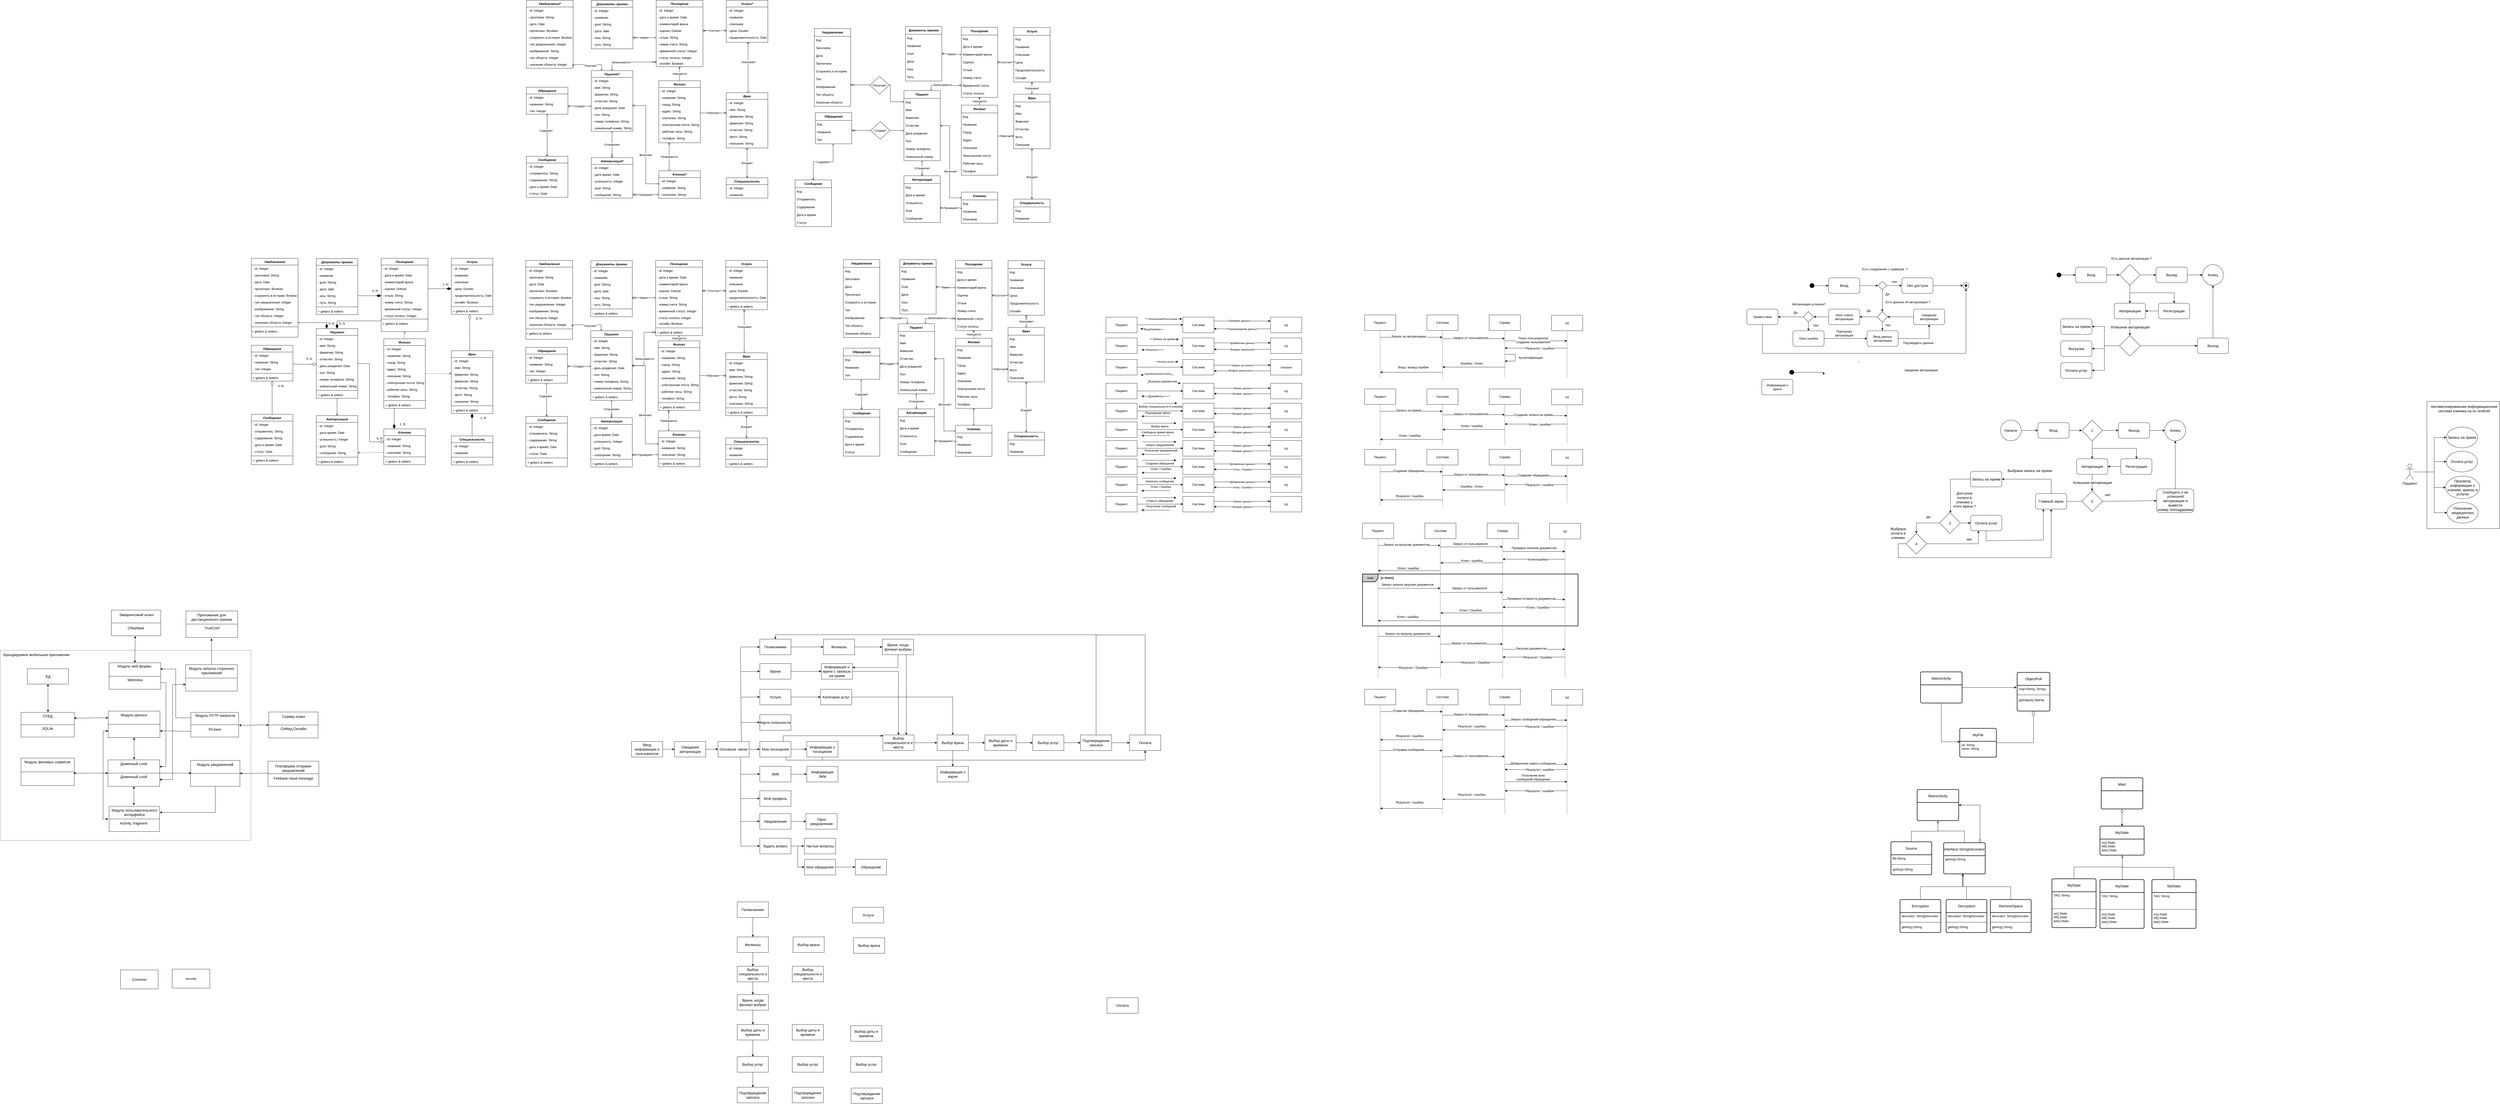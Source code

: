 <mxfile version="21.1.1" type="github">
  <diagram id="C5RBs43oDa-KdzZeNtuy" name="Page-1">
    <mxGraphModel dx="3583" dy="2240" grid="0" gridSize="10" guides="1" tooltips="1" connect="1" arrows="1" fold="1" page="0" pageScale="1" pageWidth="827" pageHeight="1169" math="0" shadow="0">
      <root>
        <mxCell id="WIyWlLk6GJQsqaUBKTNV-0" />
        <mxCell id="WIyWlLk6GJQsqaUBKTNV-1" parent="WIyWlLk6GJQsqaUBKTNV-0" />
        <mxCell id="FWkE044Y9gG532uw5l6M-73" value="" style="rounded=0;whiteSpace=wrap;html=1;dashed=1;" parent="WIyWlLk6GJQsqaUBKTNV-1" vertex="1">
          <mxGeometry x="-2354.5" y="1291" width="965.5" height="732" as="geometry" />
        </mxCell>
        <mxCell id="ioIIYr05m0eiF5SjTYDf-154" value="" style="rounded=0;whiteSpace=wrap;html=1;fontSize=14;" parent="WIyWlLk6GJQsqaUBKTNV-1" vertex="1">
          <mxGeometry x="6991" y="332" width="280" height="490" as="geometry" />
        </mxCell>
        <mxCell id="zhjT-75FeYI2IIjmYECM-142" style="edgeStyle=orthogonalEdgeStyle;rounded=0;orthogonalLoop=1;jettySize=auto;html=1;entryX=0.5;entryY=0;entryDx=0;entryDy=0;startArrow=ERone;startFill=0;endArrow=ERmany;endFill=0;" parent="WIyWlLk6GJQsqaUBKTNV-1" source="zkfFHV4jXpPFQw0GAbJ--0" target="zhjT-75FeYI2IIjmYECM-123" edge="1">
          <mxGeometry relative="1" as="geometry" />
        </mxCell>
        <mxCell id="Uxicud1bUH0R5qq1qfiO-5" value="Содержит" style="edgeLabel;html=1;align=center;verticalAlign=middle;resizable=0;points=[];" parent="zhjT-75FeYI2IIjmYECM-142" vertex="1" connectable="0">
          <mxGeometry x="-0.222" y="-4" relative="1" as="geometry">
            <mxPoint as="offset" />
          </mxGeometry>
        </mxCell>
        <mxCell id="zkfFHV4jXpPFQw0GAbJ--0" value="Обращения" style="swimlane;fontStyle=3;align=center;verticalAlign=top;childLayout=stackLayout;horizontal=1;startSize=26;horizontalStack=0;resizeParent=1;resizeLast=0;collapsible=1;marginBottom=0;rounded=0;shadow=0;strokeWidth=1;" parent="WIyWlLk6GJQsqaUBKTNV-1" vertex="1">
          <mxGeometry x="-330" y="124" width="160" height="138" as="geometry">
            <mxRectangle x="230" y="140" width="160" height="26" as="alternateBounds" />
          </mxGeometry>
        </mxCell>
        <mxCell id="zkfFHV4jXpPFQw0GAbJ--1" value="- id: Integer" style="text;align=left;verticalAlign=top;spacingLeft=4;spacingRight=4;overflow=hidden;rotatable=0;points=[[0,0.5],[1,0.5]];portConstraint=eastwest;" parent="zkfFHV4jXpPFQw0GAbJ--0" vertex="1">
          <mxGeometry y="26" width="160" height="26" as="geometry" />
        </mxCell>
        <mxCell id="zkfFHV4jXpPFQw0GAbJ--2" value="- название: String" style="text;align=left;verticalAlign=top;spacingLeft=4;spacingRight=4;overflow=hidden;rotatable=0;points=[[0,0.5],[1,0.5]];portConstraint=eastwest;rounded=0;shadow=0;html=0;" parent="zkfFHV4jXpPFQw0GAbJ--0" vertex="1">
          <mxGeometry y="52" width="160" height="26" as="geometry" />
        </mxCell>
        <mxCell id="zkfFHV4jXpPFQw0GAbJ--3" value="- тип: Integer" style="text;align=left;verticalAlign=top;spacingLeft=4;spacingRight=4;overflow=hidden;rotatable=0;points=[[0,0.5],[1,0.5]];portConstraint=eastwest;rounded=0;shadow=0;html=0;" parent="zkfFHV4jXpPFQw0GAbJ--0" vertex="1">
          <mxGeometry y="78" width="160" height="26" as="geometry" />
        </mxCell>
        <mxCell id="zkfFHV4jXpPFQw0GAbJ--4" value="" style="line;html=1;strokeWidth=1;align=left;verticalAlign=middle;spacingTop=-1;spacingLeft=3;spacingRight=3;rotatable=0;labelPosition=right;points=[];portConstraint=eastwest;" parent="zkfFHV4jXpPFQw0GAbJ--0" vertex="1">
          <mxGeometry y="104" width="160" height="8" as="geometry" />
        </mxCell>
        <mxCell id="zkfFHV4jXpPFQw0GAbJ--5" value="+ getters &amp; setters" style="text;align=left;verticalAlign=top;spacingLeft=4;spacingRight=4;overflow=hidden;rotatable=0;points=[[0,0.5],[1,0.5]];portConstraint=eastwest;" parent="zkfFHV4jXpPFQw0GAbJ--0" vertex="1">
          <mxGeometry y="112" width="160" height="26" as="geometry" />
        </mxCell>
        <mxCell id="zhjT-75FeYI2IIjmYECM-23" value="Разбивается" style="edgeStyle=orthogonalEdgeStyle;rounded=0;orthogonalLoop=1;jettySize=auto;html=1;endArrow=ERmany;endFill=0;startArrow=ERone;startFill=0;" parent="WIyWlLk6GJQsqaUBKTNV-1" source="zhjT-75FeYI2IIjmYECM-0" target="zhjT-75FeYI2IIjmYECM-6" edge="1">
          <mxGeometry relative="1" as="geometry">
            <Array as="points">
              <mxPoint x="220" y="390" />
              <mxPoint x="220" y="390" />
            </Array>
          </mxGeometry>
        </mxCell>
        <mxCell id="zhjT-75FeYI2IIjmYECM-144" style="edgeStyle=orthogonalEdgeStyle;rounded=0;orthogonalLoop=1;jettySize=auto;html=1;entryX=0.996;entryY=0.173;entryDx=0;entryDy=0;entryPerimeter=0;startArrow=ERone;startFill=0;endArrow=ERmany;endFill=0;exitX=0.008;exitY=0.918;exitDx=0;exitDy=0;exitPerimeter=0;" parent="WIyWlLk6GJQsqaUBKTNV-1" source="zhjT-75FeYI2IIjmYECM-1" target="zhjT-75FeYI2IIjmYECM-27" edge="1">
          <mxGeometry relative="1" as="geometry" />
        </mxCell>
        <mxCell id="Uxicud1bUH0R5qq1qfiO-6" value="Включает" style="edgeLabel;html=1;align=center;verticalAlign=middle;resizable=0;points=[];" parent="zhjT-75FeYI2IIjmYECM-144" vertex="1" connectable="0">
          <mxGeometry x="-0.196" relative="1" as="geometry">
            <mxPoint as="offset" />
          </mxGeometry>
        </mxCell>
        <mxCell id="zhjT-75FeYI2IIjmYECM-0" value="Клиника" style="swimlane;fontStyle=3;align=center;verticalAlign=top;childLayout=stackLayout;horizontal=1;startSize=26;horizontalStack=0;resizeParent=1;resizeLast=0;collapsible=1;marginBottom=0;rounded=0;shadow=0;strokeWidth=1;" parent="WIyWlLk6GJQsqaUBKTNV-1" vertex="1">
          <mxGeometry x="180" y="446" width="160" height="138" as="geometry">
            <mxRectangle x="230" y="140" width="160" height="26" as="alternateBounds" />
          </mxGeometry>
        </mxCell>
        <mxCell id="zhjT-75FeYI2IIjmYECM-1" value="- id: Integer" style="text;align=left;verticalAlign=top;spacingLeft=4;spacingRight=4;overflow=hidden;rotatable=0;points=[[0,0.5],[1,0.5]];portConstraint=eastwest;" parent="zhjT-75FeYI2IIjmYECM-0" vertex="1">
          <mxGeometry y="26" width="160" height="26" as="geometry" />
        </mxCell>
        <mxCell id="zhjT-75FeYI2IIjmYECM-2" value="- название: String" style="text;align=left;verticalAlign=top;spacingLeft=4;spacingRight=4;overflow=hidden;rotatable=0;points=[[0,0.5],[1,0.5]];portConstraint=eastwest;rounded=0;shadow=0;html=0;" parent="zhjT-75FeYI2IIjmYECM-0" vertex="1">
          <mxGeometry y="52" width="160" height="26" as="geometry" />
        </mxCell>
        <mxCell id="zhjT-75FeYI2IIjmYECM-143" value="- описание: String" style="text;align=left;verticalAlign=top;spacingLeft=4;spacingRight=4;overflow=hidden;rotatable=0;points=[[0,0.5],[1,0.5]];portConstraint=eastwest;rounded=0;shadow=0;html=0;" parent="zhjT-75FeYI2IIjmYECM-0" vertex="1">
          <mxGeometry y="78" width="160" height="26" as="geometry" />
        </mxCell>
        <mxCell id="zhjT-75FeYI2IIjmYECM-4" value="" style="line;html=1;strokeWidth=1;align=left;verticalAlign=middle;spacingTop=-1;spacingLeft=3;spacingRight=3;rotatable=0;labelPosition=right;points=[];portConstraint=eastwest;" parent="zhjT-75FeYI2IIjmYECM-0" vertex="1">
          <mxGeometry y="104" width="160" height="8" as="geometry" />
        </mxCell>
        <mxCell id="zhjT-75FeYI2IIjmYECM-5" value="+ getters &amp; setters" style="text;align=left;verticalAlign=top;spacingLeft=4;spacingRight=4;overflow=hidden;rotatable=0;points=[[0,0.5],[1,0.5]];portConstraint=eastwest;" parent="zhjT-75FeYI2IIjmYECM-0" vertex="1">
          <mxGeometry y="112" width="160" height="26" as="geometry" />
        </mxCell>
        <mxCell id="zhjT-75FeYI2IIjmYECM-76" value="Работает" style="edgeStyle=orthogonalEdgeStyle;rounded=0;orthogonalLoop=1;jettySize=auto;html=1;startArrow=baseDash;startFill=0;endArrow=ERmany;endFill=0;" parent="WIyWlLk6GJQsqaUBKTNV-1" source="zhjT-75FeYI2IIjmYECM-6" target="zhjT-75FeYI2IIjmYECM-68" edge="1">
          <mxGeometry relative="1" as="geometry">
            <Array as="points">
              <mxPoint x="310" y="236" />
              <mxPoint x="310" y="236" />
            </Array>
          </mxGeometry>
        </mxCell>
        <mxCell id="zhjT-75FeYI2IIjmYECM-118" value="Находятся" style="edgeStyle=orthogonalEdgeStyle;rounded=0;orthogonalLoop=1;jettySize=auto;html=1;entryX=0.5;entryY=1;entryDx=0;entryDy=0;startArrow=baseDash;startFill=0;endArrow=ERmany;endFill=0;" parent="WIyWlLk6GJQsqaUBKTNV-1" source="zhjT-75FeYI2IIjmYECM-6" target="zhjT-75FeYI2IIjmYECM-105" edge="1">
          <mxGeometry relative="1" as="geometry" />
        </mxCell>
        <mxCell id="zhjT-75FeYI2IIjmYECM-6" value="Филиал" style="swimlane;fontStyle=3;align=center;verticalAlign=top;childLayout=stackLayout;horizontal=1;startSize=26;horizontalStack=0;resizeParent=1;resizeLast=0;collapsible=1;marginBottom=0;rounded=0;shadow=0;strokeWidth=1;" parent="WIyWlLk6GJQsqaUBKTNV-1" vertex="1">
          <mxGeometry x="180" y="99" width="160" height="268" as="geometry">
            <mxRectangle x="230" y="140" width="160" height="26" as="alternateBounds" />
          </mxGeometry>
        </mxCell>
        <mxCell id="zhjT-75FeYI2IIjmYECM-7" value="- id: Integer" style="text;align=left;verticalAlign=top;spacingLeft=4;spacingRight=4;overflow=hidden;rotatable=0;points=[[0,0.5],[1,0.5]];portConstraint=eastwest;" parent="zhjT-75FeYI2IIjmYECM-6" vertex="1">
          <mxGeometry y="26" width="160" height="26" as="geometry" />
        </mxCell>
        <mxCell id="zhjT-75FeYI2IIjmYECM-8" value="- название; String    " style="text;align=left;verticalAlign=top;spacingLeft=4;spacingRight=4;overflow=hidden;rotatable=0;points=[[0,0.5],[1,0.5]];portConstraint=eastwest;rounded=0;shadow=0;html=0;" parent="zhjT-75FeYI2IIjmYECM-6" vertex="1">
          <mxGeometry y="52" width="160" height="26" as="geometry" />
        </mxCell>
        <mxCell id="zhjT-75FeYI2IIjmYECM-9" value="- город: String" style="text;align=left;verticalAlign=top;spacingLeft=4;spacingRight=4;overflow=hidden;rotatable=0;points=[[0,0.5],[1,0.5]];portConstraint=eastwest;rounded=0;shadow=0;html=0;" parent="zhjT-75FeYI2IIjmYECM-6" vertex="1">
          <mxGeometry y="78" width="160" height="26" as="geometry" />
        </mxCell>
        <mxCell id="zhjT-75FeYI2IIjmYECM-13" value="- адрес: String" style="text;align=left;verticalAlign=top;spacingLeft=4;spacingRight=4;overflow=hidden;rotatable=0;points=[[0,0.5],[1,0.5]];portConstraint=eastwest;rounded=0;shadow=0;html=0;" parent="zhjT-75FeYI2IIjmYECM-6" vertex="1">
          <mxGeometry y="104" width="160" height="26" as="geometry" />
        </mxCell>
        <mxCell id="zhjT-75FeYI2IIjmYECM-14" value="- описание: String" style="text;align=left;verticalAlign=top;spacingLeft=4;spacingRight=4;overflow=hidden;rotatable=0;points=[[0,0.5],[1,0.5]];portConstraint=eastwest;rounded=0;shadow=0;html=0;" parent="zhjT-75FeYI2IIjmYECM-6" vertex="1">
          <mxGeometry y="130" width="160" height="26" as="geometry" />
        </mxCell>
        <mxCell id="zhjT-75FeYI2IIjmYECM-12" value="- электронная почта: String" style="text;align=left;verticalAlign=top;spacingLeft=4;spacingRight=4;overflow=hidden;rotatable=0;points=[[0,0.5],[1,0.5]];portConstraint=eastwest;rounded=0;shadow=0;html=0;" parent="zhjT-75FeYI2IIjmYECM-6" vertex="1">
          <mxGeometry y="156" width="160" height="26" as="geometry" />
        </mxCell>
        <mxCell id="zhjT-75FeYI2IIjmYECM-15" value="- рабочие часы: String" style="text;align=left;verticalAlign=top;spacingLeft=4;spacingRight=4;overflow=hidden;rotatable=0;points=[[0,0.5],[1,0.5]];portConstraint=eastwest;rounded=0;shadow=0;html=0;" parent="zhjT-75FeYI2IIjmYECM-6" vertex="1">
          <mxGeometry y="182" width="160" height="26" as="geometry" />
        </mxCell>
        <mxCell id="zhjT-75FeYI2IIjmYECM-16" value="- телефон: String" style="text;align=left;verticalAlign=top;spacingLeft=4;spacingRight=4;overflow=hidden;rotatable=0;points=[[0,0.5],[1,0.5]];portConstraint=eastwest;rounded=0;shadow=0;html=0;" parent="zhjT-75FeYI2IIjmYECM-6" vertex="1">
          <mxGeometry y="208" width="160" height="26" as="geometry" />
        </mxCell>
        <mxCell id="zhjT-75FeYI2IIjmYECM-10" value="" style="line;html=1;strokeWidth=1;align=left;verticalAlign=middle;spacingTop=-1;spacingLeft=3;spacingRight=3;rotatable=0;labelPosition=right;points=[];portConstraint=eastwest;" parent="zhjT-75FeYI2IIjmYECM-6" vertex="1">
          <mxGeometry y="234" width="160" height="8" as="geometry" />
        </mxCell>
        <mxCell id="zhjT-75FeYI2IIjmYECM-11" value="+ getters &amp; setters" style="text;align=left;verticalAlign=top;spacingLeft=4;spacingRight=4;overflow=hidden;rotatable=0;points=[[0,0.5],[1,0.5]];portConstraint=eastwest;" parent="zhjT-75FeYI2IIjmYECM-6" vertex="1">
          <mxGeometry y="242" width="160" height="26" as="geometry" />
        </mxCell>
        <mxCell id="zhjT-75FeYI2IIjmYECM-45" value="Отправляет" style="edgeStyle=orthogonalEdgeStyle;rounded=0;orthogonalLoop=1;jettySize=auto;html=1;entryX=0.5;entryY=0;entryDx=0;entryDy=0;startArrow=ERone;startFill=0;endArrow=ERzeroToMany;endFill=0;" parent="WIyWlLk6GJQsqaUBKTNV-1" source="zhjT-75FeYI2IIjmYECM-17" target="zhjT-75FeYI2IIjmYECM-29" edge="1">
          <mxGeometry relative="1" as="geometry" />
        </mxCell>
        <mxCell id="zhjT-75FeYI2IIjmYECM-58" style="edgeStyle=orthogonalEdgeStyle;rounded=0;orthogonalLoop=1;jettySize=auto;html=1;entryX=1;entryY=0.5;entryDx=0;entryDy=0;startArrow=ERone;startFill=0;endArrow=ERmany;endFill=0;exitX=0.25;exitY=0;exitDx=0;exitDy=0;" parent="WIyWlLk6GJQsqaUBKTNV-1" source="zhjT-75FeYI2IIjmYECM-17" target="zhjT-75FeYI2IIjmYECM-56" edge="1">
          <mxGeometry relative="1" as="geometry">
            <Array as="points">
              <mxPoint x="-40" y="37" />
            </Array>
          </mxGeometry>
        </mxCell>
        <mxCell id="Uxicud1bUH0R5qq1qfiO-0" value="Получает" style="edgeLabel;html=1;align=center;verticalAlign=middle;resizable=0;points=[];" parent="zhjT-75FeYI2IIjmYECM-58" vertex="1" connectable="0">
          <mxGeometry x="-0.004" y="4" relative="1" as="geometry">
            <mxPoint as="offset" />
          </mxGeometry>
        </mxCell>
        <mxCell id="zhjT-75FeYI2IIjmYECM-116" style="edgeStyle=orthogonalEdgeStyle;rounded=0;orthogonalLoop=1;jettySize=auto;html=1;entryX=0;entryY=0.5;entryDx=0;entryDy=0;startArrow=ERone;startFill=0;endArrow=ERzeroToMany;endFill=0;" parent="WIyWlLk6GJQsqaUBKTNV-1" source="zhjT-75FeYI2IIjmYECM-17" target="zhjT-75FeYI2IIjmYECM-110" edge="1">
          <mxGeometry relative="1" as="geometry" />
        </mxCell>
        <mxCell id="Uxicud1bUH0R5qq1qfiO-1" value="Записывается " style="edgeLabel;html=1;align=center;verticalAlign=middle;resizable=0;points=[];" parent="zhjT-75FeYI2IIjmYECM-116" vertex="1" connectable="0">
          <mxGeometry x="-0.347" y="-1" relative="1" as="geometry">
            <mxPoint as="offset" />
          </mxGeometry>
        </mxCell>
        <mxCell id="zhjT-75FeYI2IIjmYECM-141" value="Создает" style="edgeStyle=orthogonalEdgeStyle;rounded=0;orthogonalLoop=1;jettySize=auto;html=1;startArrow=ERone;startFill=0;endArrow=ERmany;endFill=0;entryX=1.003;entryY=0.796;entryDx=0;entryDy=0;entryPerimeter=0;" parent="WIyWlLk6GJQsqaUBKTNV-1" source="zhjT-75FeYI2IIjmYECM-17" target="zkfFHV4jXpPFQw0GAbJ--2" edge="1">
          <mxGeometry relative="1" as="geometry">
            <mxPoint x="-140" y="194" as="targetPoint" />
            <Array as="points">
              <mxPoint x="-120" y="197" />
              <mxPoint x="-120" y="197" />
            </Array>
          </mxGeometry>
        </mxCell>
        <mxCell id="zhjT-75FeYI2IIjmYECM-17" value="Пациент " style="swimlane;fontStyle=3;align=center;verticalAlign=top;childLayout=stackLayout;horizontal=1;startSize=26;horizontalStack=0;resizeParent=1;resizeLast=0;collapsible=1;marginBottom=0;rounded=0;shadow=0;strokeWidth=1;" parent="WIyWlLk6GJQsqaUBKTNV-1" vertex="1">
          <mxGeometry x="-80" y="60" width="160" height="268" as="geometry">
            <mxRectangle x="230" y="140" width="160" height="26" as="alternateBounds" />
          </mxGeometry>
        </mxCell>
        <mxCell id="zhjT-75FeYI2IIjmYECM-18" value="- id: Integer" style="text;align=left;verticalAlign=top;spacingLeft=4;spacingRight=4;overflow=hidden;rotatable=0;points=[[0,0.5],[1,0.5]];portConstraint=eastwest;" parent="zhjT-75FeYI2IIjmYECM-17" vertex="1">
          <mxGeometry y="26" width="160" height="26" as="geometry" />
        </mxCell>
        <mxCell id="zhjT-75FeYI2IIjmYECM-19" value="- имя: String" style="text;align=left;verticalAlign=top;spacingLeft=4;spacingRight=4;overflow=hidden;rotatable=0;points=[[0,0.5],[1,0.5]];portConstraint=eastwest;rounded=0;shadow=0;html=0;" parent="zhjT-75FeYI2IIjmYECM-17" vertex="1">
          <mxGeometry y="52" width="160" height="26" as="geometry" />
        </mxCell>
        <mxCell id="zhjT-75FeYI2IIjmYECM-25" value="- фамилия; String" style="text;align=left;verticalAlign=top;spacingLeft=4;spacingRight=4;overflow=hidden;rotatable=0;points=[[0,0.5],[1,0.5]];portConstraint=eastwest;rounded=0;shadow=0;html=0;" parent="zhjT-75FeYI2IIjmYECM-17" vertex="1">
          <mxGeometry y="78" width="160" height="26" as="geometry" />
        </mxCell>
        <mxCell id="zhjT-75FeYI2IIjmYECM-26" value="- отчество: String" style="text;align=left;verticalAlign=top;spacingLeft=4;spacingRight=4;overflow=hidden;rotatable=0;points=[[0,0.5],[1,0.5]];portConstraint=eastwest;rounded=0;shadow=0;html=0;" parent="zhjT-75FeYI2IIjmYECM-17" vertex="1">
          <mxGeometry y="104" width="160" height="26" as="geometry" />
        </mxCell>
        <mxCell id="zhjT-75FeYI2IIjmYECM-27" value="- день рождения: Date" style="text;align=left;verticalAlign=top;spacingLeft=4;spacingRight=4;overflow=hidden;rotatable=0;points=[[0,0.5],[1,0.5]];portConstraint=eastwest;rounded=0;shadow=0;html=0;" parent="zhjT-75FeYI2IIjmYECM-17" vertex="1">
          <mxGeometry y="130" width="160" height="26" as="geometry" />
        </mxCell>
        <mxCell id="zhjT-75FeYI2IIjmYECM-24" value="- пол: String" style="text;align=left;verticalAlign=top;spacingLeft=4;spacingRight=4;overflow=hidden;rotatable=0;points=[[0,0.5],[1,0.5]];portConstraint=eastwest;rounded=0;shadow=0;html=0;" parent="zhjT-75FeYI2IIjmYECM-17" vertex="1">
          <mxGeometry y="156" width="160" height="26" as="geometry" />
        </mxCell>
        <mxCell id="zhjT-75FeYI2IIjmYECM-20" value="- номер телефона: String" style="text;align=left;verticalAlign=top;spacingLeft=4;spacingRight=4;overflow=hidden;rotatable=0;points=[[0,0.5],[1,0.5]];portConstraint=eastwest;rounded=0;shadow=0;html=0;" parent="zhjT-75FeYI2IIjmYECM-17" vertex="1">
          <mxGeometry y="182" width="160" height="26" as="geometry" />
        </mxCell>
        <mxCell id="zhjT-75FeYI2IIjmYECM-28" value="- уникальный номер: String" style="text;align=left;verticalAlign=top;spacingLeft=4;spacingRight=4;overflow=hidden;rotatable=0;points=[[0,0.5],[1,0.5]];portConstraint=eastwest;rounded=0;shadow=0;html=0;" parent="zhjT-75FeYI2IIjmYECM-17" vertex="1">
          <mxGeometry y="208" width="160" height="26" as="geometry" />
        </mxCell>
        <mxCell id="zhjT-75FeYI2IIjmYECM-21" value="" style="line;html=1;strokeWidth=1;align=left;verticalAlign=middle;spacingTop=-1;spacingLeft=3;spacingRight=3;rotatable=0;labelPosition=right;points=[];portConstraint=eastwest;" parent="zhjT-75FeYI2IIjmYECM-17" vertex="1">
          <mxGeometry y="234" width="160" height="8" as="geometry" />
        </mxCell>
        <mxCell id="zhjT-75FeYI2IIjmYECM-22" value="+ getters &amp; setters" style="text;align=left;verticalAlign=top;spacingLeft=4;spacingRight=4;overflow=hidden;rotatable=0;points=[[0,0.5],[1,0.5]];portConstraint=eastwest;" parent="zhjT-75FeYI2IIjmYECM-17" vertex="1">
          <mxGeometry y="242" width="160" height="26" as="geometry" />
        </mxCell>
        <mxCell id="zhjT-75FeYI2IIjmYECM-29" value="Авторизация" style="swimlane;fontStyle=3;align=center;verticalAlign=top;childLayout=stackLayout;horizontal=1;startSize=26;horizontalStack=0;resizeParent=1;resizeLast=0;collapsible=1;marginBottom=0;rounded=0;shadow=0;strokeWidth=1;" parent="WIyWlLk6GJQsqaUBKTNV-1" vertex="1">
          <mxGeometry x="-80" y="395" width="160" height="190" as="geometry">
            <mxRectangle x="230" y="140" width="160" height="26" as="alternateBounds" />
          </mxGeometry>
        </mxCell>
        <mxCell id="zhjT-75FeYI2IIjmYECM-30" value="- id: Integer" style="text;align=left;verticalAlign=top;spacingLeft=4;spacingRight=4;overflow=hidden;rotatable=0;points=[[0,0.5],[1,0.5]];portConstraint=eastwest;" parent="zhjT-75FeYI2IIjmYECM-29" vertex="1">
          <mxGeometry y="26" width="160" height="26" as="geometry" />
        </mxCell>
        <mxCell id="zhjT-75FeYI2IIjmYECM-31" value="- дата время: Date" style="text;align=left;verticalAlign=top;spacingLeft=4;spacingRight=4;overflow=hidden;rotatable=0;points=[[0,0.5],[1,0.5]];portConstraint=eastwest;rounded=0;shadow=0;html=0;" parent="zhjT-75FeYI2IIjmYECM-29" vertex="1">
          <mxGeometry y="52" width="160" height="26" as="geometry" />
        </mxCell>
        <mxCell id="zhjT-75FeYI2IIjmYECM-41" value="- успешность: Integer" style="text;align=left;verticalAlign=top;spacingLeft=4;spacingRight=4;overflow=hidden;rotatable=0;points=[[0,0.5],[1,0.5]];portConstraint=eastwest;rounded=0;shadow=0;html=0;" parent="zhjT-75FeYI2IIjmYECM-29" vertex="1">
          <mxGeometry y="78" width="160" height="26" as="geometry" />
        </mxCell>
        <mxCell id="zhjT-75FeYI2IIjmYECM-42" value="- guid: String" style="text;align=left;verticalAlign=top;spacingLeft=4;spacingRight=4;overflow=hidden;rotatable=0;points=[[0,0.5],[1,0.5]];portConstraint=eastwest;rounded=0;shadow=0;html=0;" parent="zhjT-75FeYI2IIjmYECM-29" vertex="1">
          <mxGeometry y="104" width="160" height="26" as="geometry" />
        </mxCell>
        <mxCell id="zhjT-75FeYI2IIjmYECM-43" value="- сообщение: String" style="text;align=left;verticalAlign=top;spacingLeft=4;spacingRight=4;overflow=hidden;rotatable=0;points=[[0,0.5],[1,0.5]];portConstraint=eastwest;rounded=0;shadow=0;html=0;" parent="zhjT-75FeYI2IIjmYECM-29" vertex="1">
          <mxGeometry y="130" width="160" height="26" as="geometry" />
        </mxCell>
        <mxCell id="zhjT-75FeYI2IIjmYECM-33" value="" style="line;html=1;strokeWidth=1;align=left;verticalAlign=middle;spacingTop=-1;spacingLeft=3;spacingRight=3;rotatable=0;labelPosition=right;points=[];portConstraint=eastwest;" parent="zhjT-75FeYI2IIjmYECM-29" vertex="1">
          <mxGeometry y="156" width="160" height="8" as="geometry" />
        </mxCell>
        <mxCell id="zhjT-75FeYI2IIjmYECM-34" value="+ getters &amp; setters" style="text;align=left;verticalAlign=top;spacingLeft=4;spacingRight=4;overflow=hidden;rotatable=0;points=[[0,0.5],[1,0.5]];portConstraint=eastwest;" parent="zhjT-75FeYI2IIjmYECM-29" vertex="1">
          <mxGeometry y="164" width="160" height="26" as="geometry" />
        </mxCell>
        <mxCell id="zhjT-75FeYI2IIjmYECM-44" value="Проверяет" style="edgeStyle=orthogonalEdgeStyle;rounded=0;orthogonalLoop=1;jettySize=auto;html=1;entryX=1;entryY=0.5;entryDx=0;entryDy=0;startArrow=ERone;startFill=0;endArrow=ERzeroToMany;endFill=0;exitX=0;exitY=0.5;exitDx=0;exitDy=0;" parent="WIyWlLk6GJQsqaUBKTNV-1" source="zhjT-75FeYI2IIjmYECM-143" target="zhjT-75FeYI2IIjmYECM-43" edge="1">
          <mxGeometry relative="1" as="geometry" />
        </mxCell>
        <mxCell id="zhjT-75FeYI2IIjmYECM-46" value="Уведомления" style="swimlane;fontStyle=3;align=center;verticalAlign=top;childLayout=stackLayout;horizontal=1;startSize=26;horizontalStack=0;resizeParent=1;resizeLast=0;collapsible=1;marginBottom=0;rounded=0;shadow=0;strokeWidth=1;" parent="WIyWlLk6GJQsqaUBKTNV-1" vertex="1">
          <mxGeometry x="-330" y="-211" width="180" height="304" as="geometry">
            <mxRectangle x="230" y="140" width="160" height="26" as="alternateBounds" />
          </mxGeometry>
        </mxCell>
        <mxCell id="zhjT-75FeYI2IIjmYECM-47" value="- id: Integer" style="text;align=left;verticalAlign=top;spacingLeft=4;spacingRight=4;overflow=hidden;rotatable=0;points=[[0,0.5],[1,0.5]];portConstraint=eastwest;" parent="zhjT-75FeYI2IIjmYECM-46" vertex="1">
          <mxGeometry y="26" width="180" height="26" as="geometry" />
        </mxCell>
        <mxCell id="zhjT-75FeYI2IIjmYECM-48" value="- заголовок: String" style="text;align=left;verticalAlign=top;spacingLeft=4;spacingRight=4;overflow=hidden;rotatable=0;points=[[0,0.5],[1,0.5]];portConstraint=eastwest;rounded=0;shadow=0;html=0;" parent="zhjT-75FeYI2IIjmYECM-46" vertex="1">
          <mxGeometry y="52" width="180" height="26" as="geometry" />
        </mxCell>
        <mxCell id="zhjT-75FeYI2IIjmYECM-49" value="- дата: Date" style="text;align=left;verticalAlign=top;spacingLeft=4;spacingRight=4;overflow=hidden;rotatable=0;points=[[0,0.5],[1,0.5]];portConstraint=eastwest;rounded=0;shadow=0;html=0;" parent="zhjT-75FeYI2IIjmYECM-46" vertex="1">
          <mxGeometry y="78" width="180" height="26" as="geometry" />
        </mxCell>
        <mxCell id="zhjT-75FeYI2IIjmYECM-52" value="- прочитано: Boolean" style="text;align=left;verticalAlign=top;spacingLeft=4;spacingRight=4;overflow=hidden;rotatable=0;points=[[0,0.5],[1,0.5]];portConstraint=eastwest;rounded=0;shadow=0;html=0;" parent="zhjT-75FeYI2IIjmYECM-46" vertex="1">
          <mxGeometry y="104" width="180" height="26" as="geometry" />
        </mxCell>
        <mxCell id="zhjT-75FeYI2IIjmYECM-57" value="- сохранить в истории: Boolean" style="text;align=left;verticalAlign=top;spacingLeft=4;spacingRight=4;overflow=hidden;rotatable=0;points=[[0,0.5],[1,0.5]];portConstraint=eastwest;rounded=0;shadow=0;html=0;" parent="zhjT-75FeYI2IIjmYECM-46" vertex="1">
          <mxGeometry y="130" width="180" height="26" as="geometry" />
        </mxCell>
        <mxCell id="zhjT-75FeYI2IIjmYECM-53" value="- тип уведомления: Integer" style="text;align=left;verticalAlign=top;spacingLeft=4;spacingRight=4;overflow=hidden;rotatable=0;points=[[0,0.5],[1,0.5]];portConstraint=eastwest;rounded=0;shadow=0;html=0;" parent="zhjT-75FeYI2IIjmYECM-46" vertex="1">
          <mxGeometry y="156" width="180" height="26" as="geometry" />
        </mxCell>
        <mxCell id="zhjT-75FeYI2IIjmYECM-55" value="- изображение: String" style="text;align=left;verticalAlign=top;spacingLeft=4;spacingRight=4;overflow=hidden;rotatable=0;points=[[0,0.5],[1,0.5]];portConstraint=eastwest;rounded=0;shadow=0;html=0;" parent="zhjT-75FeYI2IIjmYECM-46" vertex="1">
          <mxGeometry y="182" width="180" height="26" as="geometry" />
        </mxCell>
        <mxCell id="zhjT-75FeYI2IIjmYECM-54" value="- тип объекта: Integer" style="text;align=left;verticalAlign=top;spacingLeft=4;spacingRight=4;overflow=hidden;rotatable=0;points=[[0,0.5],[1,0.5]];portConstraint=eastwest;rounded=0;shadow=0;html=0;" parent="zhjT-75FeYI2IIjmYECM-46" vertex="1">
          <mxGeometry y="208" width="180" height="26" as="geometry" />
        </mxCell>
        <mxCell id="zhjT-75FeYI2IIjmYECM-56" value="- значение объекта: Integer" style="text;align=left;verticalAlign=top;spacingLeft=4;spacingRight=4;overflow=hidden;rotatable=0;points=[[0,0.5],[1,0.5]];portConstraint=eastwest;rounded=0;shadow=0;html=0;" parent="zhjT-75FeYI2IIjmYECM-46" vertex="1">
          <mxGeometry y="234" width="180" height="26" as="geometry" />
        </mxCell>
        <mxCell id="zhjT-75FeYI2IIjmYECM-50" value="" style="line;html=1;strokeWidth=1;align=left;verticalAlign=middle;spacingTop=-1;spacingLeft=3;spacingRight=3;rotatable=0;labelPosition=right;points=[];portConstraint=eastwest;" parent="zhjT-75FeYI2IIjmYECM-46" vertex="1">
          <mxGeometry y="260" width="180" height="8" as="geometry" />
        </mxCell>
        <mxCell id="ioIIYr05m0eiF5SjTYDf-0" value="+ getters &amp;amp; setters" style="text;whiteSpace=wrap;html=1;" parent="zhjT-75FeYI2IIjmYECM-46" vertex="1">
          <mxGeometry y="268" width="180" height="36" as="geometry" />
        </mxCell>
        <mxCell id="zhjT-75FeYI2IIjmYECM-86" value="Владеет" style="edgeStyle=orthogonalEdgeStyle;rounded=0;orthogonalLoop=1;jettySize=auto;html=1;entryX=0.5;entryY=0;entryDx=0;entryDy=0;startArrow=ERmany;startFill=0;endArrow=ERmany;endFill=0;" parent="WIyWlLk6GJQsqaUBKTNV-1" source="zhjT-75FeYI2IIjmYECM-65" target="zhjT-75FeYI2IIjmYECM-77" edge="1">
          <mxGeometry relative="1" as="geometry">
            <mxPoint x="770" y="521" as="targetPoint" />
          </mxGeometry>
        </mxCell>
        <mxCell id="zhjT-75FeYI2IIjmYECM-103" style="edgeStyle=orthogonalEdgeStyle;rounded=0;orthogonalLoop=1;jettySize=auto;html=1;startArrow=ERone;startFill=0;endArrow=ERmany;endFill=0;entryX=0.442;entryY=1.026;entryDx=0;entryDy=0;entryPerimeter=0;" parent="WIyWlLk6GJQsqaUBKTNV-1" source="zhjT-75FeYI2IIjmYECM-65" target="zhjT-75FeYI2IIjmYECM-100" edge="1">
          <mxGeometry relative="1" as="geometry">
            <Array as="points">
              <mxPoint x="511" y="119" />
              <mxPoint x="511" y="119" />
            </Array>
          </mxGeometry>
        </mxCell>
        <mxCell id="Uxicud1bUH0R5qq1qfiO-3" value="Оказывает" style="edgeLabel;html=1;align=center;verticalAlign=middle;resizable=0;points=[];" parent="zhjT-75FeYI2IIjmYECM-103" vertex="1" connectable="0">
          <mxGeometry x="0.215" y="-1" relative="1" as="geometry">
            <mxPoint as="offset" />
          </mxGeometry>
        </mxCell>
        <mxCell id="zhjT-75FeYI2IIjmYECM-65" value="Врач" style="swimlane;fontStyle=3;align=center;verticalAlign=top;childLayout=stackLayout;horizontal=1;startSize=26;horizontalStack=0;resizeParent=1;resizeLast=0;collapsible=1;marginBottom=0;rounded=0;shadow=0;strokeWidth=1;" parent="WIyWlLk6GJQsqaUBKTNV-1" vertex="1">
          <mxGeometry x="440" y="145" width="160" height="242" as="geometry">
            <mxRectangle x="230" y="140" width="160" height="26" as="alternateBounds" />
          </mxGeometry>
        </mxCell>
        <mxCell id="zhjT-75FeYI2IIjmYECM-66" value="- id: Integer" style="text;align=left;verticalAlign=top;spacingLeft=4;spacingRight=4;overflow=hidden;rotatable=0;points=[[0,0.5],[1,0.5]];portConstraint=eastwest;" parent="zhjT-75FeYI2IIjmYECM-65" vertex="1">
          <mxGeometry y="26" width="160" height="26" as="geometry" />
        </mxCell>
        <mxCell id="zhjT-75FeYI2IIjmYECM-67" value="- имя: String" style="text;align=left;verticalAlign=top;spacingLeft=4;spacingRight=4;overflow=hidden;rotatable=0;points=[[0,0.5],[1,0.5]];portConstraint=eastwest;rounded=0;shadow=0;html=0;" parent="zhjT-75FeYI2IIjmYECM-65" vertex="1">
          <mxGeometry y="52" width="160" height="26" as="geometry" />
        </mxCell>
        <mxCell id="zhjT-75FeYI2IIjmYECM-68" value="- фамилия; String" style="text;align=left;verticalAlign=top;spacingLeft=4;spacingRight=4;overflow=hidden;rotatable=0;points=[[0,0.5],[1,0.5]];portConstraint=eastwest;rounded=0;shadow=0;html=0;" parent="zhjT-75FeYI2IIjmYECM-65" vertex="1">
          <mxGeometry y="78" width="160" height="26" as="geometry" />
        </mxCell>
        <mxCell id="sZ-A77ZLaDoZmw21UOBd-0" value="- фамилия; String" style="text;align=left;verticalAlign=top;spacingLeft=4;spacingRight=4;overflow=hidden;rotatable=0;points=[[0,0.5],[1,0.5]];portConstraint=eastwest;rounded=0;shadow=0;html=0;" parent="zhjT-75FeYI2IIjmYECM-65" vertex="1">
          <mxGeometry y="104" width="160" height="26" as="geometry" />
        </mxCell>
        <mxCell id="zhjT-75FeYI2IIjmYECM-69" value="- отчество: String" style="text;align=left;verticalAlign=top;spacingLeft=4;spacingRight=4;overflow=hidden;rotatable=0;points=[[0,0.5],[1,0.5]];portConstraint=eastwest;rounded=0;shadow=0;html=0;" parent="zhjT-75FeYI2IIjmYECM-65" vertex="1">
          <mxGeometry y="130" width="160" height="26" as="geometry" />
        </mxCell>
        <mxCell id="zhjT-75FeYI2IIjmYECM-84" value="- фото: String" style="text;align=left;verticalAlign=top;spacingLeft=4;spacingRight=4;overflow=hidden;rotatable=0;points=[[0,0.5],[1,0.5]];portConstraint=eastwest;rounded=0;shadow=0;html=0;" parent="zhjT-75FeYI2IIjmYECM-65" vertex="1">
          <mxGeometry y="156" width="160" height="26" as="geometry" />
        </mxCell>
        <mxCell id="zhjT-75FeYI2IIjmYECM-85" value="- описание: String" style="text;align=left;verticalAlign=top;spacingLeft=4;spacingRight=4;overflow=hidden;rotatable=0;points=[[0,0.5],[1,0.5]];portConstraint=eastwest;rounded=0;shadow=0;html=0;" parent="zhjT-75FeYI2IIjmYECM-65" vertex="1">
          <mxGeometry y="182" width="160" height="26" as="geometry" />
        </mxCell>
        <mxCell id="zhjT-75FeYI2IIjmYECM-74" value="" style="line;html=1;strokeWidth=1;align=left;verticalAlign=middle;spacingTop=-1;spacingLeft=3;spacingRight=3;rotatable=0;labelPosition=right;points=[];portConstraint=eastwest;" parent="zhjT-75FeYI2IIjmYECM-65" vertex="1">
          <mxGeometry y="208" width="160" height="8" as="geometry" />
        </mxCell>
        <mxCell id="zhjT-75FeYI2IIjmYECM-75" value="+ getters &amp; setters" style="text;align=left;verticalAlign=top;spacingLeft=4;spacingRight=4;overflow=hidden;rotatable=0;points=[[0,0.5],[1,0.5]];portConstraint=eastwest;" parent="zhjT-75FeYI2IIjmYECM-65" vertex="1">
          <mxGeometry y="216" width="160" height="26" as="geometry" />
        </mxCell>
        <mxCell id="zhjT-75FeYI2IIjmYECM-77" value="Специальность" style="swimlane;fontStyle=3;align=center;verticalAlign=top;childLayout=stackLayout;horizontal=1;startSize=26;horizontalStack=0;resizeParent=1;resizeLast=0;collapsible=1;marginBottom=0;rounded=0;shadow=0;strokeWidth=1;" parent="WIyWlLk6GJQsqaUBKTNV-1" vertex="1">
          <mxGeometry x="440" y="473" width="160" height="112" as="geometry">
            <mxRectangle x="230" y="140" width="160" height="26" as="alternateBounds" />
          </mxGeometry>
        </mxCell>
        <mxCell id="zhjT-75FeYI2IIjmYECM-78" value="- id: Integer" style="text;align=left;verticalAlign=top;spacingLeft=4;spacingRight=4;overflow=hidden;rotatable=0;points=[[0,0.5],[1,0.5]];portConstraint=eastwest;" parent="zhjT-75FeYI2IIjmYECM-77" vertex="1">
          <mxGeometry y="26" width="160" height="26" as="geometry" />
        </mxCell>
        <mxCell id="zhjT-75FeYI2IIjmYECM-79" value="- название" style="text;align=left;verticalAlign=top;spacingLeft=4;spacingRight=4;overflow=hidden;rotatable=0;points=[[0,0.5],[1,0.5]];portConstraint=eastwest;rounded=0;shadow=0;html=0;" parent="zhjT-75FeYI2IIjmYECM-77" vertex="1">
          <mxGeometry y="52" width="160" height="26" as="geometry" />
        </mxCell>
        <mxCell id="zhjT-75FeYI2IIjmYECM-82" value="" style="line;html=1;strokeWidth=1;align=left;verticalAlign=middle;spacingTop=-1;spacingLeft=3;spacingRight=3;rotatable=0;labelPosition=right;points=[];portConstraint=eastwest;" parent="zhjT-75FeYI2IIjmYECM-77" vertex="1">
          <mxGeometry y="78" width="160" height="8" as="geometry" />
        </mxCell>
        <mxCell id="zhjT-75FeYI2IIjmYECM-83" value="+ getters &amp; setters" style="text;align=left;verticalAlign=top;spacingLeft=4;spacingRight=4;overflow=hidden;rotatable=0;points=[[0,0.5],[1,0.5]];portConstraint=eastwest;" parent="zhjT-75FeYI2IIjmYECM-77" vertex="1">
          <mxGeometry y="86" width="160" height="26" as="geometry" />
        </mxCell>
        <mxCell id="zhjT-75FeYI2IIjmYECM-119" value="Состоит" style="edgeStyle=orthogonalEdgeStyle;rounded=0;orthogonalLoop=1;jettySize=auto;html=1;startArrow=ERmany;startFill=0;endArrow=ERoneToMany;endFill=0;exitX=0;exitY=0.5;exitDx=0;exitDy=0;" parent="WIyWlLk6GJQsqaUBKTNV-1" source="zhjT-75FeYI2IIjmYECM-98" target="zhjT-75FeYI2IIjmYECM-111" edge="1">
          <mxGeometry relative="1" as="geometry">
            <Array as="points" />
            <mxPoint x="460" y="-110" as="sourcePoint" />
          </mxGeometry>
        </mxCell>
        <mxCell id="zhjT-75FeYI2IIjmYECM-96" value="Услуги" style="swimlane;fontStyle=3;align=center;verticalAlign=top;childLayout=stackLayout;horizontal=1;startSize=26;horizontalStack=0;resizeParent=1;resizeLast=0;collapsible=1;marginBottom=0;rounded=0;shadow=0;strokeWidth=1;" parent="WIyWlLk6GJQsqaUBKTNV-1" vertex="1">
          <mxGeometry x="440" y="-211" width="160" height="190" as="geometry">
            <mxRectangle x="230" y="140" width="160" height="26" as="alternateBounds" />
          </mxGeometry>
        </mxCell>
        <mxCell id="zhjT-75FeYI2IIjmYECM-97" value="- id: Integer" style="text;align=left;verticalAlign=top;spacingLeft=4;spacingRight=4;overflow=hidden;rotatable=0;points=[[0,0.5],[1,0.5]];portConstraint=eastwest;" parent="zhjT-75FeYI2IIjmYECM-96" vertex="1">
          <mxGeometry y="26" width="160" height="26" as="geometry" />
        </mxCell>
        <mxCell id="zhjT-75FeYI2IIjmYECM-101" value="- название" style="text;align=left;verticalAlign=top;spacingLeft=4;spacingRight=4;overflow=hidden;rotatable=0;points=[[0,0.5],[1,0.5]];portConstraint=eastwest;rounded=0;shadow=0;html=0;" parent="zhjT-75FeYI2IIjmYECM-96" vertex="1">
          <mxGeometry y="52" width="160" height="26" as="geometry" />
        </mxCell>
        <mxCell id="zhjT-75FeYI2IIjmYECM-102" value="- описание" style="text;align=left;verticalAlign=top;spacingLeft=4;spacingRight=4;overflow=hidden;rotatable=0;points=[[0,0.5],[1,0.5]];portConstraint=eastwest;rounded=0;shadow=0;html=0;" parent="zhjT-75FeYI2IIjmYECM-96" vertex="1">
          <mxGeometry y="78" width="160" height="26" as="geometry" />
        </mxCell>
        <mxCell id="zhjT-75FeYI2IIjmYECM-98" value="- цена: Double" style="text;align=left;verticalAlign=top;spacingLeft=4;spacingRight=4;overflow=hidden;rotatable=0;points=[[0,0.5],[1,0.5]];portConstraint=eastwest;rounded=0;shadow=0;html=0;" parent="zhjT-75FeYI2IIjmYECM-96" vertex="1">
          <mxGeometry y="104" width="160" height="26" as="geometry" />
        </mxCell>
        <mxCell id="zhjT-75FeYI2IIjmYECM-104" value="- продолжительность: Date" style="text;align=left;verticalAlign=top;spacingLeft=4;spacingRight=4;overflow=hidden;rotatable=0;points=[[0,0.5],[1,0.5]];portConstraint=eastwest;rounded=0;shadow=0;html=0;" parent="zhjT-75FeYI2IIjmYECM-96" vertex="1">
          <mxGeometry y="130" width="160" height="26" as="geometry" />
        </mxCell>
        <mxCell id="zhjT-75FeYI2IIjmYECM-99" value="" style="line;html=1;strokeWidth=1;align=left;verticalAlign=middle;spacingTop=-1;spacingLeft=3;spacingRight=3;rotatable=0;labelPosition=right;points=[];portConstraint=eastwest;" parent="zhjT-75FeYI2IIjmYECM-96" vertex="1">
          <mxGeometry y="156" width="160" height="8" as="geometry" />
        </mxCell>
        <mxCell id="zhjT-75FeYI2IIjmYECM-100" value="+ getters &amp; setters" style="text;align=left;verticalAlign=top;spacingLeft=4;spacingRight=4;overflow=hidden;rotatable=0;points=[[0,0.5],[1,0.5]];portConstraint=eastwest;" parent="zhjT-75FeYI2IIjmYECM-96" vertex="1">
          <mxGeometry y="164" width="160" height="26" as="geometry" />
        </mxCell>
        <mxCell id="zhjT-75FeYI2IIjmYECM-140" value="Имеет" style="edgeStyle=orthogonalEdgeStyle;rounded=0;orthogonalLoop=1;jettySize=auto;html=1;entryX=1;entryY=0.5;entryDx=0;entryDy=0;startArrow=ERone;startFill=0;endArrow=ERzeroToMany;endFill=0;" parent="WIyWlLk6GJQsqaUBKTNV-1" source="zhjT-75FeYI2IIjmYECM-105" target="zhjT-75FeYI2IIjmYECM-138" edge="1">
          <mxGeometry relative="1" as="geometry">
            <Array as="points">
              <mxPoint x="110" y="-67" />
              <mxPoint x="110" y="-67" />
            </Array>
          </mxGeometry>
        </mxCell>
        <mxCell id="zhjT-75FeYI2IIjmYECM-105" value="Посещение" style="swimlane;fontStyle=3;align=center;verticalAlign=top;childLayout=stackLayout;horizontal=1;startSize=26;horizontalStack=0;resizeParent=1;resizeLast=0;collapsible=1;marginBottom=0;rounded=0;shadow=0;strokeWidth=1;" parent="WIyWlLk6GJQsqaUBKTNV-1" vertex="1">
          <mxGeometry x="170" y="-211" width="180" height="290" as="geometry">
            <mxRectangle x="230" y="140" width="160" height="26" as="alternateBounds" />
          </mxGeometry>
        </mxCell>
        <mxCell id="zhjT-75FeYI2IIjmYECM-106" value="- id: Integer" style="text;align=left;verticalAlign=top;spacingLeft=4;spacingRight=4;overflow=hidden;rotatable=0;points=[[0,0.5],[1,0.5]];portConstraint=eastwest;" parent="zhjT-75FeYI2IIjmYECM-105" vertex="1">
          <mxGeometry y="26" width="180" height="26" as="geometry" />
        </mxCell>
        <mxCell id="zhjT-75FeYI2IIjmYECM-107" value="- дата и время: Date" style="text;align=left;verticalAlign=top;spacingLeft=4;spacingRight=4;overflow=hidden;rotatable=0;points=[[0,0.5],[1,0.5]];portConstraint=eastwest;rounded=0;shadow=0;html=0;" parent="zhjT-75FeYI2IIjmYECM-105" vertex="1">
          <mxGeometry y="52" width="180" height="26" as="geometry" />
        </mxCell>
        <mxCell id="zhjT-75FeYI2IIjmYECM-108" value="- комментарий врача" style="text;align=left;verticalAlign=top;spacingLeft=4;spacingRight=4;overflow=hidden;rotatable=0;points=[[0,0.5],[1,0.5]];portConstraint=eastwest;rounded=0;shadow=0;html=0;" parent="zhjT-75FeYI2IIjmYECM-105" vertex="1">
          <mxGeometry y="78" width="180" height="26" as="geometry" />
        </mxCell>
        <mxCell id="zhjT-75FeYI2IIjmYECM-111" value="- оценка: Dobule" style="text;align=left;verticalAlign=top;spacingLeft=4;spacingRight=4;overflow=hidden;rotatable=0;points=[[0,0.5],[1,0.5]];portConstraint=eastwest;rounded=0;shadow=0;html=0;" parent="zhjT-75FeYI2IIjmYECM-105" vertex="1">
          <mxGeometry y="104" width="180" height="26" as="geometry" />
        </mxCell>
        <mxCell id="zhjT-75FeYI2IIjmYECM-112" value="- отзыв: String" style="text;align=left;verticalAlign=top;spacingLeft=4;spacingRight=4;overflow=hidden;rotatable=0;points=[[0,0.5],[1,0.5]];portConstraint=eastwest;rounded=0;shadow=0;html=0;" parent="zhjT-75FeYI2IIjmYECM-105" vertex="1">
          <mxGeometry y="130" width="180" height="26" as="geometry" />
        </mxCell>
        <mxCell id="zhjT-75FeYI2IIjmYECM-113" value="- номер счета: String" style="text;align=left;verticalAlign=top;spacingLeft=4;spacingRight=4;overflow=hidden;rotatable=0;points=[[0,0.5],[1,0.5]];portConstraint=eastwest;rounded=0;shadow=0;html=0;" parent="zhjT-75FeYI2IIjmYECM-105" vertex="1">
          <mxGeometry y="156" width="180" height="26" as="geometry" />
        </mxCell>
        <mxCell id="zhjT-75FeYI2IIjmYECM-114" value="- временной статус: Integer" style="text;align=left;verticalAlign=top;spacingLeft=4;spacingRight=4;overflow=hidden;rotatable=0;points=[[0,0.5],[1,0.5]];portConstraint=eastwest;rounded=0;shadow=0;html=0;" parent="zhjT-75FeYI2IIjmYECM-105" vertex="1">
          <mxGeometry y="182" width="180" height="26" as="geometry" />
        </mxCell>
        <mxCell id="zhjT-75FeYI2IIjmYECM-115" value="&amp;nbsp;- статус оплаты: Integer" style="text;whiteSpace=wrap;html=1;" parent="zhjT-75FeYI2IIjmYECM-105" vertex="1">
          <mxGeometry y="208" width="180" height="22" as="geometry" />
        </mxCell>
        <mxCell id="zhjT-75FeYI2IIjmYECM-121" value="- онлайн: Boolean" style="text;align=left;verticalAlign=top;spacingLeft=4;spacingRight=4;overflow=hidden;rotatable=0;points=[[0,0.5],[1,0.5]];portConstraint=eastwest;rounded=0;shadow=0;html=0;" parent="zhjT-75FeYI2IIjmYECM-105" vertex="1">
          <mxGeometry y="230" width="180" height="26" as="geometry" />
        </mxCell>
        <mxCell id="zhjT-75FeYI2IIjmYECM-109" value="" style="line;html=1;strokeWidth=1;align=left;verticalAlign=middle;spacingTop=-1;spacingLeft=3;spacingRight=3;rotatable=0;labelPosition=right;points=[];portConstraint=eastwest;" parent="zhjT-75FeYI2IIjmYECM-105" vertex="1">
          <mxGeometry y="256" width="180" height="8" as="geometry" />
        </mxCell>
        <mxCell id="zhjT-75FeYI2IIjmYECM-110" value="+ getters &amp; setters" style="text;align=left;verticalAlign=top;spacingLeft=4;spacingRight=4;overflow=hidden;rotatable=0;points=[[0,0.5],[1,0.5]];portConstraint=eastwest;" parent="zhjT-75FeYI2IIjmYECM-105" vertex="1">
          <mxGeometry y="264" width="180" height="26" as="geometry" />
        </mxCell>
        <mxCell id="zhjT-75FeYI2IIjmYECM-123" value="Сообщение" style="swimlane;fontStyle=3;align=center;verticalAlign=top;childLayout=stackLayout;horizontal=1;startSize=26;horizontalStack=0;resizeParent=1;resizeLast=0;collapsible=1;marginBottom=0;rounded=0;shadow=0;strokeWidth=1;" parent="WIyWlLk6GJQsqaUBKTNV-1" vertex="1">
          <mxGeometry x="-330" y="390" width="160" height="194" as="geometry">
            <mxRectangle x="230" y="140" width="160" height="26" as="alternateBounds" />
          </mxGeometry>
        </mxCell>
        <mxCell id="zhjT-75FeYI2IIjmYECM-124" value="- id: Integer" style="text;align=left;verticalAlign=top;spacingLeft=4;spacingRight=4;overflow=hidden;rotatable=0;points=[[0,0.5],[1,0.5]];portConstraint=eastwest;" parent="zhjT-75FeYI2IIjmYECM-123" vertex="1">
          <mxGeometry y="26" width="160" height="26" as="geometry" />
        </mxCell>
        <mxCell id="zhjT-75FeYI2IIjmYECM-125" value="- отправитель: String" style="text;align=left;verticalAlign=top;spacingLeft=4;spacingRight=4;overflow=hidden;rotatable=0;points=[[0,0.5],[1,0.5]];portConstraint=eastwest;rounded=0;shadow=0;html=0;" parent="zhjT-75FeYI2IIjmYECM-123" vertex="1">
          <mxGeometry y="52" width="160" height="26" as="geometry" />
        </mxCell>
        <mxCell id="zhjT-75FeYI2IIjmYECM-126" value="- содержание: String" style="text;align=left;verticalAlign=top;spacingLeft=4;spacingRight=4;overflow=hidden;rotatable=0;points=[[0,0.5],[1,0.5]];portConstraint=eastwest;rounded=0;shadow=0;html=0;" parent="zhjT-75FeYI2IIjmYECM-123" vertex="1">
          <mxGeometry y="78" width="160" height="26" as="geometry" />
        </mxCell>
        <mxCell id="zhjT-75FeYI2IIjmYECM-129" value="- дата и время: Date" style="text;align=left;verticalAlign=top;spacingLeft=4;spacingRight=4;overflow=hidden;rotatable=0;points=[[0,0.5],[1,0.5]];portConstraint=eastwest;rounded=0;shadow=0;html=0;" parent="zhjT-75FeYI2IIjmYECM-123" vertex="1">
          <mxGeometry y="104" width="160" height="26" as="geometry" />
        </mxCell>
        <mxCell id="zhjT-75FeYI2IIjmYECM-130" value="- статус: Date" style="text;align=left;verticalAlign=top;spacingLeft=4;spacingRight=4;overflow=hidden;rotatable=0;points=[[0,0.5],[1,0.5]];portConstraint=eastwest;rounded=0;shadow=0;html=0;" parent="zhjT-75FeYI2IIjmYECM-123" vertex="1">
          <mxGeometry y="130" width="160" height="26" as="geometry" />
        </mxCell>
        <mxCell id="zhjT-75FeYI2IIjmYECM-127" value="" style="line;html=1;strokeWidth=1;align=left;verticalAlign=middle;spacingTop=-1;spacingLeft=3;spacingRight=3;rotatable=0;labelPosition=right;points=[];portConstraint=eastwest;" parent="zhjT-75FeYI2IIjmYECM-123" vertex="1">
          <mxGeometry y="156" width="160" height="8" as="geometry" />
        </mxCell>
        <mxCell id="zhjT-75FeYI2IIjmYECM-128" value="+ getters &amp; setters" style="text;align=left;verticalAlign=top;spacingLeft=4;spacingRight=4;overflow=hidden;rotatable=0;points=[[0,0.5],[1,0.5]];portConstraint=eastwest;" parent="zhjT-75FeYI2IIjmYECM-123" vertex="1">
          <mxGeometry y="164" width="160" height="26" as="geometry" />
        </mxCell>
        <mxCell id="zhjT-75FeYI2IIjmYECM-131" value="Документы приема" style="swimlane;fontStyle=3;align=center;verticalAlign=top;childLayout=stackLayout;horizontal=1;startSize=26;horizontalStack=0;resizeParent=1;resizeLast=0;collapsible=1;marginBottom=0;rounded=0;shadow=0;strokeWidth=1;" parent="WIyWlLk6GJQsqaUBKTNV-1" vertex="1">
          <mxGeometry x="-80" y="-210" width="160" height="216" as="geometry">
            <mxRectangle x="230" y="140" width="160" height="26" as="alternateBounds" />
          </mxGeometry>
        </mxCell>
        <mxCell id="zhjT-75FeYI2IIjmYECM-132" value="- id: Integer" style="text;align=left;verticalAlign=top;spacingLeft=4;spacingRight=4;overflow=hidden;rotatable=0;points=[[0,0.5],[1,0.5]];portConstraint=eastwest;" parent="zhjT-75FeYI2IIjmYECM-131" vertex="1">
          <mxGeometry y="26" width="160" height="26" as="geometry" />
        </mxCell>
        <mxCell id="zhjT-75FeYI2IIjmYECM-133" value="- название" style="text;align=left;verticalAlign=top;spacingLeft=4;spacingRight=4;overflow=hidden;rotatable=0;points=[[0,0.5],[1,0.5]];portConstraint=eastwest;rounded=0;shadow=0;html=0;" parent="zhjT-75FeYI2IIjmYECM-131" vertex="1">
          <mxGeometry y="52" width="160" height="26" as="geometry" />
        </mxCell>
        <mxCell id="zhjT-75FeYI2IIjmYECM-136" value="- guid: Stiring" style="text;align=left;verticalAlign=top;spacingLeft=4;spacingRight=4;overflow=hidden;rotatable=0;points=[[0,0.5],[1,0.5]];portConstraint=eastwest;rounded=0;shadow=0;html=0;" parent="zhjT-75FeYI2IIjmYECM-131" vertex="1">
          <mxGeometry y="78" width="160" height="26" as="geometry" />
        </mxCell>
        <mxCell id="zhjT-75FeYI2IIjmYECM-137" value="- дата: date" style="text;align=left;verticalAlign=top;spacingLeft=4;spacingRight=4;overflow=hidden;rotatable=0;points=[[0,0.5],[1,0.5]];portConstraint=eastwest;rounded=0;shadow=0;html=0;" parent="zhjT-75FeYI2IIjmYECM-131" vertex="1">
          <mxGeometry y="104" width="160" height="26" as="geometry" />
        </mxCell>
        <mxCell id="zhjT-75FeYI2IIjmYECM-138" value="- хеш: String" style="text;align=left;verticalAlign=top;spacingLeft=4;spacingRight=4;overflow=hidden;rotatable=0;points=[[0,0.5],[1,0.5]];portConstraint=eastwest;rounded=0;shadow=0;html=0;" parent="zhjT-75FeYI2IIjmYECM-131" vertex="1">
          <mxGeometry y="130" width="160" height="26" as="geometry" />
        </mxCell>
        <mxCell id="zhjT-75FeYI2IIjmYECM-139" value="- путь: String" style="text;align=left;verticalAlign=top;spacingLeft=4;spacingRight=4;overflow=hidden;rotatable=0;points=[[0,0.5],[1,0.5]];portConstraint=eastwest;rounded=0;shadow=0;html=0;" parent="zhjT-75FeYI2IIjmYECM-131" vertex="1">
          <mxGeometry y="156" width="160" height="26" as="geometry" />
        </mxCell>
        <mxCell id="zhjT-75FeYI2IIjmYECM-134" value="" style="line;html=1;strokeWidth=1;align=left;verticalAlign=middle;spacingTop=-1;spacingLeft=3;spacingRight=3;rotatable=0;labelPosition=right;points=[];portConstraint=eastwest;" parent="zhjT-75FeYI2IIjmYECM-131" vertex="1">
          <mxGeometry y="182" width="160" height="8" as="geometry" />
        </mxCell>
        <mxCell id="zhjT-75FeYI2IIjmYECM-135" value="+ getters &amp; setters" style="text;align=left;verticalAlign=top;spacingLeft=4;spacingRight=4;overflow=hidden;rotatable=0;points=[[0,0.5],[1,0.5]];portConstraint=eastwest;" parent="zhjT-75FeYI2IIjmYECM-131" vertex="1">
          <mxGeometry y="190" width="160" height="26" as="geometry" />
        </mxCell>
        <mxCell id="Uxicud1bUH0R5qq1qfiO-106" value="Получает" style="edgeStyle=orthogonalEdgeStyle;rounded=0;orthogonalLoop=1;jettySize=auto;html=1;entryX=0.25;entryY=0;entryDx=0;entryDy=0;startArrow=ERzeroToMany;startFill=0;endArrow=ERone;endFill=0;" parent="WIyWlLk6GJQsqaUBKTNV-1" source="Uxicud1bUH0R5qq1qfiO-9" target="Uxicud1bUH0R5qq1qfiO-37" edge="1">
          <mxGeometry relative="1" as="geometry">
            <Array as="points">
              <mxPoint x="1139" y="11" />
            </Array>
          </mxGeometry>
        </mxCell>
        <mxCell id="Uxicud1bUH0R5qq1qfiO-9" value="&lt;b&gt;Уведомления&lt;/b&gt;" style="swimlane;fontStyle=0;childLayout=stackLayout;horizontal=1;startSize=30;horizontalStack=0;resizeParent=1;resizeParentMax=0;resizeLast=0;collapsible=1;marginBottom=0;whiteSpace=wrap;html=1;" parent="WIyWlLk6GJQsqaUBKTNV-1" vertex="1">
          <mxGeometry x="893" y="-214" width="140" height="300" as="geometry">
            <mxRectangle x="982" y="56" width="108" height="30" as="alternateBounds" />
          </mxGeometry>
        </mxCell>
        <mxCell id="Uxicud1bUH0R5qq1qfiO-10" value="Код" style="text;strokeColor=none;fillColor=none;align=left;verticalAlign=middle;spacingLeft=4;spacingRight=4;overflow=hidden;points=[[0,0.5],[1,0.5]];portConstraint=eastwest;rotatable=0;whiteSpace=wrap;html=1;" parent="Uxicud1bUH0R5qq1qfiO-9" vertex="1">
          <mxGeometry y="30" width="140" height="30" as="geometry" />
        </mxCell>
        <mxCell id="Uxicud1bUH0R5qq1qfiO-11" value="Заголовок" style="text;strokeColor=none;fillColor=none;align=left;verticalAlign=middle;spacingLeft=4;spacingRight=4;overflow=hidden;points=[[0,0.5],[1,0.5]];portConstraint=eastwest;rotatable=0;whiteSpace=wrap;html=1;" parent="Uxicud1bUH0R5qq1qfiO-9" vertex="1">
          <mxGeometry y="60" width="140" height="30" as="geometry" />
        </mxCell>
        <mxCell id="Uxicud1bUH0R5qq1qfiO-13" value="Дата" style="text;strokeColor=none;fillColor=none;align=left;verticalAlign=middle;spacingLeft=4;spacingRight=4;overflow=hidden;points=[[0,0.5],[1,0.5]];portConstraint=eastwest;rotatable=0;whiteSpace=wrap;html=1;" parent="Uxicud1bUH0R5qq1qfiO-9" vertex="1">
          <mxGeometry y="90" width="140" height="30" as="geometry" />
        </mxCell>
        <mxCell id="Uxicud1bUH0R5qq1qfiO-14" value="Прочитано" style="text;strokeColor=none;fillColor=none;align=left;verticalAlign=middle;spacingLeft=4;spacingRight=4;overflow=hidden;points=[[0,0.5],[1,0.5]];portConstraint=eastwest;rotatable=0;whiteSpace=wrap;html=1;" parent="Uxicud1bUH0R5qq1qfiO-9" vertex="1">
          <mxGeometry y="120" width="140" height="30" as="geometry" />
        </mxCell>
        <mxCell id="Uxicud1bUH0R5qq1qfiO-15" value="Сохранять в историю" style="text;strokeColor=none;fillColor=none;align=left;verticalAlign=middle;spacingLeft=4;spacingRight=4;overflow=hidden;points=[[0,0.5],[1,0.5]];portConstraint=eastwest;rotatable=0;whiteSpace=wrap;html=1;" parent="Uxicud1bUH0R5qq1qfiO-9" vertex="1">
          <mxGeometry y="150" width="140" height="30" as="geometry" />
        </mxCell>
        <mxCell id="Uxicud1bUH0R5qq1qfiO-16" value="Тип" style="text;strokeColor=none;fillColor=none;align=left;verticalAlign=middle;spacingLeft=4;spacingRight=4;overflow=hidden;points=[[0,0.5],[1,0.5]];portConstraint=eastwest;rotatable=0;whiteSpace=wrap;html=1;" parent="Uxicud1bUH0R5qq1qfiO-9" vertex="1">
          <mxGeometry y="180" width="140" height="30" as="geometry" />
        </mxCell>
        <mxCell id="Uxicud1bUH0R5qq1qfiO-12" value="Изображение" style="text;strokeColor=none;fillColor=none;align=left;verticalAlign=middle;spacingLeft=4;spacingRight=4;overflow=hidden;points=[[0,0.5],[1,0.5]];portConstraint=eastwest;rotatable=0;whiteSpace=wrap;html=1;" parent="Uxicud1bUH0R5qq1qfiO-9" vertex="1">
          <mxGeometry y="210" width="140" height="30" as="geometry" />
        </mxCell>
        <mxCell id="Uxicud1bUH0R5qq1qfiO-17" value="Тип объекта" style="text;strokeColor=none;fillColor=none;align=left;verticalAlign=middle;spacingLeft=4;spacingRight=4;overflow=hidden;points=[[0,0.5],[1,0.5]];portConstraint=eastwest;rotatable=0;whiteSpace=wrap;html=1;" parent="Uxicud1bUH0R5qq1qfiO-9" vertex="1">
          <mxGeometry y="240" width="140" height="30" as="geometry" />
        </mxCell>
        <mxCell id="Uxicud1bUH0R5qq1qfiO-18" value="Значение объекта" style="text;strokeColor=none;fillColor=none;align=left;verticalAlign=middle;spacingLeft=4;spacingRight=4;overflow=hidden;points=[[0,0.5],[1,0.5]];portConstraint=eastwest;rotatable=0;whiteSpace=wrap;html=1;" parent="Uxicud1bUH0R5qq1qfiO-9" vertex="1">
          <mxGeometry y="270" width="140" height="30" as="geometry" />
        </mxCell>
        <mxCell id="Uxicud1bUH0R5qq1qfiO-105" value="Создает" style="edgeStyle=orthogonalEdgeStyle;rounded=0;orthogonalLoop=1;jettySize=auto;html=1;entryX=0.01;entryY=0.121;entryDx=0;entryDy=0;entryPerimeter=0;startArrow=ERzeroToMany;startFill=0;endArrow=ERone;endFill=0;" parent="WIyWlLk6GJQsqaUBKTNV-1" source="Uxicud1bUH0R5qq1qfiO-20" target="Uxicud1bUH0R5qq1qfiO-42" edge="1">
          <mxGeometry relative="1" as="geometry">
            <Array as="points">
              <mxPoint x="1069" y="187" />
              <mxPoint x="1069" y="187" />
            </Array>
          </mxGeometry>
        </mxCell>
        <mxCell id="Uxicud1bUH0R5qq1qfiO-20" value="&lt;b&gt;Обращения&lt;/b&gt;" style="swimlane;fontStyle=0;childLayout=stackLayout;horizontal=1;startSize=30;horizontalStack=0;resizeParent=1;resizeParentMax=0;resizeLast=0;collapsible=1;marginBottom=0;whiteSpace=wrap;html=1;" parent="WIyWlLk6GJQsqaUBKTNV-1" vertex="1">
          <mxGeometry x="893" y="127" width="140" height="120" as="geometry" />
        </mxCell>
        <mxCell id="Uxicud1bUH0R5qq1qfiO-21" value="Код" style="text;strokeColor=none;fillColor=none;align=left;verticalAlign=middle;spacingLeft=4;spacingRight=4;overflow=hidden;points=[[0,0.5],[1,0.5]];portConstraint=eastwest;rotatable=0;whiteSpace=wrap;html=1;" parent="Uxicud1bUH0R5qq1qfiO-20" vertex="1">
          <mxGeometry y="30" width="140" height="30" as="geometry" />
        </mxCell>
        <mxCell id="Uxicud1bUH0R5qq1qfiO-22" value="Название" style="text;strokeColor=none;fillColor=none;align=left;verticalAlign=middle;spacingLeft=4;spacingRight=4;overflow=hidden;points=[[0,0.5],[1,0.5]];portConstraint=eastwest;rotatable=0;whiteSpace=wrap;html=1;" parent="Uxicud1bUH0R5qq1qfiO-20" vertex="1">
          <mxGeometry y="60" width="140" height="30" as="geometry" />
        </mxCell>
        <mxCell id="Uxicud1bUH0R5qq1qfiO-23" value="Тип" style="text;strokeColor=none;fillColor=none;align=left;verticalAlign=middle;spacingLeft=4;spacingRight=4;overflow=hidden;points=[[0,0.5],[1,0.5]];portConstraint=eastwest;rotatable=0;whiteSpace=wrap;html=1;" parent="Uxicud1bUH0R5qq1qfiO-20" vertex="1">
          <mxGeometry y="90" width="140" height="30" as="geometry" />
        </mxCell>
        <mxCell id="Uxicud1bUH0R5qq1qfiO-104" value="Содержит" style="edgeStyle=orthogonalEdgeStyle;rounded=0;orthogonalLoop=1;jettySize=auto;html=1;endArrow=ERone;endFill=0;startArrow=ERmany;startFill=0;entryX=0.488;entryY=1.014;entryDx=0;entryDy=0;entryPerimeter=0;" parent="WIyWlLk6GJQsqaUBKTNV-1" source="Uxicud1bUH0R5qq1qfiO-24" target="Uxicud1bUH0R5qq1qfiO-23" edge="1">
          <mxGeometry relative="1" as="geometry">
            <mxPoint x="963" y="253" as="targetPoint" />
          </mxGeometry>
        </mxCell>
        <mxCell id="Uxicud1bUH0R5qq1qfiO-24" value="&lt;b&gt;Сообщение&lt;br&gt;&lt;/b&gt;" style="swimlane;fontStyle=0;childLayout=stackLayout;horizontal=1;startSize=30;horizontalStack=0;resizeParent=1;resizeParentMax=0;resizeLast=0;collapsible=1;marginBottom=0;whiteSpace=wrap;html=1;" parent="WIyWlLk6GJQsqaUBKTNV-1" vertex="1">
          <mxGeometry x="893" y="363" width="140" height="180" as="geometry" />
        </mxCell>
        <mxCell id="Uxicud1bUH0R5qq1qfiO-25" value="Код" style="text;strokeColor=none;fillColor=none;align=left;verticalAlign=middle;spacingLeft=4;spacingRight=4;overflow=hidden;points=[[0,0.5],[1,0.5]];portConstraint=eastwest;rotatable=0;whiteSpace=wrap;html=1;" parent="Uxicud1bUH0R5qq1qfiO-24" vertex="1">
          <mxGeometry y="30" width="140" height="30" as="geometry" />
        </mxCell>
        <mxCell id="Uxicud1bUH0R5qq1qfiO-26" value="Отправитель" style="text;strokeColor=none;fillColor=none;align=left;verticalAlign=middle;spacingLeft=4;spacingRight=4;overflow=hidden;points=[[0,0.5],[1,0.5]];portConstraint=eastwest;rotatable=0;whiteSpace=wrap;html=1;" parent="Uxicud1bUH0R5qq1qfiO-24" vertex="1">
          <mxGeometry y="60" width="140" height="30" as="geometry" />
        </mxCell>
        <mxCell id="Uxicud1bUH0R5qq1qfiO-27" value="Содержание" style="text;strokeColor=none;fillColor=none;align=left;verticalAlign=middle;spacingLeft=4;spacingRight=4;overflow=hidden;points=[[0,0.5],[1,0.5]];portConstraint=eastwest;rotatable=0;whiteSpace=wrap;html=1;" parent="Uxicud1bUH0R5qq1qfiO-24" vertex="1">
          <mxGeometry y="90" width="140" height="30" as="geometry" />
        </mxCell>
        <mxCell id="Uxicud1bUH0R5qq1qfiO-28" value="Дата и время" style="text;strokeColor=none;fillColor=none;align=left;verticalAlign=middle;spacingLeft=4;spacingRight=4;overflow=hidden;points=[[0,0.5],[1,0.5]];portConstraint=eastwest;rotatable=0;whiteSpace=wrap;html=1;" parent="Uxicud1bUH0R5qq1qfiO-24" vertex="1">
          <mxGeometry y="120" width="140" height="30" as="geometry" />
        </mxCell>
        <mxCell id="Uxicud1bUH0R5qq1qfiO-29" value="Статус" style="text;strokeColor=none;fillColor=none;align=left;verticalAlign=middle;spacingLeft=4;spacingRight=4;overflow=hidden;points=[[0,0.5],[1,0.5]];portConstraint=eastwest;rotatable=0;whiteSpace=wrap;html=1;" parent="Uxicud1bUH0R5qq1qfiO-24" vertex="1">
          <mxGeometry y="150" width="140" height="30" as="geometry" />
        </mxCell>
        <mxCell id="Uxicud1bUH0R5qq1qfiO-109" value="Имеет" style="edgeStyle=orthogonalEdgeStyle;rounded=0;orthogonalLoop=1;jettySize=auto;html=1;entryX=0;entryY=0.5;entryDx=0;entryDy=0;startArrow=ERmany;startFill=0;endArrow=ERone;endFill=0;" parent="WIyWlLk6GJQsqaUBKTNV-1" source="Uxicud1bUH0R5qq1qfiO-30" target="Uxicud1bUH0R5qq1qfiO-61" edge="1">
          <mxGeometry relative="1" as="geometry" />
        </mxCell>
        <mxCell id="Uxicud1bUH0R5qq1qfiO-30" value="&lt;b&gt;Документы приема&lt;br&gt;&lt;/b&gt;" style="swimlane;fontStyle=0;childLayout=stackLayout;horizontal=1;startSize=30;horizontalStack=0;resizeParent=1;resizeParentMax=0;resizeLast=0;collapsible=1;marginBottom=0;whiteSpace=wrap;html=1;" parent="WIyWlLk6GJQsqaUBKTNV-1" vertex="1">
          <mxGeometry x="1110" y="-214" width="140" height="210" as="geometry" />
        </mxCell>
        <mxCell id="Uxicud1bUH0R5qq1qfiO-31" value="Код" style="text;strokeColor=none;fillColor=none;align=left;verticalAlign=middle;spacingLeft=4;spacingRight=4;overflow=hidden;points=[[0,0.5],[1,0.5]];portConstraint=eastwest;rotatable=0;whiteSpace=wrap;html=1;" parent="Uxicud1bUH0R5qq1qfiO-30" vertex="1">
          <mxGeometry y="30" width="140" height="30" as="geometry" />
        </mxCell>
        <mxCell id="Uxicud1bUH0R5qq1qfiO-32" value="Название" style="text;strokeColor=none;fillColor=none;align=left;verticalAlign=middle;spacingLeft=4;spacingRight=4;overflow=hidden;points=[[0,0.5],[1,0.5]];portConstraint=eastwest;rotatable=0;whiteSpace=wrap;html=1;" parent="Uxicud1bUH0R5qq1qfiO-30" vertex="1">
          <mxGeometry y="60" width="140" height="30" as="geometry" />
        </mxCell>
        <mxCell id="Uxicud1bUH0R5qq1qfiO-33" value="Guid" style="text;strokeColor=none;fillColor=none;align=left;verticalAlign=middle;spacingLeft=4;spacingRight=4;overflow=hidden;points=[[0,0.5],[1,0.5]];portConstraint=eastwest;rotatable=0;whiteSpace=wrap;html=1;" parent="Uxicud1bUH0R5qq1qfiO-30" vertex="1">
          <mxGeometry y="90" width="140" height="30" as="geometry" />
        </mxCell>
        <mxCell id="Uxicud1bUH0R5qq1qfiO-34" value="Дата" style="text;strokeColor=none;fillColor=none;align=left;verticalAlign=middle;spacingLeft=4;spacingRight=4;overflow=hidden;points=[[0,0.5],[1,0.5]];portConstraint=eastwest;rotatable=0;whiteSpace=wrap;html=1;" parent="Uxicud1bUH0R5qq1qfiO-30" vertex="1">
          <mxGeometry y="120" width="140" height="30" as="geometry" />
        </mxCell>
        <mxCell id="Uxicud1bUH0R5qq1qfiO-35" value="Хеш" style="text;strokeColor=none;fillColor=none;align=left;verticalAlign=middle;spacingLeft=4;spacingRight=4;overflow=hidden;points=[[0,0.5],[1,0.5]];portConstraint=eastwest;rotatable=0;whiteSpace=wrap;html=1;" parent="Uxicud1bUH0R5qq1qfiO-30" vertex="1">
          <mxGeometry y="150" width="140" height="30" as="geometry" />
        </mxCell>
        <mxCell id="Uxicud1bUH0R5qq1qfiO-36" value="Путь" style="text;strokeColor=none;fillColor=none;align=left;verticalAlign=middle;spacingLeft=4;spacingRight=4;overflow=hidden;points=[[0,0.5],[1,0.5]];portConstraint=eastwest;rotatable=0;whiteSpace=wrap;html=1;" parent="Uxicud1bUH0R5qq1qfiO-30" vertex="1">
          <mxGeometry y="180" width="140" height="30" as="geometry" />
        </mxCell>
        <mxCell id="Uxicud1bUH0R5qq1qfiO-110" style="edgeStyle=orthogonalEdgeStyle;rounded=0;orthogonalLoop=1;jettySize=auto;html=1;startArrow=ERmany;startFill=0;endArrow=ERone;endFill=0;entryX=0;entryY=0.184;entryDx=0;entryDy=0;entryPerimeter=0;" parent="WIyWlLk6GJQsqaUBKTNV-1" source="Uxicud1bUH0R5qq1qfiO-37" target="Uxicud1bUH0R5qq1qfiO-76" edge="1">
          <mxGeometry relative="1" as="geometry">
            <mxPoint x="1290" y="448" as="targetPoint" />
            <Array as="points">
              <mxPoint x="1280" y="168" />
              <mxPoint x="1280" y="446" />
            </Array>
          </mxGeometry>
        </mxCell>
        <mxCell id="Uxicud1bUH0R5qq1qfiO-124" value="Включает" style="edgeLabel;html=1;align=center;verticalAlign=middle;resizable=0;points=[];" parent="Uxicud1bUH0R5qq1qfiO-110" vertex="1" connectable="0">
          <mxGeometry x="0.18" y="4" relative="1" as="geometry">
            <mxPoint as="offset" />
          </mxGeometry>
        </mxCell>
        <mxCell id="Uxicud1bUH0R5qq1qfiO-37" value="&lt;b&gt;Пациент&lt;/b&gt;" style="swimlane;fontStyle=0;childLayout=stackLayout;horizontal=1;startSize=30;horizontalStack=0;resizeParent=1;resizeParentMax=0;resizeLast=0;collapsible=1;marginBottom=0;whiteSpace=wrap;html=1;" parent="WIyWlLk6GJQsqaUBKTNV-1" vertex="1">
          <mxGeometry x="1104" y="33" width="140" height="270" as="geometry" />
        </mxCell>
        <mxCell id="Uxicud1bUH0R5qq1qfiO-38" value="Код" style="text;strokeColor=none;fillColor=none;align=left;verticalAlign=middle;spacingLeft=4;spacingRight=4;overflow=hidden;points=[[0,0.5],[1,0.5]];portConstraint=eastwest;rotatable=0;whiteSpace=wrap;html=1;" parent="Uxicud1bUH0R5qq1qfiO-37" vertex="1">
          <mxGeometry y="30" width="140" height="30" as="geometry" />
        </mxCell>
        <mxCell id="Uxicud1bUH0R5qq1qfiO-39" value="Имя" style="text;strokeColor=none;fillColor=none;align=left;verticalAlign=middle;spacingLeft=4;spacingRight=4;overflow=hidden;points=[[0,0.5],[1,0.5]];portConstraint=eastwest;rotatable=0;whiteSpace=wrap;html=1;" parent="Uxicud1bUH0R5qq1qfiO-37" vertex="1">
          <mxGeometry y="60" width="140" height="30" as="geometry" />
        </mxCell>
        <mxCell id="Uxicud1bUH0R5qq1qfiO-40" value="Фамилия" style="text;strokeColor=none;fillColor=none;align=left;verticalAlign=middle;spacingLeft=4;spacingRight=4;overflow=hidden;points=[[0,0.5],[1,0.5]];portConstraint=eastwest;rotatable=0;whiteSpace=wrap;html=1;" parent="Uxicud1bUH0R5qq1qfiO-37" vertex="1">
          <mxGeometry y="90" width="140" height="30" as="geometry" />
        </mxCell>
        <mxCell id="Uxicud1bUH0R5qq1qfiO-41" value="Отчество" style="text;strokeColor=none;fillColor=none;align=left;verticalAlign=middle;spacingLeft=4;spacingRight=4;overflow=hidden;points=[[0,0.5],[1,0.5]];portConstraint=eastwest;rotatable=0;whiteSpace=wrap;html=1;" parent="Uxicud1bUH0R5qq1qfiO-37" vertex="1">
          <mxGeometry y="120" width="140" height="30" as="geometry" />
        </mxCell>
        <mxCell id="Uxicud1bUH0R5qq1qfiO-42" value="Дата рождения" style="text;strokeColor=none;fillColor=none;align=left;verticalAlign=middle;spacingLeft=4;spacingRight=4;overflow=hidden;points=[[0,0.5],[1,0.5]];portConstraint=eastwest;rotatable=0;whiteSpace=wrap;html=1;" parent="Uxicud1bUH0R5qq1qfiO-37" vertex="1">
          <mxGeometry y="150" width="140" height="30" as="geometry" />
        </mxCell>
        <mxCell id="Uxicud1bUH0R5qq1qfiO-43" value="Пол" style="text;strokeColor=none;fillColor=none;align=left;verticalAlign=middle;spacingLeft=4;spacingRight=4;overflow=hidden;points=[[0,0.5],[1,0.5]];portConstraint=eastwest;rotatable=0;whiteSpace=wrap;html=1;" parent="Uxicud1bUH0R5qq1qfiO-37" vertex="1">
          <mxGeometry y="180" width="140" height="30" as="geometry" />
        </mxCell>
        <mxCell id="Uxicud1bUH0R5qq1qfiO-44" value="Номер телефона" style="text;strokeColor=none;fillColor=none;align=left;verticalAlign=middle;spacingLeft=4;spacingRight=4;overflow=hidden;points=[[0,0.5],[1,0.5]];portConstraint=eastwest;rotatable=0;whiteSpace=wrap;html=1;" parent="Uxicud1bUH0R5qq1qfiO-37" vertex="1">
          <mxGeometry y="210" width="140" height="30" as="geometry" />
        </mxCell>
        <mxCell id="Uxicud1bUH0R5qq1qfiO-45" value="Уникальный номер" style="text;strokeColor=none;fillColor=none;align=left;verticalAlign=middle;spacingLeft=4;spacingRight=4;overflow=hidden;points=[[0,0.5],[1,0.5]];portConstraint=eastwest;rotatable=0;whiteSpace=wrap;html=1;" parent="Uxicud1bUH0R5qq1qfiO-37" vertex="1">
          <mxGeometry y="240" width="140" height="30" as="geometry" />
        </mxCell>
        <mxCell id="Uxicud1bUH0R5qq1qfiO-112" value="Проверяет" style="edgeStyle=orthogonalEdgeStyle;rounded=0;orthogonalLoop=1;jettySize=auto;html=1;startArrow=ERmany;startFill=0;endArrow=ERone;endFill=0;entryX=0;entryY=0.5;entryDx=0;entryDy=0;" parent="WIyWlLk6GJQsqaUBKTNV-1" source="Uxicud1bUH0R5qq1qfiO-52" target="Uxicud1bUH0R5qq1qfiO-76" edge="1">
          <mxGeometry relative="1" as="geometry">
            <mxPoint x="1314" y="485" as="targetPoint" />
            <Array as="points">
              <mxPoint x="1325" y="485" />
            </Array>
          </mxGeometry>
        </mxCell>
        <mxCell id="Uxicud1bUH0R5qq1qfiO-114" value="Отправляет" style="edgeStyle=orthogonalEdgeStyle;rounded=0;orthogonalLoop=1;jettySize=auto;html=1;entryX=0.499;entryY=0.992;entryDx=0;entryDy=0;entryPerimeter=0;startArrow=ERmany;startFill=0;endArrow=ERone;endFill=0;" parent="WIyWlLk6GJQsqaUBKTNV-1" source="Uxicud1bUH0R5qq1qfiO-52" target="Uxicud1bUH0R5qq1qfiO-45" edge="1">
          <mxGeometry relative="1" as="geometry" />
        </mxCell>
        <mxCell id="Uxicud1bUH0R5qq1qfiO-52" value="&lt;b&gt;Авторизация&lt;/b&gt;" style="swimlane;fontStyle=0;childLayout=stackLayout;horizontal=1;startSize=30;horizontalStack=0;resizeParent=1;resizeParentMax=0;resizeLast=0;collapsible=1;marginBottom=0;whiteSpace=wrap;html=1;" parent="WIyWlLk6GJQsqaUBKTNV-1" vertex="1">
          <mxGeometry x="1104" y="361" width="140" height="180" as="geometry" />
        </mxCell>
        <mxCell id="Uxicud1bUH0R5qq1qfiO-53" value="Код" style="text;strokeColor=none;fillColor=none;align=left;verticalAlign=middle;spacingLeft=4;spacingRight=4;overflow=hidden;points=[[0,0.5],[1,0.5]];portConstraint=eastwest;rotatable=0;whiteSpace=wrap;html=1;" parent="Uxicud1bUH0R5qq1qfiO-52" vertex="1">
          <mxGeometry y="30" width="140" height="30" as="geometry" />
        </mxCell>
        <mxCell id="Uxicud1bUH0R5qq1qfiO-54" value="Дата и время" style="text;strokeColor=none;fillColor=none;align=left;verticalAlign=middle;spacingLeft=4;spacingRight=4;overflow=hidden;points=[[0,0.5],[1,0.5]];portConstraint=eastwest;rotatable=0;whiteSpace=wrap;html=1;" parent="Uxicud1bUH0R5qq1qfiO-52" vertex="1">
          <mxGeometry y="60" width="140" height="30" as="geometry" />
        </mxCell>
        <mxCell id="Uxicud1bUH0R5qq1qfiO-55" value="Успешность" style="text;strokeColor=none;fillColor=none;align=left;verticalAlign=middle;spacingLeft=4;spacingRight=4;overflow=hidden;points=[[0,0.5],[1,0.5]];portConstraint=eastwest;rotatable=0;whiteSpace=wrap;html=1;" parent="Uxicud1bUH0R5qq1qfiO-52" vertex="1">
          <mxGeometry y="90" width="140" height="30" as="geometry" />
        </mxCell>
        <mxCell id="Uxicud1bUH0R5qq1qfiO-56" value="Guid" style="text;strokeColor=none;fillColor=none;align=left;verticalAlign=middle;spacingLeft=4;spacingRight=4;overflow=hidden;points=[[0,0.5],[1,0.5]];portConstraint=eastwest;rotatable=0;whiteSpace=wrap;html=1;" parent="Uxicud1bUH0R5qq1qfiO-52" vertex="1">
          <mxGeometry y="120" width="140" height="30" as="geometry" />
        </mxCell>
        <mxCell id="Uxicud1bUH0R5qq1qfiO-57" value="Сообщение" style="text;strokeColor=none;fillColor=none;align=left;verticalAlign=middle;spacingLeft=4;spacingRight=4;overflow=hidden;points=[[0,0.5],[1,0.5]];portConstraint=eastwest;rotatable=0;whiteSpace=wrap;html=1;" parent="Uxicud1bUH0R5qq1qfiO-52" vertex="1">
          <mxGeometry y="150" width="140" height="30" as="geometry" />
        </mxCell>
        <mxCell id="Uxicud1bUH0R5qq1qfiO-107" style="edgeStyle=orthogonalEdgeStyle;rounded=0;orthogonalLoop=1;jettySize=auto;html=1;entryX=0.75;entryY=0;entryDx=0;entryDy=0;startArrow=ERzeroToMany;startFill=0;endArrow=ERone;endFill=0;" parent="WIyWlLk6GJQsqaUBKTNV-1" source="Uxicud1bUH0R5qq1qfiO-58" target="Uxicud1bUH0R5qq1qfiO-37" edge="1">
          <mxGeometry relative="1" as="geometry">
            <Array as="points">
              <mxPoint x="1209" y="13" />
            </Array>
          </mxGeometry>
        </mxCell>
        <mxCell id="Uxicud1bUH0R5qq1qfiO-123" value="Записывается" style="edgeLabel;html=1;align=center;verticalAlign=middle;resizable=0;points=[];" parent="Uxicud1bUH0R5qq1qfiO-107" vertex="1" connectable="0">
          <mxGeometry x="0.056" y="-2" relative="1" as="geometry">
            <mxPoint as="offset" />
          </mxGeometry>
        </mxCell>
        <mxCell id="Uxicud1bUH0R5qq1qfiO-122" value="Состоит" style="edgeStyle=orthogonalEdgeStyle;rounded=0;orthogonalLoop=1;jettySize=auto;html=1;entryX=0;entryY=0.5;entryDx=0;entryDy=0;startArrow=ERmany;startFill=0;endArrow=ERone;endFill=0;" parent="WIyWlLk6GJQsqaUBKTNV-1" source="Uxicud1bUH0R5qq1qfiO-58" target="Uxicud1bUH0R5qq1qfiO-86" edge="1">
          <mxGeometry relative="1" as="geometry">
            <Array as="points">
              <mxPoint x="1527" y="-76" />
            </Array>
          </mxGeometry>
        </mxCell>
        <mxCell id="Uxicud1bUH0R5qq1qfiO-58" value="&lt;b&gt;Посещение&lt;/b&gt;" style="swimlane;fontStyle=0;childLayout=stackLayout;horizontal=1;startSize=30;horizontalStack=0;resizeParent=1;resizeParentMax=0;resizeLast=0;collapsible=1;marginBottom=0;whiteSpace=wrap;html=1;" parent="WIyWlLk6GJQsqaUBKTNV-1" vertex="1">
          <mxGeometry x="1325" y="-211" width="140" height="270" as="geometry" />
        </mxCell>
        <mxCell id="Uxicud1bUH0R5qq1qfiO-59" value="Код" style="text;strokeColor=none;fillColor=none;align=left;verticalAlign=middle;spacingLeft=4;spacingRight=4;overflow=hidden;points=[[0,0.5],[1,0.5]];portConstraint=eastwest;rotatable=0;whiteSpace=wrap;html=1;" parent="Uxicud1bUH0R5qq1qfiO-58" vertex="1">
          <mxGeometry y="30" width="140" height="30" as="geometry" />
        </mxCell>
        <mxCell id="Uxicud1bUH0R5qq1qfiO-60" value="Дата и время" style="text;strokeColor=none;fillColor=none;align=left;verticalAlign=middle;spacingLeft=4;spacingRight=4;overflow=hidden;points=[[0,0.5],[1,0.5]];portConstraint=eastwest;rotatable=0;whiteSpace=wrap;html=1;" parent="Uxicud1bUH0R5qq1qfiO-58" vertex="1">
          <mxGeometry y="60" width="140" height="30" as="geometry" />
        </mxCell>
        <mxCell id="Uxicud1bUH0R5qq1qfiO-61" value="Комментарий врача" style="text;strokeColor=none;fillColor=none;align=left;verticalAlign=middle;spacingLeft=4;spacingRight=4;overflow=hidden;points=[[0,0.5],[1,0.5]];portConstraint=eastwest;rotatable=0;whiteSpace=wrap;html=1;" parent="Uxicud1bUH0R5qq1qfiO-58" vertex="1">
          <mxGeometry y="90" width="140" height="30" as="geometry" />
        </mxCell>
        <mxCell id="Uxicud1bUH0R5qq1qfiO-62" value="Оценка" style="text;strokeColor=none;fillColor=none;align=left;verticalAlign=middle;spacingLeft=4;spacingRight=4;overflow=hidden;points=[[0,0.5],[1,0.5]];portConstraint=eastwest;rotatable=0;whiteSpace=wrap;html=1;" parent="Uxicud1bUH0R5qq1qfiO-58" vertex="1">
          <mxGeometry y="120" width="140" height="30" as="geometry" />
        </mxCell>
        <mxCell id="Uxicud1bUH0R5qq1qfiO-63" value="Отзыв" style="text;strokeColor=none;fillColor=none;align=left;verticalAlign=middle;spacingLeft=4;spacingRight=4;overflow=hidden;points=[[0,0.5],[1,0.5]];portConstraint=eastwest;rotatable=0;whiteSpace=wrap;html=1;" parent="Uxicud1bUH0R5qq1qfiO-58" vertex="1">
          <mxGeometry y="150" width="140" height="30" as="geometry" />
        </mxCell>
        <mxCell id="Uxicud1bUH0R5qq1qfiO-64" value="Номер счета" style="text;strokeColor=none;fillColor=none;align=left;verticalAlign=middle;spacingLeft=4;spacingRight=4;overflow=hidden;points=[[0,0.5],[1,0.5]];portConstraint=eastwest;rotatable=0;whiteSpace=wrap;html=1;" parent="Uxicud1bUH0R5qq1qfiO-58" vertex="1">
          <mxGeometry y="180" width="140" height="30" as="geometry" />
        </mxCell>
        <mxCell id="Uxicud1bUH0R5qq1qfiO-65" value="Временной статус" style="text;strokeColor=none;fillColor=none;align=left;verticalAlign=middle;spacingLeft=4;spacingRight=4;overflow=hidden;points=[[0,0.5],[1,0.5]];portConstraint=eastwest;rotatable=0;whiteSpace=wrap;html=1;" parent="Uxicud1bUH0R5qq1qfiO-58" vertex="1">
          <mxGeometry y="210" width="140" height="30" as="geometry" />
        </mxCell>
        <mxCell id="Uxicud1bUH0R5qq1qfiO-66" value="Статус оплаты" style="text;strokeColor=none;fillColor=none;align=left;verticalAlign=middle;spacingLeft=4;spacingRight=4;overflow=hidden;points=[[0,0.5],[1,0.5]];portConstraint=eastwest;rotatable=0;whiteSpace=wrap;html=1;" parent="Uxicud1bUH0R5qq1qfiO-58" vertex="1">
          <mxGeometry y="240" width="140" height="30" as="geometry" />
        </mxCell>
        <mxCell id="Uxicud1bUH0R5qq1qfiO-127" value="Находятся" style="edgeStyle=orthogonalEdgeStyle;rounded=0;orthogonalLoop=1;jettySize=auto;html=1;entryX=0.498;entryY=0.979;entryDx=0;entryDy=0;entryPerimeter=0;startArrow=baseDash;startFill=0;endArrow=ERmany;endFill=0;" parent="WIyWlLk6GJQsqaUBKTNV-1" source="Uxicud1bUH0R5qq1qfiO-67" target="Uxicud1bUH0R5qq1qfiO-66" edge="1">
          <mxGeometry relative="1" as="geometry" />
        </mxCell>
        <mxCell id="Uxicud1bUH0R5qq1qfiO-67" value="&lt;b&gt;Филиал&lt;/b&gt;" style="swimlane;fontStyle=0;childLayout=stackLayout;horizontal=1;startSize=30;horizontalStack=0;resizeParent=1;resizeParentMax=0;resizeLast=0;collapsible=1;marginBottom=0;whiteSpace=wrap;html=1;" parent="WIyWlLk6GJQsqaUBKTNV-1" vertex="1">
          <mxGeometry x="1325" y="89" width="140" height="270" as="geometry" />
        </mxCell>
        <mxCell id="Uxicud1bUH0R5qq1qfiO-68" value="Код" style="text;strokeColor=none;fillColor=none;align=left;verticalAlign=middle;spacingLeft=4;spacingRight=4;overflow=hidden;points=[[0,0.5],[1,0.5]];portConstraint=eastwest;rotatable=0;whiteSpace=wrap;html=1;" parent="Uxicud1bUH0R5qq1qfiO-67" vertex="1">
          <mxGeometry y="30" width="140" height="30" as="geometry" />
        </mxCell>
        <mxCell id="Uxicud1bUH0R5qq1qfiO-69" value="Название" style="text;strokeColor=none;fillColor=none;align=left;verticalAlign=middle;spacingLeft=4;spacingRight=4;overflow=hidden;points=[[0,0.5],[1,0.5]];portConstraint=eastwest;rotatable=0;whiteSpace=wrap;html=1;" parent="Uxicud1bUH0R5qq1qfiO-67" vertex="1">
          <mxGeometry y="60" width="140" height="30" as="geometry" />
        </mxCell>
        <mxCell id="Uxicud1bUH0R5qq1qfiO-70" value="Город" style="text;strokeColor=none;fillColor=none;align=left;verticalAlign=middle;spacingLeft=4;spacingRight=4;overflow=hidden;points=[[0,0.5],[1,0.5]];portConstraint=eastwest;rotatable=0;whiteSpace=wrap;html=1;" parent="Uxicud1bUH0R5qq1qfiO-67" vertex="1">
          <mxGeometry y="90" width="140" height="30" as="geometry" />
        </mxCell>
        <mxCell id="Uxicud1bUH0R5qq1qfiO-71" value="Адрес" style="text;strokeColor=none;fillColor=none;align=left;verticalAlign=middle;spacingLeft=4;spacingRight=4;overflow=hidden;points=[[0,0.5],[1,0.5]];portConstraint=eastwest;rotatable=0;whiteSpace=wrap;html=1;" parent="Uxicud1bUH0R5qq1qfiO-67" vertex="1">
          <mxGeometry y="120" width="140" height="30" as="geometry" />
        </mxCell>
        <mxCell id="Uxicud1bUH0R5qq1qfiO-72" value="Описание" style="text;strokeColor=none;fillColor=none;align=left;verticalAlign=middle;spacingLeft=4;spacingRight=4;overflow=hidden;points=[[0,0.5],[1,0.5]];portConstraint=eastwest;rotatable=0;whiteSpace=wrap;html=1;" parent="Uxicud1bUH0R5qq1qfiO-67" vertex="1">
          <mxGeometry y="150" width="140" height="30" as="geometry" />
        </mxCell>
        <mxCell id="Uxicud1bUH0R5qq1qfiO-73" value="Электронная почта" style="text;strokeColor=none;fillColor=none;align=left;verticalAlign=middle;spacingLeft=4;spacingRight=4;overflow=hidden;points=[[0,0.5],[1,0.5]];portConstraint=eastwest;rotatable=0;whiteSpace=wrap;html=1;" parent="Uxicud1bUH0R5qq1qfiO-67" vertex="1">
          <mxGeometry y="180" width="140" height="30" as="geometry" />
        </mxCell>
        <mxCell id="Uxicud1bUH0R5qq1qfiO-75" value="Рабочие часы" style="text;strokeColor=none;fillColor=none;align=left;verticalAlign=middle;spacingLeft=4;spacingRight=4;overflow=hidden;points=[[0,0.5],[1,0.5]];portConstraint=eastwest;rotatable=0;whiteSpace=wrap;html=1;" parent="Uxicud1bUH0R5qq1qfiO-67" vertex="1">
          <mxGeometry y="210" width="140" height="30" as="geometry" />
        </mxCell>
        <mxCell id="Uxicud1bUH0R5qq1qfiO-74" value="Телефон" style="text;strokeColor=none;fillColor=none;align=left;verticalAlign=middle;spacingLeft=4;spacingRight=4;overflow=hidden;points=[[0,0.5],[1,0.5]];portConstraint=eastwest;rotatable=0;whiteSpace=wrap;html=1;" parent="Uxicud1bUH0R5qq1qfiO-67" vertex="1">
          <mxGeometry y="240" width="140" height="30" as="geometry" />
        </mxCell>
        <mxCell id="tXEcziNMkFvVJd0liPLE-527" style="edgeStyle=orthogonalEdgeStyle;rounded=0;orthogonalLoop=1;jettySize=auto;html=1;entryX=0.5;entryY=0.977;entryDx=0;entryDy=0;entryPerimeter=0;startArrow=ERone;startFill=0;endArrow=ERmany;endFill=0;" parent="WIyWlLk6GJQsqaUBKTNV-1" source="Uxicud1bUH0R5qq1qfiO-76" target="Uxicud1bUH0R5qq1qfiO-74" edge="1">
          <mxGeometry relative="1" as="geometry" />
        </mxCell>
        <mxCell id="Uxicud1bUH0R5qq1qfiO-76" value="&lt;b&gt;Клиника&lt;/b&gt;" style="swimlane;fontStyle=0;childLayout=stackLayout;horizontal=1;startSize=30;horizontalStack=0;resizeParent=1;resizeParentMax=0;resizeLast=0;collapsible=1;marginBottom=0;whiteSpace=wrap;html=1;" parent="WIyWlLk6GJQsqaUBKTNV-1" vertex="1">
          <mxGeometry x="1325" y="424" width="140" height="120" as="geometry" />
        </mxCell>
        <mxCell id="Uxicud1bUH0R5qq1qfiO-77" value="Код" style="text;strokeColor=none;fillColor=none;align=left;verticalAlign=middle;spacingLeft=4;spacingRight=4;overflow=hidden;points=[[0,0.5],[1,0.5]];portConstraint=eastwest;rotatable=0;whiteSpace=wrap;html=1;" parent="Uxicud1bUH0R5qq1qfiO-76" vertex="1">
          <mxGeometry y="30" width="140" height="30" as="geometry" />
        </mxCell>
        <mxCell id="Uxicud1bUH0R5qq1qfiO-78" value="Название" style="text;strokeColor=none;fillColor=none;align=left;verticalAlign=middle;spacingLeft=4;spacingRight=4;overflow=hidden;points=[[0,0.5],[1,0.5]];portConstraint=eastwest;rotatable=0;whiteSpace=wrap;html=1;" parent="Uxicud1bUH0R5qq1qfiO-76" vertex="1">
          <mxGeometry y="60" width="140" height="30" as="geometry" />
        </mxCell>
        <mxCell id="Uxicud1bUH0R5qq1qfiO-79" value="Описание" style="text;strokeColor=none;fillColor=none;align=left;verticalAlign=middle;spacingLeft=4;spacingRight=4;overflow=hidden;points=[[0,0.5],[1,0.5]];portConstraint=eastwest;rotatable=0;whiteSpace=wrap;html=1;" parent="Uxicud1bUH0R5qq1qfiO-76" vertex="1">
          <mxGeometry y="90" width="140" height="30" as="geometry" />
        </mxCell>
        <mxCell id="Uxicud1bUH0R5qq1qfiO-121" value="Оказывает" style="edgeStyle=orthogonalEdgeStyle;rounded=0;orthogonalLoop=1;jettySize=auto;html=1;entryX=0.5;entryY=0;entryDx=0;entryDy=0;startArrow=ERzeroToMany;startFill=0;endArrow=ERone;endFill=0;" parent="WIyWlLk6GJQsqaUBKTNV-1" source="Uxicud1bUH0R5qq1qfiO-82" target="Uxicud1bUH0R5qq1qfiO-89" edge="1">
          <mxGeometry relative="1" as="geometry" />
        </mxCell>
        <mxCell id="Uxicud1bUH0R5qq1qfiO-82" value="&lt;b&gt;Услуги&lt;/b&gt;" style="swimlane;fontStyle=0;childLayout=stackLayout;horizontal=1;startSize=30;horizontalStack=0;resizeParent=1;resizeParentMax=0;resizeLast=0;collapsible=1;marginBottom=0;whiteSpace=wrap;html=1;" parent="WIyWlLk6GJQsqaUBKTNV-1" vertex="1">
          <mxGeometry x="1527" y="-210" width="140" height="210" as="geometry" />
        </mxCell>
        <mxCell id="Uxicud1bUH0R5qq1qfiO-83" value="Код" style="text;strokeColor=none;fillColor=none;align=left;verticalAlign=middle;spacingLeft=4;spacingRight=4;overflow=hidden;points=[[0,0.5],[1,0.5]];portConstraint=eastwest;rotatable=0;whiteSpace=wrap;html=1;" parent="Uxicud1bUH0R5qq1qfiO-82" vertex="1">
          <mxGeometry y="30" width="140" height="30" as="geometry" />
        </mxCell>
        <mxCell id="Uxicud1bUH0R5qq1qfiO-84" value="Название" style="text;strokeColor=none;fillColor=none;align=left;verticalAlign=middle;spacingLeft=4;spacingRight=4;overflow=hidden;points=[[0,0.5],[1,0.5]];portConstraint=eastwest;rotatable=0;whiteSpace=wrap;html=1;" parent="Uxicud1bUH0R5qq1qfiO-82" vertex="1">
          <mxGeometry y="60" width="140" height="30" as="geometry" />
        </mxCell>
        <mxCell id="Uxicud1bUH0R5qq1qfiO-85" value="Описание" style="text;strokeColor=none;fillColor=none;align=left;verticalAlign=middle;spacingLeft=4;spacingRight=4;overflow=hidden;points=[[0,0.5],[1,0.5]];portConstraint=eastwest;rotatable=0;whiteSpace=wrap;html=1;" parent="Uxicud1bUH0R5qq1qfiO-82" vertex="1">
          <mxGeometry y="90" width="140" height="30" as="geometry" />
        </mxCell>
        <mxCell id="Uxicud1bUH0R5qq1qfiO-86" value="Цена" style="text;strokeColor=none;fillColor=none;align=left;verticalAlign=middle;spacingLeft=4;spacingRight=4;overflow=hidden;points=[[0,0.5],[1,0.5]];portConstraint=eastwest;rotatable=0;whiteSpace=wrap;html=1;" parent="Uxicud1bUH0R5qq1qfiO-82" vertex="1">
          <mxGeometry y="120" width="140" height="30" as="geometry" />
        </mxCell>
        <mxCell id="Uxicud1bUH0R5qq1qfiO-87" value="Продолжительность" style="text;strokeColor=none;fillColor=none;align=left;verticalAlign=middle;spacingLeft=4;spacingRight=4;overflow=hidden;points=[[0,0.5],[1,0.5]];portConstraint=eastwest;rotatable=0;whiteSpace=wrap;html=1;" parent="Uxicud1bUH0R5qq1qfiO-82" vertex="1">
          <mxGeometry y="150" width="140" height="30" as="geometry" />
        </mxCell>
        <mxCell id="Uxicud1bUH0R5qq1qfiO-88" value="Онлайн" style="text;strokeColor=none;fillColor=none;align=left;verticalAlign=middle;spacingLeft=4;spacingRight=4;overflow=hidden;points=[[0,0.5],[1,0.5]];portConstraint=eastwest;rotatable=0;whiteSpace=wrap;html=1;" parent="Uxicud1bUH0R5qq1qfiO-82" vertex="1">
          <mxGeometry y="180" width="140" height="30" as="geometry" />
        </mxCell>
        <mxCell id="Uxicud1bUH0R5qq1qfiO-117" value="Работает" style="edgeStyle=orthogonalEdgeStyle;rounded=0;orthogonalLoop=1;jettySize=auto;html=1;startArrow=ERmany;startFill=0;endArrow=baseDash;endFill=0;" parent="WIyWlLk6GJQsqaUBKTNV-1" source="Uxicud1bUH0R5qq1qfiO-89" edge="1">
          <mxGeometry relative="1" as="geometry">
            <mxPoint x="1465" y="208" as="targetPoint" />
            <Array as="points">
              <mxPoint x="1509" y="208" />
              <mxPoint x="1509" y="208" />
            </Array>
          </mxGeometry>
        </mxCell>
        <mxCell id="Uxicud1bUH0R5qq1qfiO-120" style="edgeStyle=orthogonalEdgeStyle;rounded=0;orthogonalLoop=1;jettySize=auto;html=1;entryX=0.5;entryY=0;entryDx=0;entryDy=0;startArrow=ERmany;startFill=0;endArrow=ERmany;endFill=0;" parent="WIyWlLk6GJQsqaUBKTNV-1" source="Uxicud1bUH0R5qq1qfiO-89" target="Uxicud1bUH0R5qq1qfiO-96" edge="1">
          <mxGeometry relative="1" as="geometry" />
        </mxCell>
        <mxCell id="Uxicud1bUH0R5qq1qfiO-125" value="Владеет" style="edgeLabel;html=1;align=center;verticalAlign=middle;resizable=0;points=[];" parent="Uxicud1bUH0R5qq1qfiO-120" vertex="1" connectable="0">
          <mxGeometry x="0.12" relative="1" as="geometry">
            <mxPoint as="offset" />
          </mxGeometry>
        </mxCell>
        <mxCell id="Uxicud1bUH0R5qq1qfiO-89" value="&lt;b&gt;Врач&lt;/b&gt;" style="swimlane;fontStyle=0;childLayout=stackLayout;horizontal=1;startSize=30;horizontalStack=0;resizeParent=1;resizeParentMax=0;resizeLast=0;collapsible=1;marginBottom=0;whiteSpace=wrap;html=1;" parent="WIyWlLk6GJQsqaUBKTNV-1" vertex="1">
          <mxGeometry x="1527" y="47" width="140" height="210" as="geometry" />
        </mxCell>
        <mxCell id="Uxicud1bUH0R5qq1qfiO-90" value="Код" style="text;strokeColor=none;fillColor=none;align=left;verticalAlign=middle;spacingLeft=4;spacingRight=4;overflow=hidden;points=[[0,0.5],[1,0.5]];portConstraint=eastwest;rotatable=0;whiteSpace=wrap;html=1;" parent="Uxicud1bUH0R5qq1qfiO-89" vertex="1">
          <mxGeometry y="30" width="140" height="30" as="geometry" />
        </mxCell>
        <mxCell id="Uxicud1bUH0R5qq1qfiO-91" value="Имя" style="text;strokeColor=none;fillColor=none;align=left;verticalAlign=middle;spacingLeft=4;spacingRight=4;overflow=hidden;points=[[0,0.5],[1,0.5]];portConstraint=eastwest;rotatable=0;whiteSpace=wrap;html=1;" parent="Uxicud1bUH0R5qq1qfiO-89" vertex="1">
          <mxGeometry y="60" width="140" height="30" as="geometry" />
        </mxCell>
        <mxCell id="Uxicud1bUH0R5qq1qfiO-92" value="Фамилия" style="text;strokeColor=none;fillColor=none;align=left;verticalAlign=middle;spacingLeft=4;spacingRight=4;overflow=hidden;points=[[0,0.5],[1,0.5]];portConstraint=eastwest;rotatable=0;whiteSpace=wrap;html=1;" parent="Uxicud1bUH0R5qq1qfiO-89" vertex="1">
          <mxGeometry y="90" width="140" height="30" as="geometry" />
        </mxCell>
        <mxCell id="Uxicud1bUH0R5qq1qfiO-93" value="Отчество" style="text;strokeColor=none;fillColor=none;align=left;verticalAlign=middle;spacingLeft=4;spacingRight=4;overflow=hidden;points=[[0,0.5],[1,0.5]];portConstraint=eastwest;rotatable=0;whiteSpace=wrap;html=1;" parent="Uxicud1bUH0R5qq1qfiO-89" vertex="1">
          <mxGeometry y="120" width="140" height="30" as="geometry" />
        </mxCell>
        <mxCell id="Uxicud1bUH0R5qq1qfiO-94" value="Фото" style="text;strokeColor=none;fillColor=none;align=left;verticalAlign=middle;spacingLeft=4;spacingRight=4;overflow=hidden;points=[[0,0.5],[1,0.5]];portConstraint=eastwest;rotatable=0;whiteSpace=wrap;html=1;" parent="Uxicud1bUH0R5qq1qfiO-89" vertex="1">
          <mxGeometry y="150" width="140" height="30" as="geometry" />
        </mxCell>
        <mxCell id="Uxicud1bUH0R5qq1qfiO-95" value="Описание" style="text;strokeColor=none;fillColor=none;align=left;verticalAlign=middle;spacingLeft=4;spacingRight=4;overflow=hidden;points=[[0,0.5],[1,0.5]];portConstraint=eastwest;rotatable=0;whiteSpace=wrap;html=1;" parent="Uxicud1bUH0R5qq1qfiO-89" vertex="1">
          <mxGeometry y="180" width="140" height="30" as="geometry" />
        </mxCell>
        <mxCell id="Uxicud1bUH0R5qq1qfiO-96" value="&lt;b&gt;Специальность&lt;/b&gt;" style="swimlane;fontStyle=0;childLayout=stackLayout;horizontal=1;startSize=30;horizontalStack=0;resizeParent=1;resizeParentMax=0;resizeLast=0;collapsible=1;marginBottom=0;whiteSpace=wrap;html=1;" parent="WIyWlLk6GJQsqaUBKTNV-1" vertex="1">
          <mxGeometry x="1527" y="451" width="140" height="90" as="geometry" />
        </mxCell>
        <mxCell id="Uxicud1bUH0R5qq1qfiO-97" value="Код" style="text;strokeColor=none;fillColor=none;align=left;verticalAlign=middle;spacingLeft=4;spacingRight=4;overflow=hidden;points=[[0,0.5],[1,0.5]];portConstraint=eastwest;rotatable=0;whiteSpace=wrap;html=1;" parent="Uxicud1bUH0R5qq1qfiO-96" vertex="1">
          <mxGeometry y="30" width="140" height="30" as="geometry" />
        </mxCell>
        <mxCell id="Uxicud1bUH0R5qq1qfiO-99" value="Название" style="text;strokeColor=none;fillColor=none;align=left;verticalAlign=middle;spacingLeft=4;spacingRight=4;overflow=hidden;points=[[0,0.5],[1,0.5]];portConstraint=eastwest;rotatable=0;whiteSpace=wrap;html=1;" parent="Uxicud1bUH0R5qq1qfiO-96" vertex="1">
          <mxGeometry y="60" width="140" height="30" as="geometry" />
        </mxCell>
        <mxCell id="sZ-A77ZLaDoZmw21UOBd-1" value="Пациент" style="rounded=0;whiteSpace=wrap;html=1;" parent="WIyWlLk6GJQsqaUBKTNV-1" vertex="1">
          <mxGeometry x="1904" y="7.6" width="120" height="60" as="geometry" />
        </mxCell>
        <mxCell id="sZ-A77ZLaDoZmw21UOBd-2" value="Система" style="rounded=0;whiteSpace=wrap;html=1;" parent="WIyWlLk6GJQsqaUBKTNV-1" vertex="1">
          <mxGeometry x="2200" y="7.6" width="120" height="60" as="geometry" />
        </mxCell>
        <mxCell id="sZ-A77ZLaDoZmw21UOBd-7" value="" style="endArrow=classic;html=1;rounded=0;" parent="WIyWlLk6GJQsqaUBKTNV-1" edge="1">
          <mxGeometry width="50" height="50" relative="1" as="geometry">
            <mxPoint x="2024" y="37.3" as="sourcePoint" />
            <mxPoint x="2201" y="37.3" as="targetPoint" />
          </mxGeometry>
        </mxCell>
        <mxCell id="sZ-A77ZLaDoZmw21UOBd-12" value="&lt;font style=&quot;font-size: 10px;&quot;&gt;&lt;font style=&quot;font-size: 9px;&quot;&gt;Авторизация/Регистрация &lt;/font&gt;&lt;/font&gt;" style="endArrow=classic;html=1;rounded=0;startSize=17;strokeWidth=1;" parent="WIyWlLk6GJQsqaUBKTNV-1" edge="1">
          <mxGeometry x="-0.018" width="50" height="50" relative="1" as="geometry">
            <mxPoint x="2053" y="13.6" as="sourcePoint" />
            <mxPoint x="2197" y="14.6" as="targetPoint" />
            <mxPoint as="offset" />
          </mxGeometry>
        </mxCell>
        <mxCell id="sZ-A77ZLaDoZmw21UOBd-13" value="&lt;font style=&quot;font-size: 10px;&quot;&gt;Вход/Ошибка&lt;/font&gt;" style="endArrow=classic;html=1;rounded=0;" parent="WIyWlLk6GJQsqaUBKTNV-1" edge="1">
          <mxGeometry width="50" height="50" relative="1" as="geometry">
            <mxPoint x="2125" y="55.1" as="sourcePoint" />
            <mxPoint x="2037" y="52.1" as="targetPoint" />
          </mxGeometry>
        </mxCell>
        <mxCell id="sZ-A77ZLaDoZmw21UOBd-41" value="Пациент" style="rounded=0;whiteSpace=wrap;html=1;" parent="WIyWlLk6GJQsqaUBKTNV-1" vertex="1">
          <mxGeometry x="1904" y="87.6" width="120" height="60" as="geometry" />
        </mxCell>
        <mxCell id="sZ-A77ZLaDoZmw21UOBd-42" value="Система" style="rounded=0;whiteSpace=wrap;html=1;" parent="WIyWlLk6GJQsqaUBKTNV-1" vertex="1">
          <mxGeometry x="2200" y="87.6" width="120" height="60" as="geometry" />
        </mxCell>
        <mxCell id="sZ-A77ZLaDoZmw21UOBd-43" value="" style="endArrow=classic;html=1;rounded=0;" parent="WIyWlLk6GJQsqaUBKTNV-1" edge="1">
          <mxGeometry width="50" height="50" relative="1" as="geometry">
            <mxPoint x="2024" y="117.3" as="sourcePoint" />
            <mxPoint x="2201" y="117.3" as="targetPoint" />
          </mxGeometry>
        </mxCell>
        <mxCell id="sZ-A77ZLaDoZmw21UOBd-44" value="Запись на прием" style="endArrow=classic;html=1;rounded=0;" parent="WIyWlLk6GJQsqaUBKTNV-1" edge="1">
          <mxGeometry width="50" height="50" relative="1" as="geometry">
            <mxPoint x="2071" y="91.6" as="sourcePoint" />
            <mxPoint x="2184" y="93.26" as="targetPoint" />
          </mxGeometry>
        </mxCell>
        <mxCell id="sZ-A77ZLaDoZmw21UOBd-45" value="" style="endArrow=classic;html=1;rounded=0;" parent="WIyWlLk6GJQsqaUBKTNV-1" edge="1">
          <mxGeometry width="50" height="50" relative="1" as="geometry">
            <mxPoint x="2129" y="133.6" as="sourcePoint" />
            <mxPoint x="2041" y="133.6" as="targetPoint" />
          </mxGeometry>
        </mxCell>
        <mxCell id="sZ-A77ZLaDoZmw21UOBd-58" value="Результат" style="edgeLabel;html=1;align=center;verticalAlign=middle;resizable=0;points=[];fontSize=10;" parent="sZ-A77ZLaDoZmw21UOBd-45" vertex="1" connectable="0">
          <mxGeometry x="0.071" y="-1" relative="1" as="geometry">
            <mxPoint as="offset" />
          </mxGeometry>
        </mxCell>
        <mxCell id="sZ-A77ZLaDoZmw21UOBd-46" value="Пациент" style="rounded=0;whiteSpace=wrap;html=1;" parent="WIyWlLk6GJQsqaUBKTNV-1" vertex="1">
          <mxGeometry x="1904" y="170.6" width="120" height="60" as="geometry" />
        </mxCell>
        <mxCell id="sZ-A77ZLaDoZmw21UOBd-47" value="Система" style="rounded=0;whiteSpace=wrap;html=1;" parent="WIyWlLk6GJQsqaUBKTNV-1" vertex="1">
          <mxGeometry x="2200" y="170.6" width="120" height="60" as="geometry" />
        </mxCell>
        <mxCell id="sZ-A77ZLaDoZmw21UOBd-48" value="" style="endArrow=classic;html=1;rounded=0;" parent="WIyWlLk6GJQsqaUBKTNV-1" edge="1">
          <mxGeometry width="50" height="50" relative="1" as="geometry">
            <mxPoint x="2024" y="200.3" as="sourcePoint" />
            <mxPoint x="2201" y="200.3" as="targetPoint" />
          </mxGeometry>
        </mxCell>
        <mxCell id="sZ-A77ZLaDoZmw21UOBd-49" value="" style="endArrow=classic;html=1;rounded=0;" parent="WIyWlLk6GJQsqaUBKTNV-1" edge="1">
          <mxGeometry width="50" height="50" relative="1" as="geometry">
            <mxPoint x="2095" y="178.6" as="sourcePoint" />
            <mxPoint x="2182" y="179.6" as="targetPoint" />
          </mxGeometry>
        </mxCell>
        <mxCell id="sZ-A77ZLaDoZmw21UOBd-63" value="&lt;font style=&quot;font-size: 9px;&quot;&gt;&lt;font style=&quot;font-size: 9px;&quot;&gt;&lt;font style=&quot;font-size: 9px;&quot;&gt;&lt;font style=&quot;font-size: 9px;&quot;&gt;&lt;font style=&quot;font-size: 9px;&quot;&gt;&lt;font style=&quot;font-size: 9px;&quot;&gt;&lt;font style=&quot;font-size: 9px;&quot;&gt;&lt;font style=&quot;font-size: 9px;&quot;&gt;&lt;font style=&quot;font-size: 9px;&quot;&gt;&lt;font style=&quot;font-size: 10px;&quot;&gt;Оплата услуг&lt;/font&gt;&lt;/font&gt;&lt;/font&gt;&lt;/font&gt;&lt;/font&gt;&lt;/font&gt;&lt;/font&gt;&lt;/font&gt;&lt;/font&gt;&lt;/font&gt;" style="edgeLabel;html=1;align=center;verticalAlign=middle;resizable=0;points=[];fontSize=5;" parent="sZ-A77ZLaDoZmw21UOBd-49" vertex="1" connectable="0">
          <mxGeometry x="-0.098" relative="1" as="geometry">
            <mxPoint as="offset" />
          </mxGeometry>
        </mxCell>
        <mxCell id="sZ-A77ZLaDoZmw21UOBd-50" value="&lt;font style=&quot;font-size: 9px;&quot;&gt;&lt;br&gt;Подтверждение/Ошибка&lt;br&gt;&lt;br&gt;&lt;/font&gt;" style="endArrow=classic;html=1;rounded=0;labelBorderColor=none;" parent="WIyWlLk6GJQsqaUBKTNV-1" edge="1">
          <mxGeometry x="-0.024" y="-5" width="50" height="50" relative="1" as="geometry">
            <mxPoint x="2165" y="230.31" as="sourcePoint" />
            <mxPoint x="2038" y="230.31" as="targetPoint" />
            <mxPoint as="offset" />
          </mxGeometry>
        </mxCell>
        <mxCell id="sZ-A77ZLaDoZmw21UOBd-51" value="Пациент" style="rounded=0;whiteSpace=wrap;html=1;" parent="WIyWlLk6GJQsqaUBKTNV-1" vertex="1">
          <mxGeometry x="1904" y="262.34" width="120" height="60" as="geometry" />
        </mxCell>
        <mxCell id="sZ-A77ZLaDoZmw21UOBd-52" value="Система" style="rounded=0;whiteSpace=wrap;html=1;" parent="WIyWlLk6GJQsqaUBKTNV-1" vertex="1">
          <mxGeometry x="2200" y="262.34" width="120" height="60" as="geometry" />
        </mxCell>
        <mxCell id="sZ-A77ZLaDoZmw21UOBd-53" value="" style="endArrow=classic;html=1;rounded=0;" parent="WIyWlLk6GJQsqaUBKTNV-1" edge="1">
          <mxGeometry width="50" height="50" relative="1" as="geometry">
            <mxPoint x="2024" y="292.04" as="sourcePoint" />
            <mxPoint x="2201" y="292.04" as="targetPoint" />
          </mxGeometry>
        </mxCell>
        <mxCell id="sZ-A77ZLaDoZmw21UOBd-54" value="&#xa;Выгрузка документов&#xa;&#xa;" style="endArrow=classic;html=1;rounded=0;" parent="WIyWlLk6GJQsqaUBKTNV-1" edge="1">
          <mxGeometry x="-0.069" width="50" height="50" relative="1" as="geometry">
            <mxPoint x="2061" y="262" as="sourcePoint" />
            <mxPoint x="2192" y="262" as="targetPoint" />
            <mxPoint as="offset" />
          </mxGeometry>
        </mxCell>
        <mxCell id="sZ-A77ZLaDoZmw21UOBd-55" value="Документы" style="endArrow=classic;html=1;rounded=0;" parent="WIyWlLk6GJQsqaUBKTNV-1" edge="1">
          <mxGeometry width="50" height="50" relative="1" as="geometry">
            <mxPoint x="2150" y="312.34" as="sourcePoint" />
            <mxPoint x="2041" y="312.34" as="targetPoint" />
          </mxGeometry>
        </mxCell>
        <mxCell id="sZ-A77ZLaDoZmw21UOBd-67" value="БД" style="rounded=0;whiteSpace=wrap;html=1;fontSize=10;" parent="WIyWlLk6GJQsqaUBKTNV-1" vertex="1">
          <mxGeometry x="2538" y="7.6" width="120" height="60" as="geometry" />
        </mxCell>
        <mxCell id="sZ-A77ZLaDoZmw21UOBd-68" value="БД" style="rounded=0;whiteSpace=wrap;html=1;fontSize=10;" parent="WIyWlLk6GJQsqaUBKTNV-1" vertex="1">
          <mxGeometry x="2538" y="87.6" width="120" height="60" as="geometry" />
        </mxCell>
        <mxCell id="sZ-A77ZLaDoZmw21UOBd-69" value="Сбербанк" style="rounded=0;whiteSpace=wrap;html=1;fontSize=10;" parent="WIyWlLk6GJQsqaUBKTNV-1" vertex="1">
          <mxGeometry x="2538" y="170.6" width="120" height="60" as="geometry" />
        </mxCell>
        <mxCell id="sZ-A77ZLaDoZmw21UOBd-70" value="БД" style="rounded=0;whiteSpace=wrap;html=1;fontSize=10;" parent="WIyWlLk6GJQsqaUBKTNV-1" vertex="1">
          <mxGeometry x="2538" y="262.34" width="120" height="60" as="geometry" />
        </mxCell>
        <mxCell id="sZ-A77ZLaDoZmw21UOBd-71" value="" style="endArrow=classic;html=1;rounded=0;labelBorderColor=none;strokeWidth=1;fontSize=10;startSize=17;entryX=0;entryY=0.25;entryDx=0;entryDy=0;exitX=1;exitY=0.25;exitDx=0;exitDy=0;" parent="WIyWlLk6GJQsqaUBKTNV-1" source="sZ-A77ZLaDoZmw21UOBd-2" target="sZ-A77ZLaDoZmw21UOBd-67" edge="1">
          <mxGeometry width="50" height="50" relative="1" as="geometry">
            <mxPoint x="2238" y="225.6" as="sourcePoint" />
            <mxPoint x="2288" y="175.6" as="targetPoint" />
          </mxGeometry>
        </mxCell>
        <mxCell id="sZ-A77ZLaDoZmw21UOBd-79" value="Проверка данных" style="edgeLabel;html=1;align=center;verticalAlign=middle;resizable=0;points=[];fontSize=10;" parent="sZ-A77ZLaDoZmw21UOBd-71" vertex="1" connectable="0">
          <mxGeometry x="-0.113" y="2" relative="1" as="geometry">
            <mxPoint as="offset" />
          </mxGeometry>
        </mxCell>
        <mxCell id="sZ-A77ZLaDoZmw21UOBd-72" value="Добавление данных" style="endArrow=classic;html=1;rounded=0;labelBorderColor=none;strokeWidth=1;fontSize=10;startSize=17;entryX=0;entryY=0.25;entryDx=0;entryDy=0;exitX=1;exitY=0.25;exitDx=0;exitDy=0;" parent="WIyWlLk6GJQsqaUBKTNV-1" edge="1">
          <mxGeometry width="50" height="50" relative="1" as="geometry">
            <mxPoint x="2320" y="106.6" as="sourcePoint" />
            <mxPoint x="2538" y="106.6" as="targetPoint" />
          </mxGeometry>
        </mxCell>
        <mxCell id="sZ-A77ZLaDoZmw21UOBd-73" value="Запрос на оплату" style="endArrow=classic;html=1;rounded=0;labelBorderColor=none;strokeWidth=1;fontSize=10;startSize=17;entryX=0;entryY=0.25;entryDx=0;entryDy=0;exitX=1;exitY=0.25;exitDx=0;exitDy=0;" parent="WIyWlLk6GJQsqaUBKTNV-1" edge="1">
          <mxGeometry width="50" height="50" relative="1" as="geometry">
            <mxPoint x="2320" y="192.6" as="sourcePoint" />
            <mxPoint x="2538" y="192.6" as="targetPoint" />
          </mxGeometry>
        </mxCell>
        <mxCell id="sZ-A77ZLaDoZmw21UOBd-74" value="Запрос данных" style="endArrow=classic;html=1;rounded=0;labelBorderColor=none;strokeWidth=1;fontSize=10;startSize=17;entryX=0;entryY=0.25;entryDx=0;entryDy=0;exitX=1;exitY=0.25;exitDx=0;exitDy=0;" parent="WIyWlLk6GJQsqaUBKTNV-1" edge="1">
          <mxGeometry width="50" height="50" relative="1" as="geometry">
            <mxPoint x="2320" y="281.34" as="sourcePoint" />
            <mxPoint x="2538" y="281.34" as="targetPoint" />
          </mxGeometry>
        </mxCell>
        <mxCell id="sZ-A77ZLaDoZmw21UOBd-75" value="Подтверждение данных" style="endArrow=classic;html=1;rounded=0;labelBorderColor=none;strokeWidth=1;fontSize=10;startSize=17;entryX=1;entryY=0.75;entryDx=0;entryDy=0;exitX=0;exitY=0.75;exitDx=0;exitDy=0;" parent="WIyWlLk6GJQsqaUBKTNV-1" source="sZ-A77ZLaDoZmw21UOBd-67" target="sZ-A77ZLaDoZmw21UOBd-2" edge="1">
          <mxGeometry width="50" height="50" relative="1" as="geometry">
            <mxPoint x="2238" y="225.6" as="sourcePoint" />
            <mxPoint x="2288" y="175.6" as="targetPoint" />
          </mxGeometry>
        </mxCell>
        <mxCell id="sZ-A77ZLaDoZmw21UOBd-76" value="Возврат результата" style="endArrow=classic;html=1;rounded=0;labelBorderColor=none;strokeWidth=1;fontSize=10;startSize=17;entryX=1;entryY=0.75;entryDx=0;entryDy=0;exitX=0;exitY=0.75;exitDx=0;exitDy=0;" parent="WIyWlLk6GJQsqaUBKTNV-1" edge="1">
          <mxGeometry width="50" height="50" relative="1" as="geometry">
            <mxPoint x="2538" y="131.6" as="sourcePoint" />
            <mxPoint x="2320" y="131.6" as="targetPoint" />
          </mxGeometry>
        </mxCell>
        <mxCell id="sZ-A77ZLaDoZmw21UOBd-77" value="" style="endArrow=classic;html=1;rounded=0;labelBorderColor=none;strokeWidth=1;fontSize=10;startSize=17;entryX=1;entryY=0.75;entryDx=0;entryDy=0;exitX=0;exitY=0.75;exitDx=0;exitDy=0;" parent="WIyWlLk6GJQsqaUBKTNV-1" edge="1">
          <mxGeometry width="50" height="50" relative="1" as="geometry">
            <mxPoint x="2538" y="214.6" as="sourcePoint" />
            <mxPoint x="2320" y="214.6" as="targetPoint" />
          </mxGeometry>
        </mxCell>
        <mxCell id="sZ-A77ZLaDoZmw21UOBd-85" value="Возврат результата" style="edgeLabel;html=1;align=center;verticalAlign=middle;resizable=0;points=[];fontSize=10;" parent="sZ-A77ZLaDoZmw21UOBd-77" vertex="1" connectable="0">
          <mxGeometry x="0.08" y="-2" relative="1" as="geometry">
            <mxPoint as="offset" />
          </mxGeometry>
        </mxCell>
        <mxCell id="sZ-A77ZLaDoZmw21UOBd-78" value="Возврат данных" style="endArrow=classic;html=1;rounded=0;labelBorderColor=none;strokeWidth=1;fontSize=10;startSize=17;entryX=1;entryY=0.75;entryDx=0;entryDy=0;exitX=0;exitY=0.75;exitDx=0;exitDy=0;" parent="WIyWlLk6GJQsqaUBKTNV-1" edge="1">
          <mxGeometry width="50" height="50" relative="1" as="geometry">
            <mxPoint x="2538" y="302.34" as="sourcePoint" />
            <mxPoint x="2320" y="302.34" as="targetPoint" />
          </mxGeometry>
        </mxCell>
        <mxCell id="sZ-A77ZLaDoZmw21UOBd-97" style="edgeStyle=orthogonalEdgeStyle;rounded=0;orthogonalLoop=1;jettySize=auto;html=1;labelBorderColor=none;strokeWidth=1;fontSize=14;startSize=17;entryX=0;entryY=0.5;entryDx=0;entryDy=0;startArrow=oval;startFill=1;" parent="WIyWlLk6GJQsqaUBKTNV-1" target="sZ-A77ZLaDoZmw21UOBd-88" edge="1">
          <mxGeometry relative="1" as="geometry">
            <mxPoint x="4686" y="-117" as="targetPoint" />
            <mxPoint x="4623" y="-114.0" as="sourcePoint" />
          </mxGeometry>
        </mxCell>
        <mxCell id="sZ-A77ZLaDoZmw21UOBd-99" style="edgeStyle=orthogonalEdgeStyle;rounded=0;orthogonalLoop=1;jettySize=auto;html=1;entryX=0;entryY=0.5;entryDx=0;entryDy=0;labelBorderColor=none;strokeWidth=1;fontSize=14;startSize=17;" parent="WIyWlLk6GJQsqaUBKTNV-1" source="sZ-A77ZLaDoZmw21UOBd-88" target="sZ-A77ZLaDoZmw21UOBd-89" edge="1">
          <mxGeometry relative="1" as="geometry" />
        </mxCell>
        <mxCell id="sZ-A77ZLaDoZmw21UOBd-88" value="Вход" style="rounded=1;whiteSpace=wrap;html=1;fontSize=14;" parent="WIyWlLk6GJQsqaUBKTNV-1" vertex="1">
          <mxGeometry x="4687" y="-144" width="120" height="60" as="geometry" />
        </mxCell>
        <mxCell id="sZ-A77ZLaDoZmw21UOBd-100" style="edgeStyle=orthogonalEdgeStyle;rounded=0;orthogonalLoop=1;jettySize=auto;html=1;labelBorderColor=none;strokeWidth=1;fontSize=14;startSize=17;" parent="WIyWlLk6GJQsqaUBKTNV-1" source="sZ-A77ZLaDoZmw21UOBd-89" target="sZ-A77ZLaDoZmw21UOBd-90" edge="1">
          <mxGeometry relative="1" as="geometry" />
        </mxCell>
        <mxCell id="sZ-A77ZLaDoZmw21UOBd-104" style="edgeStyle=orthogonalEdgeStyle;rounded=0;orthogonalLoop=1;jettySize=auto;html=1;entryX=0.5;entryY=0;entryDx=0;entryDy=0;labelBorderColor=none;strokeWidth=1;fontSize=14;startSize=17;" parent="WIyWlLk6GJQsqaUBKTNV-1" source="sZ-A77ZLaDoZmw21UOBd-89" target="tXEcziNMkFvVJd0liPLE-384" edge="1">
          <mxGeometry relative="1" as="geometry">
            <mxPoint x="4896" y="-5" as="targetPoint" />
          </mxGeometry>
        </mxCell>
        <mxCell id="sZ-A77ZLaDoZmw21UOBd-89" value="" style="rhombus;whiteSpace=wrap;html=1;fontSize=14;" parent="WIyWlLk6GJQsqaUBKTNV-1" vertex="1">
          <mxGeometry x="4877" y="-130" width="34" height="32" as="geometry" />
        </mxCell>
        <mxCell id="sZ-A77ZLaDoZmw21UOBd-102" style="edgeStyle=orthogonalEdgeStyle;rounded=0;orthogonalLoop=1;jettySize=auto;html=1;labelBorderColor=none;strokeWidth=1;fontSize=14;startSize=17;" parent="WIyWlLk6GJQsqaUBKTNV-1" source="sZ-A77ZLaDoZmw21UOBd-90" edge="1">
          <mxGeometry relative="1" as="geometry">
            <mxPoint x="5204" y="-114" as="targetPoint" />
          </mxGeometry>
        </mxCell>
        <mxCell id="sZ-A77ZLaDoZmw21UOBd-90" value="Нет доступа" style="rounded=1;whiteSpace=wrap;html=1;fontSize=14;" parent="WIyWlLk6GJQsqaUBKTNV-1" vertex="1">
          <mxGeometry x="4969" y="-144" width="120" height="60" as="geometry" />
        </mxCell>
        <mxCell id="sZ-A77ZLaDoZmw21UOBd-112" value="" style="endArrow=classic;html=1;rounded=0;labelBorderColor=none;strokeWidth=1;fontSize=14;startSize=17;" parent="WIyWlLk6GJQsqaUBKTNV-1" edge="1">
          <mxGeometry width="50" height="50" relative="1" as="geometry">
            <mxPoint x="5216" y="148" as="sourcePoint" />
            <mxPoint x="5216" y="-102" as="targetPoint" />
          </mxGeometry>
        </mxCell>
        <mxCell id="sZ-A77ZLaDoZmw21UOBd-143" style="edgeStyle=orthogonalEdgeStyle;rounded=0;orthogonalLoop=1;jettySize=auto;html=1;entryX=0;entryY=0.5;entryDx=0;entryDy=0;labelBorderColor=none;strokeWidth=1;fontSize=14;startArrow=none;startFill=0;startSize=6;" parent="WIyWlLk6GJQsqaUBKTNV-1" source="sZ-A77ZLaDoZmw21UOBd-144" target="sZ-A77ZLaDoZmw21UOBd-160" edge="1">
          <mxGeometry relative="1" as="geometry" />
        </mxCell>
        <mxCell id="sZ-A77ZLaDoZmw21UOBd-144" value="Поликлиники" style="rounded=0;whiteSpace=wrap;html=1;fontSize=14;" parent="WIyWlLk6GJQsqaUBKTNV-1" vertex="1">
          <mxGeometry x="571" y="1248" width="120" height="60" as="geometry" />
        </mxCell>
        <mxCell id="sZ-A77ZLaDoZmw21UOBd-184" style="edgeStyle=orthogonalEdgeStyle;rounded=0;orthogonalLoop=1;jettySize=auto;html=1;entryX=0;entryY=0.5;entryDx=0;entryDy=0;labelBorderColor=none;strokeWidth=1;fontSize=14;startArrow=none;startFill=0;startSize=6;" parent="WIyWlLk6GJQsqaUBKTNV-1" source="sZ-A77ZLaDoZmw21UOBd-146" target="sZ-A77ZLaDoZmw21UOBd-183" edge="1">
          <mxGeometry relative="1" as="geometry" />
        </mxCell>
        <mxCell id="sZ-A77ZLaDoZmw21UOBd-146" value="Врачи" style="rounded=0;whiteSpace=wrap;html=1;fontSize=14;" parent="WIyWlLk6GJQsqaUBKTNV-1" vertex="1">
          <mxGeometry x="571" y="1342" width="120" height="60" as="geometry" />
        </mxCell>
        <mxCell id="sZ-A77ZLaDoZmw21UOBd-189" style="edgeStyle=orthogonalEdgeStyle;rounded=0;orthogonalLoop=1;jettySize=auto;html=1;entryX=0;entryY=0.5;entryDx=0;entryDy=0;labelBorderColor=none;strokeWidth=1;fontSize=14;startArrow=none;startFill=0;startSize=6;" parent="WIyWlLk6GJQsqaUBKTNV-1" source="sZ-A77ZLaDoZmw21UOBd-148" target="sZ-A77ZLaDoZmw21UOBd-188" edge="1">
          <mxGeometry relative="1" as="geometry" />
        </mxCell>
        <mxCell id="sZ-A77ZLaDoZmw21UOBd-148" value="Услуги" style="rounded=0;whiteSpace=wrap;html=1;fontSize=14;" parent="WIyWlLk6GJQsqaUBKTNV-1" vertex="1">
          <mxGeometry x="571" y="1441" width="120" height="60" as="geometry" />
        </mxCell>
        <mxCell id="sZ-A77ZLaDoZmw21UOBd-150" value="Карта лояльности" style="rounded=0;whiteSpace=wrap;html=1;fontSize=14;" parent="WIyWlLk6GJQsqaUBKTNV-1" vertex="1">
          <mxGeometry x="571" y="1539" width="120" height="60" as="geometry" />
        </mxCell>
        <mxCell id="sZ-A77ZLaDoZmw21UOBd-193" style="edgeStyle=orthogonalEdgeStyle;rounded=0;orthogonalLoop=1;jettySize=auto;html=1;labelBorderColor=none;strokeWidth=1;fontSize=14;startArrow=none;startFill=0;startSize=6;exitX=0.75;exitY=0;exitDx=0;exitDy=0;" parent="WIyWlLk6GJQsqaUBKTNV-1" source="sZ-A77ZLaDoZmw21UOBd-152" target="sZ-A77ZLaDoZmw21UOBd-165" edge="1">
          <mxGeometry relative="1" as="geometry">
            <mxPoint x="1014" y="1620" as="targetPoint" />
            <Array as="points">
              <mxPoint x="661" y="1620" />
            </Array>
          </mxGeometry>
        </mxCell>
        <mxCell id="sZ-A77ZLaDoZmw21UOBd-195" style="edgeStyle=orthogonalEdgeStyle;rounded=0;orthogonalLoop=1;jettySize=auto;html=1;entryX=0;entryY=0.5;entryDx=0;entryDy=0;labelBorderColor=none;strokeWidth=1;fontSize=14;startArrow=none;startFill=0;startSize=6;" parent="WIyWlLk6GJQsqaUBKTNV-1" source="sZ-A77ZLaDoZmw21UOBd-152" target="sZ-A77ZLaDoZmw21UOBd-194" edge="1">
          <mxGeometry relative="1" as="geometry" />
        </mxCell>
        <mxCell id="sZ-A77ZLaDoZmw21UOBd-196" style="edgeStyle=orthogonalEdgeStyle;rounded=0;orthogonalLoop=1;jettySize=auto;html=1;entryX=0.5;entryY=1;entryDx=0;entryDy=0;labelBorderColor=none;strokeWidth=1;fontSize=14;startArrow=none;startFill=0;startSize=6;" parent="WIyWlLk6GJQsqaUBKTNV-1" source="sZ-A77ZLaDoZmw21UOBd-152" target="sZ-A77ZLaDoZmw21UOBd-170" edge="1">
          <mxGeometry relative="1" as="geometry">
            <Array as="points">
              <mxPoint x="672" y="1714" />
              <mxPoint x="2055" y="1714" />
            </Array>
          </mxGeometry>
        </mxCell>
        <mxCell id="sZ-A77ZLaDoZmw21UOBd-152" value="Мои посещения" style="rounded=0;whiteSpace=wrap;html=1;fontSize=14;" parent="WIyWlLk6GJQsqaUBKTNV-1" vertex="1">
          <mxGeometry x="571" y="1642" width="120" height="60" as="geometry" />
        </mxCell>
        <mxCell id="sZ-A77ZLaDoZmw21UOBd-199" style="edgeStyle=orthogonalEdgeStyle;rounded=0;orthogonalLoop=1;jettySize=auto;html=1;entryX=0;entryY=0.5;entryDx=0;entryDy=0;labelBorderColor=none;strokeWidth=1;fontSize=14;startArrow=none;startFill=0;startSize=6;" parent="WIyWlLk6GJQsqaUBKTNV-1" source="sZ-A77ZLaDoZmw21UOBd-154" target="sZ-A77ZLaDoZmw21UOBd-198" edge="1">
          <mxGeometry relative="1" as="geometry" />
        </mxCell>
        <mxCell id="sZ-A77ZLaDoZmw21UOBd-154" value="ЭМК" style="rounded=0;whiteSpace=wrap;html=1;fontSize=14;" parent="WIyWlLk6GJQsqaUBKTNV-1" vertex="1">
          <mxGeometry x="571" y="1738" width="120" height="60" as="geometry" />
        </mxCell>
        <mxCell id="sZ-A77ZLaDoZmw21UOBd-156" value="Мой профиль" style="rounded=0;whiteSpace=wrap;html=1;fontSize=14;" parent="WIyWlLk6GJQsqaUBKTNV-1" vertex="1">
          <mxGeometry x="571" y="1832" width="120" height="60" as="geometry" />
        </mxCell>
        <mxCell id="sZ-A77ZLaDoZmw21UOBd-201" style="edgeStyle=orthogonalEdgeStyle;rounded=0;orthogonalLoop=1;jettySize=auto;html=1;entryX=0;entryY=0.5;entryDx=0;entryDy=0;labelBorderColor=none;strokeWidth=1;fontSize=14;startArrow=none;startFill=0;startSize=6;" parent="WIyWlLk6GJQsqaUBKTNV-1" source="sZ-A77ZLaDoZmw21UOBd-158" target="sZ-A77ZLaDoZmw21UOBd-200" edge="1">
          <mxGeometry relative="1" as="geometry" />
        </mxCell>
        <mxCell id="sZ-A77ZLaDoZmw21UOBd-158" value="Уведомления" style="rounded=0;whiteSpace=wrap;html=1;fontSize=14;" parent="WIyWlLk6GJQsqaUBKTNV-1" vertex="1">
          <mxGeometry x="571" y="1920" width="120" height="60" as="geometry" />
        </mxCell>
        <mxCell id="sZ-A77ZLaDoZmw21UOBd-204" style="edgeStyle=orthogonalEdgeStyle;rounded=0;orthogonalLoop=1;jettySize=auto;html=1;labelBorderColor=none;strokeWidth=1;fontSize=14;startArrow=none;startFill=0;startSize=6;" parent="WIyWlLk6GJQsqaUBKTNV-1" source="sZ-A77ZLaDoZmw21UOBd-159" edge="1">
          <mxGeometry relative="1" as="geometry">
            <mxPoint x="741.696" y="2045" as="targetPoint" />
          </mxGeometry>
        </mxCell>
        <mxCell id="sZ-A77ZLaDoZmw21UOBd-205" style="edgeStyle=orthogonalEdgeStyle;rounded=0;orthogonalLoop=1;jettySize=auto;html=1;entryX=0;entryY=0.5;entryDx=0;entryDy=0;labelBorderColor=none;strokeWidth=1;fontSize=14;startArrow=none;startFill=0;startSize=6;" parent="WIyWlLk6GJQsqaUBKTNV-1" source="sZ-A77ZLaDoZmw21UOBd-159" target="sZ-A77ZLaDoZmw21UOBd-202" edge="1">
          <mxGeometry relative="1" as="geometry" />
        </mxCell>
        <mxCell id="sZ-A77ZLaDoZmw21UOBd-159" value="Задать вопрос" style="rounded=0;whiteSpace=wrap;html=1;fontSize=14;" parent="WIyWlLk6GJQsqaUBKTNV-1" vertex="1">
          <mxGeometry x="571" y="2015" width="120" height="60" as="geometry" />
        </mxCell>
        <mxCell id="sZ-A77ZLaDoZmw21UOBd-164" style="edgeStyle=orthogonalEdgeStyle;rounded=0;orthogonalLoop=1;jettySize=auto;html=1;entryX=0;entryY=0.5;entryDx=0;entryDy=0;labelBorderColor=none;strokeWidth=1;fontSize=14;startArrow=none;startFill=0;startSize=6;" parent="WIyWlLk6GJQsqaUBKTNV-1" source="sZ-A77ZLaDoZmw21UOBd-160" target="sZ-A77ZLaDoZmw21UOBd-161" edge="1">
          <mxGeometry relative="1" as="geometry" />
        </mxCell>
        <mxCell id="sZ-A77ZLaDoZmw21UOBd-160" value="Филиалы" style="rounded=0;whiteSpace=wrap;html=1;fontSize=14;" parent="WIyWlLk6GJQsqaUBKTNV-1" vertex="1">
          <mxGeometry x="816" y="1248" width="120" height="60" as="geometry" />
        </mxCell>
        <mxCell id="sZ-A77ZLaDoZmw21UOBd-187" style="edgeStyle=orthogonalEdgeStyle;rounded=0;orthogonalLoop=1;jettySize=auto;html=1;entryX=1;entryY=0.25;entryDx=0;entryDy=0;labelBorderColor=none;strokeWidth=1;fontSize=14;startArrow=none;startFill=0;startSize=6;exitX=0.5;exitY=1;exitDx=0;exitDy=0;" parent="WIyWlLk6GJQsqaUBKTNV-1" source="sZ-A77ZLaDoZmw21UOBd-161" target="sZ-A77ZLaDoZmw21UOBd-183" edge="1">
          <mxGeometry relative="1" as="geometry" />
        </mxCell>
        <mxCell id="sZ-A77ZLaDoZmw21UOBd-221" style="edgeStyle=orthogonalEdgeStyle;rounded=0;orthogonalLoop=1;jettySize=auto;html=1;entryX=0.75;entryY=0;entryDx=0;entryDy=0;labelBorderColor=none;strokeWidth=1;fontSize=14;startArrow=none;startFill=0;startSize=6;" parent="WIyWlLk6GJQsqaUBKTNV-1" target="sZ-A77ZLaDoZmw21UOBd-165" edge="1">
          <mxGeometry relative="1" as="geometry">
            <mxPoint x="1135" y="1306" as="sourcePoint" />
          </mxGeometry>
        </mxCell>
        <mxCell id="sZ-A77ZLaDoZmw21UOBd-161" value="Врачи, когда филиал выбран" style="rounded=0;whiteSpace=wrap;html=1;fontSize=14;" parent="WIyWlLk6GJQsqaUBKTNV-1" vertex="1">
          <mxGeometry x="1043" y="1248" width="120" height="60" as="geometry" />
        </mxCell>
        <mxCell id="sZ-A77ZLaDoZmw21UOBd-171" value="" style="edgeStyle=orthogonalEdgeStyle;rounded=0;orthogonalLoop=1;jettySize=auto;html=1;labelBorderColor=none;strokeWidth=1;fontSize=14;startArrow=none;startFill=0;startSize=6;" parent="WIyWlLk6GJQsqaUBKTNV-1" source="sZ-A77ZLaDoZmw21UOBd-165" target="sZ-A77ZLaDoZmw21UOBd-166" edge="1">
          <mxGeometry relative="1" as="geometry" />
        </mxCell>
        <mxCell id="sZ-A77ZLaDoZmw21UOBd-165" value="Выбор специальности и места" style="rounded=0;whiteSpace=wrap;html=1;fontSize=14;" parent="WIyWlLk6GJQsqaUBKTNV-1" vertex="1">
          <mxGeometry x="1045" y="1617" width="120" height="60" as="geometry" />
        </mxCell>
        <mxCell id="sZ-A77ZLaDoZmw21UOBd-172" value="" style="edgeStyle=orthogonalEdgeStyle;rounded=0;orthogonalLoop=1;jettySize=auto;html=1;labelBorderColor=none;strokeWidth=1;fontSize=14;startArrow=none;startFill=0;startSize=6;" parent="WIyWlLk6GJQsqaUBKTNV-1" source="sZ-A77ZLaDoZmw21UOBd-166" target="sZ-A77ZLaDoZmw21UOBd-167" edge="1">
          <mxGeometry relative="1" as="geometry" />
        </mxCell>
        <mxCell id="sZ-A77ZLaDoZmw21UOBd-181" style="edgeStyle=orthogonalEdgeStyle;rounded=0;orthogonalLoop=1;jettySize=auto;html=1;entryX=0.5;entryY=0;entryDx=0;entryDy=0;labelBorderColor=none;strokeWidth=1;fontSize=14;startArrow=none;startFill=0;startSize=6;" parent="WIyWlLk6GJQsqaUBKTNV-1" source="sZ-A77ZLaDoZmw21UOBd-166" target="sZ-A77ZLaDoZmw21UOBd-180" edge="1">
          <mxGeometry relative="1" as="geometry" />
        </mxCell>
        <mxCell id="sZ-A77ZLaDoZmw21UOBd-166" value="Выбор врача" style="rounded=0;whiteSpace=wrap;html=1;fontSize=14;" parent="WIyWlLk6GJQsqaUBKTNV-1" vertex="1">
          <mxGeometry x="1254" y="1617" width="120" height="60" as="geometry" />
        </mxCell>
        <mxCell id="sZ-A77ZLaDoZmw21UOBd-173" value="" style="edgeStyle=orthogonalEdgeStyle;rounded=0;orthogonalLoop=1;jettySize=auto;html=1;labelBorderColor=none;strokeWidth=1;fontSize=14;startArrow=none;startFill=0;startSize=6;" parent="WIyWlLk6GJQsqaUBKTNV-1" source="sZ-A77ZLaDoZmw21UOBd-167" target="sZ-A77ZLaDoZmw21UOBd-168" edge="1">
          <mxGeometry relative="1" as="geometry" />
        </mxCell>
        <mxCell id="sZ-A77ZLaDoZmw21UOBd-167" value="Выбор даты и времени" style="rounded=0;whiteSpace=wrap;html=1;fontSize=14;" parent="WIyWlLk6GJQsqaUBKTNV-1" vertex="1">
          <mxGeometry x="1438" y="1617" width="120" height="60" as="geometry" />
        </mxCell>
        <mxCell id="sZ-A77ZLaDoZmw21UOBd-174" value="" style="edgeStyle=orthogonalEdgeStyle;rounded=0;orthogonalLoop=1;jettySize=auto;html=1;labelBorderColor=none;strokeWidth=1;fontSize=14;startArrow=none;startFill=0;startSize=6;" parent="WIyWlLk6GJQsqaUBKTNV-1" source="sZ-A77ZLaDoZmw21UOBd-168" target="sZ-A77ZLaDoZmw21UOBd-169" edge="1">
          <mxGeometry relative="1" as="geometry" />
        </mxCell>
        <mxCell id="sZ-A77ZLaDoZmw21UOBd-168" value="Выбор услуг" style="rounded=0;whiteSpace=wrap;html=1;fontSize=14;" parent="WIyWlLk6GJQsqaUBKTNV-1" vertex="1">
          <mxGeometry x="1622" y="1617" width="120" height="60" as="geometry" />
        </mxCell>
        <mxCell id="sZ-A77ZLaDoZmw21UOBd-175" value="" style="edgeStyle=orthogonalEdgeStyle;rounded=0;orthogonalLoop=1;jettySize=auto;html=1;labelBorderColor=none;strokeWidth=1;fontSize=14;startArrow=none;startFill=0;startSize=6;" parent="WIyWlLk6GJQsqaUBKTNV-1" source="sZ-A77ZLaDoZmw21UOBd-169" target="sZ-A77ZLaDoZmw21UOBd-170" edge="1">
          <mxGeometry relative="1" as="geometry" />
        </mxCell>
        <mxCell id="sZ-A77ZLaDoZmw21UOBd-176" style="edgeStyle=orthogonalEdgeStyle;rounded=0;orthogonalLoop=1;jettySize=auto;html=1;entryX=0.5;entryY=0;entryDx=0;entryDy=0;labelBorderColor=none;strokeWidth=1;fontSize=14;startArrow=none;startFill=0;startSize=6;" parent="WIyWlLk6GJQsqaUBKTNV-1" source="sZ-A77ZLaDoZmw21UOBd-169" target="sZ-A77ZLaDoZmw21UOBd-144" edge="1">
          <mxGeometry relative="1" as="geometry">
            <mxPoint x="420" y="1251" as="targetPoint" />
            <Array as="points">
              <mxPoint x="1866" y="1231" />
              <mxPoint x="631" y="1231" />
            </Array>
          </mxGeometry>
        </mxCell>
        <mxCell id="sZ-A77ZLaDoZmw21UOBd-169" value="Подтверждение запсиси" style="rounded=0;whiteSpace=wrap;html=1;fontSize=14;" parent="WIyWlLk6GJQsqaUBKTNV-1" vertex="1">
          <mxGeometry x="1806" y="1617" width="120" height="60" as="geometry" />
        </mxCell>
        <mxCell id="sZ-A77ZLaDoZmw21UOBd-170" value="Оплата" style="rounded=0;whiteSpace=wrap;html=1;fontSize=14;" parent="WIyWlLk6GJQsqaUBKTNV-1" vertex="1">
          <mxGeometry x="1995" y="1617" width="120" height="60" as="geometry" />
        </mxCell>
        <mxCell id="sZ-A77ZLaDoZmw21UOBd-178" value="" style="endArrow=none;html=1;rounded=0;labelBorderColor=none;strokeWidth=1;fontSize=14;startSize=6;entryX=0.5;entryY=0;entryDx=0;entryDy=0;" parent="WIyWlLk6GJQsqaUBKTNV-1" target="sZ-A77ZLaDoZmw21UOBd-170" edge="1">
          <mxGeometry width="50" height="50" relative="1" as="geometry">
            <mxPoint x="2055" y="1231" as="sourcePoint" />
            <mxPoint x="1281" y="1526" as="targetPoint" />
          </mxGeometry>
        </mxCell>
        <mxCell id="sZ-A77ZLaDoZmw21UOBd-179" value="" style="endArrow=none;html=1;rounded=0;labelBorderColor=none;strokeWidth=1;fontSize=14;startSize=6;" parent="WIyWlLk6GJQsqaUBKTNV-1" edge="1">
          <mxGeometry width="50" height="50" relative="1" as="geometry">
            <mxPoint x="2054" y="1232" as="sourcePoint" />
            <mxPoint x="1865" y="1232" as="targetPoint" />
          </mxGeometry>
        </mxCell>
        <mxCell id="sZ-A77ZLaDoZmw21UOBd-180" value="Информация о варче" style="rounded=0;whiteSpace=wrap;html=1;fontSize=14;" parent="WIyWlLk6GJQsqaUBKTNV-1" vertex="1">
          <mxGeometry x="1254" y="1738" width="120" height="60" as="geometry" />
        </mxCell>
        <mxCell id="sZ-A77ZLaDoZmw21UOBd-185" style="edgeStyle=orthogonalEdgeStyle;rounded=0;orthogonalLoop=1;jettySize=auto;html=1;entryX=0.5;entryY=0;entryDx=0;entryDy=0;labelBorderColor=none;strokeWidth=1;fontSize=14;startArrow=none;startFill=0;startSize=6;" parent="WIyWlLk6GJQsqaUBKTNV-1" source="sZ-A77ZLaDoZmw21UOBd-183" target="sZ-A77ZLaDoZmw21UOBd-165" edge="1">
          <mxGeometry relative="1" as="geometry" />
        </mxCell>
        <mxCell id="sZ-A77ZLaDoZmw21UOBd-183" value="Информация о враче с записью на прием" style="rounded=0;whiteSpace=wrap;html=1;fontSize=14;" parent="WIyWlLk6GJQsqaUBKTNV-1" vertex="1">
          <mxGeometry x="808" y="1342" width="120" height="60" as="geometry" />
        </mxCell>
        <mxCell id="sZ-A77ZLaDoZmw21UOBd-190" style="edgeStyle=orthogonalEdgeStyle;rounded=0;orthogonalLoop=1;jettySize=auto;html=1;entryX=0.5;entryY=0;entryDx=0;entryDy=0;labelBorderColor=none;strokeWidth=1;fontSize=14;startArrow=none;startFill=0;startSize=6;" parent="WIyWlLk6GJQsqaUBKTNV-1" source="sZ-A77ZLaDoZmw21UOBd-188" target="sZ-A77ZLaDoZmw21UOBd-166" edge="1">
          <mxGeometry relative="1" as="geometry" />
        </mxCell>
        <mxCell id="sZ-A77ZLaDoZmw21UOBd-188" value="Категории услуг" style="rounded=0;whiteSpace=wrap;html=1;fontSize=14;" parent="WIyWlLk6GJQsqaUBKTNV-1" vertex="1">
          <mxGeometry x="805" y="1441" width="120" height="60" as="geometry" />
        </mxCell>
        <mxCell id="sZ-A77ZLaDoZmw21UOBd-194" value="Информация о посещении" style="rounded=0;whiteSpace=wrap;html=1;fontSize=14;" parent="WIyWlLk6GJQsqaUBKTNV-1" vertex="1">
          <mxGeometry x="752" y="1642" width="120" height="60" as="geometry" />
        </mxCell>
        <mxCell id="sZ-A77ZLaDoZmw21UOBd-197" value="" style="endArrow=none;html=1;rounded=0;labelBorderColor=none;strokeWidth=1;fontSize=14;startSize=6;entryX=0.5;entryY=1;entryDx=0;entryDy=0;" parent="WIyWlLk6GJQsqaUBKTNV-1" target="sZ-A77ZLaDoZmw21UOBd-194" edge="1">
          <mxGeometry width="50" height="50" relative="1" as="geometry">
            <mxPoint x="812" y="1715" as="sourcePoint" />
            <mxPoint x="997" y="1666" as="targetPoint" />
          </mxGeometry>
        </mxCell>
        <mxCell id="sZ-A77ZLaDoZmw21UOBd-198" value="Информация ЭКМ" style="rounded=0;whiteSpace=wrap;html=1;fontSize=14;" parent="WIyWlLk6GJQsqaUBKTNV-1" vertex="1">
          <mxGeometry x="752" y="1738" width="120" height="60" as="geometry" />
        </mxCell>
        <mxCell id="sZ-A77ZLaDoZmw21UOBd-200" value="Одно уведомление" style="rounded=0;whiteSpace=wrap;html=1;fontSize=14;" parent="WIyWlLk6GJQsqaUBKTNV-1" vertex="1">
          <mxGeometry x="749" y="1920" width="120" height="60" as="geometry" />
        </mxCell>
        <mxCell id="sZ-A77ZLaDoZmw21UOBd-207" style="edgeStyle=orthogonalEdgeStyle;rounded=0;orthogonalLoop=1;jettySize=auto;html=1;entryX=0;entryY=0.5;entryDx=0;entryDy=0;labelBorderColor=none;strokeWidth=1;fontSize=14;startArrow=none;startFill=0;startSize=6;" parent="WIyWlLk6GJQsqaUBKTNV-1" source="sZ-A77ZLaDoZmw21UOBd-202" target="sZ-A77ZLaDoZmw21UOBd-206" edge="1">
          <mxGeometry relative="1" as="geometry" />
        </mxCell>
        <mxCell id="sZ-A77ZLaDoZmw21UOBd-202" value="Мои обращения" style="rounded=0;whiteSpace=wrap;html=1;fontSize=14;" parent="WIyWlLk6GJQsqaUBKTNV-1" vertex="1">
          <mxGeometry x="743" y="2096" width="120" height="60" as="geometry" />
        </mxCell>
        <mxCell id="sZ-A77ZLaDoZmw21UOBd-203" value="Частые вопросы" style="rounded=0;whiteSpace=wrap;html=1;fontSize=14;" parent="WIyWlLk6GJQsqaUBKTNV-1" vertex="1">
          <mxGeometry x="743" y="2015" width="120" height="60" as="geometry" />
        </mxCell>
        <mxCell id="sZ-A77ZLaDoZmw21UOBd-206" value="Обращение" style="rounded=0;whiteSpace=wrap;html=1;fontSize=14;" parent="WIyWlLk6GJQsqaUBKTNV-1" vertex="1">
          <mxGeometry x="939" y="2096" width="120" height="60" as="geometry" />
        </mxCell>
        <mxCell id="sZ-A77ZLaDoZmw21UOBd-216" value="" style="edgeStyle=orthogonalEdgeStyle;rounded=0;orthogonalLoop=1;jettySize=auto;html=1;labelBorderColor=none;strokeWidth=1;fontSize=14;startArrow=none;startFill=0;startSize=6;" parent="WIyWlLk6GJQsqaUBKTNV-1" source="sZ-A77ZLaDoZmw21UOBd-217" target="sZ-A77ZLaDoZmw21UOBd-219" edge="1">
          <mxGeometry relative="1" as="geometry" />
        </mxCell>
        <mxCell id="sZ-A77ZLaDoZmw21UOBd-217" value="Ввод информации о пользователе" style="rounded=0;whiteSpace=wrap;html=1;fontSize=14;" parent="WIyWlLk6GJQsqaUBKTNV-1" vertex="1">
          <mxGeometry x="77" y="1642" width="120" height="60" as="geometry" />
        </mxCell>
        <mxCell id="sZ-A77ZLaDoZmw21UOBd-223" style="edgeStyle=orthogonalEdgeStyle;rounded=0;orthogonalLoop=1;jettySize=auto;html=1;labelBorderColor=none;strokeWidth=1;fontSize=14;startArrow=none;startFill=0;startSize=6;entryX=0;entryY=0.5;entryDx=0;entryDy=0;" parent="WIyWlLk6GJQsqaUBKTNV-1" source="sZ-A77ZLaDoZmw21UOBd-219" target="ioIIYr05m0eiF5SjTYDf-138" edge="1">
          <mxGeometry relative="1" as="geometry">
            <mxPoint x="522" y="1278" as="targetPoint" />
          </mxGeometry>
        </mxCell>
        <mxCell id="sZ-A77ZLaDoZmw21UOBd-219" value="Ожидания авторизации" style="rounded=0;whiteSpace=wrap;html=1;fontSize=14;" parent="WIyWlLk6GJQsqaUBKTNV-1" vertex="1">
          <mxGeometry x="243" y="1642" width="120" height="60" as="geometry" />
        </mxCell>
        <mxCell id="ioIIYr05m0eiF5SjTYDf-18" value="Пациент" style="rounded=0;whiteSpace=wrap;html=1;" parent="WIyWlLk6GJQsqaUBKTNV-1" vertex="1">
          <mxGeometry x="1904" y="339.34" width="120" height="60" as="geometry" />
        </mxCell>
        <mxCell id="ioIIYr05m0eiF5SjTYDf-19" value="Система" style="rounded=0;whiteSpace=wrap;html=1;" parent="WIyWlLk6GJQsqaUBKTNV-1" vertex="1">
          <mxGeometry x="2200" y="339.34" width="120" height="60" as="geometry" />
        </mxCell>
        <mxCell id="ioIIYr05m0eiF5SjTYDf-20" value="" style="endArrow=classic;html=1;rounded=0;" parent="WIyWlLk6GJQsqaUBKTNV-1" edge="1">
          <mxGeometry width="50" height="50" relative="1" as="geometry">
            <mxPoint x="2024" y="369.04" as="sourcePoint" />
            <mxPoint x="2201" y="369.04" as="targetPoint" />
          </mxGeometry>
        </mxCell>
        <mxCell id="ioIIYr05m0eiF5SjTYDf-21" value="Выбор специальности и клиники" style="endArrow=classic;html=1;rounded=0;" parent="WIyWlLk6GJQsqaUBKTNV-1" edge="1">
          <mxGeometry x="0.023" y="-13" width="50" height="50" relative="1" as="geometry">
            <mxPoint x="2047" y="339.34" as="sourcePoint" />
            <mxPoint x="2178" y="339.34" as="targetPoint" />
            <mxPoint as="offset" />
          </mxGeometry>
        </mxCell>
        <mxCell id="ioIIYr05m0eiF5SjTYDf-22" value="Подходящие врачи" style="endArrow=classic;html=1;rounded=0;" parent="WIyWlLk6GJQsqaUBKTNV-1" edge="1">
          <mxGeometry x="-0.138" y="-13" width="50" height="50" relative="1" as="geometry">
            <mxPoint x="2150" y="389.34" as="sourcePoint" />
            <mxPoint x="2041" y="389.34" as="targetPoint" />
            <mxPoint as="offset" />
          </mxGeometry>
        </mxCell>
        <mxCell id="ioIIYr05m0eiF5SjTYDf-23" value="БД" style="rounded=0;whiteSpace=wrap;html=1;fontSize=10;" parent="WIyWlLk6GJQsqaUBKTNV-1" vertex="1">
          <mxGeometry x="2538" y="339.34" width="120" height="60" as="geometry" />
        </mxCell>
        <mxCell id="ioIIYr05m0eiF5SjTYDf-24" value="Запрос данных" style="endArrow=classic;html=1;rounded=0;labelBorderColor=none;strokeWidth=1;fontSize=10;startSize=17;entryX=0;entryY=0.25;entryDx=0;entryDy=0;exitX=1;exitY=0.25;exitDx=0;exitDy=0;" parent="WIyWlLk6GJQsqaUBKTNV-1" edge="1">
          <mxGeometry width="50" height="50" relative="1" as="geometry">
            <mxPoint x="2320" y="358.34" as="sourcePoint" />
            <mxPoint x="2538" y="358.34" as="targetPoint" />
          </mxGeometry>
        </mxCell>
        <mxCell id="ioIIYr05m0eiF5SjTYDf-25" value="Возврат данных" style="endArrow=classic;html=1;rounded=0;labelBorderColor=none;strokeWidth=1;fontSize=10;startSize=17;entryX=1;entryY=0.75;entryDx=0;entryDy=0;exitX=0;exitY=0.75;exitDx=0;exitDy=0;" parent="WIyWlLk6GJQsqaUBKTNV-1" edge="1">
          <mxGeometry width="50" height="50" relative="1" as="geometry">
            <mxPoint x="2538" y="379.34" as="sourcePoint" />
            <mxPoint x="2320" y="379.34" as="targetPoint" />
          </mxGeometry>
        </mxCell>
        <mxCell id="ioIIYr05m0eiF5SjTYDf-26" value="Пациент" style="rounded=0;whiteSpace=wrap;html=1;" parent="WIyWlLk6GJQsqaUBKTNV-1" vertex="1">
          <mxGeometry x="1904" y="411" width="120" height="60" as="geometry" />
        </mxCell>
        <mxCell id="ioIIYr05m0eiF5SjTYDf-27" value="Система" style="rounded=0;whiteSpace=wrap;html=1;" parent="WIyWlLk6GJQsqaUBKTNV-1" vertex="1">
          <mxGeometry x="2200" y="411" width="120" height="60" as="geometry" />
        </mxCell>
        <mxCell id="ioIIYr05m0eiF5SjTYDf-28" value="" style="endArrow=classic;html=1;rounded=0;" parent="WIyWlLk6GJQsqaUBKTNV-1" edge="1">
          <mxGeometry width="50" height="50" relative="1" as="geometry">
            <mxPoint x="2024" y="440.7" as="sourcePoint" />
            <mxPoint x="2201" y="440.7" as="targetPoint" />
          </mxGeometry>
        </mxCell>
        <mxCell id="ioIIYr05m0eiF5SjTYDf-29" value="Выбор врача" style="endArrow=classic;html=1;rounded=0;" parent="WIyWlLk6GJQsqaUBKTNV-1" edge="1">
          <mxGeometry x="0.023" y="-12" width="50" height="50" relative="1" as="geometry">
            <mxPoint x="2044" y="416" as="sourcePoint" />
            <mxPoint x="2175" y="416" as="targetPoint" />
            <mxPoint as="offset" />
          </mxGeometry>
        </mxCell>
        <mxCell id="ioIIYr05m0eiF5SjTYDf-30" value="Свободное время врача" style="endArrow=classic;html=1;rounded=0;" parent="WIyWlLk6GJQsqaUBKTNV-1" edge="1">
          <mxGeometry x="-0.138" y="-13" width="50" height="50" relative="1" as="geometry">
            <mxPoint x="2150" y="464" as="sourcePoint" />
            <mxPoint x="2041" y="464" as="targetPoint" />
            <mxPoint as="offset" />
          </mxGeometry>
        </mxCell>
        <mxCell id="ioIIYr05m0eiF5SjTYDf-31" value="БД" style="rounded=0;whiteSpace=wrap;html=1;fontSize=10;" parent="WIyWlLk6GJQsqaUBKTNV-1" vertex="1">
          <mxGeometry x="2538" y="411" width="120" height="60" as="geometry" />
        </mxCell>
        <mxCell id="ioIIYr05m0eiF5SjTYDf-32" value="Запрос данных" style="endArrow=classic;html=1;rounded=0;labelBorderColor=none;strokeWidth=1;fontSize=10;startSize=17;entryX=0;entryY=0.25;entryDx=0;entryDy=0;exitX=1;exitY=0.25;exitDx=0;exitDy=0;" parent="WIyWlLk6GJQsqaUBKTNV-1" edge="1">
          <mxGeometry width="50" height="50" relative="1" as="geometry">
            <mxPoint x="2320" y="430" as="sourcePoint" />
            <mxPoint x="2538" y="430" as="targetPoint" />
          </mxGeometry>
        </mxCell>
        <mxCell id="ioIIYr05m0eiF5SjTYDf-33" value="Возврат данных" style="endArrow=classic;html=1;rounded=0;labelBorderColor=none;strokeWidth=1;fontSize=10;startSize=17;entryX=1;entryY=0.75;entryDx=0;entryDy=0;exitX=0;exitY=0.75;exitDx=0;exitDy=0;" parent="WIyWlLk6GJQsqaUBKTNV-1" edge="1">
          <mxGeometry width="50" height="50" relative="1" as="geometry">
            <mxPoint x="2538" y="451" as="sourcePoint" />
            <mxPoint x="2320" y="451" as="targetPoint" />
          </mxGeometry>
        </mxCell>
        <mxCell id="ioIIYr05m0eiF5SjTYDf-34" value="Пациент" style="rounded=0;whiteSpace=wrap;html=1;" parent="WIyWlLk6GJQsqaUBKTNV-1" vertex="1">
          <mxGeometry x="1904" y="483" width="120" height="60" as="geometry" />
        </mxCell>
        <mxCell id="ioIIYr05m0eiF5SjTYDf-35" value="Система" style="rounded=0;whiteSpace=wrap;html=1;" parent="WIyWlLk6GJQsqaUBKTNV-1" vertex="1">
          <mxGeometry x="2200" y="483" width="120" height="60" as="geometry" />
        </mxCell>
        <mxCell id="ioIIYr05m0eiF5SjTYDf-36" value="" style="endArrow=classic;html=1;rounded=0;" parent="WIyWlLk6GJQsqaUBKTNV-1" edge="1">
          <mxGeometry width="50" height="50" relative="1" as="geometry">
            <mxPoint x="2024" y="512.7" as="sourcePoint" />
            <mxPoint x="2201" y="512.7" as="targetPoint" />
          </mxGeometry>
        </mxCell>
        <mxCell id="ioIIYr05m0eiF5SjTYDf-37" value="Запрос уведомлений" style="endArrow=classic;html=1;rounded=0;" parent="WIyWlLk6GJQsqaUBKTNV-1" edge="1">
          <mxGeometry x="0.023" y="-12" width="50" height="50" relative="1" as="geometry">
            <mxPoint x="2044" y="488" as="sourcePoint" />
            <mxPoint x="2175" y="488" as="targetPoint" />
            <mxPoint as="offset" />
          </mxGeometry>
        </mxCell>
        <mxCell id="ioIIYr05m0eiF5SjTYDf-38" value="Получение уведомлений" style="endArrow=classic;html=1;rounded=0;" parent="WIyWlLk6GJQsqaUBKTNV-1" edge="1">
          <mxGeometry x="-0.358" y="-15" width="50" height="50" relative="1" as="geometry">
            <mxPoint x="2150" y="536" as="sourcePoint" />
            <mxPoint x="2041" y="536" as="targetPoint" />
            <mxPoint as="offset" />
          </mxGeometry>
        </mxCell>
        <mxCell id="ioIIYr05m0eiF5SjTYDf-39" value="БД" style="rounded=0;whiteSpace=wrap;html=1;fontSize=10;" parent="WIyWlLk6GJQsqaUBKTNV-1" vertex="1">
          <mxGeometry x="2538" y="483" width="120" height="60" as="geometry" />
        </mxCell>
        <mxCell id="ioIIYr05m0eiF5SjTYDf-40" value="Запрос данных" style="endArrow=classic;html=1;rounded=0;labelBorderColor=none;strokeWidth=1;fontSize=10;startSize=17;entryX=0;entryY=0.25;entryDx=0;entryDy=0;exitX=1;exitY=0.25;exitDx=0;exitDy=0;" parent="WIyWlLk6GJQsqaUBKTNV-1" edge="1">
          <mxGeometry width="50" height="50" relative="1" as="geometry">
            <mxPoint x="2320" y="502" as="sourcePoint" />
            <mxPoint x="2538" y="502" as="targetPoint" />
          </mxGeometry>
        </mxCell>
        <mxCell id="ioIIYr05m0eiF5SjTYDf-41" value="Возврат данных" style="endArrow=classic;html=1;rounded=0;labelBorderColor=none;strokeWidth=1;fontSize=10;startSize=17;entryX=1;entryY=0.75;entryDx=0;entryDy=0;exitX=0;exitY=0.75;exitDx=0;exitDy=0;" parent="WIyWlLk6GJQsqaUBKTNV-1" edge="1">
          <mxGeometry width="50" height="50" relative="1" as="geometry">
            <mxPoint x="2538" y="523" as="sourcePoint" />
            <mxPoint x="2320" y="523" as="targetPoint" />
          </mxGeometry>
        </mxCell>
        <mxCell id="ioIIYr05m0eiF5SjTYDf-42" value="Пациент" style="rounded=0;whiteSpace=wrap;html=1;" parent="WIyWlLk6GJQsqaUBKTNV-1" vertex="1">
          <mxGeometry x="1904" y="554" width="120" height="60" as="geometry" />
        </mxCell>
        <mxCell id="ioIIYr05m0eiF5SjTYDf-43" value="Система" style="rounded=0;whiteSpace=wrap;html=1;" parent="WIyWlLk6GJQsqaUBKTNV-1" vertex="1">
          <mxGeometry x="2200" y="554" width="120" height="60" as="geometry" />
        </mxCell>
        <mxCell id="ioIIYr05m0eiF5SjTYDf-44" value="" style="endArrow=classic;html=1;rounded=0;" parent="WIyWlLk6GJQsqaUBKTNV-1" edge="1">
          <mxGeometry width="50" height="50" relative="1" as="geometry">
            <mxPoint x="2024" y="583.7" as="sourcePoint" />
            <mxPoint x="2201" y="583.7" as="targetPoint" />
          </mxGeometry>
        </mxCell>
        <mxCell id="ioIIYr05m0eiF5SjTYDf-45" value="Создание обращения" style="endArrow=classic;html=1;rounded=0;" parent="WIyWlLk6GJQsqaUBKTNV-1" edge="1">
          <mxGeometry x="0.018" y="-12" width="50" height="50" relative="1" as="geometry">
            <mxPoint x="2044" y="559" as="sourcePoint" />
            <mxPoint x="2175" y="559" as="targetPoint" />
            <mxPoint as="offset" />
          </mxGeometry>
        </mxCell>
        <mxCell id="ioIIYr05m0eiF5SjTYDf-46" value="Успех / Ошибка" style="endArrow=classic;html=1;rounded=0;" parent="WIyWlLk6GJQsqaUBKTNV-1" edge="1">
          <mxGeometry x="-0.358" y="-15" width="50" height="50" relative="1" as="geometry">
            <mxPoint x="2150" y="607" as="sourcePoint" />
            <mxPoint x="2041" y="607" as="targetPoint" />
            <mxPoint as="offset" />
          </mxGeometry>
        </mxCell>
        <mxCell id="ioIIYr05m0eiF5SjTYDf-47" value="БД" style="rounded=0;whiteSpace=wrap;html=1;fontSize=10;" parent="WIyWlLk6GJQsqaUBKTNV-1" vertex="1">
          <mxGeometry x="2538" y="554" width="120" height="60" as="geometry" />
        </mxCell>
        <mxCell id="ioIIYr05m0eiF5SjTYDf-48" value="Добавления данных" style="endArrow=classic;html=1;rounded=0;labelBorderColor=none;strokeWidth=1;fontSize=10;startSize=17;entryX=0;entryY=0.25;entryDx=0;entryDy=0;exitX=1;exitY=0.25;exitDx=0;exitDy=0;" parent="WIyWlLk6GJQsqaUBKTNV-1" edge="1">
          <mxGeometry width="50" height="50" relative="1" as="geometry">
            <mxPoint x="2320" y="573" as="sourcePoint" />
            <mxPoint x="2538" y="573" as="targetPoint" />
          </mxGeometry>
        </mxCell>
        <mxCell id="ioIIYr05m0eiF5SjTYDf-49" value="Успех / Ошибка" style="endArrow=classic;html=1;rounded=0;labelBorderColor=none;strokeWidth=1;fontSize=10;startSize=17;entryX=1;entryY=0.75;entryDx=0;entryDy=0;exitX=0;exitY=0.75;exitDx=0;exitDy=0;" parent="WIyWlLk6GJQsqaUBKTNV-1" edge="1">
          <mxGeometry width="50" height="50" relative="1" as="geometry">
            <mxPoint x="2538" y="594" as="sourcePoint" />
            <mxPoint x="2320" y="594" as="targetPoint" />
          </mxGeometry>
        </mxCell>
        <mxCell id="ioIIYr05m0eiF5SjTYDf-50" value="Пациент" style="rounded=0;whiteSpace=wrap;html=1;" parent="WIyWlLk6GJQsqaUBKTNV-1" vertex="1">
          <mxGeometry x="1904" y="623" width="120" height="60" as="geometry" />
        </mxCell>
        <mxCell id="ioIIYr05m0eiF5SjTYDf-51" value="Система" style="rounded=0;whiteSpace=wrap;html=1;" parent="WIyWlLk6GJQsqaUBKTNV-1" vertex="1">
          <mxGeometry x="2200" y="623" width="120" height="60" as="geometry" />
        </mxCell>
        <mxCell id="ioIIYr05m0eiF5SjTYDf-52" value="" style="endArrow=classic;html=1;rounded=0;" parent="WIyWlLk6GJQsqaUBKTNV-1" edge="1">
          <mxGeometry width="50" height="50" relative="1" as="geometry">
            <mxPoint x="2024" y="652.7" as="sourcePoint" />
            <mxPoint x="2201" y="652.7" as="targetPoint" />
          </mxGeometry>
        </mxCell>
        <mxCell id="ioIIYr05m0eiF5SjTYDf-53" value="Написать сообщение" style="endArrow=classic;html=1;rounded=0;" parent="WIyWlLk6GJQsqaUBKTNV-1" edge="1">
          <mxGeometry x="0.018" y="-12" width="50" height="50" relative="1" as="geometry">
            <mxPoint x="2044" y="628" as="sourcePoint" />
            <mxPoint x="2175" y="628" as="targetPoint" />
            <mxPoint as="offset" />
          </mxGeometry>
        </mxCell>
        <mxCell id="ioIIYr05m0eiF5SjTYDf-54" value="Успех / Ошибка" style="endArrow=classic;html=1;rounded=0;" parent="WIyWlLk6GJQsqaUBKTNV-1" edge="1">
          <mxGeometry x="-0.358" y="-15" width="50" height="50" relative="1" as="geometry">
            <mxPoint x="2150" y="676" as="sourcePoint" />
            <mxPoint x="2041" y="676" as="targetPoint" />
            <mxPoint as="offset" />
          </mxGeometry>
        </mxCell>
        <mxCell id="ioIIYr05m0eiF5SjTYDf-55" value="БД" style="rounded=0;whiteSpace=wrap;html=1;fontSize=10;" parent="WIyWlLk6GJQsqaUBKTNV-1" vertex="1">
          <mxGeometry x="2538" y="623" width="120" height="60" as="geometry" />
        </mxCell>
        <mxCell id="ioIIYr05m0eiF5SjTYDf-56" value="Добавления данных" style="endArrow=classic;html=1;rounded=0;labelBorderColor=none;strokeWidth=1;fontSize=10;startSize=17;entryX=0;entryY=0.25;entryDx=0;entryDy=0;exitX=1;exitY=0.25;exitDx=0;exitDy=0;" parent="WIyWlLk6GJQsqaUBKTNV-1" edge="1">
          <mxGeometry width="50" height="50" relative="1" as="geometry">
            <mxPoint x="2320" y="642" as="sourcePoint" />
            <mxPoint x="2538" y="642" as="targetPoint" />
          </mxGeometry>
        </mxCell>
        <mxCell id="ioIIYr05m0eiF5SjTYDf-57" value="Успех / Ошибка" style="endArrow=classic;html=1;rounded=0;labelBorderColor=none;strokeWidth=1;fontSize=10;startSize=17;entryX=1;entryY=0.75;entryDx=0;entryDy=0;exitX=0;exitY=0.75;exitDx=0;exitDy=0;" parent="WIyWlLk6GJQsqaUBKTNV-1" edge="1">
          <mxGeometry width="50" height="50" relative="1" as="geometry">
            <mxPoint x="2538" y="663" as="sourcePoint" />
            <mxPoint x="2320" y="663" as="targetPoint" />
          </mxGeometry>
        </mxCell>
        <mxCell id="ioIIYr05m0eiF5SjTYDf-63" value="Пациент" style="rounded=0;whiteSpace=wrap;html=1;" parent="WIyWlLk6GJQsqaUBKTNV-1" vertex="1">
          <mxGeometry x="1904" y="698" width="120" height="60" as="geometry" />
        </mxCell>
        <mxCell id="ioIIYr05m0eiF5SjTYDf-64" value="Система" style="rounded=0;whiteSpace=wrap;html=1;" parent="WIyWlLk6GJQsqaUBKTNV-1" vertex="1">
          <mxGeometry x="2200" y="698" width="120" height="60" as="geometry" />
        </mxCell>
        <mxCell id="ioIIYr05m0eiF5SjTYDf-65" value="" style="endArrow=classic;html=1;rounded=0;" parent="WIyWlLk6GJQsqaUBKTNV-1" edge="1">
          <mxGeometry width="50" height="50" relative="1" as="geometry">
            <mxPoint x="2024" y="727.7" as="sourcePoint" />
            <mxPoint x="2201" y="727.7" as="targetPoint" />
          </mxGeometry>
        </mxCell>
        <mxCell id="ioIIYr05m0eiF5SjTYDf-66" value="Открыть обращение" style="endArrow=classic;html=1;rounded=0;" parent="WIyWlLk6GJQsqaUBKTNV-1" edge="1">
          <mxGeometry x="0.018" y="-12" width="50" height="50" relative="1" as="geometry">
            <mxPoint x="2044" y="703" as="sourcePoint" />
            <mxPoint x="2175" y="703" as="targetPoint" />
            <mxPoint as="offset" />
          </mxGeometry>
        </mxCell>
        <mxCell id="ioIIYr05m0eiF5SjTYDf-67" value="Получения сообщений" style="endArrow=classic;html=1;rounded=0;" parent="WIyWlLk6GJQsqaUBKTNV-1" edge="1">
          <mxGeometry x="-0.358" y="-15" width="50" height="50" relative="1" as="geometry">
            <mxPoint x="2150" y="751" as="sourcePoint" />
            <mxPoint x="2041" y="751" as="targetPoint" />
            <mxPoint as="offset" />
          </mxGeometry>
        </mxCell>
        <mxCell id="ioIIYr05m0eiF5SjTYDf-68" value="БД" style="rounded=0;whiteSpace=wrap;html=1;fontSize=10;" parent="WIyWlLk6GJQsqaUBKTNV-1" vertex="1">
          <mxGeometry x="2538" y="698" width="120" height="60" as="geometry" />
        </mxCell>
        <mxCell id="ioIIYr05m0eiF5SjTYDf-69" value="Запрос данных" style="endArrow=classic;html=1;rounded=0;labelBorderColor=none;strokeWidth=1;fontSize=10;startSize=17;entryX=0;entryY=0.25;entryDx=0;entryDy=0;exitX=1;exitY=0.25;exitDx=0;exitDy=0;" parent="WIyWlLk6GJQsqaUBKTNV-1" edge="1">
          <mxGeometry width="50" height="50" relative="1" as="geometry">
            <mxPoint x="2320" y="717" as="sourcePoint" />
            <mxPoint x="2538" y="717" as="targetPoint" />
          </mxGeometry>
        </mxCell>
        <mxCell id="ioIIYr05m0eiF5SjTYDf-70" value="Возврат данных" style="endArrow=classic;html=1;rounded=0;labelBorderColor=none;strokeWidth=1;fontSize=10;startSize=17;entryX=1;entryY=0.75;entryDx=0;entryDy=0;exitX=0;exitY=0.75;exitDx=0;exitDy=0;" parent="WIyWlLk6GJQsqaUBKTNV-1" edge="1">
          <mxGeometry width="50" height="50" relative="1" as="geometry">
            <mxPoint x="2538" y="738" as="sourcePoint" />
            <mxPoint x="2320" y="738" as="targetPoint" />
          </mxGeometry>
        </mxCell>
        <mxCell id="ioIIYr05m0eiF5SjTYDf-72" style="edgeStyle=orthogonalEdgeStyle;rounded=0;orthogonalLoop=1;jettySize=auto;html=1;labelBorderColor=none;strokeWidth=1;fontSize=14;startSize=17;entryX=0;entryY=0.5;entryDx=0;entryDy=0;" parent="WIyWlLk6GJQsqaUBKTNV-1" source="ioIIYr05m0eiF5SjTYDf-73" target="ioIIYr05m0eiF5SjTYDf-75" edge="1">
          <mxGeometry relative="1" as="geometry">
            <mxPoint x="5492" y="441" as="targetPoint" />
          </mxGeometry>
        </mxCell>
        <mxCell id="ioIIYr05m0eiF5SjTYDf-73" value="&lt;font style=&quot;font-size: 11px;&quot;&gt;&lt;font style=&quot;font-size: 12px;&quot;&gt;&lt;font style=&quot;font-size: 13px;&quot;&gt;&lt;font style=&quot;font-size: 14px;&quot;&gt;Начало&lt;/font&gt;&lt;/font&gt;&lt;/font&gt;&lt;/font&gt;" style="ellipse;whiteSpace=wrap;html=1;aspect=fixed;fontSize=10;" parent="WIyWlLk6GJQsqaUBKTNV-1" vertex="1">
          <mxGeometry x="5349" y="404" width="80" height="80" as="geometry" />
        </mxCell>
        <mxCell id="ioIIYr05m0eiF5SjTYDf-74" style="edgeStyle=orthogonalEdgeStyle;rounded=0;orthogonalLoop=1;jettySize=auto;html=1;entryX=0;entryY=0.5;entryDx=0;entryDy=0;labelBorderColor=none;strokeWidth=1;fontSize=14;startSize=17;" parent="WIyWlLk6GJQsqaUBKTNV-1" source="ioIIYr05m0eiF5SjTYDf-75" target="ioIIYr05m0eiF5SjTYDf-78" edge="1">
          <mxGeometry relative="1" as="geometry" />
        </mxCell>
        <mxCell id="ioIIYr05m0eiF5SjTYDf-75" value="Вход" style="rounded=1;whiteSpace=wrap;html=1;fontSize=14;" parent="WIyWlLk6GJQsqaUBKTNV-1" vertex="1">
          <mxGeometry x="5493" y="414" width="120" height="60" as="geometry" />
        </mxCell>
        <mxCell id="ioIIYr05m0eiF5SjTYDf-76" style="edgeStyle=orthogonalEdgeStyle;rounded=0;orthogonalLoop=1;jettySize=auto;html=1;labelBorderColor=none;strokeWidth=1;fontSize=14;startSize=17;" parent="WIyWlLk6GJQsqaUBKTNV-1" source="ioIIYr05m0eiF5SjTYDf-78" target="ioIIYr05m0eiF5SjTYDf-80" edge="1">
          <mxGeometry relative="1" as="geometry" />
        </mxCell>
        <mxCell id="ioIIYr05m0eiF5SjTYDf-77" style="edgeStyle=orthogonalEdgeStyle;rounded=0;orthogonalLoop=1;jettySize=auto;html=1;entryX=0.5;entryY=0;entryDx=0;entryDy=0;labelBorderColor=none;strokeWidth=1;fontSize=14;startSize=17;" parent="WIyWlLk6GJQsqaUBKTNV-1" source="ioIIYr05m0eiF5SjTYDf-78" target="ioIIYr05m0eiF5SjTYDf-82" edge="1">
          <mxGeometry relative="1" as="geometry" />
        </mxCell>
        <mxCell id="ioIIYr05m0eiF5SjTYDf-78" value="1" style="rhombus;whiteSpace=wrap;html=1;fontSize=14;" parent="WIyWlLk6GJQsqaUBKTNV-1" vertex="1">
          <mxGeometry x="5662" y="404" width="80" height="80" as="geometry" />
        </mxCell>
        <mxCell id="ioIIYr05m0eiF5SjTYDf-79" style="edgeStyle=orthogonalEdgeStyle;rounded=0;orthogonalLoop=1;jettySize=auto;html=1;labelBorderColor=none;strokeWidth=1;fontSize=14;startSize=17;entryX=0;entryY=0.5;entryDx=0;entryDy=0;" parent="WIyWlLk6GJQsqaUBKTNV-1" source="ioIIYr05m0eiF5SjTYDf-80" target="ioIIYr05m0eiF5SjTYDf-89" edge="1">
          <mxGeometry relative="1" as="geometry">
            <mxPoint x="5968.714" y="444" as="targetPoint" />
          </mxGeometry>
        </mxCell>
        <mxCell id="ioIIYr05m0eiF5SjTYDf-80" value="Выход" style="rounded=1;whiteSpace=wrap;html=1;fontSize=14;" parent="WIyWlLk6GJQsqaUBKTNV-1" vertex="1">
          <mxGeometry x="5803" y="414" width="120" height="60" as="geometry" />
        </mxCell>
        <mxCell id="ioIIYr05m0eiF5SjTYDf-81" value="Успешная авторизация" style="edgeStyle=orthogonalEdgeStyle;rounded=0;orthogonalLoop=1;jettySize=auto;html=1;entryX=0.5;entryY=0;entryDx=0;entryDy=0;labelBorderColor=none;strokeWidth=1;fontSize=14;startSize=17;" parent="WIyWlLk6GJQsqaUBKTNV-1" source="ioIIYr05m0eiF5SjTYDf-82" target="ioIIYr05m0eiF5SjTYDf-85" edge="1">
          <mxGeometry relative="1" as="geometry" />
        </mxCell>
        <mxCell id="ioIIYr05m0eiF5SjTYDf-82" value="Авторизация" style="rounded=1;whiteSpace=wrap;html=1;fontSize=14;" parent="WIyWlLk6GJQsqaUBKTNV-1" vertex="1">
          <mxGeometry x="5642" y="553" width="120" height="60" as="geometry" />
        </mxCell>
        <mxCell id="ioIIYr05m0eiF5SjTYDf-83" value="" style="edgeStyle=orthogonalEdgeStyle;rounded=0;orthogonalLoop=1;jettySize=auto;html=1;labelBorderColor=none;strokeWidth=1;fontSize=14;startSize=17;" parent="WIyWlLk6GJQsqaUBKTNV-1" source="ioIIYr05m0eiF5SjTYDf-84" target="ioIIYr05m0eiF5SjTYDf-82" edge="1">
          <mxGeometry relative="1" as="geometry" />
        </mxCell>
        <mxCell id="ioIIYr05m0eiF5SjTYDf-84" value="Регистрация" style="rounded=1;whiteSpace=wrap;html=1;fontSize=14;" parent="WIyWlLk6GJQsqaUBKTNV-1" vertex="1">
          <mxGeometry x="5812" y="553" width="120" height="60" as="geometry" />
        </mxCell>
        <mxCell id="ioIIYr05m0eiF5SjTYDf-85" value="2" style="rhombus;whiteSpace=wrap;html=1;fontSize=14;" parent="WIyWlLk6GJQsqaUBKTNV-1" vertex="1">
          <mxGeometry x="5662" y="677" width="80" height="80" as="geometry" />
        </mxCell>
        <mxCell id="ioIIYr05m0eiF5SjTYDf-86" value="Запись на прием" style="rounded=1;whiteSpace=wrap;html=1;fontSize=14;" parent="WIyWlLk6GJQsqaUBKTNV-1" vertex="1">
          <mxGeometry x="5234" y="601.5" width="120" height="60" as="geometry" />
        </mxCell>
        <mxCell id="ioIIYr05m0eiF5SjTYDf-88" value="Оплата услуг" style="rounded=1;whiteSpace=wrap;html=1;fontSize=14;" parent="WIyWlLk6GJQsqaUBKTNV-1" vertex="1">
          <mxGeometry x="5234" y="770.5" width="120" height="60" as="geometry" />
        </mxCell>
        <mxCell id="ioIIYr05m0eiF5SjTYDf-89" value="Конец" style="ellipse;whiteSpace=wrap;html=1;aspect=fixed;fontSize=14;" parent="WIyWlLk6GJQsqaUBKTNV-1" vertex="1">
          <mxGeometry x="5982" y="404" width="80" height="80" as="geometry" />
        </mxCell>
        <mxCell id="ioIIYr05m0eiF5SjTYDf-90" value="Сообщить о не успешной авторизации и вывести номер&amp;nbsp;техподдержки " style="rounded=1;whiteSpace=wrap;html=1;fontSize=14;" parent="WIyWlLk6GJQsqaUBKTNV-1" vertex="1">
          <mxGeometry x="5950.5" y="669" width="143" height="91.5" as="geometry" />
        </mxCell>
        <mxCell id="ioIIYr05m0eiF5SjTYDf-92" value="" style="endArrow=classic;html=1;rounded=0;labelBorderColor=none;strokeWidth=1;fontSize=14;startSize=17;entryX=1;entryY=0.5;entryDx=0;entryDy=0;exitX=0.5;exitY=0;exitDx=0;exitDy=0;" parent="WIyWlLk6GJQsqaUBKTNV-1" source="ioIIYr05m0eiF5SjTYDf-121" target="ioIIYr05m0eiF5SjTYDf-86" edge="1">
          <mxGeometry width="50" height="50" relative="1" as="geometry">
            <mxPoint x="5403" y="631.5" as="sourcePoint" />
            <mxPoint x="5402" y="551.5" as="targetPoint" />
            <Array as="points">
              <mxPoint x="5544" y="632" />
            </Array>
          </mxGeometry>
        </mxCell>
        <mxCell id="ioIIYr05m0eiF5SjTYDf-95" value="" style="endArrow=none;html=1;rounded=0;labelBorderColor=none;strokeWidth=1;fontSize=14;startSize=17;entryX=0;entryY=0.5;entryDx=0;entryDy=0;" parent="WIyWlLk6GJQsqaUBKTNV-1" target="ioIIYr05m0eiF5SjTYDf-85" edge="1">
          <mxGeometry width="50" height="50" relative="1" as="geometry">
            <mxPoint x="5604" y="717" as="sourcePoint" />
            <mxPoint x="5643" y="606" as="targetPoint" />
          </mxGeometry>
        </mxCell>
        <mxCell id="ioIIYr05m0eiF5SjTYDf-96" value="" style="endArrow=classic;html=1;rounded=0;labelBorderColor=none;strokeWidth=1;fontSize=14;startSize=17;entryX=0;entryY=0.5;entryDx=0;entryDy=0;exitX=1;exitY=0.5;exitDx=0;exitDy=0;" parent="WIyWlLk6GJQsqaUBKTNV-1" source="ioIIYr05m0eiF5SjTYDf-85" target="ioIIYr05m0eiF5SjTYDf-90" edge="1">
          <mxGeometry width="50" height="50" relative="1" as="geometry">
            <mxPoint x="5691" y="644" as="sourcePoint" />
            <mxPoint x="5741" y="594" as="targetPoint" />
          </mxGeometry>
        </mxCell>
        <mxCell id="ioIIYr05m0eiF5SjTYDf-97" value="" style="endArrow=classic;html=1;rounded=0;labelBorderColor=none;strokeWidth=1;fontSize=14;startSize=17;entryX=0.5;entryY=1;entryDx=0;entryDy=0;exitX=0.5;exitY=0;exitDx=0;exitDy=0;" parent="WIyWlLk6GJQsqaUBKTNV-1" source="ioIIYr05m0eiF5SjTYDf-90" target="ioIIYr05m0eiF5SjTYDf-89" edge="1">
          <mxGeometry width="50" height="50" relative="1" as="geometry">
            <mxPoint x="5691" y="644" as="sourcePoint" />
            <mxPoint x="5741" y="594" as="targetPoint" />
          </mxGeometry>
        </mxCell>
        <mxCell id="ioIIYr05m0eiF5SjTYDf-98" value="" style="endArrow=none;html=1;rounded=0;labelBorderColor=none;strokeWidth=1;fontSize=14;startSize=17;" parent="WIyWlLk6GJQsqaUBKTNV-1" edge="1">
          <mxGeometry width="50" height="50" relative="1" as="geometry">
            <mxPoint x="5702" y="513" as="sourcePoint" />
            <mxPoint x="5874" y="513" as="targetPoint" />
          </mxGeometry>
        </mxCell>
        <mxCell id="ioIIYr05m0eiF5SjTYDf-99" value="" style="endArrow=classic;html=1;rounded=0;labelBorderColor=none;strokeWidth=1;fontSize=14;startSize=17;" parent="WIyWlLk6GJQsqaUBKTNV-1" target="ioIIYr05m0eiF5SjTYDf-84" edge="1">
          <mxGeometry width="50" height="50" relative="1" as="geometry">
            <mxPoint x="5873" y="513" as="sourcePoint" />
            <mxPoint x="5786" y="593" as="targetPoint" />
          </mxGeometry>
        </mxCell>
        <mxCell id="ioIIYr05m0eiF5SjTYDf-106" style="edgeStyle=orthogonalEdgeStyle;rounded=0;orthogonalLoop=1;jettySize=auto;html=1;entryX=0.525;entryY=0.013;entryDx=0;entryDy=0;entryPerimeter=0;fontSize=14;exitX=0;exitY=0.5;exitDx=0;exitDy=0;" parent="WIyWlLk6GJQsqaUBKTNV-1" source="ioIIYr05m0eiF5SjTYDf-86" target="ioIIYr05m0eiF5SjTYDf-105" edge="1">
          <mxGeometry relative="1" as="geometry">
            <mxPoint x="5156" y="640" as="sourcePoint" />
          </mxGeometry>
        </mxCell>
        <mxCell id="ioIIYr05m0eiF5SjTYDf-107" style="edgeStyle=orthogonalEdgeStyle;rounded=0;orthogonalLoop=1;jettySize=auto;html=1;entryX=0;entryY=0.5;entryDx=0;entryDy=0;fontSize=14;" parent="WIyWlLk6GJQsqaUBKTNV-1" source="ioIIYr05m0eiF5SjTYDf-105" target="ioIIYr05m0eiF5SjTYDf-88" edge="1">
          <mxGeometry relative="1" as="geometry" />
        </mxCell>
        <mxCell id="ioIIYr05m0eiF5SjTYDf-133" style="edgeStyle=orthogonalEdgeStyle;rounded=0;orthogonalLoop=1;jettySize=auto;html=1;entryX=0.5;entryY=0;entryDx=0;entryDy=0;fontSize=14;" parent="WIyWlLk6GJQsqaUBKTNV-1" source="ioIIYr05m0eiF5SjTYDf-105" target="ioIIYr05m0eiF5SjTYDf-132" edge="1">
          <mxGeometry relative="1" as="geometry" />
        </mxCell>
        <mxCell id="ioIIYr05m0eiF5SjTYDf-105" value="3" style="rhombus;whiteSpace=wrap;html=1;fontSize=14;" parent="WIyWlLk6GJQsqaUBKTNV-1" vertex="1">
          <mxGeometry x="5114" y="760.5" width="80" height="80" as="geometry" />
        </mxCell>
        <mxCell id="ioIIYr05m0eiF5SjTYDf-121" value="Главный экран" style="rounded=1;whiteSpace=wrap;html=1;fontSize=14;" parent="WIyWlLk6GJQsqaUBKTNV-1" vertex="1">
          <mxGeometry x="5484" y="687" width="120" height="60" as="geometry" />
        </mxCell>
        <mxCell id="ioIIYr05m0eiF5SjTYDf-123" value="Выбрана запись на прием" style="text;html=1;align=center;verticalAlign=middle;resizable=0;points=[];autosize=1;strokeColor=none;fillColor=none;fontSize=14;" parent="WIyWlLk6GJQsqaUBKTNV-1" vertex="1">
          <mxGeometry x="5365" y="584" width="192" height="29" as="geometry" />
        </mxCell>
        <mxCell id="ioIIYr05m0eiF5SjTYDf-125" value="нет" style="text;html=1;strokeColor=none;fillColor=none;align=center;verticalAlign=middle;whiteSpace=wrap;rounded=0;fontSize=14;" parent="WIyWlLk6GJQsqaUBKTNV-1" vertex="1">
          <mxGeometry x="5732" y="677" width="60" height="30" as="geometry" />
        </mxCell>
        <mxCell id="ioIIYr05m0eiF5SjTYDf-128" value="" style="endArrow=classic;html=1;rounded=0;fontSize=14;entryX=0.25;entryY=1;entryDx=0;entryDy=0;" parent="WIyWlLk6GJQsqaUBKTNV-1" target="ioIIYr05m0eiF5SjTYDf-121" edge="1">
          <mxGeometry width="50" height="50" relative="1" as="geometry">
            <mxPoint x="5293.41" y="830.5" as="sourcePoint" />
            <mxPoint x="5293" y="915" as="targetPoint" />
            <Array as="points">
              <mxPoint x="5293" y="869" />
              <mxPoint x="5514" y="866" />
            </Array>
          </mxGeometry>
        </mxCell>
        <mxCell id="ioIIYr05m0eiF5SjTYDf-129" value="Доступна оплата в клинике у этого врача ?" style="text;html=1;strokeColor=none;fillColor=none;align=center;verticalAlign=middle;whiteSpace=wrap;rounded=0;fontSize=14;" parent="WIyWlLk6GJQsqaUBKTNV-1" vertex="1">
          <mxGeometry x="5164" y="689" width="92" height="44" as="geometry" />
        </mxCell>
        <mxCell id="ioIIYr05m0eiF5SjTYDf-131" value="да" style="text;html=1;strokeColor=none;fillColor=none;align=center;verticalAlign=middle;whiteSpace=wrap;rounded=0;fontSize=14;" parent="WIyWlLk6GJQsqaUBKTNV-1" vertex="1">
          <mxGeometry x="5041" y="760.5" width="60" height="30" as="geometry" />
        </mxCell>
        <mxCell id="ioIIYr05m0eiF5SjTYDf-135" style="edgeStyle=orthogonalEdgeStyle;rounded=0;orthogonalLoop=1;jettySize=auto;html=1;entryX=0.25;entryY=1;entryDx=0;entryDy=0;fontSize=14;" parent="WIyWlLk6GJQsqaUBKTNV-1" source="ioIIYr05m0eiF5SjTYDf-132" target="ioIIYr05m0eiF5SjTYDf-88" edge="1">
          <mxGeometry relative="1" as="geometry" />
        </mxCell>
        <mxCell id="ioIIYr05m0eiF5SjTYDf-136" style="edgeStyle=orthogonalEdgeStyle;rounded=0;orthogonalLoop=1;jettySize=auto;html=1;fontSize=14;entryX=0.5;entryY=1;entryDx=0;entryDy=0;" parent="WIyWlLk6GJQsqaUBKTNV-1" source="ioIIYr05m0eiF5SjTYDf-132" target="ioIIYr05m0eiF5SjTYDf-121" edge="1">
          <mxGeometry relative="1" as="geometry">
            <mxPoint x="5270" y="988" as="targetPoint" />
            <Array as="points">
              <mxPoint x="4955" y="881" />
              <mxPoint x="4955" y="934" />
              <mxPoint x="5544" y="934" />
            </Array>
          </mxGeometry>
        </mxCell>
        <mxCell id="ioIIYr05m0eiF5SjTYDf-132" value="4" style="rhombus;whiteSpace=wrap;html=1;fontSize=14;" parent="WIyWlLk6GJQsqaUBKTNV-1" vertex="1">
          <mxGeometry x="4985" y="840.5" width="80" height="80" as="geometry" />
        </mxCell>
        <mxCell id="ioIIYr05m0eiF5SjTYDf-134" value="Выбрана оплата в клинике " style="text;html=1;strokeColor=none;fillColor=none;align=center;verticalAlign=middle;whiteSpace=wrap;rounded=0;fontSize=14;" parent="WIyWlLk6GJQsqaUBKTNV-1" vertex="1">
          <mxGeometry x="4909" y="818" width="92" height="44" as="geometry" />
        </mxCell>
        <mxCell id="ioIIYr05m0eiF5SjTYDf-137" value="нет" style="text;html=1;strokeColor=none;fillColor=none;align=center;verticalAlign=middle;whiteSpace=wrap;rounded=0;fontSize=14;" parent="WIyWlLk6GJQsqaUBKTNV-1" vertex="1">
          <mxGeometry x="5199" y="848" width="60" height="30" as="geometry" />
        </mxCell>
        <mxCell id="ioIIYr05m0eiF5SjTYDf-152" style="edgeStyle=orthogonalEdgeStyle;rounded=0;orthogonalLoop=1;jettySize=auto;html=1;entryX=0;entryY=0.5;entryDx=0;entryDy=0;fontSize=14;" parent="WIyWlLk6GJQsqaUBKTNV-1" source="ioIIYr05m0eiF5SjTYDf-138" target="sZ-A77ZLaDoZmw21UOBd-152" edge="1">
          <mxGeometry relative="1" as="geometry" />
        </mxCell>
        <mxCell id="ioIIYr05m0eiF5SjTYDf-138" value="Основное&amp;nbsp; меню" style="rounded=0;whiteSpace=wrap;html=1;fontSize=14;" parent="WIyWlLk6GJQsqaUBKTNV-1" vertex="1">
          <mxGeometry x="410" y="1642" width="120" height="60" as="geometry" />
        </mxCell>
        <mxCell id="ioIIYr05m0eiF5SjTYDf-139" value="" style="endArrow=none;html=1;rounded=0;fontSize=14;exitX=0.75;exitY=0;exitDx=0;exitDy=0;" parent="WIyWlLk6GJQsqaUBKTNV-1" source="ioIIYr05m0eiF5SjTYDf-138" edge="1">
          <mxGeometry width="50" height="50" relative="1" as="geometry">
            <mxPoint x="538" y="1646" as="sourcePoint" />
            <mxPoint x="496" y="1279" as="targetPoint" />
          </mxGeometry>
        </mxCell>
        <mxCell id="ioIIYr05m0eiF5SjTYDf-141" value="" style="endArrow=none;html=1;rounded=0;fontSize=14;" parent="WIyWlLk6GJQsqaUBKTNV-1" edge="1">
          <mxGeometry width="50" height="50" relative="1" as="geometry">
            <mxPoint x="498" y="2045" as="sourcePoint" />
            <mxPoint x="497" y="1704" as="targetPoint" />
          </mxGeometry>
        </mxCell>
        <mxCell id="ioIIYr05m0eiF5SjTYDf-143" value="" style="endArrow=classic;html=1;rounded=0;fontSize=14;entryX=0;entryY=0.5;entryDx=0;entryDy=0;" parent="WIyWlLk6GJQsqaUBKTNV-1" target="sZ-A77ZLaDoZmw21UOBd-144" edge="1">
          <mxGeometry width="50" height="50" relative="1" as="geometry">
            <mxPoint x="496" y="1278" as="sourcePoint" />
            <mxPoint x="936" y="1680" as="targetPoint" />
          </mxGeometry>
        </mxCell>
        <mxCell id="ioIIYr05m0eiF5SjTYDf-145" value="" style="endArrow=classic;html=1;rounded=0;fontSize=14;entryX=0;entryY=0.5;entryDx=0;entryDy=0;" parent="WIyWlLk6GJQsqaUBKTNV-1" edge="1">
          <mxGeometry width="50" height="50" relative="1" as="geometry">
            <mxPoint x="498" y="1373" as="sourcePoint" />
            <mxPoint x="571" y="1372" as="targetPoint" />
          </mxGeometry>
        </mxCell>
        <mxCell id="ioIIYr05m0eiF5SjTYDf-146" value="" style="endArrow=classic;html=1;rounded=0;fontSize=14;entryX=0;entryY=0.5;entryDx=0;entryDy=0;" parent="WIyWlLk6GJQsqaUBKTNV-1" edge="1">
          <mxGeometry width="50" height="50" relative="1" as="geometry">
            <mxPoint x="498" y="1471.5" as="sourcePoint" />
            <mxPoint x="571" y="1470.5" as="targetPoint" />
          </mxGeometry>
        </mxCell>
        <mxCell id="ioIIYr05m0eiF5SjTYDf-147" value="" style="endArrow=classic;html=1;rounded=0;fontSize=14;entryX=0;entryY=0.5;entryDx=0;entryDy=0;" parent="WIyWlLk6GJQsqaUBKTNV-1" edge="1">
          <mxGeometry width="50" height="50" relative="1" as="geometry">
            <mxPoint x="498" y="1569.5" as="sourcePoint" />
            <mxPoint x="571" y="1568.5" as="targetPoint" />
          </mxGeometry>
        </mxCell>
        <mxCell id="ioIIYr05m0eiF5SjTYDf-148" value="" style="endArrow=classic;html=1;rounded=0;fontSize=14;entryX=0;entryY=0.5;entryDx=0;entryDy=0;" parent="WIyWlLk6GJQsqaUBKTNV-1" edge="1">
          <mxGeometry width="50" height="50" relative="1" as="geometry">
            <mxPoint x="498" y="1768.5" as="sourcePoint" />
            <mxPoint x="571" y="1767.5" as="targetPoint" />
          </mxGeometry>
        </mxCell>
        <mxCell id="ioIIYr05m0eiF5SjTYDf-149" value="" style="endArrow=classic;html=1;rounded=0;fontSize=14;entryX=0;entryY=0.5;entryDx=0;entryDy=0;" parent="WIyWlLk6GJQsqaUBKTNV-1" edge="1">
          <mxGeometry width="50" height="50" relative="1" as="geometry">
            <mxPoint x="498" y="2045.5" as="sourcePoint" />
            <mxPoint x="571" y="2044.5" as="targetPoint" />
          </mxGeometry>
        </mxCell>
        <mxCell id="ioIIYr05m0eiF5SjTYDf-150" value="" style="endArrow=classic;html=1;rounded=0;fontSize=14;entryX=0;entryY=0.5;entryDx=0;entryDy=0;" parent="WIyWlLk6GJQsqaUBKTNV-1" edge="1">
          <mxGeometry width="50" height="50" relative="1" as="geometry">
            <mxPoint x="498" y="1862.5" as="sourcePoint" />
            <mxPoint x="571" y="1861.5" as="targetPoint" />
          </mxGeometry>
        </mxCell>
        <mxCell id="ioIIYr05m0eiF5SjTYDf-151" value="" style="endArrow=classic;html=1;rounded=0;fontSize=14;entryX=0;entryY=0.5;entryDx=0;entryDy=0;" parent="WIyWlLk6GJQsqaUBKTNV-1" edge="1">
          <mxGeometry width="50" height="50" relative="1" as="geometry">
            <mxPoint x="498" y="1950.5" as="sourcePoint" />
            <mxPoint x="571" y="1949.5" as="targetPoint" />
          </mxGeometry>
        </mxCell>
        <mxCell id="ioIIYr05m0eiF5SjTYDf-163" style="edgeStyle=orthogonalEdgeStyle;rounded=0;orthogonalLoop=1;jettySize=auto;html=1;fontSize=14;" parent="WIyWlLk6GJQsqaUBKTNV-1" source="ioIIYr05m0eiF5SjTYDf-153" target="ioIIYr05m0eiF5SjTYDf-156" edge="1">
          <mxGeometry relative="1" as="geometry">
            <Array as="points">
              <mxPoint x="7019" y="604" />
              <mxPoint x="7019" y="564" />
            </Array>
          </mxGeometry>
        </mxCell>
        <mxCell id="ioIIYr05m0eiF5SjTYDf-153" value="Пациент" style="shape=umlActor;verticalLabelPosition=bottom;verticalAlign=top;html=1;outlineConnect=0;fontSize=14;" parent="WIyWlLk6GJQsqaUBKTNV-1" vertex="1">
          <mxGeometry x="6910" y="573" width="30" height="60" as="geometry" />
        </mxCell>
        <mxCell id="ioIIYr05m0eiF5SjTYDf-155" value="Запись на прием" style="ellipse;whiteSpace=wrap;html=1;fontSize=14;" parent="WIyWlLk6GJQsqaUBKTNV-1" vertex="1">
          <mxGeometry x="7066" y="431" width="120" height="80" as="geometry" />
        </mxCell>
        <mxCell id="ioIIYr05m0eiF5SjTYDf-156" value="Оплата услуг" style="ellipse;whiteSpace=wrap;html=1;fontSize=14;" parent="WIyWlLk6GJQsqaUBKTNV-1" vertex="1">
          <mxGeometry x="7066" y="524" width="120" height="80" as="geometry" />
        </mxCell>
        <mxCell id="ioIIYr05m0eiF5SjTYDf-157" value="Просмотр информации о клинике, врачах и услугах" style="ellipse;whiteSpace=wrap;html=1;fontSize=14;" parent="WIyWlLk6GJQsqaUBKTNV-1" vertex="1">
          <mxGeometry x="7063" y="620" width="131" height="87" as="geometry" />
        </mxCell>
        <mxCell id="ioIIYr05m0eiF5SjTYDf-158" value="Получение медицинских данных" style="ellipse;whiteSpace=wrap;html=1;fontSize=14;" parent="WIyWlLk6GJQsqaUBKTNV-1" vertex="1">
          <mxGeometry x="7068.5" y="721" width="120" height="80" as="geometry" />
        </mxCell>
        <mxCell id="ioIIYr05m0eiF5SjTYDf-160" value="Автоматизированная информационная система клиника на ос Android " style="text;html=1;strokeColor=none;fillColor=none;align=center;verticalAlign=middle;whiteSpace=wrap;rounded=0;fontSize=14;" parent="WIyWlLk6GJQsqaUBKTNV-1" vertex="1">
          <mxGeometry x="7000.75" y="337" width="266.25" height="46" as="geometry" />
        </mxCell>
        <mxCell id="ioIIYr05m0eiF5SjTYDf-165" value="" style="endArrow=classic;html=1;rounded=0;fontSize=14;entryX=0;entryY=0.5;entryDx=0;entryDy=0;" parent="WIyWlLk6GJQsqaUBKTNV-1" target="ioIIYr05m0eiF5SjTYDf-158" edge="1">
          <mxGeometry width="50" height="50" relative="1" as="geometry">
            <mxPoint x="7019" y="605" as="sourcePoint" />
            <mxPoint x="7053" y="547" as="targetPoint" />
            <Array as="points">
              <mxPoint x="7019" y="761" />
            </Array>
          </mxGeometry>
        </mxCell>
        <mxCell id="ioIIYr05m0eiF5SjTYDf-166" value="" style="endArrow=classic;html=1;rounded=0;fontSize=14;entryX=0;entryY=0.5;entryDx=0;entryDy=0;" parent="WIyWlLk6GJQsqaUBKTNV-1" target="ioIIYr05m0eiF5SjTYDf-157" edge="1">
          <mxGeometry width="50" height="50" relative="1" as="geometry">
            <mxPoint x="7019" y="664" as="sourcePoint" />
            <mxPoint x="7053" y="547" as="targetPoint" />
          </mxGeometry>
        </mxCell>
        <mxCell id="ioIIYr05m0eiF5SjTYDf-167" value="" style="endArrow=classic;html=1;rounded=0;fontSize=14;entryX=0;entryY=0.5;entryDx=0;entryDy=0;" parent="WIyWlLk6GJQsqaUBKTNV-1" target="ioIIYr05m0eiF5SjTYDf-155" edge="1">
          <mxGeometry width="50" height="50" relative="1" as="geometry">
            <mxPoint x="7019" y="564" as="sourcePoint" />
            <mxPoint x="7053" y="547" as="targetPoint" />
            <Array as="points">
              <mxPoint x="7019" y="471" />
            </Array>
          </mxGeometry>
        </mxCell>
        <mxCell id="tXEcziNMkFvVJd0liPLE-0" style="edgeStyle=orthogonalEdgeStyle;rounded=0;orthogonalLoop=1;jettySize=auto;html=1;entryX=0.5;entryY=0;entryDx=0;entryDy=0;startArrow=diamondThin;startFill=0;endArrow=none;endFill=0;endSize=11;startSize=16;" parent="WIyWlLk6GJQsqaUBKTNV-1" source="tXEcziNMkFvVJd0liPLE-2" target="tXEcziNMkFvVJd0liPLE-108" edge="1">
          <mxGeometry relative="1" as="geometry" />
        </mxCell>
        <mxCell id="tXEcziNMkFvVJd0liPLE-2" value="Обращения" style="swimlane;fontStyle=3;align=center;verticalAlign=top;childLayout=stackLayout;horizontal=1;startSize=26;horizontalStack=0;resizeParent=1;resizeLast=0;collapsible=1;marginBottom=0;rounded=0;shadow=0;strokeWidth=1;" parent="WIyWlLk6GJQsqaUBKTNV-1" vertex="1">
          <mxGeometry x="-1387" y="116" width="160" height="138" as="geometry">
            <mxRectangle x="230" y="140" width="160" height="26" as="alternateBounds" />
          </mxGeometry>
        </mxCell>
        <mxCell id="tXEcziNMkFvVJd0liPLE-3" value="- id: Integer" style="text;align=left;verticalAlign=top;spacingLeft=4;spacingRight=4;overflow=hidden;rotatable=0;points=[[0,0.5],[1,0.5]];portConstraint=eastwest;" parent="tXEcziNMkFvVJd0liPLE-2" vertex="1">
          <mxGeometry y="26" width="160" height="26" as="geometry" />
        </mxCell>
        <mxCell id="tXEcziNMkFvVJd0liPLE-4" value="- название: String" style="text;align=left;verticalAlign=top;spacingLeft=4;spacingRight=4;overflow=hidden;rotatable=0;points=[[0,0.5],[1,0.5]];portConstraint=eastwest;rounded=0;shadow=0;html=0;" parent="tXEcziNMkFvVJd0liPLE-2" vertex="1">
          <mxGeometry y="52" width="160" height="26" as="geometry" />
        </mxCell>
        <mxCell id="tXEcziNMkFvVJd0liPLE-5" value="- тип: Integer" style="text;align=left;verticalAlign=top;spacingLeft=4;spacingRight=4;overflow=hidden;rotatable=0;points=[[0,0.5],[1,0.5]];portConstraint=eastwest;rounded=0;shadow=0;html=0;" parent="tXEcziNMkFvVJd0liPLE-2" vertex="1">
          <mxGeometry y="78" width="160" height="26" as="geometry" />
        </mxCell>
        <mxCell id="tXEcziNMkFvVJd0liPLE-6" value="" style="line;html=1;strokeWidth=1;align=left;verticalAlign=middle;spacingTop=-1;spacingLeft=3;spacingRight=3;rotatable=0;labelPosition=right;points=[];portConstraint=eastwest;" parent="tXEcziNMkFvVJd0liPLE-2" vertex="1">
          <mxGeometry y="104" width="160" height="8" as="geometry" />
        </mxCell>
        <mxCell id="tXEcziNMkFvVJd0liPLE-7" value="+ getters &amp; setters" style="text;align=left;verticalAlign=top;spacingLeft=4;spacingRight=4;overflow=hidden;rotatable=0;points=[[0,0.5],[1,0.5]];portConstraint=eastwest;" parent="tXEcziNMkFvVJd0liPLE-2" vertex="1">
          <mxGeometry y="112" width="160" height="26" as="geometry" />
        </mxCell>
        <mxCell id="tXEcziNMkFvVJd0liPLE-8" value="" style="edgeStyle=orthogonalEdgeStyle;rounded=0;orthogonalLoop=1;jettySize=auto;html=1;endArrow=none;endFill=0;startArrow=diamondThin;startFill=1;startSize=16;" parent="WIyWlLk6GJQsqaUBKTNV-1" source="tXEcziNMkFvVJd0liPLE-11" target="tXEcziNMkFvVJd0liPLE-19" edge="1">
          <mxGeometry relative="1" as="geometry">
            <Array as="points">
              <mxPoint x="-837" y="382" />
              <mxPoint x="-837" y="382" />
            </Array>
          </mxGeometry>
        </mxCell>
        <mxCell id="tXEcziNMkFvVJd0liPLE-9" style="edgeStyle=orthogonalEdgeStyle;rounded=0;orthogonalLoop=1;jettySize=auto;html=1;entryX=0.996;entryY=0.173;entryDx=0;entryDy=0;entryPerimeter=0;startArrow=diamondThin;startFill=0;endArrow=none;endFill=0;exitX=0.008;exitY=0.918;exitDx=0;exitDy=0;exitPerimeter=0;endSize=10;startSize=16;" parent="WIyWlLk6GJQsqaUBKTNV-1" source="tXEcziNMkFvVJd0liPLE-12" target="tXEcziNMkFvVJd0liPLE-41" edge="1">
          <mxGeometry relative="1" as="geometry" />
        </mxCell>
        <mxCell id="tXEcziNMkFvVJd0liPLE-11" value="Клиника" style="swimlane;fontStyle=3;align=center;verticalAlign=top;childLayout=stackLayout;horizontal=1;startSize=26;horizontalStack=0;resizeParent=1;resizeLast=0;collapsible=1;marginBottom=0;rounded=0;shadow=0;strokeWidth=1;" parent="WIyWlLk6GJQsqaUBKTNV-1" vertex="1">
          <mxGeometry x="-877" y="438" width="160" height="138" as="geometry">
            <mxRectangle x="230" y="140" width="160" height="26" as="alternateBounds" />
          </mxGeometry>
        </mxCell>
        <mxCell id="tXEcziNMkFvVJd0liPLE-12" value="- id: Integer" style="text;align=left;verticalAlign=top;spacingLeft=4;spacingRight=4;overflow=hidden;rotatable=0;points=[[0,0.5],[1,0.5]];portConstraint=eastwest;" parent="tXEcziNMkFvVJd0liPLE-11" vertex="1">
          <mxGeometry y="26" width="160" height="26" as="geometry" />
        </mxCell>
        <mxCell id="tXEcziNMkFvVJd0liPLE-13" value="- название: String" style="text;align=left;verticalAlign=top;spacingLeft=4;spacingRight=4;overflow=hidden;rotatable=0;points=[[0,0.5],[1,0.5]];portConstraint=eastwest;rounded=0;shadow=0;html=0;" parent="tXEcziNMkFvVJd0liPLE-11" vertex="1">
          <mxGeometry y="52" width="160" height="26" as="geometry" />
        </mxCell>
        <mxCell id="tXEcziNMkFvVJd0liPLE-14" value="- описание: String" style="text;align=left;verticalAlign=top;spacingLeft=4;spacingRight=4;overflow=hidden;rotatable=0;points=[[0,0.5],[1,0.5]];portConstraint=eastwest;rounded=0;shadow=0;html=0;" parent="tXEcziNMkFvVJd0liPLE-11" vertex="1">
          <mxGeometry y="78" width="160" height="26" as="geometry" />
        </mxCell>
        <mxCell id="tXEcziNMkFvVJd0liPLE-15" value="" style="line;html=1;strokeWidth=1;align=left;verticalAlign=middle;spacingTop=-1;spacingLeft=3;spacingRight=3;rotatable=0;labelPosition=right;points=[];portConstraint=eastwest;" parent="tXEcziNMkFvVJd0liPLE-11" vertex="1">
          <mxGeometry y="104" width="160" height="8" as="geometry" />
        </mxCell>
        <mxCell id="tXEcziNMkFvVJd0liPLE-16" value="+ getters &amp; setters" style="text;align=left;verticalAlign=top;spacingLeft=4;spacingRight=4;overflow=hidden;rotatable=0;points=[[0,0.5],[1,0.5]];portConstraint=eastwest;" parent="tXEcziNMkFvVJd0liPLE-11" vertex="1">
          <mxGeometry y="112" width="160" height="26" as="geometry" />
        </mxCell>
        <mxCell id="tXEcziNMkFvVJd0liPLE-17" value="" style="edgeStyle=orthogonalEdgeStyle;rounded=0;orthogonalLoop=1;jettySize=auto;html=1;startArrow=baseDash;startFill=0;endArrow=open;endFill=0;dashed=1;" parent="WIyWlLk6GJQsqaUBKTNV-1" source="tXEcziNMkFvVJd0liPLE-19" target="tXEcziNMkFvVJd0liPLE-74" edge="1">
          <mxGeometry relative="1" as="geometry">
            <Array as="points">
              <mxPoint x="-747" y="228" />
              <mxPoint x="-747" y="228" />
            </Array>
          </mxGeometry>
        </mxCell>
        <mxCell id="tXEcziNMkFvVJd0liPLE-18" value="" style="edgeStyle=orthogonalEdgeStyle;rounded=0;orthogonalLoop=1;jettySize=auto;html=1;entryX=0.5;entryY=1;entryDx=0;entryDy=0;startArrow=none;startFill=0;endArrow=open;endFill=0;dashed=1;" parent="WIyWlLk6GJQsqaUBKTNV-1" source="tXEcziNMkFvVJd0liPLE-19" target="tXEcziNMkFvVJd0liPLE-97" edge="1">
          <mxGeometry relative="1" as="geometry" />
        </mxCell>
        <mxCell id="tXEcziNMkFvVJd0liPLE-19" value="Филиал" style="swimlane;fontStyle=3;align=center;verticalAlign=top;childLayout=stackLayout;horizontal=1;startSize=26;horizontalStack=0;resizeParent=1;resizeLast=0;collapsible=1;marginBottom=0;rounded=0;shadow=0;strokeWidth=1;" parent="WIyWlLk6GJQsqaUBKTNV-1" vertex="1">
          <mxGeometry x="-877" y="91" width="160" height="268" as="geometry">
            <mxRectangle x="230" y="140" width="160" height="26" as="alternateBounds" />
          </mxGeometry>
        </mxCell>
        <mxCell id="tXEcziNMkFvVJd0liPLE-20" value="- id: Integer" style="text;align=left;verticalAlign=top;spacingLeft=4;spacingRight=4;overflow=hidden;rotatable=0;points=[[0,0.5],[1,0.5]];portConstraint=eastwest;" parent="tXEcziNMkFvVJd0liPLE-19" vertex="1">
          <mxGeometry y="26" width="160" height="26" as="geometry" />
        </mxCell>
        <mxCell id="tXEcziNMkFvVJd0liPLE-21" value="- название; String    " style="text;align=left;verticalAlign=top;spacingLeft=4;spacingRight=4;overflow=hidden;rotatable=0;points=[[0,0.5],[1,0.5]];portConstraint=eastwest;rounded=0;shadow=0;html=0;" parent="tXEcziNMkFvVJd0liPLE-19" vertex="1">
          <mxGeometry y="52" width="160" height="26" as="geometry" />
        </mxCell>
        <mxCell id="tXEcziNMkFvVJd0liPLE-22" value="- город: String" style="text;align=left;verticalAlign=top;spacingLeft=4;spacingRight=4;overflow=hidden;rotatable=0;points=[[0,0.5],[1,0.5]];portConstraint=eastwest;rounded=0;shadow=0;html=0;" parent="tXEcziNMkFvVJd0liPLE-19" vertex="1">
          <mxGeometry y="78" width="160" height="26" as="geometry" />
        </mxCell>
        <mxCell id="tXEcziNMkFvVJd0liPLE-23" value="- адрес: String" style="text;align=left;verticalAlign=top;spacingLeft=4;spacingRight=4;overflow=hidden;rotatable=0;points=[[0,0.5],[1,0.5]];portConstraint=eastwest;rounded=0;shadow=0;html=0;" parent="tXEcziNMkFvVJd0liPLE-19" vertex="1">
          <mxGeometry y="104" width="160" height="26" as="geometry" />
        </mxCell>
        <mxCell id="tXEcziNMkFvVJd0liPLE-24" value="- описание: String" style="text;align=left;verticalAlign=top;spacingLeft=4;spacingRight=4;overflow=hidden;rotatable=0;points=[[0,0.5],[1,0.5]];portConstraint=eastwest;rounded=0;shadow=0;html=0;" parent="tXEcziNMkFvVJd0liPLE-19" vertex="1">
          <mxGeometry y="130" width="160" height="26" as="geometry" />
        </mxCell>
        <mxCell id="tXEcziNMkFvVJd0liPLE-25" value="- электронная почта: String" style="text;align=left;verticalAlign=top;spacingLeft=4;spacingRight=4;overflow=hidden;rotatable=0;points=[[0,0.5],[1,0.5]];portConstraint=eastwest;rounded=0;shadow=0;html=0;" parent="tXEcziNMkFvVJd0liPLE-19" vertex="1">
          <mxGeometry y="156" width="160" height="26" as="geometry" />
        </mxCell>
        <mxCell id="tXEcziNMkFvVJd0liPLE-26" value="- рабочие часы: String" style="text;align=left;verticalAlign=top;spacingLeft=4;spacingRight=4;overflow=hidden;rotatable=0;points=[[0,0.5],[1,0.5]];portConstraint=eastwest;rounded=0;shadow=0;html=0;" parent="tXEcziNMkFvVJd0liPLE-19" vertex="1">
          <mxGeometry y="182" width="160" height="26" as="geometry" />
        </mxCell>
        <mxCell id="tXEcziNMkFvVJd0liPLE-27" value="- телефон: String" style="text;align=left;verticalAlign=top;spacingLeft=4;spacingRight=4;overflow=hidden;rotatable=0;points=[[0,0.5],[1,0.5]];portConstraint=eastwest;rounded=0;shadow=0;html=0;" parent="tXEcziNMkFvVJd0liPLE-19" vertex="1">
          <mxGeometry y="208" width="160" height="26" as="geometry" />
        </mxCell>
        <mxCell id="tXEcziNMkFvVJd0liPLE-28" value="" style="line;html=1;strokeWidth=1;align=left;verticalAlign=middle;spacingTop=-1;spacingLeft=3;spacingRight=3;rotatable=0;labelPosition=right;points=[];portConstraint=eastwest;" parent="tXEcziNMkFvVJd0liPLE-19" vertex="1">
          <mxGeometry y="234" width="160" height="8" as="geometry" />
        </mxCell>
        <mxCell id="tXEcziNMkFvVJd0liPLE-29" value="+ getters &amp; setters" style="text;align=left;verticalAlign=top;spacingLeft=4;spacingRight=4;overflow=hidden;rotatable=0;points=[[0,0.5],[1,0.5]];portConstraint=eastwest;" parent="tXEcziNMkFvVJd0liPLE-19" vertex="1">
          <mxGeometry y="242" width="160" height="26" as="geometry" />
        </mxCell>
        <mxCell id="tXEcziNMkFvVJd0liPLE-30" value="" style="edgeStyle=orthogonalEdgeStyle;rounded=0;orthogonalLoop=1;jettySize=auto;html=1;entryX=0.5;entryY=0;entryDx=0;entryDy=0;startArrow=none;startFill=0;endArrow=open;endFill=0;" parent="WIyWlLk6GJQsqaUBKTNV-1" source="tXEcziNMkFvVJd0liPLE-36" target="tXEcziNMkFvVJd0liPLE-47" edge="1">
          <mxGeometry relative="1" as="geometry" />
        </mxCell>
        <mxCell id="tXEcziNMkFvVJd0liPLE-31" style="edgeStyle=orthogonalEdgeStyle;rounded=0;orthogonalLoop=1;jettySize=auto;html=1;startArrow=diamondThin;startFill=1;endArrow=none;endFill=0;exitX=0.25;exitY=0;exitDx=0;exitDy=0;startSize=16;" parent="WIyWlLk6GJQsqaUBKTNV-1" source="tXEcziNMkFvVJd0liPLE-36" edge="1">
          <mxGeometry relative="1" as="geometry">
            <Array as="points">
              <mxPoint x="-1097" y="29" />
              <mxPoint x="-1207" y="29" />
            </Array>
            <mxPoint x="-1201" y="28" as="targetPoint" />
          </mxGeometry>
        </mxCell>
        <mxCell id="tXEcziNMkFvVJd0liPLE-33" style="edgeStyle=orthogonalEdgeStyle;rounded=0;orthogonalLoop=1;jettySize=auto;html=1;entryX=0;entryY=0.5;entryDx=0;entryDy=0;startArrow=diamondThin;startFill=1;endArrow=none;endFill=0;startSize=16;" parent="WIyWlLk6GJQsqaUBKTNV-1" source="tXEcziNMkFvVJd0liPLE-36" target="tXEcziNMkFvVJd0liPLE-107" edge="1">
          <mxGeometry relative="1" as="geometry">
            <Array as="points">
              <mxPoint x="-1057" y="22" />
              <mxPoint x="-887" y="22" />
            </Array>
          </mxGeometry>
        </mxCell>
        <mxCell id="tXEcziNMkFvVJd0liPLE-35" value="" style="edgeStyle=orthogonalEdgeStyle;rounded=0;orthogonalLoop=1;jettySize=auto;html=1;startArrow=diamondThin;startFill=0;endArrow=none;endFill=0;entryX=1.003;entryY=0.796;entryDx=0;entryDy=0;entryPerimeter=0;startSize=16;" parent="WIyWlLk6GJQsqaUBKTNV-1" source="tXEcziNMkFvVJd0liPLE-36" target="tXEcziNMkFvVJd0liPLE-4" edge="1">
          <mxGeometry relative="1" as="geometry">
            <mxPoint x="-1197" y="186" as="targetPoint" />
            <Array as="points">
              <mxPoint x="-1177" y="189" />
              <mxPoint x="-1177" y="189" />
            </Array>
          </mxGeometry>
        </mxCell>
        <mxCell id="tXEcziNMkFvVJd0liPLE-36" value="Пациент " style="swimlane;fontStyle=3;align=center;verticalAlign=top;childLayout=stackLayout;horizontal=1;startSize=26;horizontalStack=0;resizeParent=1;resizeLast=0;collapsible=1;marginBottom=0;rounded=0;shadow=0;strokeWidth=1;" parent="WIyWlLk6GJQsqaUBKTNV-1" vertex="1">
          <mxGeometry x="-1137" y="52" width="160" height="268" as="geometry">
            <mxRectangle x="230" y="140" width="160" height="26" as="alternateBounds" />
          </mxGeometry>
        </mxCell>
        <mxCell id="tXEcziNMkFvVJd0liPLE-37" value="- id: Integer" style="text;align=left;verticalAlign=top;spacingLeft=4;spacingRight=4;overflow=hidden;rotatable=0;points=[[0,0.5],[1,0.5]];portConstraint=eastwest;" parent="tXEcziNMkFvVJd0liPLE-36" vertex="1">
          <mxGeometry y="26" width="160" height="26" as="geometry" />
        </mxCell>
        <mxCell id="tXEcziNMkFvVJd0liPLE-38" value="- имя: String" style="text;align=left;verticalAlign=top;spacingLeft=4;spacingRight=4;overflow=hidden;rotatable=0;points=[[0,0.5],[1,0.5]];portConstraint=eastwest;rounded=0;shadow=0;html=0;" parent="tXEcziNMkFvVJd0liPLE-36" vertex="1">
          <mxGeometry y="52" width="160" height="26" as="geometry" />
        </mxCell>
        <mxCell id="tXEcziNMkFvVJd0liPLE-39" value="- фамилия; String" style="text;align=left;verticalAlign=top;spacingLeft=4;spacingRight=4;overflow=hidden;rotatable=0;points=[[0,0.5],[1,0.5]];portConstraint=eastwest;rounded=0;shadow=0;html=0;" parent="tXEcziNMkFvVJd0liPLE-36" vertex="1">
          <mxGeometry y="78" width="160" height="26" as="geometry" />
        </mxCell>
        <mxCell id="tXEcziNMkFvVJd0liPLE-40" value="- отчество: String" style="text;align=left;verticalAlign=top;spacingLeft=4;spacingRight=4;overflow=hidden;rotatable=0;points=[[0,0.5],[1,0.5]];portConstraint=eastwest;rounded=0;shadow=0;html=0;" parent="tXEcziNMkFvVJd0liPLE-36" vertex="1">
          <mxGeometry y="104" width="160" height="26" as="geometry" />
        </mxCell>
        <mxCell id="tXEcziNMkFvVJd0liPLE-41" value="- день рождения: Date" style="text;align=left;verticalAlign=top;spacingLeft=4;spacingRight=4;overflow=hidden;rotatable=0;points=[[0,0.5],[1,0.5]];portConstraint=eastwest;rounded=0;shadow=0;html=0;" parent="tXEcziNMkFvVJd0liPLE-36" vertex="1">
          <mxGeometry y="130" width="160" height="26" as="geometry" />
        </mxCell>
        <mxCell id="tXEcziNMkFvVJd0liPLE-42" value="- пол: String" style="text;align=left;verticalAlign=top;spacingLeft=4;spacingRight=4;overflow=hidden;rotatable=0;points=[[0,0.5],[1,0.5]];portConstraint=eastwest;rounded=0;shadow=0;html=0;" parent="tXEcziNMkFvVJd0liPLE-36" vertex="1">
          <mxGeometry y="156" width="160" height="26" as="geometry" />
        </mxCell>
        <mxCell id="tXEcziNMkFvVJd0liPLE-43" value="- номер телефона: String" style="text;align=left;verticalAlign=top;spacingLeft=4;spacingRight=4;overflow=hidden;rotatable=0;points=[[0,0.5],[1,0.5]];portConstraint=eastwest;rounded=0;shadow=0;html=0;" parent="tXEcziNMkFvVJd0liPLE-36" vertex="1">
          <mxGeometry y="182" width="160" height="26" as="geometry" />
        </mxCell>
        <mxCell id="tXEcziNMkFvVJd0liPLE-44" value="- уникальный номер: String" style="text;align=left;verticalAlign=top;spacingLeft=4;spacingRight=4;overflow=hidden;rotatable=0;points=[[0,0.5],[1,0.5]];portConstraint=eastwest;rounded=0;shadow=0;html=0;" parent="tXEcziNMkFvVJd0liPLE-36" vertex="1">
          <mxGeometry y="208" width="160" height="26" as="geometry" />
        </mxCell>
        <mxCell id="tXEcziNMkFvVJd0liPLE-45" value="" style="line;html=1;strokeWidth=1;align=left;verticalAlign=middle;spacingTop=-1;spacingLeft=3;spacingRight=3;rotatable=0;labelPosition=right;points=[];portConstraint=eastwest;" parent="tXEcziNMkFvVJd0liPLE-36" vertex="1">
          <mxGeometry y="234" width="160" height="8" as="geometry" />
        </mxCell>
        <mxCell id="tXEcziNMkFvVJd0liPLE-46" value="+ getters &amp; setters" style="text;align=left;verticalAlign=top;spacingLeft=4;spacingRight=4;overflow=hidden;rotatable=0;points=[[0,0.5],[1,0.5]];portConstraint=eastwest;" parent="tXEcziNMkFvVJd0liPLE-36" vertex="1">
          <mxGeometry y="242" width="160" height="26" as="geometry" />
        </mxCell>
        <mxCell id="tXEcziNMkFvVJd0liPLE-47" value="Авторизация" style="swimlane;fontStyle=3;align=center;verticalAlign=top;childLayout=stackLayout;horizontal=1;startSize=26;horizontalStack=0;resizeParent=1;resizeLast=0;collapsible=1;marginBottom=0;rounded=0;shadow=0;strokeWidth=1;" parent="WIyWlLk6GJQsqaUBKTNV-1" vertex="1">
          <mxGeometry x="-1137" y="387" width="160" height="190" as="geometry">
            <mxRectangle x="230" y="140" width="160" height="26" as="alternateBounds" />
          </mxGeometry>
        </mxCell>
        <mxCell id="tXEcziNMkFvVJd0liPLE-48" value="- id: Integer" style="text;align=left;verticalAlign=top;spacingLeft=4;spacingRight=4;overflow=hidden;rotatable=0;points=[[0,0.5],[1,0.5]];portConstraint=eastwest;" parent="tXEcziNMkFvVJd0liPLE-47" vertex="1">
          <mxGeometry y="26" width="160" height="26" as="geometry" />
        </mxCell>
        <mxCell id="tXEcziNMkFvVJd0liPLE-49" value="- дата время: Date" style="text;align=left;verticalAlign=top;spacingLeft=4;spacingRight=4;overflow=hidden;rotatable=0;points=[[0,0.5],[1,0.5]];portConstraint=eastwest;rounded=0;shadow=0;html=0;" parent="tXEcziNMkFvVJd0liPLE-47" vertex="1">
          <mxGeometry y="52" width="160" height="26" as="geometry" />
        </mxCell>
        <mxCell id="tXEcziNMkFvVJd0liPLE-50" value="- успешность: Integer" style="text;align=left;verticalAlign=top;spacingLeft=4;spacingRight=4;overflow=hidden;rotatable=0;points=[[0,0.5],[1,0.5]];portConstraint=eastwest;rounded=0;shadow=0;html=0;" parent="tXEcziNMkFvVJd0liPLE-47" vertex="1">
          <mxGeometry y="78" width="160" height="26" as="geometry" />
        </mxCell>
        <mxCell id="tXEcziNMkFvVJd0liPLE-51" value="- guid: String" style="text;align=left;verticalAlign=top;spacingLeft=4;spacingRight=4;overflow=hidden;rotatable=0;points=[[0,0.5],[1,0.5]];portConstraint=eastwest;rounded=0;shadow=0;html=0;" parent="tXEcziNMkFvVJd0liPLE-47" vertex="1">
          <mxGeometry y="104" width="160" height="26" as="geometry" />
        </mxCell>
        <mxCell id="tXEcziNMkFvVJd0liPLE-52" value="- сообщение: String" style="text;align=left;verticalAlign=top;spacingLeft=4;spacingRight=4;overflow=hidden;rotatable=0;points=[[0,0.5],[1,0.5]];portConstraint=eastwest;rounded=0;shadow=0;html=0;" parent="tXEcziNMkFvVJd0liPLE-47" vertex="1">
          <mxGeometry y="130" width="160" height="26" as="geometry" />
        </mxCell>
        <mxCell id="tXEcziNMkFvVJd0liPLE-53" value="" style="line;html=1;strokeWidth=1;align=left;verticalAlign=middle;spacingTop=-1;spacingLeft=3;spacingRight=3;rotatable=0;labelPosition=right;points=[];portConstraint=eastwest;" parent="tXEcziNMkFvVJd0liPLE-47" vertex="1">
          <mxGeometry y="156" width="160" height="8" as="geometry" />
        </mxCell>
        <mxCell id="tXEcziNMkFvVJd0liPLE-54" value="+ getters &amp; setters" style="text;align=left;verticalAlign=top;spacingLeft=4;spacingRight=4;overflow=hidden;rotatable=0;points=[[0,0.5],[1,0.5]];portConstraint=eastwest;" parent="tXEcziNMkFvVJd0liPLE-47" vertex="1">
          <mxGeometry y="164" width="160" height="26" as="geometry" />
        </mxCell>
        <mxCell id="tXEcziNMkFvVJd0liPLE-55" value="" style="edgeStyle=orthogonalEdgeStyle;rounded=0;orthogonalLoop=1;jettySize=auto;html=1;entryX=1;entryY=0.5;entryDx=0;entryDy=0;startArrow=none;startFill=0;endArrow=open;endFill=0;exitX=0;exitY=0.5;exitDx=0;exitDy=0;dashed=1;" parent="WIyWlLk6GJQsqaUBKTNV-1" source="tXEcziNMkFvVJd0liPLE-14" target="tXEcziNMkFvVJd0liPLE-52" edge="1">
          <mxGeometry relative="1" as="geometry" />
        </mxCell>
        <mxCell id="tXEcziNMkFvVJd0liPLE-56" value="Уведомления" style="swimlane;fontStyle=3;align=center;verticalAlign=top;childLayout=stackLayout;horizontal=1;startSize=26;horizontalStack=0;resizeParent=1;resizeLast=0;collapsible=1;marginBottom=0;rounded=0;shadow=0;strokeWidth=1;" parent="WIyWlLk6GJQsqaUBKTNV-1" vertex="1">
          <mxGeometry x="-1387" y="-219" width="180" height="304" as="geometry">
            <mxRectangle x="230" y="140" width="160" height="26" as="alternateBounds" />
          </mxGeometry>
        </mxCell>
        <mxCell id="tXEcziNMkFvVJd0liPLE-57" value="- id: Integer" style="text;align=left;verticalAlign=top;spacingLeft=4;spacingRight=4;overflow=hidden;rotatable=0;points=[[0,0.5],[1,0.5]];portConstraint=eastwest;" parent="tXEcziNMkFvVJd0liPLE-56" vertex="1">
          <mxGeometry y="26" width="180" height="26" as="geometry" />
        </mxCell>
        <mxCell id="tXEcziNMkFvVJd0liPLE-58" value="- заголовок: String" style="text;align=left;verticalAlign=top;spacingLeft=4;spacingRight=4;overflow=hidden;rotatable=0;points=[[0,0.5],[1,0.5]];portConstraint=eastwest;rounded=0;shadow=0;html=0;" parent="tXEcziNMkFvVJd0liPLE-56" vertex="1">
          <mxGeometry y="52" width="180" height="26" as="geometry" />
        </mxCell>
        <mxCell id="tXEcziNMkFvVJd0liPLE-59" value="- дата: Date" style="text;align=left;verticalAlign=top;spacingLeft=4;spacingRight=4;overflow=hidden;rotatable=0;points=[[0,0.5],[1,0.5]];portConstraint=eastwest;rounded=0;shadow=0;html=0;" parent="tXEcziNMkFvVJd0liPLE-56" vertex="1">
          <mxGeometry y="78" width="180" height="26" as="geometry" />
        </mxCell>
        <mxCell id="tXEcziNMkFvVJd0liPLE-60" value="- прочитано: Boolean" style="text;align=left;verticalAlign=top;spacingLeft=4;spacingRight=4;overflow=hidden;rotatable=0;points=[[0,0.5],[1,0.5]];portConstraint=eastwest;rounded=0;shadow=0;html=0;" parent="tXEcziNMkFvVJd0liPLE-56" vertex="1">
          <mxGeometry y="104" width="180" height="26" as="geometry" />
        </mxCell>
        <mxCell id="tXEcziNMkFvVJd0liPLE-61" value="- сохранить в истории: Boolean" style="text;align=left;verticalAlign=top;spacingLeft=4;spacingRight=4;overflow=hidden;rotatable=0;points=[[0,0.5],[1,0.5]];portConstraint=eastwest;rounded=0;shadow=0;html=0;" parent="tXEcziNMkFvVJd0liPLE-56" vertex="1">
          <mxGeometry y="130" width="180" height="26" as="geometry" />
        </mxCell>
        <mxCell id="tXEcziNMkFvVJd0liPLE-62" value="- тип уведомления: Integer" style="text;align=left;verticalAlign=top;spacingLeft=4;spacingRight=4;overflow=hidden;rotatable=0;points=[[0,0.5],[1,0.5]];portConstraint=eastwest;rounded=0;shadow=0;html=0;" parent="tXEcziNMkFvVJd0liPLE-56" vertex="1">
          <mxGeometry y="156" width="180" height="26" as="geometry" />
        </mxCell>
        <mxCell id="tXEcziNMkFvVJd0liPLE-63" value="- изображение: String" style="text;align=left;verticalAlign=top;spacingLeft=4;spacingRight=4;overflow=hidden;rotatable=0;points=[[0,0.5],[1,0.5]];portConstraint=eastwest;rounded=0;shadow=0;html=0;" parent="tXEcziNMkFvVJd0liPLE-56" vertex="1">
          <mxGeometry y="182" width="180" height="26" as="geometry" />
        </mxCell>
        <mxCell id="tXEcziNMkFvVJd0liPLE-64" value="- тип объекта: Integer" style="text;align=left;verticalAlign=top;spacingLeft=4;spacingRight=4;overflow=hidden;rotatable=0;points=[[0,0.5],[1,0.5]];portConstraint=eastwest;rounded=0;shadow=0;html=0;" parent="tXEcziNMkFvVJd0liPLE-56" vertex="1">
          <mxGeometry y="208" width="180" height="26" as="geometry" />
        </mxCell>
        <mxCell id="tXEcziNMkFvVJd0liPLE-65" value="- значение объекта: Integer" style="text;align=left;verticalAlign=top;spacingLeft=4;spacingRight=4;overflow=hidden;rotatable=0;points=[[0,0.5],[1,0.5]];portConstraint=eastwest;rounded=0;shadow=0;html=0;" parent="tXEcziNMkFvVJd0liPLE-56" vertex="1">
          <mxGeometry y="234" width="180" height="26" as="geometry" />
        </mxCell>
        <mxCell id="tXEcziNMkFvVJd0liPLE-66" value="" style="line;html=1;strokeWidth=1;align=left;verticalAlign=middle;spacingTop=-1;spacingLeft=3;spacingRight=3;rotatable=0;labelPosition=right;points=[];portConstraint=eastwest;" parent="tXEcziNMkFvVJd0liPLE-56" vertex="1">
          <mxGeometry y="260" width="180" height="8" as="geometry" />
        </mxCell>
        <mxCell id="tXEcziNMkFvVJd0liPLE-67" value="+ getters &amp;amp; setters" style="text;whiteSpace=wrap;html=1;" parent="tXEcziNMkFvVJd0liPLE-56" vertex="1">
          <mxGeometry y="268" width="180" height="36" as="geometry" />
        </mxCell>
        <mxCell id="tXEcziNMkFvVJd0liPLE-68" value="" style="edgeStyle=orthogonalEdgeStyle;rounded=0;orthogonalLoop=1;jettySize=auto;html=1;entryX=0.5;entryY=0;entryDx=0;entryDy=0;startArrow=diamondThin;startFill=1;endArrow=none;endFill=0;endSize=13;startSize=16;" parent="WIyWlLk6GJQsqaUBKTNV-1" source="tXEcziNMkFvVJd0liPLE-71" target="tXEcziNMkFvVJd0liPLE-81" edge="1">
          <mxGeometry relative="1" as="geometry">
            <mxPoint x="-287" y="513" as="targetPoint" />
          </mxGeometry>
        </mxCell>
        <mxCell id="tXEcziNMkFvVJd0liPLE-69" style="edgeStyle=orthogonalEdgeStyle;rounded=0;orthogonalLoop=1;jettySize=auto;html=1;startArrow=none;startFill=0;endArrow=diamondThin;endFill=0;entryX=0.442;entryY=1.026;entryDx=0;entryDy=0;entryPerimeter=0;startSize=10;endSize=16;" parent="WIyWlLk6GJQsqaUBKTNV-1" source="tXEcziNMkFvVJd0liPLE-71" target="tXEcziNMkFvVJd0liPLE-95" edge="1">
          <mxGeometry relative="1" as="geometry">
            <Array as="points">
              <mxPoint x="-546" y="111" />
              <mxPoint x="-546" y="111" />
            </Array>
          </mxGeometry>
        </mxCell>
        <mxCell id="tXEcziNMkFvVJd0liPLE-71" value="Врач" style="swimlane;fontStyle=3;align=center;verticalAlign=top;childLayout=stackLayout;horizontal=1;startSize=26;horizontalStack=0;resizeParent=1;resizeLast=0;collapsible=1;marginBottom=0;rounded=0;shadow=0;strokeWidth=1;" parent="WIyWlLk6GJQsqaUBKTNV-1" vertex="1">
          <mxGeometry x="-617" y="137" width="160" height="242" as="geometry">
            <mxRectangle x="230" y="140" width="160" height="26" as="alternateBounds" />
          </mxGeometry>
        </mxCell>
        <mxCell id="tXEcziNMkFvVJd0liPLE-72" value="- id: Integer" style="text;align=left;verticalAlign=top;spacingLeft=4;spacingRight=4;overflow=hidden;rotatable=0;points=[[0,0.5],[1,0.5]];portConstraint=eastwest;" parent="tXEcziNMkFvVJd0liPLE-71" vertex="1">
          <mxGeometry y="26" width="160" height="26" as="geometry" />
        </mxCell>
        <mxCell id="tXEcziNMkFvVJd0liPLE-73" value="- имя: String" style="text;align=left;verticalAlign=top;spacingLeft=4;spacingRight=4;overflow=hidden;rotatable=0;points=[[0,0.5],[1,0.5]];portConstraint=eastwest;rounded=0;shadow=0;html=0;" parent="tXEcziNMkFvVJd0liPLE-71" vertex="1">
          <mxGeometry y="52" width="160" height="26" as="geometry" />
        </mxCell>
        <mxCell id="tXEcziNMkFvVJd0liPLE-74" value="- фамилия; String" style="text;align=left;verticalAlign=top;spacingLeft=4;spacingRight=4;overflow=hidden;rotatable=0;points=[[0,0.5],[1,0.5]];portConstraint=eastwest;rounded=0;shadow=0;html=0;" parent="tXEcziNMkFvVJd0liPLE-71" vertex="1">
          <mxGeometry y="78" width="160" height="26" as="geometry" />
        </mxCell>
        <mxCell id="tXEcziNMkFvVJd0liPLE-75" value="- фамилия; String" style="text;align=left;verticalAlign=top;spacingLeft=4;spacingRight=4;overflow=hidden;rotatable=0;points=[[0,0.5],[1,0.5]];portConstraint=eastwest;rounded=0;shadow=0;html=0;" parent="tXEcziNMkFvVJd0liPLE-71" vertex="1">
          <mxGeometry y="104" width="160" height="26" as="geometry" />
        </mxCell>
        <mxCell id="tXEcziNMkFvVJd0liPLE-76" value="- отчество: String" style="text;align=left;verticalAlign=top;spacingLeft=4;spacingRight=4;overflow=hidden;rotatable=0;points=[[0,0.5],[1,0.5]];portConstraint=eastwest;rounded=0;shadow=0;html=0;" parent="tXEcziNMkFvVJd0liPLE-71" vertex="1">
          <mxGeometry y="130" width="160" height="26" as="geometry" />
        </mxCell>
        <mxCell id="tXEcziNMkFvVJd0liPLE-77" value="- фото: String" style="text;align=left;verticalAlign=top;spacingLeft=4;spacingRight=4;overflow=hidden;rotatable=0;points=[[0,0.5],[1,0.5]];portConstraint=eastwest;rounded=0;shadow=0;html=0;" parent="tXEcziNMkFvVJd0liPLE-71" vertex="1">
          <mxGeometry y="156" width="160" height="26" as="geometry" />
        </mxCell>
        <mxCell id="tXEcziNMkFvVJd0liPLE-78" value="- описание: String" style="text;align=left;verticalAlign=top;spacingLeft=4;spacingRight=4;overflow=hidden;rotatable=0;points=[[0,0.5],[1,0.5]];portConstraint=eastwest;rounded=0;shadow=0;html=0;" parent="tXEcziNMkFvVJd0liPLE-71" vertex="1">
          <mxGeometry y="182" width="160" height="26" as="geometry" />
        </mxCell>
        <mxCell id="tXEcziNMkFvVJd0liPLE-79" value="" style="line;html=1;strokeWidth=1;align=left;verticalAlign=middle;spacingTop=-1;spacingLeft=3;spacingRight=3;rotatable=0;labelPosition=right;points=[];portConstraint=eastwest;" parent="tXEcziNMkFvVJd0liPLE-71" vertex="1">
          <mxGeometry y="208" width="160" height="8" as="geometry" />
        </mxCell>
        <mxCell id="tXEcziNMkFvVJd0liPLE-80" value="+ getters &amp; setters" style="text;align=left;verticalAlign=top;spacingLeft=4;spacingRight=4;overflow=hidden;rotatable=0;points=[[0,0.5],[1,0.5]];portConstraint=eastwest;" parent="tXEcziNMkFvVJd0liPLE-71" vertex="1">
          <mxGeometry y="216" width="160" height="26" as="geometry" />
        </mxCell>
        <mxCell id="tXEcziNMkFvVJd0liPLE-81" value="Специальность" style="swimlane;fontStyle=3;align=center;verticalAlign=top;childLayout=stackLayout;horizontal=1;startSize=26;horizontalStack=0;resizeParent=1;resizeLast=0;collapsible=1;marginBottom=0;rounded=0;shadow=0;strokeWidth=1;" parent="WIyWlLk6GJQsqaUBKTNV-1" vertex="1">
          <mxGeometry x="-617" y="465" width="160" height="112" as="geometry">
            <mxRectangle x="230" y="140" width="160" height="26" as="alternateBounds" />
          </mxGeometry>
        </mxCell>
        <mxCell id="tXEcziNMkFvVJd0liPLE-82" value="- id: Integer" style="text;align=left;verticalAlign=top;spacingLeft=4;spacingRight=4;overflow=hidden;rotatable=0;points=[[0,0.5],[1,0.5]];portConstraint=eastwest;" parent="tXEcziNMkFvVJd0liPLE-81" vertex="1">
          <mxGeometry y="26" width="160" height="26" as="geometry" />
        </mxCell>
        <mxCell id="tXEcziNMkFvVJd0liPLE-83" value="- название" style="text;align=left;verticalAlign=top;spacingLeft=4;spacingRight=4;overflow=hidden;rotatable=0;points=[[0,0.5],[1,0.5]];portConstraint=eastwest;rounded=0;shadow=0;html=0;" parent="tXEcziNMkFvVJd0liPLE-81" vertex="1">
          <mxGeometry y="52" width="160" height="26" as="geometry" />
        </mxCell>
        <mxCell id="tXEcziNMkFvVJd0liPLE-84" value="" style="line;html=1;strokeWidth=1;align=left;verticalAlign=middle;spacingTop=-1;spacingLeft=3;spacingRight=3;rotatable=0;labelPosition=right;points=[];portConstraint=eastwest;" parent="tXEcziNMkFvVJd0liPLE-81" vertex="1">
          <mxGeometry y="78" width="160" height="8" as="geometry" />
        </mxCell>
        <mxCell id="tXEcziNMkFvVJd0liPLE-85" value="+ getters &amp; setters" style="text;align=left;verticalAlign=top;spacingLeft=4;spacingRight=4;overflow=hidden;rotatable=0;points=[[0,0.5],[1,0.5]];portConstraint=eastwest;" parent="tXEcziNMkFvVJd0liPLE-81" vertex="1">
          <mxGeometry y="86" width="160" height="26" as="geometry" />
        </mxCell>
        <mxCell id="tXEcziNMkFvVJd0liPLE-86" value="" style="edgeStyle=orthogonalEdgeStyle;rounded=0;orthogonalLoop=1;jettySize=auto;html=1;startArrow=diamondThin;startFill=1;endArrow=none;endFill=0;exitX=0;exitY=0.5;exitDx=0;exitDy=0;endSize=10;startSize=16;" parent="WIyWlLk6GJQsqaUBKTNV-1" source="tXEcziNMkFvVJd0liPLE-91" target="tXEcziNMkFvVJd0liPLE-101" edge="1">
          <mxGeometry relative="1" as="geometry">
            <Array as="points" />
            <mxPoint x="-597" y="-118" as="sourcePoint" />
          </mxGeometry>
        </mxCell>
        <mxCell id="tXEcziNMkFvVJd0liPLE-87" value="Услуги" style="swimlane;fontStyle=3;align=center;verticalAlign=top;childLayout=stackLayout;horizontal=1;startSize=26;horizontalStack=0;resizeParent=1;resizeLast=0;collapsible=1;marginBottom=0;rounded=0;shadow=0;strokeWidth=1;" parent="WIyWlLk6GJQsqaUBKTNV-1" vertex="1">
          <mxGeometry x="-617" y="-219" width="160" height="216" as="geometry">
            <mxRectangle x="230" y="140" width="160" height="26" as="alternateBounds" />
          </mxGeometry>
        </mxCell>
        <mxCell id="tXEcziNMkFvVJd0liPLE-88" value="- id: Integer" style="text;align=left;verticalAlign=top;spacingLeft=4;spacingRight=4;overflow=hidden;rotatable=0;points=[[0,0.5],[1,0.5]];portConstraint=eastwest;" parent="tXEcziNMkFvVJd0liPLE-87" vertex="1">
          <mxGeometry y="26" width="160" height="26" as="geometry" />
        </mxCell>
        <mxCell id="tXEcziNMkFvVJd0liPLE-89" value="- название" style="text;align=left;verticalAlign=top;spacingLeft=4;spacingRight=4;overflow=hidden;rotatable=0;points=[[0,0.5],[1,0.5]];portConstraint=eastwest;rounded=0;shadow=0;html=0;" parent="tXEcziNMkFvVJd0liPLE-87" vertex="1">
          <mxGeometry y="52" width="160" height="26" as="geometry" />
        </mxCell>
        <mxCell id="tXEcziNMkFvVJd0liPLE-90" value="- описание" style="text;align=left;verticalAlign=top;spacingLeft=4;spacingRight=4;overflow=hidden;rotatable=0;points=[[0,0.5],[1,0.5]];portConstraint=eastwest;rounded=0;shadow=0;html=0;" parent="tXEcziNMkFvVJd0liPLE-87" vertex="1">
          <mxGeometry y="78" width="160" height="26" as="geometry" />
        </mxCell>
        <mxCell id="tXEcziNMkFvVJd0liPLE-91" value="- цена: Double" style="text;align=left;verticalAlign=top;spacingLeft=4;spacingRight=4;overflow=hidden;rotatable=0;points=[[0,0.5],[1,0.5]];portConstraint=eastwest;rounded=0;shadow=0;html=0;" parent="tXEcziNMkFvVJd0liPLE-87" vertex="1">
          <mxGeometry y="104" width="160" height="26" as="geometry" />
        </mxCell>
        <mxCell id="tXEcziNMkFvVJd0liPLE-92" value="- продолжительность: Date" style="text;align=left;verticalAlign=top;spacingLeft=4;spacingRight=4;overflow=hidden;rotatable=0;points=[[0,0.5],[1,0.5]];portConstraint=eastwest;rounded=0;shadow=0;html=0;" parent="tXEcziNMkFvVJd0liPLE-87" vertex="1">
          <mxGeometry y="130" width="160" height="26" as="geometry" />
        </mxCell>
        <mxCell id="tXEcziNMkFvVJd0liPLE-93" value="- онлайн: Boolean" style="text;align=left;verticalAlign=top;spacingLeft=4;spacingRight=4;overflow=hidden;rotatable=0;points=[[0,0.5],[1,0.5]];portConstraint=eastwest;rounded=0;shadow=0;html=0;" parent="tXEcziNMkFvVJd0liPLE-87" vertex="1">
          <mxGeometry y="156" width="160" height="26" as="geometry" />
        </mxCell>
        <mxCell id="tXEcziNMkFvVJd0liPLE-94" value="" style="line;html=1;strokeWidth=1;align=left;verticalAlign=middle;spacingTop=-1;spacingLeft=3;spacingRight=3;rotatable=0;labelPosition=right;points=[];portConstraint=eastwest;" parent="tXEcziNMkFvVJd0liPLE-87" vertex="1">
          <mxGeometry y="182" width="160" height="8" as="geometry" />
        </mxCell>
        <mxCell id="tXEcziNMkFvVJd0liPLE-95" value="+ getters &amp; setters" style="text;align=left;verticalAlign=top;spacingLeft=4;spacingRight=4;overflow=hidden;rotatable=0;points=[[0,0.5],[1,0.5]];portConstraint=eastwest;" parent="tXEcziNMkFvVJd0liPLE-87" vertex="1">
          <mxGeometry y="190" width="160" height="26" as="geometry" />
        </mxCell>
        <mxCell id="tXEcziNMkFvVJd0liPLE-96" value="" style="edgeStyle=orthogonalEdgeStyle;rounded=0;orthogonalLoop=1;jettySize=auto;html=1;entryX=1;entryY=0.5;entryDx=0;entryDy=0;startArrow=diamondThin;startFill=1;endArrow=none;endFill=0;endSize=13;startSize=16;" parent="WIyWlLk6GJQsqaUBKTNV-1" source="tXEcziNMkFvVJd0liPLE-97" target="tXEcziNMkFvVJd0liPLE-121" edge="1">
          <mxGeometry relative="1" as="geometry">
            <Array as="points">
              <mxPoint x="-947" y="-75" />
              <mxPoint x="-947" y="-75" />
            </Array>
          </mxGeometry>
        </mxCell>
        <mxCell id="tXEcziNMkFvVJd0liPLE-97" value="Посещение" style="swimlane;fontStyle=3;align=center;verticalAlign=top;childLayout=stackLayout;horizontal=1;startSize=26;horizontalStack=0;resizeParent=1;resizeLast=0;collapsible=1;marginBottom=0;rounded=0;shadow=0;strokeWidth=1;" parent="WIyWlLk6GJQsqaUBKTNV-1" vertex="1">
          <mxGeometry x="-887" y="-219" width="180" height="282" as="geometry">
            <mxRectangle x="230" y="140" width="160" height="26" as="alternateBounds" />
          </mxGeometry>
        </mxCell>
        <mxCell id="tXEcziNMkFvVJd0liPLE-98" value="- id: Integer" style="text;align=left;verticalAlign=top;spacingLeft=4;spacingRight=4;overflow=hidden;rotatable=0;points=[[0,0.5],[1,0.5]];portConstraint=eastwest;" parent="tXEcziNMkFvVJd0liPLE-97" vertex="1">
          <mxGeometry y="26" width="180" height="26" as="geometry" />
        </mxCell>
        <mxCell id="tXEcziNMkFvVJd0liPLE-99" value="- дата и время: Date" style="text;align=left;verticalAlign=top;spacingLeft=4;spacingRight=4;overflow=hidden;rotatable=0;points=[[0,0.5],[1,0.5]];portConstraint=eastwest;rounded=0;shadow=0;html=0;" parent="tXEcziNMkFvVJd0liPLE-97" vertex="1">
          <mxGeometry y="52" width="180" height="26" as="geometry" />
        </mxCell>
        <mxCell id="tXEcziNMkFvVJd0liPLE-100" value="- комментарий врача" style="text;align=left;verticalAlign=top;spacingLeft=4;spacingRight=4;overflow=hidden;rotatable=0;points=[[0,0.5],[1,0.5]];portConstraint=eastwest;rounded=0;shadow=0;html=0;" parent="tXEcziNMkFvVJd0liPLE-97" vertex="1">
          <mxGeometry y="78" width="180" height="26" as="geometry" />
        </mxCell>
        <mxCell id="tXEcziNMkFvVJd0liPLE-101" value="- оценка: Dobule" style="text;align=left;verticalAlign=top;spacingLeft=4;spacingRight=4;overflow=hidden;rotatable=0;points=[[0,0.5],[1,0.5]];portConstraint=eastwest;rounded=0;shadow=0;html=0;" parent="tXEcziNMkFvVJd0liPLE-97" vertex="1">
          <mxGeometry y="104" width="180" height="26" as="geometry" />
        </mxCell>
        <mxCell id="tXEcziNMkFvVJd0liPLE-102" value="- отзыв: String" style="text;align=left;verticalAlign=top;spacingLeft=4;spacingRight=4;overflow=hidden;rotatable=0;points=[[0,0.5],[1,0.5]];portConstraint=eastwest;rounded=0;shadow=0;html=0;" parent="tXEcziNMkFvVJd0liPLE-97" vertex="1">
          <mxGeometry y="130" width="180" height="26" as="geometry" />
        </mxCell>
        <mxCell id="tXEcziNMkFvVJd0liPLE-103" value="- номер счета: String" style="text;align=left;verticalAlign=top;spacingLeft=4;spacingRight=4;overflow=hidden;rotatable=0;points=[[0,0.5],[1,0.5]];portConstraint=eastwest;rounded=0;shadow=0;html=0;" parent="tXEcziNMkFvVJd0liPLE-97" vertex="1">
          <mxGeometry y="156" width="180" height="26" as="geometry" />
        </mxCell>
        <mxCell id="tXEcziNMkFvVJd0liPLE-104" value="- временной статус: Integer" style="text;align=left;verticalAlign=top;spacingLeft=4;spacingRight=4;overflow=hidden;rotatable=0;points=[[0,0.5],[1,0.5]];portConstraint=eastwest;rounded=0;shadow=0;html=0;" parent="tXEcziNMkFvVJd0liPLE-97" vertex="1">
          <mxGeometry y="182" width="180" height="26" as="geometry" />
        </mxCell>
        <mxCell id="tXEcziNMkFvVJd0liPLE-105" value="&amp;nbsp;- статус оплаты: Integer" style="text;whiteSpace=wrap;html=1;" parent="tXEcziNMkFvVJd0liPLE-97" vertex="1">
          <mxGeometry y="208" width="180" height="22" as="geometry" />
        </mxCell>
        <mxCell id="tXEcziNMkFvVJd0liPLE-106" value="" style="line;html=1;strokeWidth=1;align=left;verticalAlign=middle;spacingTop=-1;spacingLeft=3;spacingRight=3;rotatable=0;labelPosition=right;points=[];portConstraint=eastwest;" parent="tXEcziNMkFvVJd0liPLE-97" vertex="1">
          <mxGeometry y="230" width="180" height="8" as="geometry" />
        </mxCell>
        <mxCell id="tXEcziNMkFvVJd0liPLE-107" value="+ getters &amp; setters" style="text;align=left;verticalAlign=top;spacingLeft=4;spacingRight=4;overflow=hidden;rotatable=0;points=[[0,0.5],[1,0.5]];portConstraint=eastwest;" parent="tXEcziNMkFvVJd0liPLE-97" vertex="1">
          <mxGeometry y="238" width="180" height="26" as="geometry" />
        </mxCell>
        <mxCell id="tXEcziNMkFvVJd0liPLE-108" value="Сообщение" style="swimlane;fontStyle=3;align=center;verticalAlign=top;childLayout=stackLayout;horizontal=1;startSize=26;horizontalStack=0;resizeParent=1;resizeLast=0;collapsible=1;marginBottom=0;rounded=0;shadow=0;strokeWidth=1;" parent="WIyWlLk6GJQsqaUBKTNV-1" vertex="1">
          <mxGeometry x="-1387" y="382" width="160" height="194" as="geometry">
            <mxRectangle x="230" y="140" width="160" height="26" as="alternateBounds" />
          </mxGeometry>
        </mxCell>
        <mxCell id="tXEcziNMkFvVJd0liPLE-109" value="- id: Integer" style="text;align=left;verticalAlign=top;spacingLeft=4;spacingRight=4;overflow=hidden;rotatable=0;points=[[0,0.5],[1,0.5]];portConstraint=eastwest;" parent="tXEcziNMkFvVJd0liPLE-108" vertex="1">
          <mxGeometry y="26" width="160" height="26" as="geometry" />
        </mxCell>
        <mxCell id="tXEcziNMkFvVJd0liPLE-110" value="- отправитель: String" style="text;align=left;verticalAlign=top;spacingLeft=4;spacingRight=4;overflow=hidden;rotatable=0;points=[[0,0.5],[1,0.5]];portConstraint=eastwest;rounded=0;shadow=0;html=0;" parent="tXEcziNMkFvVJd0liPLE-108" vertex="1">
          <mxGeometry y="52" width="160" height="26" as="geometry" />
        </mxCell>
        <mxCell id="tXEcziNMkFvVJd0liPLE-111" value="- содержание: String" style="text;align=left;verticalAlign=top;spacingLeft=4;spacingRight=4;overflow=hidden;rotatable=0;points=[[0,0.5],[1,0.5]];portConstraint=eastwest;rounded=0;shadow=0;html=0;" parent="tXEcziNMkFvVJd0liPLE-108" vertex="1">
          <mxGeometry y="78" width="160" height="26" as="geometry" />
        </mxCell>
        <mxCell id="tXEcziNMkFvVJd0liPLE-112" value="- дата и время: Date" style="text;align=left;verticalAlign=top;spacingLeft=4;spacingRight=4;overflow=hidden;rotatable=0;points=[[0,0.5],[1,0.5]];portConstraint=eastwest;rounded=0;shadow=0;html=0;" parent="tXEcziNMkFvVJd0liPLE-108" vertex="1">
          <mxGeometry y="104" width="160" height="26" as="geometry" />
        </mxCell>
        <mxCell id="tXEcziNMkFvVJd0liPLE-113" value="- статус: Date" style="text;align=left;verticalAlign=top;spacingLeft=4;spacingRight=4;overflow=hidden;rotatable=0;points=[[0,0.5],[1,0.5]];portConstraint=eastwest;rounded=0;shadow=0;html=0;" parent="tXEcziNMkFvVJd0liPLE-108" vertex="1">
          <mxGeometry y="130" width="160" height="26" as="geometry" />
        </mxCell>
        <mxCell id="tXEcziNMkFvVJd0liPLE-114" value="" style="line;html=1;strokeWidth=1;align=left;verticalAlign=middle;spacingTop=-1;spacingLeft=3;spacingRight=3;rotatable=0;labelPosition=right;points=[];portConstraint=eastwest;" parent="tXEcziNMkFvVJd0liPLE-108" vertex="1">
          <mxGeometry y="156" width="160" height="8" as="geometry" />
        </mxCell>
        <mxCell id="tXEcziNMkFvVJd0liPLE-115" value="+ getters &amp; setters" style="text;align=left;verticalAlign=top;spacingLeft=4;spacingRight=4;overflow=hidden;rotatable=0;points=[[0,0.5],[1,0.5]];portConstraint=eastwest;" parent="tXEcziNMkFvVJd0liPLE-108" vertex="1">
          <mxGeometry y="164" width="160" height="26" as="geometry" />
        </mxCell>
        <mxCell id="tXEcziNMkFvVJd0liPLE-116" value="Документы приема" style="swimlane;fontStyle=3;align=center;verticalAlign=top;childLayout=stackLayout;horizontal=1;startSize=26;horizontalStack=0;resizeParent=1;resizeLast=0;collapsible=1;marginBottom=0;rounded=0;shadow=0;strokeWidth=1;" parent="WIyWlLk6GJQsqaUBKTNV-1" vertex="1">
          <mxGeometry x="-1137" y="-218" width="160" height="216" as="geometry">
            <mxRectangle x="230" y="140" width="160" height="26" as="alternateBounds" />
          </mxGeometry>
        </mxCell>
        <mxCell id="tXEcziNMkFvVJd0liPLE-117" value="- id: Integer" style="text;align=left;verticalAlign=top;spacingLeft=4;spacingRight=4;overflow=hidden;rotatable=0;points=[[0,0.5],[1,0.5]];portConstraint=eastwest;" parent="tXEcziNMkFvVJd0liPLE-116" vertex="1">
          <mxGeometry y="26" width="160" height="26" as="geometry" />
        </mxCell>
        <mxCell id="tXEcziNMkFvVJd0liPLE-118" value="- название" style="text;align=left;verticalAlign=top;spacingLeft=4;spacingRight=4;overflow=hidden;rotatable=0;points=[[0,0.5],[1,0.5]];portConstraint=eastwest;rounded=0;shadow=0;html=0;" parent="tXEcziNMkFvVJd0liPLE-116" vertex="1">
          <mxGeometry y="52" width="160" height="26" as="geometry" />
        </mxCell>
        <mxCell id="tXEcziNMkFvVJd0liPLE-119" value="- guid: Stiring" style="text;align=left;verticalAlign=top;spacingLeft=4;spacingRight=4;overflow=hidden;rotatable=0;points=[[0,0.5],[1,0.5]];portConstraint=eastwest;rounded=0;shadow=0;html=0;" parent="tXEcziNMkFvVJd0liPLE-116" vertex="1">
          <mxGeometry y="78" width="160" height="26" as="geometry" />
        </mxCell>
        <mxCell id="tXEcziNMkFvVJd0liPLE-120" value="- дата: date" style="text;align=left;verticalAlign=top;spacingLeft=4;spacingRight=4;overflow=hidden;rotatable=0;points=[[0,0.5],[1,0.5]];portConstraint=eastwest;rounded=0;shadow=0;html=0;" parent="tXEcziNMkFvVJd0liPLE-116" vertex="1">
          <mxGeometry y="104" width="160" height="26" as="geometry" />
        </mxCell>
        <mxCell id="tXEcziNMkFvVJd0liPLE-121" value="- хеш: String" style="text;align=left;verticalAlign=top;spacingLeft=4;spacingRight=4;overflow=hidden;rotatable=0;points=[[0,0.5],[1,0.5]];portConstraint=eastwest;rounded=0;shadow=0;html=0;" parent="tXEcziNMkFvVJd0liPLE-116" vertex="1">
          <mxGeometry y="130" width="160" height="26" as="geometry" />
        </mxCell>
        <mxCell id="tXEcziNMkFvVJd0liPLE-122" value="- путь: String" style="text;align=left;verticalAlign=top;spacingLeft=4;spacingRight=4;overflow=hidden;rotatable=0;points=[[0,0.5],[1,0.5]];portConstraint=eastwest;rounded=0;shadow=0;html=0;" parent="tXEcziNMkFvVJd0liPLE-116" vertex="1">
          <mxGeometry y="156" width="160" height="26" as="geometry" />
        </mxCell>
        <mxCell id="tXEcziNMkFvVJd0liPLE-123" value="" style="line;html=1;strokeWidth=1;align=left;verticalAlign=middle;spacingTop=-1;spacingLeft=3;spacingRight=3;rotatable=0;labelPosition=right;points=[];portConstraint=eastwest;" parent="tXEcziNMkFvVJd0liPLE-116" vertex="1">
          <mxGeometry y="182" width="160" height="8" as="geometry" />
        </mxCell>
        <mxCell id="tXEcziNMkFvVJd0liPLE-124" value="+ getters &amp; setters" style="text;align=left;verticalAlign=top;spacingLeft=4;spacingRight=4;overflow=hidden;rotatable=0;points=[[0,0.5],[1,0.5]];portConstraint=eastwest;" parent="tXEcziNMkFvVJd0liPLE-116" vertex="1">
          <mxGeometry y="190" width="160" height="26" as="geometry" />
        </mxCell>
        <mxCell id="tXEcziNMkFvVJd0liPLE-129" value="0..N" style="whiteSpace=wrap;html=1;strokeColor=none;" parent="WIyWlLk6GJQsqaUBKTNV-1" vertex="1">
          <mxGeometry x="-1092" y="24.5" width="27" height="15" as="geometry" />
        </mxCell>
        <mxCell id="tXEcziNMkFvVJd0liPLE-131" value="0..N" style="text;html=1;strokeColor=none;fillColor=none;align=center;verticalAlign=middle;whiteSpace=wrap;rounded=0;" parent="WIyWlLk6GJQsqaUBKTNV-1" vertex="1">
          <mxGeometry x="-933" y="-105" width="44" height="22" as="geometry" />
        </mxCell>
        <mxCell id="tXEcziNMkFvVJd0liPLE-132" value="0..N" style="whiteSpace=wrap;html=1;strokeColor=none;" parent="WIyWlLk6GJQsqaUBKTNV-1" vertex="1">
          <mxGeometry x="-1051" y="24.5" width="27" height="15" as="geometry" />
        </mxCell>
        <mxCell id="tXEcziNMkFvVJd0liPLE-133" value="1..N" style="text;html=1;strokeColor=none;fillColor=none;align=center;verticalAlign=middle;whiteSpace=wrap;rounded=0;" parent="WIyWlLk6GJQsqaUBKTNV-1" vertex="1">
          <mxGeometry x="-661" y="-129" width="44" height="22" as="geometry" />
        </mxCell>
        <mxCell id="tXEcziNMkFvVJd0liPLE-135" value="0..N" style="text;html=1;strokeColor=none;fillColor=none;align=center;verticalAlign=middle;whiteSpace=wrap;rounded=0;" parent="WIyWlLk6GJQsqaUBKTNV-1" vertex="1">
          <mxGeometry x="-533" y="2" width="44" height="22" as="geometry" />
        </mxCell>
        <mxCell id="tXEcziNMkFvVJd0liPLE-136" value="0..N" style="text;html=1;strokeColor=none;fillColor=none;align=center;verticalAlign=middle;whiteSpace=wrap;rounded=0;" parent="WIyWlLk6GJQsqaUBKTNV-1" vertex="1">
          <mxGeometry x="-1296" y="262" width="44" height="22" as="geometry" />
        </mxCell>
        <mxCell id="tXEcziNMkFvVJd0liPLE-139" value="0..N" style="text;html=1;strokeColor=none;fillColor=none;align=center;verticalAlign=middle;whiteSpace=wrap;rounded=0;" parent="WIyWlLk6GJQsqaUBKTNV-1" vertex="1">
          <mxGeometry x="-1186" y="157" width="44" height="22" as="geometry" />
        </mxCell>
        <mxCell id="tXEcziNMkFvVJd0liPLE-140" value="1..N" style="text;html=1;strokeColor=none;fillColor=none;align=center;verticalAlign=middle;whiteSpace=wrap;rounded=0;" parent="WIyWlLk6GJQsqaUBKTNV-1" vertex="1">
          <mxGeometry x="-827" y="409" width="44" height="22" as="geometry" />
        </mxCell>
        <mxCell id="tXEcziNMkFvVJd0liPLE-141" value="0..N" style="text;html=1;strokeColor=none;fillColor=none;align=center;verticalAlign=middle;whiteSpace=wrap;rounded=0;" parent="WIyWlLk6GJQsqaUBKTNV-1" vertex="1">
          <mxGeometry x="-915" y="464" width="44" height="22" as="geometry" />
        </mxCell>
        <mxCell id="tXEcziNMkFvVJd0liPLE-142" value="1..N" style="text;html=1;strokeColor=none;fillColor=none;align=center;verticalAlign=middle;whiteSpace=wrap;rounded=0;" parent="WIyWlLk6GJQsqaUBKTNV-1" vertex="1">
          <mxGeometry x="-516" y="385" width="44" height="22" as="geometry" />
        </mxCell>
        <mxCell id="tXEcziNMkFvVJd0liPLE-146" value="Пациент" style="rounded=0;whiteSpace=wrap;html=1;" parent="WIyWlLk6GJQsqaUBKTNV-1" vertex="1">
          <mxGeometry x="2900" y="-1" width="120" height="60" as="geometry" />
        </mxCell>
        <mxCell id="tXEcziNMkFvVJd0liPLE-147" value="Система" style="rounded=0;whiteSpace=wrap;html=1;" parent="WIyWlLk6GJQsqaUBKTNV-1" vertex="1">
          <mxGeometry x="3140" y="-1" width="120" height="60" as="geometry" />
        </mxCell>
        <mxCell id="tXEcziNMkFvVJd0liPLE-148" value="Сервер" style="rounded=0;whiteSpace=wrap;html=1;" parent="WIyWlLk6GJQsqaUBKTNV-1" vertex="1">
          <mxGeometry x="3380" y="-1" width="120" height="60" as="geometry" />
        </mxCell>
        <mxCell id="tXEcziNMkFvVJd0liPLE-149" value="БД" style="rounded=0;whiteSpace=wrap;html=1;fontSize=10;" parent="WIyWlLk6GJQsqaUBKTNV-1" vertex="1">
          <mxGeometry x="3620" y="1.776e-15" width="120" height="60" as="geometry" />
        </mxCell>
        <mxCell id="tXEcziNMkFvVJd0liPLE-150" value="" style="endArrow=none;dashed=1;html=1;rounded=0;entryX=0.5;entryY=1;entryDx=0;entryDy=0;" parent="WIyWlLk6GJQsqaUBKTNV-1" target="tXEcziNMkFvVJd0liPLE-146" edge="1">
          <mxGeometry width="50" height="50" relative="1" as="geometry">
            <mxPoint x="2960" y="240" as="sourcePoint" />
            <mxPoint x="3302" y="284" as="targetPoint" />
          </mxGeometry>
        </mxCell>
        <mxCell id="tXEcziNMkFvVJd0liPLE-151" value="" style="endArrow=none;dashed=1;html=1;rounded=0;entryX=0.5;entryY=1;entryDx=0;entryDy=0;" parent="WIyWlLk6GJQsqaUBKTNV-1" edge="1">
          <mxGeometry width="50" height="50" relative="1" as="geometry">
            <mxPoint x="3200" y="240" as="sourcePoint" />
            <mxPoint x="3199.71" y="56.5" as="targetPoint" />
          </mxGeometry>
        </mxCell>
        <mxCell id="tXEcziNMkFvVJd0liPLE-153" value="" style="endArrow=classic;html=1;rounded=0;" parent="WIyWlLk6GJQsqaUBKTNV-1" edge="1">
          <mxGeometry width="50" height="50" relative="1" as="geometry">
            <mxPoint x="2960" y="85" as="sourcePoint" />
            <mxPoint x="3200" y="85" as="targetPoint" />
          </mxGeometry>
        </mxCell>
        <mxCell id="tXEcziNMkFvVJd0liPLE-154" value="Запрос на авторизацию" style="edgeLabel;html=1;align=center;verticalAlign=middle;resizable=0;points=[];fontSize=12;" parent="tXEcziNMkFvVJd0liPLE-153" vertex="1" connectable="0">
          <mxGeometry x="-0.093" y="3" relative="1" as="geometry">
            <mxPoint as="offset" />
          </mxGeometry>
        </mxCell>
        <mxCell id="tXEcziNMkFvVJd0liPLE-155" value="" style="endArrow=none;dashed=1;html=1;rounded=0;entryX=0.5;entryY=1;entryDx=0;entryDy=0;" parent="WIyWlLk6GJQsqaUBKTNV-1" edge="1">
          <mxGeometry width="50" height="50" relative="1" as="geometry">
            <mxPoint x="3440" y="240" as="sourcePoint" />
            <mxPoint x="3439.75" y="59.0" as="targetPoint" />
          </mxGeometry>
        </mxCell>
        <mxCell id="tXEcziNMkFvVJd0liPLE-156" value="" style="endArrow=none;dashed=1;html=1;rounded=0;entryX=0.5;entryY=1;entryDx=0;entryDy=0;" parent="WIyWlLk6GJQsqaUBKTNV-1" edge="1">
          <mxGeometry width="50" height="50" relative="1" as="geometry">
            <mxPoint x="3680" y="240" as="sourcePoint" />
            <mxPoint x="3679.66" y="60" as="targetPoint" />
          </mxGeometry>
        </mxCell>
        <mxCell id="tXEcziNMkFvVJd0liPLE-157" value="" style="endArrow=classic;html=1;rounded=0;" parent="WIyWlLk6GJQsqaUBKTNV-1" edge="1">
          <mxGeometry width="50" height="50" relative="1" as="geometry">
            <mxPoint x="3200" y="91" as="sourcePoint" />
            <mxPoint x="3440" y="90" as="targetPoint" />
          </mxGeometry>
        </mxCell>
        <mxCell id="tXEcziNMkFvVJd0liPLE-158" value="Запрос от пользователя" style="edgeLabel;html=1;align=center;verticalAlign=middle;resizable=0;points=[];fontSize=12;" parent="tXEcziNMkFvVJd0liPLE-157" vertex="1" connectable="0">
          <mxGeometry x="-0.093" y="3" relative="1" as="geometry">
            <mxPoint as="offset" />
          </mxGeometry>
        </mxCell>
        <mxCell id="tXEcziNMkFvVJd0liPLE-159" value="" style="endArrow=classic;html=1;rounded=0;" parent="WIyWlLk6GJQsqaUBKTNV-1" edge="1">
          <mxGeometry width="50" height="50" relative="1" as="geometry">
            <mxPoint x="3440" y="99" as="sourcePoint" />
            <mxPoint x="3680" y="99" as="targetPoint" />
          </mxGeometry>
        </mxCell>
        <mxCell id="tXEcziNMkFvVJd0liPLE-160" value="Поиск пользователя/ &lt;br style=&quot;font-size: 12px;&quot;&gt;создание пользователя" style="edgeLabel;html=1;align=center;verticalAlign=middle;resizable=0;points=[];fontSize=12;" parent="tXEcziNMkFvVJd0liPLE-159" vertex="1" connectable="0">
          <mxGeometry x="-0.093" y="3" relative="1" as="geometry">
            <mxPoint as="offset" />
          </mxGeometry>
        </mxCell>
        <mxCell id="tXEcziNMkFvVJd0liPLE-161" value="" style="endArrow=classic;html=1;rounded=0;" parent="WIyWlLk6GJQsqaUBKTNV-1" edge="1">
          <mxGeometry width="50" height="50" relative="1" as="geometry">
            <mxPoint x="3680" y="127" as="sourcePoint" />
            <mxPoint x="3440" y="127" as="targetPoint" />
          </mxGeometry>
        </mxCell>
        <mxCell id="tXEcziNMkFvVJd0liPLE-162" value="Результат / ошибка" style="edgeLabel;html=1;align=center;verticalAlign=middle;resizable=0;points=[];fontSize=12;" parent="tXEcziNMkFvVJd0liPLE-161" vertex="1" connectable="0">
          <mxGeometry x="-0.115" y="1" relative="1" as="geometry">
            <mxPoint as="offset" />
          </mxGeometry>
        </mxCell>
        <mxCell id="tXEcziNMkFvVJd0liPLE-163" value="" style="endArrow=classic;html=1;rounded=0;" parent="WIyWlLk6GJQsqaUBKTNV-1" edge="1">
          <mxGeometry width="50" height="50" relative="1" as="geometry">
            <mxPoint x="3440" y="151.17" as="sourcePoint" />
            <mxPoint x="3440" y="177" as="targetPoint" />
            <Array as="points">
              <mxPoint x="3480" y="151" />
              <mxPoint x="3480" y="177" />
            </Array>
          </mxGeometry>
        </mxCell>
        <mxCell id="tXEcziNMkFvVJd0liPLE-164" value="Аутентификация" style="text;html=1;strokeColor=none;fillColor=none;align=center;verticalAlign=middle;whiteSpace=wrap;rounded=0;" parent="WIyWlLk6GJQsqaUBKTNV-1" vertex="1">
          <mxGeometry x="3510" y="149" width="60" height="30" as="geometry" />
        </mxCell>
        <mxCell id="tXEcziNMkFvVJd0liPLE-165" value="" style="endArrow=classic;html=1;rounded=0;" parent="WIyWlLk6GJQsqaUBKTNV-1" edge="1">
          <mxGeometry width="50" height="50" relative="1" as="geometry">
            <mxPoint x="3440" y="200" as="sourcePoint" />
            <mxPoint x="3200" y="200" as="targetPoint" />
          </mxGeometry>
        </mxCell>
        <mxCell id="tXEcziNMkFvVJd0liPLE-167" value="Ошибка / Успех" style="text;html=1;align=center;verticalAlign=middle;resizable=0;points=[];autosize=1;strokeColor=none;fillColor=none;" parent="WIyWlLk6GJQsqaUBKTNV-1" vertex="1">
          <mxGeometry x="3260" y="173" width="104" height="26" as="geometry" />
        </mxCell>
        <mxCell id="tXEcziNMkFvVJd0liPLE-168" value="" style="endArrow=classic;html=1;rounded=0;" parent="WIyWlLk6GJQsqaUBKTNV-1" edge="1">
          <mxGeometry width="50" height="50" relative="1" as="geometry">
            <mxPoint x="3200" y="220" as="sourcePoint" />
            <mxPoint x="2960" y="220" as="targetPoint" />
          </mxGeometry>
        </mxCell>
        <mxCell id="tXEcziNMkFvVJd0liPLE-169" value="Вход / вывод ошибки" style="text;html=1;align=center;verticalAlign=middle;resizable=0;points=[];autosize=1;strokeColor=none;fillColor=none;" parent="WIyWlLk6GJQsqaUBKTNV-1" vertex="1">
          <mxGeometry x="3020" y="187.6" width="135" height="26" as="geometry" />
        </mxCell>
        <mxCell id="tXEcziNMkFvVJd0liPLE-171" value="Пациент" style="rounded=0;whiteSpace=wrap;html=1;" parent="WIyWlLk6GJQsqaUBKTNV-1" vertex="1">
          <mxGeometry x="2900" y="284" width="120" height="60" as="geometry" />
        </mxCell>
        <mxCell id="tXEcziNMkFvVJd0liPLE-172" value="Система" style="rounded=0;whiteSpace=wrap;html=1;" parent="WIyWlLk6GJQsqaUBKTNV-1" vertex="1">
          <mxGeometry x="3140" y="284" width="120" height="60" as="geometry" />
        </mxCell>
        <mxCell id="tXEcziNMkFvVJd0liPLE-173" value="Сервер" style="rounded=0;whiteSpace=wrap;html=1;" parent="WIyWlLk6GJQsqaUBKTNV-1" vertex="1">
          <mxGeometry x="3380" y="284" width="120" height="60" as="geometry" />
        </mxCell>
        <mxCell id="tXEcziNMkFvVJd0liPLE-174" value="БД" style="rounded=0;whiteSpace=wrap;html=1;fontSize=10;" parent="WIyWlLk6GJQsqaUBKTNV-1" vertex="1">
          <mxGeometry x="3620" y="285" width="120" height="60" as="geometry" />
        </mxCell>
        <mxCell id="tXEcziNMkFvVJd0liPLE-175" value="" style="endArrow=none;dashed=1;html=1;rounded=0;entryX=0.5;entryY=1;entryDx=0;entryDy=0;" parent="WIyWlLk6GJQsqaUBKTNV-1" target="tXEcziNMkFvVJd0liPLE-171" edge="1">
          <mxGeometry width="50" height="50" relative="1" as="geometry">
            <mxPoint x="2960" y="500" as="sourcePoint" />
            <mxPoint x="3302" y="569" as="targetPoint" />
          </mxGeometry>
        </mxCell>
        <mxCell id="tXEcziNMkFvVJd0liPLE-176" value="" style="endArrow=none;dashed=1;html=1;rounded=0;entryX=0.5;entryY=1;entryDx=0;entryDy=0;" parent="WIyWlLk6GJQsqaUBKTNV-1" edge="1">
          <mxGeometry width="50" height="50" relative="1" as="geometry">
            <mxPoint x="3200" y="500" as="sourcePoint" />
            <mxPoint x="3199.71" y="341.5" as="targetPoint" />
          </mxGeometry>
        </mxCell>
        <mxCell id="tXEcziNMkFvVJd0liPLE-177" value="" style="endArrow=classic;html=1;rounded=0;" parent="WIyWlLk6GJQsqaUBKTNV-1" edge="1">
          <mxGeometry width="50" height="50" relative="1" as="geometry">
            <mxPoint x="2960" y="370" as="sourcePoint" />
            <mxPoint x="3200" y="370" as="targetPoint" />
          </mxGeometry>
        </mxCell>
        <mxCell id="tXEcziNMkFvVJd0liPLE-178" value="Запись на прием" style="edgeLabel;html=1;align=center;verticalAlign=middle;resizable=0;points=[];fontSize=12;" parent="tXEcziNMkFvVJd0liPLE-177" vertex="1" connectable="0">
          <mxGeometry x="-0.093" y="3" relative="1" as="geometry">
            <mxPoint as="offset" />
          </mxGeometry>
        </mxCell>
        <mxCell id="tXEcziNMkFvVJd0liPLE-179" value="" style="endArrow=none;dashed=1;html=1;rounded=0;entryX=0.5;entryY=1;entryDx=0;entryDy=0;" parent="WIyWlLk6GJQsqaUBKTNV-1" edge="1">
          <mxGeometry width="50" height="50" relative="1" as="geometry">
            <mxPoint x="3440" y="500" as="sourcePoint" />
            <mxPoint x="3439.75" y="344" as="targetPoint" />
          </mxGeometry>
        </mxCell>
        <mxCell id="tXEcziNMkFvVJd0liPLE-180" value="" style="endArrow=none;dashed=1;html=1;rounded=0;entryX=0.5;entryY=1;entryDx=0;entryDy=0;" parent="WIyWlLk6GJQsqaUBKTNV-1" edge="1">
          <mxGeometry width="50" height="50" relative="1" as="geometry">
            <mxPoint x="3680" y="490" as="sourcePoint" />
            <mxPoint x="3679.66" y="345" as="targetPoint" />
          </mxGeometry>
        </mxCell>
        <mxCell id="tXEcziNMkFvVJd0liPLE-181" value="" style="endArrow=classic;html=1;rounded=0;" parent="WIyWlLk6GJQsqaUBKTNV-1" edge="1">
          <mxGeometry width="50" height="50" relative="1" as="geometry">
            <mxPoint x="3200" y="384" as="sourcePoint" />
            <mxPoint x="3440" y="383" as="targetPoint" />
          </mxGeometry>
        </mxCell>
        <mxCell id="tXEcziNMkFvVJd0liPLE-182" value="Запрос от пользователя" style="edgeLabel;html=1;align=center;verticalAlign=middle;resizable=0;points=[];fontSize=12;" parent="tXEcziNMkFvVJd0liPLE-181" vertex="1" connectable="0">
          <mxGeometry x="-0.093" y="3" relative="1" as="geometry">
            <mxPoint as="offset" />
          </mxGeometry>
        </mxCell>
        <mxCell id="tXEcziNMkFvVJd0liPLE-183" value="" style="endArrow=classic;html=1;rounded=0;" parent="WIyWlLk6GJQsqaUBKTNV-1" edge="1">
          <mxGeometry width="50" height="50" relative="1" as="geometry">
            <mxPoint x="3440" y="387" as="sourcePoint" />
            <mxPoint x="3680" y="387" as="targetPoint" />
          </mxGeometry>
        </mxCell>
        <mxCell id="tXEcziNMkFvVJd0liPLE-184" value="Создание записи на прием" style="edgeLabel;html=1;align=center;verticalAlign=middle;resizable=0;points=[];fontSize=12;" parent="tXEcziNMkFvVJd0liPLE-183" vertex="1" connectable="0">
          <mxGeometry x="-0.093" y="3" relative="1" as="geometry">
            <mxPoint as="offset" />
          </mxGeometry>
        </mxCell>
        <mxCell id="tXEcziNMkFvVJd0liPLE-185" value="" style="endArrow=classic;html=1;rounded=0;" parent="WIyWlLk6GJQsqaUBKTNV-1" edge="1">
          <mxGeometry width="50" height="50" relative="1" as="geometry">
            <mxPoint x="3680" y="419.47" as="sourcePoint" />
            <mxPoint x="3440" y="419.47" as="targetPoint" />
          </mxGeometry>
        </mxCell>
        <mxCell id="tXEcziNMkFvVJd0liPLE-186" value="Успех / ошибка" style="edgeLabel;html=1;align=center;verticalAlign=middle;resizable=0;points=[];fontSize=12;" parent="tXEcziNMkFvVJd0liPLE-185" vertex="1" connectable="0">
          <mxGeometry x="-0.115" y="1" relative="1" as="geometry">
            <mxPoint as="offset" />
          </mxGeometry>
        </mxCell>
        <mxCell id="tXEcziNMkFvVJd0liPLE-189" value="" style="endArrow=classic;html=1;rounded=0;" parent="WIyWlLk6GJQsqaUBKTNV-1" edge="1">
          <mxGeometry width="50" height="50" relative="1" as="geometry">
            <mxPoint x="3440" y="440.5" as="sourcePoint" />
            <mxPoint x="3200" y="440.5" as="targetPoint" />
          </mxGeometry>
        </mxCell>
        <mxCell id="tXEcziNMkFvVJd0liPLE-190" value="Успех / ошибка" style="text;html=1;align=center;verticalAlign=middle;resizable=0;points=[];autosize=1;strokeColor=none;fillColor=none;" parent="WIyWlLk6GJQsqaUBKTNV-1" vertex="1">
          <mxGeometry x="3257" y="412" width="110" height="30" as="geometry" />
        </mxCell>
        <mxCell id="tXEcziNMkFvVJd0liPLE-191" value="" style="endArrow=classic;html=1;rounded=0;" parent="WIyWlLk6GJQsqaUBKTNV-1" edge="1">
          <mxGeometry width="50" height="50" relative="1" as="geometry">
            <mxPoint x="3200" y="478.5" as="sourcePoint" />
            <mxPoint x="2960" y="478.5" as="targetPoint" />
          </mxGeometry>
        </mxCell>
        <mxCell id="tXEcziNMkFvVJd0liPLE-192" value="Успех / ошибка" style="text;html=1;align=center;verticalAlign=middle;resizable=0;points=[];autosize=1;strokeColor=none;fillColor=none;" parent="WIyWlLk6GJQsqaUBKTNV-1" vertex="1">
          <mxGeometry x="3018" y="449" width="110" height="30" as="geometry" />
        </mxCell>
        <mxCell id="tXEcziNMkFvVJd0liPLE-193" value="Пациент" style="rounded=0;whiteSpace=wrap;html=1;" parent="WIyWlLk6GJQsqaUBKTNV-1" vertex="1">
          <mxGeometry x="2892" y="801" width="120" height="60" as="geometry" />
        </mxCell>
        <mxCell id="tXEcziNMkFvVJd0liPLE-194" value="Система" style="rounded=0;whiteSpace=wrap;html=1;" parent="WIyWlLk6GJQsqaUBKTNV-1" vertex="1">
          <mxGeometry x="3132" y="801" width="120" height="60" as="geometry" />
        </mxCell>
        <mxCell id="tXEcziNMkFvVJd0liPLE-195" value="Сервер" style="rounded=0;whiteSpace=wrap;html=1;" parent="WIyWlLk6GJQsqaUBKTNV-1" vertex="1">
          <mxGeometry x="3372" y="801" width="120" height="60" as="geometry" />
        </mxCell>
        <mxCell id="tXEcziNMkFvVJd0liPLE-196" value="БД" style="rounded=0;whiteSpace=wrap;html=1;fontSize=10;" parent="WIyWlLk6GJQsqaUBKTNV-1" vertex="1">
          <mxGeometry x="3612" y="802" width="120" height="60" as="geometry" />
        </mxCell>
        <mxCell id="tXEcziNMkFvVJd0liPLE-197" value="" style="endArrow=none;dashed=1;html=1;rounded=0;entryX=0.5;entryY=1;entryDx=0;entryDy=0;" parent="WIyWlLk6GJQsqaUBKTNV-1" target="tXEcziNMkFvVJd0liPLE-193" edge="1">
          <mxGeometry width="50" height="50" relative="1" as="geometry">
            <mxPoint x="2952" y="1397" as="sourcePoint" />
            <mxPoint x="3294" y="1086" as="targetPoint" />
          </mxGeometry>
        </mxCell>
        <mxCell id="tXEcziNMkFvVJd0liPLE-198" value="" style="endArrow=none;dashed=1;html=1;rounded=0;entryX=0.5;entryY=1;entryDx=0;entryDy=0;" parent="WIyWlLk6GJQsqaUBKTNV-1" edge="1">
          <mxGeometry width="50" height="50" relative="1" as="geometry">
            <mxPoint x="3192" y="1397" as="sourcePoint" />
            <mxPoint x="3191.71" y="858.5" as="targetPoint" />
          </mxGeometry>
        </mxCell>
        <mxCell id="tXEcziNMkFvVJd0liPLE-199" value="" style="endArrow=classic;html=1;rounded=0;" parent="WIyWlLk6GJQsqaUBKTNV-1" edge="1">
          <mxGeometry width="50" height="50" relative="1" as="geometry">
            <mxPoint x="2952" y="887" as="sourcePoint" />
            <mxPoint x="3192" y="887" as="targetPoint" />
          </mxGeometry>
        </mxCell>
        <mxCell id="tXEcziNMkFvVJd0liPLE-200" value="Запрос на выгрузку документов" style="edgeLabel;html=1;align=center;verticalAlign=middle;resizable=0;points=[];fontSize=12;" parent="tXEcziNMkFvVJd0liPLE-199" vertex="1" connectable="0">
          <mxGeometry x="-0.093" y="3" relative="1" as="geometry">
            <mxPoint as="offset" />
          </mxGeometry>
        </mxCell>
        <mxCell id="tXEcziNMkFvVJd0liPLE-201" value="" style="endArrow=none;dashed=1;html=1;rounded=0;entryX=0.5;entryY=1;entryDx=0;entryDy=0;" parent="WIyWlLk6GJQsqaUBKTNV-1" edge="1">
          <mxGeometry width="50" height="50" relative="1" as="geometry">
            <mxPoint x="3432" y="1397" as="sourcePoint" />
            <mxPoint x="3431.75" y="861" as="targetPoint" />
          </mxGeometry>
        </mxCell>
        <mxCell id="tXEcziNMkFvVJd0liPLE-202" value="" style="endArrow=none;dashed=1;html=1;rounded=0;entryX=0.5;entryY=1;entryDx=0;entryDy=0;" parent="WIyWlLk6GJQsqaUBKTNV-1" edge="1">
          <mxGeometry width="50" height="50" relative="1" as="geometry">
            <mxPoint x="3672" y="1397" as="sourcePoint" />
            <mxPoint x="3671.66" y="862" as="targetPoint" />
          </mxGeometry>
        </mxCell>
        <mxCell id="tXEcziNMkFvVJd0liPLE-203" value="" style="endArrow=classic;html=1;rounded=0;" parent="WIyWlLk6GJQsqaUBKTNV-1" edge="1">
          <mxGeometry width="50" height="50" relative="1" as="geometry">
            <mxPoint x="3192" y="893" as="sourcePoint" />
            <mxPoint x="3432" y="892" as="targetPoint" />
          </mxGeometry>
        </mxCell>
        <mxCell id="tXEcziNMkFvVJd0liPLE-204" value="Запрос от пользователя" style="edgeLabel;html=1;align=center;verticalAlign=middle;resizable=0;points=[];fontSize=12;" parent="tXEcziNMkFvVJd0liPLE-203" vertex="1" connectable="0">
          <mxGeometry x="-0.093" y="3" relative="1" as="geometry">
            <mxPoint x="6" y="-9" as="offset" />
          </mxGeometry>
        </mxCell>
        <mxCell id="tXEcziNMkFvVJd0liPLE-205" value="" style="endArrow=classic;html=1;rounded=0;" parent="WIyWlLk6GJQsqaUBKTNV-1" edge="1">
          <mxGeometry width="50" height="50" relative="1" as="geometry">
            <mxPoint x="3432" y="910" as="sourcePoint" />
            <mxPoint x="3672" y="910" as="targetPoint" />
          </mxGeometry>
        </mxCell>
        <mxCell id="tXEcziNMkFvVJd0liPLE-206" value="Проверка наличия документов" style="edgeLabel;html=1;align=center;verticalAlign=middle;resizable=0;points=[];fontSize=12;" parent="tXEcziNMkFvVJd0liPLE-205" vertex="1" connectable="0">
          <mxGeometry x="-0.093" y="3" relative="1" as="geometry">
            <mxPoint x="11" y="-10" as="offset" />
          </mxGeometry>
        </mxCell>
        <mxCell id="tXEcziNMkFvVJd0liPLE-207" value="" style="endArrow=classic;html=1;rounded=0;" parent="WIyWlLk6GJQsqaUBKTNV-1" edge="1">
          <mxGeometry width="50" height="50" relative="1" as="geometry">
            <mxPoint x="3672" y="940" as="sourcePoint" />
            <mxPoint x="3432" y="940" as="targetPoint" />
          </mxGeometry>
        </mxCell>
        <mxCell id="tXEcziNMkFvVJd0liPLE-208" value="Успех/ошибка" style="edgeLabel;html=1;align=center;verticalAlign=middle;resizable=0;points=[];fontSize=12;" parent="tXEcziNMkFvVJd0liPLE-207" vertex="1" connectable="0">
          <mxGeometry x="-0.115" y="1" relative="1" as="geometry">
            <mxPoint as="offset" />
          </mxGeometry>
        </mxCell>
        <mxCell id="tXEcziNMkFvVJd0liPLE-211" value="" style="endArrow=classic;html=1;rounded=0;" parent="WIyWlLk6GJQsqaUBKTNV-1" edge="1">
          <mxGeometry width="50" height="50" relative="1" as="geometry">
            <mxPoint x="3192" y="984" as="sourcePoint" />
            <mxPoint x="2952" y="984" as="targetPoint" />
          </mxGeometry>
        </mxCell>
        <mxCell id="tXEcziNMkFvVJd0liPLE-212" value="Успех / ошибка" style="text;html=1;align=center;verticalAlign=middle;resizable=0;points=[];autosize=1;strokeColor=none;fillColor=none;" parent="WIyWlLk6GJQsqaUBKTNV-1" vertex="1">
          <mxGeometry x="3012" y="960" width="110" height="30" as="geometry" />
        </mxCell>
        <mxCell id="tXEcziNMkFvVJd0liPLE-220" value="" style="endArrow=classic;html=1;rounded=0;" parent="WIyWlLk6GJQsqaUBKTNV-1" edge="1">
          <mxGeometry width="50" height="50" relative="1" as="geometry">
            <mxPoint x="3432" y="954" as="sourcePoint" />
            <mxPoint x="3192" y="954" as="targetPoint" />
          </mxGeometry>
        </mxCell>
        <mxCell id="tXEcziNMkFvVJd0liPLE-221" value="Успех / ошибка" style="edgeLabel;html=1;align=center;verticalAlign=middle;resizable=0;points=[];fontSize=12;" parent="tXEcziNMkFvVJd0liPLE-220" vertex="1" connectable="0">
          <mxGeometry x="-0.115" y="1" relative="1" as="geometry">
            <mxPoint x="-14" y="-9" as="offset" />
          </mxGeometry>
        </mxCell>
        <mxCell id="tXEcziNMkFvVJd0liPLE-223" value="" style="endArrow=classic;html=1;rounded=0;" parent="WIyWlLk6GJQsqaUBKTNV-1" edge="1">
          <mxGeometry width="50" height="50" relative="1" as="geometry">
            <mxPoint x="2952" y="1052.08" as="sourcePoint" />
            <mxPoint x="3192" y="1052.08" as="targetPoint" />
          </mxGeometry>
        </mxCell>
        <mxCell id="tXEcziNMkFvVJd0liPLE-224" value="&lt;font style=&quot;font-size: 12px;&quot;&gt;Запрос начала загрузки документов &lt;/font&gt;" style="edgeLabel;html=1;align=center;verticalAlign=middle;resizable=0;points=[];fontSize=12;" parent="tXEcziNMkFvVJd0liPLE-223" vertex="1" connectable="0">
          <mxGeometry x="-0.093" y="3" relative="1" as="geometry">
            <mxPoint x="4" y="-11" as="offset" />
          </mxGeometry>
        </mxCell>
        <mxCell id="tXEcziNMkFvVJd0liPLE-225" value="" style="endArrow=classic;html=1;rounded=0;" parent="WIyWlLk6GJQsqaUBKTNV-1" edge="1">
          <mxGeometry width="50" height="50" relative="1" as="geometry">
            <mxPoint x="3192" y="1068.5" as="sourcePoint" />
            <mxPoint x="3432" y="1067.5" as="targetPoint" />
          </mxGeometry>
        </mxCell>
        <mxCell id="tXEcziNMkFvVJd0liPLE-226" value="Запрос от пользователя" style="edgeLabel;html=1;align=center;verticalAlign=middle;resizable=0;points=[];fontSize=12;" parent="tXEcziNMkFvVJd0liPLE-225" vertex="1" connectable="0">
          <mxGeometry x="-0.093" y="3" relative="1" as="geometry">
            <mxPoint x="3" y="-13" as="offset" />
          </mxGeometry>
        </mxCell>
        <mxCell id="tXEcziNMkFvVJd0liPLE-227" value="" style="endArrow=classic;html=1;rounded=0;" parent="WIyWlLk6GJQsqaUBKTNV-1" edge="1">
          <mxGeometry width="50" height="50" relative="1" as="geometry">
            <mxPoint x="3432" y="1095" as="sourcePoint" />
            <mxPoint x="3672" y="1095" as="targetPoint" />
          </mxGeometry>
        </mxCell>
        <mxCell id="tXEcziNMkFvVJd0liPLE-228" value="Проверка готовности документов" style="edgeLabel;html=1;align=center;verticalAlign=middle;resizable=0;points=[];fontSize=12;" parent="tXEcziNMkFvVJd0liPLE-227" vertex="1" connectable="0">
          <mxGeometry x="-0.093" y="3" relative="1" as="geometry">
            <mxPoint as="offset" />
          </mxGeometry>
        </mxCell>
        <mxCell id="tXEcziNMkFvVJd0liPLE-229" value="" style="endArrow=classic;html=1;rounded=0;" parent="WIyWlLk6GJQsqaUBKTNV-1" edge="1">
          <mxGeometry width="50" height="50" relative="1" as="geometry">
            <mxPoint x="3672" y="1125" as="sourcePoint" />
            <mxPoint x="3432" y="1125" as="targetPoint" />
          </mxGeometry>
        </mxCell>
        <mxCell id="tXEcziNMkFvVJd0liPLE-230" value="Успех / Ошибка" style="edgeLabel;html=1;align=center;verticalAlign=middle;resizable=0;points=[];fontSize=12;" parent="tXEcziNMkFvVJd0liPLE-229" vertex="1" connectable="0">
          <mxGeometry x="-0.115" y="1" relative="1" as="geometry">
            <mxPoint as="offset" />
          </mxGeometry>
        </mxCell>
        <mxCell id="tXEcziNMkFvVJd0liPLE-231" value="" style="endArrow=classic;html=1;rounded=0;" parent="WIyWlLk6GJQsqaUBKTNV-1" edge="1">
          <mxGeometry width="50" height="50" relative="1" as="geometry">
            <mxPoint x="3432" y="1147" as="sourcePoint" />
            <mxPoint x="3192" y="1147" as="targetPoint" />
          </mxGeometry>
        </mxCell>
        <mxCell id="tXEcziNMkFvVJd0liPLE-232" value="Успех / Ошибка" style="edgeLabel;html=1;align=center;verticalAlign=middle;resizable=0;points=[];fontSize=12;" parent="tXEcziNMkFvVJd0liPLE-231" vertex="1" connectable="0">
          <mxGeometry x="-0.115" y="1" relative="1" as="geometry">
            <mxPoint x="-19" y="-11" as="offset" />
          </mxGeometry>
        </mxCell>
        <mxCell id="tXEcziNMkFvVJd0liPLE-235" value="" style="endArrow=classic;html=1;rounded=0;" parent="WIyWlLk6GJQsqaUBKTNV-1" edge="1">
          <mxGeometry width="50" height="50" relative="1" as="geometry">
            <mxPoint x="3192" y="1177" as="sourcePoint" />
            <mxPoint x="2952" y="1177" as="targetPoint" />
          </mxGeometry>
        </mxCell>
        <mxCell id="tXEcziNMkFvVJd0liPLE-236" value="Успех / ошибка" style="text;html=1;align=center;verticalAlign=middle;resizable=0;points=[];autosize=1;strokeColor=none;fillColor=none;" parent="WIyWlLk6GJQsqaUBKTNV-1" vertex="1">
          <mxGeometry x="3010" y="1147" width="110" height="30" as="geometry" />
        </mxCell>
        <mxCell id="tXEcziNMkFvVJd0liPLE-239" value="loop" style="shape=umlFrame;whiteSpace=wrap;html=1;pointerEvents=0;strokeWidth=2;fillStyle=auto;fillColor=#CCCACA;" parent="WIyWlLk6GJQsqaUBKTNV-1" vertex="1">
          <mxGeometry x="2892" y="997" width="830" height="200" as="geometry" />
        </mxCell>
        <mxCell id="tXEcziNMkFvVJd0liPLE-241" value="" style="endArrow=classic;html=1;rounded=0;" parent="WIyWlLk6GJQsqaUBKTNV-1" edge="1">
          <mxGeometry width="50" height="50" relative="1" as="geometry">
            <mxPoint x="2952" y="1237" as="sourcePoint" />
            <mxPoint x="3192" y="1237" as="targetPoint" />
          </mxGeometry>
        </mxCell>
        <mxCell id="tXEcziNMkFvVJd0liPLE-242" value="Запрос на загрузку документов" style="edgeLabel;html=1;align=center;verticalAlign=middle;resizable=0;points=[];fontSize=12;" parent="tXEcziNMkFvVJd0liPLE-241" vertex="1" connectable="0">
          <mxGeometry x="-0.093" y="3" relative="1" as="geometry">
            <mxPoint x="4" y="-7" as="offset" />
          </mxGeometry>
        </mxCell>
        <mxCell id="tXEcziNMkFvVJd0liPLE-243" value="" style="endArrow=classic;html=1;rounded=0;" parent="WIyWlLk6GJQsqaUBKTNV-1" edge="1">
          <mxGeometry width="50" height="50" relative="1" as="geometry">
            <mxPoint x="3192" y="1267" as="sourcePoint" />
            <mxPoint x="3432" y="1267" as="targetPoint" />
          </mxGeometry>
        </mxCell>
        <mxCell id="tXEcziNMkFvVJd0liPLE-244" value="Запрос от пользователя" style="edgeLabel;html=1;align=center;verticalAlign=middle;resizable=0;points=[];fontSize=12;" parent="tXEcziNMkFvVJd0liPLE-243" vertex="1" connectable="0">
          <mxGeometry x="-0.093" y="3" relative="1" as="geometry">
            <mxPoint as="offset" />
          </mxGeometry>
        </mxCell>
        <mxCell id="tXEcziNMkFvVJd0liPLE-245" value="" style="endArrow=classic;html=1;rounded=0;" parent="WIyWlLk6GJQsqaUBKTNV-1" edge="1">
          <mxGeometry width="50" height="50" relative="1" as="geometry">
            <mxPoint x="3432" y="1287" as="sourcePoint" />
            <mxPoint x="3672" y="1287" as="targetPoint" />
          </mxGeometry>
        </mxCell>
        <mxCell id="tXEcziNMkFvVJd0liPLE-246" value="Загрузка документов" style="edgeLabel;html=1;align=center;verticalAlign=middle;resizable=0;points=[];fontSize=12;" parent="tXEcziNMkFvVJd0liPLE-245" vertex="1" connectable="0">
          <mxGeometry x="-0.093" y="3" relative="1" as="geometry">
            <mxPoint as="offset" />
          </mxGeometry>
        </mxCell>
        <mxCell id="tXEcziNMkFvVJd0liPLE-247" value="" style="endArrow=classic;html=1;rounded=0;" parent="WIyWlLk6GJQsqaUBKTNV-1" edge="1">
          <mxGeometry width="50" height="50" relative="1" as="geometry">
            <mxPoint x="3672" y="1317" as="sourcePoint" />
            <mxPoint x="3432" y="1317" as="targetPoint" />
          </mxGeometry>
        </mxCell>
        <mxCell id="tXEcziNMkFvVJd0liPLE-248" value="Результат / Ошибка" style="edgeLabel;html=1;align=center;verticalAlign=middle;resizable=0;points=[];fontSize=12;" parent="tXEcziNMkFvVJd0liPLE-247" vertex="1" connectable="0">
          <mxGeometry x="-0.115" y="1" relative="1" as="geometry">
            <mxPoint as="offset" />
          </mxGeometry>
        </mxCell>
        <mxCell id="tXEcziNMkFvVJd0liPLE-249" value="" style="endArrow=classic;html=1;rounded=0;" parent="WIyWlLk6GJQsqaUBKTNV-1" edge="1">
          <mxGeometry width="50" height="50" relative="1" as="geometry">
            <mxPoint x="3432" y="1337" as="sourcePoint" />
            <mxPoint x="3192" y="1337" as="targetPoint" />
          </mxGeometry>
        </mxCell>
        <mxCell id="tXEcziNMkFvVJd0liPLE-250" value="Результат / Ошибка" style="edgeLabel;html=1;align=center;verticalAlign=middle;resizable=0;points=[];fontSize=12;" parent="tXEcziNMkFvVJd0liPLE-249" vertex="1" connectable="0">
          <mxGeometry x="-0.115" y="1" relative="1" as="geometry">
            <mxPoint as="offset" />
          </mxGeometry>
        </mxCell>
        <mxCell id="tXEcziNMkFvVJd0liPLE-251" value="" style="endArrow=classic;html=1;rounded=0;" parent="WIyWlLk6GJQsqaUBKTNV-1" edge="1">
          <mxGeometry width="50" height="50" relative="1" as="geometry">
            <mxPoint x="3192" y="1357" as="sourcePoint" />
            <mxPoint x="2952" y="1357" as="targetPoint" />
          </mxGeometry>
        </mxCell>
        <mxCell id="tXEcziNMkFvVJd0liPLE-252" value="Результат / Ошибка" style="edgeLabel;html=1;align=center;verticalAlign=middle;resizable=0;points=[];fontSize=12;" parent="tXEcziNMkFvVJd0liPLE-251" vertex="1" connectable="0">
          <mxGeometry x="-0.115" y="1" relative="1" as="geometry">
            <mxPoint as="offset" />
          </mxGeometry>
        </mxCell>
        <mxCell id="tXEcziNMkFvVJd0liPLE-254" value="&lt;b&gt;[n times]&lt;br&gt;&lt;/b&gt;" style="text;html=1;align=center;verticalAlign=middle;resizable=0;points=[];autosize=1;strokeColor=none;fillColor=none;" parent="WIyWlLk6GJQsqaUBKTNV-1" vertex="1">
          <mxGeometry x="2952" y="997" width="70" height="30" as="geometry" />
        </mxCell>
        <mxCell id="tXEcziNMkFvVJd0liPLE-255" value="Пациент" style="rounded=0;whiteSpace=wrap;html=1;" parent="WIyWlLk6GJQsqaUBKTNV-1" vertex="1">
          <mxGeometry x="2900" y="517" width="120" height="60" as="geometry" />
        </mxCell>
        <mxCell id="tXEcziNMkFvVJd0liPLE-256" value="Система" style="rounded=0;whiteSpace=wrap;html=1;" parent="WIyWlLk6GJQsqaUBKTNV-1" vertex="1">
          <mxGeometry x="3140" y="517" width="120" height="60" as="geometry" />
        </mxCell>
        <mxCell id="tXEcziNMkFvVJd0liPLE-257" value="Сервер" style="rounded=0;whiteSpace=wrap;html=1;" parent="WIyWlLk6GJQsqaUBKTNV-1" vertex="1">
          <mxGeometry x="3380" y="517" width="120" height="60" as="geometry" />
        </mxCell>
        <mxCell id="tXEcziNMkFvVJd0liPLE-258" value="БД" style="rounded=0;whiteSpace=wrap;html=1;fontSize=10;" parent="WIyWlLk6GJQsqaUBKTNV-1" vertex="1">
          <mxGeometry x="3620" y="518" width="120" height="60" as="geometry" />
        </mxCell>
        <mxCell id="tXEcziNMkFvVJd0liPLE-259" value="" style="endArrow=none;dashed=1;html=1;rounded=0;entryX=0.5;entryY=1;entryDx=0;entryDy=0;" parent="WIyWlLk6GJQsqaUBKTNV-1" target="tXEcziNMkFvVJd0liPLE-255" edge="1">
          <mxGeometry width="50" height="50" relative="1" as="geometry">
            <mxPoint x="2960" y="733" as="sourcePoint" />
            <mxPoint x="3302" y="802" as="targetPoint" />
          </mxGeometry>
        </mxCell>
        <mxCell id="tXEcziNMkFvVJd0liPLE-260" value="" style="endArrow=none;dashed=1;html=1;rounded=0;entryX=0.5;entryY=1;entryDx=0;entryDy=0;" parent="WIyWlLk6GJQsqaUBKTNV-1" edge="1">
          <mxGeometry width="50" height="50" relative="1" as="geometry">
            <mxPoint x="3200" y="733" as="sourcePoint" />
            <mxPoint x="3199.71" y="574.5" as="targetPoint" />
          </mxGeometry>
        </mxCell>
        <mxCell id="tXEcziNMkFvVJd0liPLE-261" value="" style="endArrow=classic;html=1;rounded=0;" parent="WIyWlLk6GJQsqaUBKTNV-1" edge="1">
          <mxGeometry width="50" height="50" relative="1" as="geometry">
            <mxPoint x="2960" y="603" as="sourcePoint" />
            <mxPoint x="3200" y="603" as="targetPoint" />
          </mxGeometry>
        </mxCell>
        <mxCell id="tXEcziNMkFvVJd0liPLE-262" value="Создание обращения" style="edgeLabel;html=1;align=center;verticalAlign=middle;resizable=0;points=[];fontSize=12;" parent="tXEcziNMkFvVJd0liPLE-261" vertex="1" connectable="0">
          <mxGeometry x="-0.093" y="3" relative="1" as="geometry">
            <mxPoint as="offset" />
          </mxGeometry>
        </mxCell>
        <mxCell id="tXEcziNMkFvVJd0liPLE-263" value="" style="endArrow=none;dashed=1;html=1;rounded=0;entryX=0.5;entryY=1;entryDx=0;entryDy=0;" parent="WIyWlLk6GJQsqaUBKTNV-1" edge="1">
          <mxGeometry width="50" height="50" relative="1" as="geometry">
            <mxPoint x="3440" y="733" as="sourcePoint" />
            <mxPoint x="3439.75" y="577" as="targetPoint" />
          </mxGeometry>
        </mxCell>
        <mxCell id="tXEcziNMkFvVJd0liPLE-264" value="" style="endArrow=none;dashed=1;html=1;rounded=0;entryX=0.5;entryY=1;entryDx=0;entryDy=0;" parent="WIyWlLk6GJQsqaUBKTNV-1" edge="1">
          <mxGeometry width="50" height="50" relative="1" as="geometry">
            <mxPoint x="3680" y="723" as="sourcePoint" />
            <mxPoint x="3679.66" y="578" as="targetPoint" />
          </mxGeometry>
        </mxCell>
        <mxCell id="tXEcziNMkFvVJd0liPLE-265" value="" style="endArrow=classic;html=1;rounded=0;" parent="WIyWlLk6GJQsqaUBKTNV-1" edge="1">
          <mxGeometry width="50" height="50" relative="1" as="geometry">
            <mxPoint x="3200" y="617" as="sourcePoint" />
            <mxPoint x="3440" y="616" as="targetPoint" />
          </mxGeometry>
        </mxCell>
        <mxCell id="tXEcziNMkFvVJd0liPLE-266" value="Запрос от пользователя" style="edgeLabel;html=1;align=center;verticalAlign=middle;resizable=0;points=[];fontSize=12;" parent="tXEcziNMkFvVJd0liPLE-265" vertex="1" connectable="0">
          <mxGeometry x="-0.093" y="3" relative="1" as="geometry">
            <mxPoint as="offset" />
          </mxGeometry>
        </mxCell>
        <mxCell id="tXEcziNMkFvVJd0liPLE-267" value="" style="endArrow=classic;html=1;rounded=0;" parent="WIyWlLk6GJQsqaUBKTNV-1" edge="1">
          <mxGeometry width="50" height="50" relative="1" as="geometry">
            <mxPoint x="3440" y="620" as="sourcePoint" />
            <mxPoint x="3680" y="620" as="targetPoint" />
          </mxGeometry>
        </mxCell>
        <mxCell id="tXEcziNMkFvVJd0liPLE-268" value="Создание обращения" style="edgeLabel;html=1;align=center;verticalAlign=middle;resizable=0;points=[];fontSize=12;" parent="tXEcziNMkFvVJd0liPLE-267" vertex="1" connectable="0">
          <mxGeometry x="-0.093" y="3" relative="1" as="geometry">
            <mxPoint as="offset" />
          </mxGeometry>
        </mxCell>
        <mxCell id="tXEcziNMkFvVJd0liPLE-269" value="" style="endArrow=classic;html=1;rounded=0;" parent="WIyWlLk6GJQsqaUBKTNV-1" edge="1">
          <mxGeometry width="50" height="50" relative="1" as="geometry">
            <mxPoint x="3680" y="652.47" as="sourcePoint" />
            <mxPoint x="3440" y="652.47" as="targetPoint" />
          </mxGeometry>
        </mxCell>
        <mxCell id="tXEcziNMkFvVJd0liPLE-270" value="Результат / ошибка" style="edgeLabel;html=1;align=center;verticalAlign=middle;resizable=0;points=[];fontSize=12;" parent="tXEcziNMkFvVJd0liPLE-269" vertex="1" connectable="0">
          <mxGeometry x="-0.115" y="1" relative="1" as="geometry">
            <mxPoint as="offset" />
          </mxGeometry>
        </mxCell>
        <mxCell id="tXEcziNMkFvVJd0liPLE-271" value="" style="endArrow=classic;html=1;rounded=0;" parent="WIyWlLk6GJQsqaUBKTNV-1" edge="1">
          <mxGeometry width="50" height="50" relative="1" as="geometry">
            <mxPoint x="3440" y="673.5" as="sourcePoint" />
            <mxPoint x="3200" y="673.5" as="targetPoint" />
          </mxGeometry>
        </mxCell>
        <mxCell id="tXEcziNMkFvVJd0liPLE-272" value="Ошибка / Успех" style="text;html=1;align=center;verticalAlign=middle;resizable=0;points=[];autosize=1;strokeColor=none;fillColor=none;" parent="WIyWlLk6GJQsqaUBKTNV-1" vertex="1">
          <mxGeometry x="3260" y="647" width="104" height="26" as="geometry" />
        </mxCell>
        <mxCell id="tXEcziNMkFvVJd0liPLE-273" value="" style="endArrow=classic;html=1;rounded=0;" parent="WIyWlLk6GJQsqaUBKTNV-1" edge="1">
          <mxGeometry width="50" height="50" relative="1" as="geometry">
            <mxPoint x="3200" y="711.5" as="sourcePoint" />
            <mxPoint x="2960" y="711.5" as="targetPoint" />
          </mxGeometry>
        </mxCell>
        <mxCell id="tXEcziNMkFvVJd0liPLE-274" value="Результат / ошибка" style="text;html=1;align=center;verticalAlign=middle;resizable=0;points=[];autosize=1;strokeColor=none;fillColor=none;" parent="WIyWlLk6GJQsqaUBKTNV-1" vertex="1">
          <mxGeometry x="3008" y="682" width="130" height="30" as="geometry" />
        </mxCell>
        <mxCell id="tXEcziNMkFvVJd0liPLE-310" value="Пациент" style="rounded=0;whiteSpace=wrap;html=1;" parent="WIyWlLk6GJQsqaUBKTNV-1" vertex="1">
          <mxGeometry x="2900" y="1441" width="120" height="60" as="geometry" />
        </mxCell>
        <mxCell id="tXEcziNMkFvVJd0liPLE-311" value="Система" style="rounded=0;whiteSpace=wrap;html=1;" parent="WIyWlLk6GJQsqaUBKTNV-1" vertex="1">
          <mxGeometry x="3140" y="1441" width="120" height="60" as="geometry" />
        </mxCell>
        <mxCell id="tXEcziNMkFvVJd0liPLE-312" value="Сервер" style="rounded=0;whiteSpace=wrap;html=1;" parent="WIyWlLk6GJQsqaUBKTNV-1" vertex="1">
          <mxGeometry x="3380" y="1441" width="120" height="60" as="geometry" />
        </mxCell>
        <mxCell id="tXEcziNMkFvVJd0liPLE-313" value="БД" style="rounded=0;whiteSpace=wrap;html=1;fontSize=10;" parent="WIyWlLk6GJQsqaUBKTNV-1" vertex="1">
          <mxGeometry x="3620" y="1442" width="120" height="60" as="geometry" />
        </mxCell>
        <mxCell id="tXEcziNMkFvVJd0liPLE-314" value="" style="endArrow=none;dashed=1;html=1;rounded=0;entryX=0.5;entryY=1;entryDx=0;entryDy=0;" parent="WIyWlLk6GJQsqaUBKTNV-1" target="tXEcziNMkFvVJd0liPLE-310" edge="1">
          <mxGeometry width="50" height="50" relative="1" as="geometry">
            <mxPoint x="2960" y="1920" as="sourcePoint" />
            <mxPoint x="3302" y="1726" as="targetPoint" />
          </mxGeometry>
        </mxCell>
        <mxCell id="tXEcziNMkFvVJd0liPLE-315" value="" style="endArrow=none;dashed=1;html=1;rounded=0;entryX=0.5;entryY=1;entryDx=0;entryDy=0;" parent="WIyWlLk6GJQsqaUBKTNV-1" edge="1">
          <mxGeometry width="50" height="50" relative="1" as="geometry">
            <mxPoint x="3200" y="1920" as="sourcePoint" />
            <mxPoint x="3199.71" y="1498.5" as="targetPoint" />
          </mxGeometry>
        </mxCell>
        <mxCell id="tXEcziNMkFvVJd0liPLE-316" value="" style="endArrow=classic;html=1;rounded=0;" parent="WIyWlLk6GJQsqaUBKTNV-1" edge="1">
          <mxGeometry width="50" height="50" relative="1" as="geometry">
            <mxPoint x="2960" y="1527" as="sourcePoint" />
            <mxPoint x="3200" y="1527" as="targetPoint" />
          </mxGeometry>
        </mxCell>
        <mxCell id="tXEcziNMkFvVJd0liPLE-317" value="Открытие обращения" style="edgeLabel;html=1;align=center;verticalAlign=middle;resizable=0;points=[];fontSize=12;" parent="tXEcziNMkFvVJd0liPLE-316" vertex="1" connectable="0">
          <mxGeometry x="-0.093" y="3" relative="1" as="geometry">
            <mxPoint as="offset" />
          </mxGeometry>
        </mxCell>
        <mxCell id="tXEcziNMkFvVJd0liPLE-318" value="" style="endArrow=none;dashed=1;html=1;rounded=0;entryX=0.5;entryY=1;entryDx=0;entryDy=0;" parent="WIyWlLk6GJQsqaUBKTNV-1" edge="1">
          <mxGeometry width="50" height="50" relative="1" as="geometry">
            <mxPoint x="3440" y="1920" as="sourcePoint" />
            <mxPoint x="3439.75" y="1501" as="targetPoint" />
          </mxGeometry>
        </mxCell>
        <mxCell id="tXEcziNMkFvVJd0liPLE-319" value="" style="endArrow=none;dashed=1;html=1;rounded=0;entryX=0.5;entryY=1;entryDx=0;entryDy=0;" parent="WIyWlLk6GJQsqaUBKTNV-1" edge="1">
          <mxGeometry width="50" height="50" relative="1" as="geometry">
            <mxPoint x="3680" y="1920" as="sourcePoint" />
            <mxPoint x="3679.66" y="1502" as="targetPoint" />
          </mxGeometry>
        </mxCell>
        <mxCell id="tXEcziNMkFvVJd0liPLE-320" value="" style="endArrow=classic;html=1;rounded=0;" parent="WIyWlLk6GJQsqaUBKTNV-1" edge="1">
          <mxGeometry width="50" height="50" relative="1" as="geometry">
            <mxPoint x="3200" y="1541" as="sourcePoint" />
            <mxPoint x="3440" y="1540" as="targetPoint" />
          </mxGeometry>
        </mxCell>
        <mxCell id="tXEcziNMkFvVJd0liPLE-321" value="Запрос от пользователя" style="edgeLabel;html=1;align=center;verticalAlign=middle;resizable=0;points=[];fontSize=12;" parent="tXEcziNMkFvVJd0liPLE-320" vertex="1" connectable="0">
          <mxGeometry x="-0.093" y="3" relative="1" as="geometry">
            <mxPoint as="offset" />
          </mxGeometry>
        </mxCell>
        <mxCell id="tXEcziNMkFvVJd0liPLE-322" value="" style="endArrow=classic;html=1;rounded=0;" parent="WIyWlLk6GJQsqaUBKTNV-1" edge="1">
          <mxGeometry width="50" height="50" relative="1" as="geometry">
            <mxPoint x="3440" y="1560" as="sourcePoint" />
            <mxPoint x="3680" y="1560" as="targetPoint" />
          </mxGeometry>
        </mxCell>
        <mxCell id="tXEcziNMkFvVJd0liPLE-323" value="Запрос сообщений обращения" style="edgeLabel;html=1;align=center;verticalAlign=middle;resizable=0;points=[];fontSize=12;" parent="tXEcziNMkFvVJd0liPLE-322" vertex="1" connectable="0">
          <mxGeometry x="-0.093" y="3" relative="1" as="geometry">
            <mxPoint as="offset" />
          </mxGeometry>
        </mxCell>
        <mxCell id="tXEcziNMkFvVJd0liPLE-324" value="" style="endArrow=classic;html=1;rounded=0;" parent="WIyWlLk6GJQsqaUBKTNV-1" edge="1">
          <mxGeometry width="50" height="50" relative="1" as="geometry">
            <mxPoint x="3680" y="1583.57" as="sourcePoint" />
            <mxPoint x="3440" y="1583.57" as="targetPoint" />
          </mxGeometry>
        </mxCell>
        <mxCell id="tXEcziNMkFvVJd0liPLE-325" value="Результат / ошибка" style="edgeLabel;html=1;align=center;verticalAlign=middle;resizable=0;points=[];fontSize=12;" parent="tXEcziNMkFvVJd0liPLE-324" vertex="1" connectable="0">
          <mxGeometry x="-0.115" y="1" relative="1" as="geometry">
            <mxPoint as="offset" />
          </mxGeometry>
        </mxCell>
        <mxCell id="tXEcziNMkFvVJd0liPLE-326" value="" style="endArrow=classic;html=1;rounded=0;" parent="WIyWlLk6GJQsqaUBKTNV-1" edge="1">
          <mxGeometry width="50" height="50" relative="1" as="geometry">
            <mxPoint x="3440" y="1597.5" as="sourcePoint" />
            <mxPoint x="3200" y="1597.5" as="targetPoint" />
          </mxGeometry>
        </mxCell>
        <mxCell id="tXEcziNMkFvVJd0liPLE-327" value="Результат / ошибка" style="text;html=1;align=center;verticalAlign=middle;resizable=0;points=[];autosize=1;strokeColor=none;fillColor=none;" parent="WIyWlLk6GJQsqaUBKTNV-1" vertex="1">
          <mxGeometry x="3247" y="1569" width="130" height="30" as="geometry" />
        </mxCell>
        <mxCell id="tXEcziNMkFvVJd0liPLE-328" value="" style="endArrow=classic;html=1;rounded=0;" parent="WIyWlLk6GJQsqaUBKTNV-1" edge="1">
          <mxGeometry width="50" height="50" relative="1" as="geometry">
            <mxPoint x="3200" y="1635.5" as="sourcePoint" />
            <mxPoint x="2960" y="1635.5" as="targetPoint" />
          </mxGeometry>
        </mxCell>
        <mxCell id="tXEcziNMkFvVJd0liPLE-329" value="Результат / ошибка" style="text;html=1;align=center;verticalAlign=middle;resizable=0;points=[];autosize=1;strokeColor=none;fillColor=none;" parent="WIyWlLk6GJQsqaUBKTNV-1" vertex="1">
          <mxGeometry x="3008" y="1606" width="130" height="30" as="geometry" />
        </mxCell>
        <mxCell id="tXEcziNMkFvVJd0liPLE-331" value="" style="endArrow=classic;html=1;rounded=0;" parent="WIyWlLk6GJQsqaUBKTNV-1" edge="1">
          <mxGeometry width="50" height="50" relative="1" as="geometry">
            <mxPoint x="2960" y="1677" as="sourcePoint" />
            <mxPoint x="3200" y="1677" as="targetPoint" />
          </mxGeometry>
        </mxCell>
        <mxCell id="tXEcziNMkFvVJd0liPLE-332" value="Отправка сообщения" style="edgeLabel;html=1;align=center;verticalAlign=middle;resizable=0;points=[];fontSize=12;" parent="tXEcziNMkFvVJd0liPLE-331" vertex="1" connectable="0">
          <mxGeometry x="-0.093" y="3" relative="1" as="geometry">
            <mxPoint as="offset" />
          </mxGeometry>
        </mxCell>
        <mxCell id="tXEcziNMkFvVJd0liPLE-333" value="" style="endArrow=classic;html=1;rounded=0;" parent="WIyWlLk6GJQsqaUBKTNV-1" edge="1">
          <mxGeometry width="50" height="50" relative="1" as="geometry">
            <mxPoint x="3200" y="1701" as="sourcePoint" />
            <mxPoint x="3440" y="1700" as="targetPoint" />
          </mxGeometry>
        </mxCell>
        <mxCell id="tXEcziNMkFvVJd0liPLE-334" value="Запрос от пользователя" style="edgeLabel;html=1;align=center;verticalAlign=middle;resizable=0;points=[];fontSize=12;" parent="tXEcziNMkFvVJd0liPLE-333" vertex="1" connectable="0">
          <mxGeometry x="-0.093" y="3" relative="1" as="geometry">
            <mxPoint as="offset" />
          </mxGeometry>
        </mxCell>
        <mxCell id="tXEcziNMkFvVJd0liPLE-336" value="" style="endArrow=classic;html=1;rounded=0;" parent="WIyWlLk6GJQsqaUBKTNV-1" edge="1">
          <mxGeometry width="50" height="50" relative="1" as="geometry">
            <mxPoint x="3440" y="1730" as="sourcePoint" />
            <mxPoint x="3680" y="1730" as="targetPoint" />
          </mxGeometry>
        </mxCell>
        <mxCell id="tXEcziNMkFvVJd0liPLE-337" value="Добавление нового сообщения" style="edgeLabel;html=1;align=center;verticalAlign=middle;resizable=0;points=[];fontSize=12;" parent="tXEcziNMkFvVJd0liPLE-336" vertex="1" connectable="0">
          <mxGeometry x="-0.093" y="3" relative="1" as="geometry">
            <mxPoint as="offset" />
          </mxGeometry>
        </mxCell>
        <mxCell id="tXEcziNMkFvVJd0liPLE-338" value="" style="endArrow=classic;html=1;rounded=0;" parent="WIyWlLk6GJQsqaUBKTNV-1" edge="1">
          <mxGeometry width="50" height="50" relative="1" as="geometry">
            <mxPoint x="3680" y="1750" as="sourcePoint" />
            <mxPoint x="3440" y="1750" as="targetPoint" />
          </mxGeometry>
        </mxCell>
        <mxCell id="tXEcziNMkFvVJd0liPLE-339" value="Результат / ошибка" style="edgeLabel;html=1;align=center;verticalAlign=middle;resizable=0;points=[];fontSize=12;" parent="tXEcziNMkFvVJd0liPLE-338" vertex="1" connectable="0">
          <mxGeometry x="-0.115" y="1" relative="1" as="geometry">
            <mxPoint as="offset" />
          </mxGeometry>
        </mxCell>
        <mxCell id="tXEcziNMkFvVJd0liPLE-340" value="" style="endArrow=classic;html=1;rounded=0;" parent="WIyWlLk6GJQsqaUBKTNV-1" edge="1">
          <mxGeometry width="50" height="50" relative="1" as="geometry">
            <mxPoint x="3440" y="1797.13" as="sourcePoint" />
            <mxPoint x="3680" y="1797.13" as="targetPoint" />
          </mxGeometry>
        </mxCell>
        <mxCell id="tXEcziNMkFvVJd0liPLE-341" value="&lt;div&gt;Получение всех &lt;br&gt;&lt;/div&gt;&lt;div&gt;сообщений обращения&lt;/div&gt;" style="edgeLabel;html=1;align=center;verticalAlign=middle;resizable=0;points=[];fontSize=12;" parent="tXEcziNMkFvVJd0liPLE-340" vertex="1" connectable="0">
          <mxGeometry x="-0.093" y="3" relative="1" as="geometry">
            <mxPoint y="-14" as="offset" />
          </mxGeometry>
        </mxCell>
        <mxCell id="tXEcziNMkFvVJd0liPLE-342" value="" style="endArrow=classic;html=1;rounded=0;" parent="WIyWlLk6GJQsqaUBKTNV-1" edge="1">
          <mxGeometry width="50" height="50" relative="1" as="geometry">
            <mxPoint x="3680" y="1832" as="sourcePoint" />
            <mxPoint x="3440" y="1832" as="targetPoint" />
          </mxGeometry>
        </mxCell>
        <mxCell id="tXEcziNMkFvVJd0liPLE-343" value="Результат / ошибка" style="edgeLabel;html=1;align=center;verticalAlign=middle;resizable=0;points=[];fontSize=12;" parent="tXEcziNMkFvVJd0liPLE-342" vertex="1" connectable="0">
          <mxGeometry x="-0.115" y="1" relative="1" as="geometry">
            <mxPoint as="offset" />
          </mxGeometry>
        </mxCell>
        <mxCell id="tXEcziNMkFvVJd0liPLE-344" value="" style="endArrow=classic;html=1;rounded=0;" parent="WIyWlLk6GJQsqaUBKTNV-1" edge="1">
          <mxGeometry width="50" height="50" relative="1" as="geometry">
            <mxPoint x="3440" y="1864.57" as="sourcePoint" />
            <mxPoint x="3200" y="1864.57" as="targetPoint" />
          </mxGeometry>
        </mxCell>
        <mxCell id="tXEcziNMkFvVJd0liPLE-345" value="Результат / ошибка" style="text;html=1;align=center;verticalAlign=middle;resizable=0;points=[];autosize=1;strokeColor=none;fillColor=none;" parent="WIyWlLk6GJQsqaUBKTNV-1" vertex="1">
          <mxGeometry x="3247" y="1832" width="130" height="30" as="geometry" />
        </mxCell>
        <mxCell id="tXEcziNMkFvVJd0liPLE-346" value="" style="endArrow=classic;html=1;rounded=0;" parent="WIyWlLk6GJQsqaUBKTNV-1" edge="1">
          <mxGeometry width="50" height="50" relative="1" as="geometry">
            <mxPoint x="3200" y="1900" as="sourcePoint" />
            <mxPoint x="2960" y="1900" as="targetPoint" />
          </mxGeometry>
        </mxCell>
        <mxCell id="tXEcziNMkFvVJd0liPLE-347" value="Результат / ошибка" style="text;html=1;align=center;verticalAlign=middle;resizable=0;points=[];autosize=1;strokeColor=none;fillColor=none;" parent="WIyWlLk6GJQsqaUBKTNV-1" vertex="1">
          <mxGeometry x="3008" y="1862" width="130" height="30" as="geometry" />
        </mxCell>
        <mxCell id="tXEcziNMkFvVJd0liPLE-351" value="Есть соединение с сервером&amp;nbsp; ?" style="text;html=1;align=center;verticalAlign=middle;resizable=0;points=[];autosize=1;strokeColor=none;fillColor=none;" parent="WIyWlLk6GJQsqaUBKTNV-1" vertex="1">
          <mxGeometry x="4804" y="-190" width="197" height="26" as="geometry" />
        </mxCell>
        <mxCell id="tXEcziNMkFvVJd0liPLE-352" style="edgeStyle=orthogonalEdgeStyle;rounded=0;orthogonalLoop=1;jettySize=auto;html=1;labelBorderColor=none;strokeWidth=1;fontSize=14;startSize=17;entryX=0;entryY=0.5;entryDx=0;entryDy=0;startArrow=oval;startFill=1;" parent="WIyWlLk6GJQsqaUBKTNV-1" target="tXEcziNMkFvVJd0liPLE-354" edge="1">
          <mxGeometry relative="1" as="geometry">
            <mxPoint x="5637" y="-158" as="targetPoint" />
            <mxPoint x="5574" y="-155.0" as="sourcePoint" />
          </mxGeometry>
        </mxCell>
        <mxCell id="tXEcziNMkFvVJd0liPLE-353" style="edgeStyle=orthogonalEdgeStyle;rounded=0;orthogonalLoop=1;jettySize=auto;html=1;entryX=0;entryY=0.5;entryDx=0;entryDy=0;labelBorderColor=none;strokeWidth=1;fontSize=14;startSize=17;" parent="WIyWlLk6GJQsqaUBKTNV-1" source="tXEcziNMkFvVJd0liPLE-354" target="tXEcziNMkFvVJd0liPLE-357" edge="1">
          <mxGeometry relative="1" as="geometry" />
        </mxCell>
        <mxCell id="tXEcziNMkFvVJd0liPLE-354" value="Вход" style="rounded=1;whiteSpace=wrap;html=1;fontSize=14;" parent="WIyWlLk6GJQsqaUBKTNV-1" vertex="1">
          <mxGeometry x="5638" y="-185" width="120" height="60" as="geometry" />
        </mxCell>
        <mxCell id="tXEcziNMkFvVJd0liPLE-355" style="edgeStyle=orthogonalEdgeStyle;rounded=0;orthogonalLoop=1;jettySize=auto;html=1;labelBorderColor=none;strokeWidth=1;fontSize=14;startSize=17;" parent="WIyWlLk6GJQsqaUBKTNV-1" source="tXEcziNMkFvVJd0liPLE-357" target="tXEcziNMkFvVJd0liPLE-359" edge="1">
          <mxGeometry relative="1" as="geometry" />
        </mxCell>
        <mxCell id="tXEcziNMkFvVJd0liPLE-356" style="edgeStyle=orthogonalEdgeStyle;rounded=0;orthogonalLoop=1;jettySize=auto;html=1;entryX=0.5;entryY=0;entryDx=0;entryDy=0;labelBorderColor=none;strokeWidth=1;fontSize=14;startSize=17;" parent="WIyWlLk6GJQsqaUBKTNV-1" source="tXEcziNMkFvVJd0liPLE-357" target="tXEcziNMkFvVJd0liPLE-361" edge="1">
          <mxGeometry relative="1" as="geometry" />
        </mxCell>
        <mxCell id="tXEcziNMkFvVJd0liPLE-357" value="" style="rhombus;whiteSpace=wrap;html=1;fontSize=14;" parent="WIyWlLk6GJQsqaUBKTNV-1" vertex="1">
          <mxGeometry x="5807" y="-195" width="80" height="80" as="geometry" />
        </mxCell>
        <mxCell id="tXEcziNMkFvVJd0liPLE-358" style="edgeStyle=orthogonalEdgeStyle;rounded=0;orthogonalLoop=1;jettySize=auto;html=1;labelBorderColor=none;strokeWidth=1;fontSize=14;startSize=17;entryX=0;entryY=0.5;entryDx=0;entryDy=0;" parent="WIyWlLk6GJQsqaUBKTNV-1" source="tXEcziNMkFvVJd0liPLE-359" target="tXEcziNMkFvVJd0liPLE-368" edge="1">
          <mxGeometry relative="1" as="geometry">
            <mxPoint x="6113.714" y="-155" as="targetPoint" />
          </mxGeometry>
        </mxCell>
        <mxCell id="tXEcziNMkFvVJd0liPLE-359" value="Выход" style="rounded=1;whiteSpace=wrap;html=1;fontSize=14;" parent="WIyWlLk6GJQsqaUBKTNV-1" vertex="1">
          <mxGeometry x="5948" y="-185" width="120" height="60" as="geometry" />
        </mxCell>
        <mxCell id="tXEcziNMkFvVJd0liPLE-360" value="Успешная авторизация" style="edgeStyle=orthogonalEdgeStyle;rounded=0;orthogonalLoop=1;jettySize=auto;html=1;entryX=0.5;entryY=0;entryDx=0;entryDy=0;labelBorderColor=none;strokeWidth=1;fontSize=14;startSize=17;" parent="WIyWlLk6GJQsqaUBKTNV-1" source="tXEcziNMkFvVJd0liPLE-361" target="tXEcziNMkFvVJd0liPLE-364" edge="1">
          <mxGeometry relative="1" as="geometry" />
        </mxCell>
        <mxCell id="tXEcziNMkFvVJd0liPLE-361" value="Авторизация" style="rounded=1;whiteSpace=wrap;html=1;fontSize=14;" parent="WIyWlLk6GJQsqaUBKTNV-1" vertex="1">
          <mxGeometry x="5787" y="-46" width="120" height="60" as="geometry" />
        </mxCell>
        <mxCell id="tXEcziNMkFvVJd0liPLE-362" value="" style="edgeStyle=orthogonalEdgeStyle;rounded=0;orthogonalLoop=1;jettySize=auto;html=1;labelBorderColor=none;strokeWidth=1;fontSize=14;startSize=17;" parent="WIyWlLk6GJQsqaUBKTNV-1" source="tXEcziNMkFvVJd0liPLE-363" target="tXEcziNMkFvVJd0liPLE-361" edge="1">
          <mxGeometry relative="1" as="geometry" />
        </mxCell>
        <mxCell id="tXEcziNMkFvVJd0liPLE-363" value="Регистрация" style="rounded=1;whiteSpace=wrap;html=1;fontSize=14;" parent="WIyWlLk6GJQsqaUBKTNV-1" vertex="1">
          <mxGeometry x="5957" y="-46" width="120" height="60" as="geometry" />
        </mxCell>
        <mxCell id="tXEcziNMkFvVJd0liPLE-364" value="" style="rhombus;whiteSpace=wrap;html=1;fontSize=14;" parent="WIyWlLk6GJQsqaUBKTNV-1" vertex="1">
          <mxGeometry x="5807" y="78" width="80" height="80" as="geometry" />
        </mxCell>
        <mxCell id="tXEcziNMkFvVJd0liPLE-365" value="Запись на прием" style="rounded=1;whiteSpace=wrap;html=1;fontSize=14;" parent="WIyWlLk6GJQsqaUBKTNV-1" vertex="1">
          <mxGeometry x="5581" y="14" width="120" height="60" as="geometry" />
        </mxCell>
        <mxCell id="tXEcziNMkFvVJd0liPLE-366" value="Выгрузка" style="rounded=1;whiteSpace=wrap;html=1;fontSize=14;" parent="WIyWlLk6GJQsqaUBKTNV-1" vertex="1">
          <mxGeometry x="5581" y="99" width="120" height="60" as="geometry" />
        </mxCell>
        <mxCell id="tXEcziNMkFvVJd0liPLE-367" value="Оплата услуг" style="rounded=1;whiteSpace=wrap;html=1;fontSize=14;" parent="WIyWlLk6GJQsqaUBKTNV-1" vertex="1">
          <mxGeometry x="5581" y="183" width="120" height="60" as="geometry" />
        </mxCell>
        <mxCell id="tXEcziNMkFvVJd0liPLE-368" value="Конец" style="ellipse;whiteSpace=wrap;html=1;aspect=fixed;fontSize=14;" parent="WIyWlLk6GJQsqaUBKTNV-1" vertex="1">
          <mxGeometry x="6127" y="-195" width="80" height="80" as="geometry" />
        </mxCell>
        <mxCell id="tXEcziNMkFvVJd0liPLE-369" value="Выход" style="rounded=1;whiteSpace=wrap;html=1;fontSize=14;" parent="WIyWlLk6GJQsqaUBKTNV-1" vertex="1">
          <mxGeometry x="6107" y="88" width="120" height="60" as="geometry" />
        </mxCell>
        <mxCell id="tXEcziNMkFvVJd0liPLE-370" value="" style="endArrow=none;html=1;rounded=0;labelBorderColor=none;strokeWidth=1;fontSize=14;startSize=17;" parent="WIyWlLk6GJQsqaUBKTNV-1" edge="1">
          <mxGeometry width="50" height="50" relative="1" as="geometry">
            <mxPoint x="5749" y="212" as="sourcePoint" />
            <mxPoint x="5749" y="43" as="targetPoint" />
          </mxGeometry>
        </mxCell>
        <mxCell id="tXEcziNMkFvVJd0liPLE-371" value="" style="endArrow=classic;html=1;rounded=0;labelBorderColor=none;strokeWidth=1;fontSize=14;startSize=17;entryX=1;entryY=0.5;entryDx=0;entryDy=0;" parent="WIyWlLk6GJQsqaUBKTNV-1" target="tXEcziNMkFvVJd0liPLE-365" edge="1">
          <mxGeometry width="50" height="50" relative="1" as="geometry">
            <mxPoint x="5750" y="44" as="sourcePoint" />
            <mxPoint x="5749" y="-36" as="targetPoint" />
          </mxGeometry>
        </mxCell>
        <mxCell id="tXEcziNMkFvVJd0liPLE-372" value="" style="endArrow=classic;html=1;rounded=0;labelBorderColor=none;strokeWidth=1;fontSize=14;startSize=17;entryX=1;entryY=0.5;entryDx=0;entryDy=0;" parent="WIyWlLk6GJQsqaUBKTNV-1" edge="1">
          <mxGeometry width="50" height="50" relative="1" as="geometry">
            <mxPoint x="5749" y="129" as="sourcePoint" />
            <mxPoint x="5701" y="128.83" as="targetPoint" />
          </mxGeometry>
        </mxCell>
        <mxCell id="tXEcziNMkFvVJd0liPLE-373" value="" style="endArrow=classic;html=1;rounded=0;labelBorderColor=none;strokeWidth=1;fontSize=14;startSize=17;entryX=1;entryY=0.5;entryDx=0;entryDy=0;" parent="WIyWlLk6GJQsqaUBKTNV-1" edge="1">
          <mxGeometry width="50" height="50" relative="1" as="geometry">
            <mxPoint x="5750" y="212.64" as="sourcePoint" />
            <mxPoint x="5701" y="212.64" as="targetPoint" />
          </mxGeometry>
        </mxCell>
        <mxCell id="tXEcziNMkFvVJd0liPLE-374" value="" style="endArrow=none;html=1;rounded=0;labelBorderColor=none;strokeWidth=1;fontSize=14;startSize=17;entryX=0;entryY=0.5;entryDx=0;entryDy=0;" parent="WIyWlLk6GJQsqaUBKTNV-1" target="tXEcziNMkFvVJd0liPLE-364" edge="1">
          <mxGeometry width="50" height="50" relative="1" as="geometry">
            <mxPoint x="5749" y="118" as="sourcePoint" />
            <mxPoint x="5788" y="7" as="targetPoint" />
          </mxGeometry>
        </mxCell>
        <mxCell id="tXEcziNMkFvVJd0liPLE-375" value="" style="endArrow=classic;html=1;rounded=0;labelBorderColor=none;strokeWidth=1;fontSize=14;startSize=17;entryX=0;entryY=0.5;entryDx=0;entryDy=0;exitX=1;exitY=0.5;exitDx=0;exitDy=0;" parent="WIyWlLk6GJQsqaUBKTNV-1" source="tXEcziNMkFvVJd0liPLE-364" target="tXEcziNMkFvVJd0liPLE-369" edge="1">
          <mxGeometry width="50" height="50" relative="1" as="geometry">
            <mxPoint x="5836" y="45" as="sourcePoint" />
            <mxPoint x="5886" y="-5" as="targetPoint" />
          </mxGeometry>
        </mxCell>
        <mxCell id="tXEcziNMkFvVJd0liPLE-376" value="" style="endArrow=classic;html=1;rounded=0;labelBorderColor=none;strokeWidth=1;fontSize=14;startSize=17;entryX=0.5;entryY=1;entryDx=0;entryDy=0;exitX=0.5;exitY=0;exitDx=0;exitDy=0;" parent="WIyWlLk6GJQsqaUBKTNV-1" source="tXEcziNMkFvVJd0liPLE-369" target="tXEcziNMkFvVJd0liPLE-368" edge="1">
          <mxGeometry width="50" height="50" relative="1" as="geometry">
            <mxPoint x="5836" y="45" as="sourcePoint" />
            <mxPoint x="5886" y="-5" as="targetPoint" />
          </mxGeometry>
        </mxCell>
        <mxCell id="tXEcziNMkFvVJd0liPLE-377" value="" style="endArrow=none;html=1;rounded=0;labelBorderColor=none;strokeWidth=1;fontSize=14;startSize=17;" parent="WIyWlLk6GJQsqaUBKTNV-1" edge="1">
          <mxGeometry width="50" height="50" relative="1" as="geometry">
            <mxPoint x="5847" y="-86" as="sourcePoint" />
            <mxPoint x="6019" y="-86" as="targetPoint" />
          </mxGeometry>
        </mxCell>
        <mxCell id="tXEcziNMkFvVJd0liPLE-378" value="" style="endArrow=classic;html=1;rounded=0;labelBorderColor=none;strokeWidth=1;fontSize=14;startSize=17;" parent="WIyWlLk6GJQsqaUBKTNV-1" target="tXEcziNMkFvVJd0liPLE-363" edge="1">
          <mxGeometry width="50" height="50" relative="1" as="geometry">
            <mxPoint x="6018" y="-86" as="sourcePoint" />
            <mxPoint x="5931" y="-6" as="targetPoint" />
          </mxGeometry>
        </mxCell>
        <mxCell id="tXEcziNMkFvVJd0liPLE-379" value="Есть данные авторизации ?" style="text;html=1;align=center;verticalAlign=middle;resizable=0;points=[];autosize=1;strokeColor=none;fillColor=none;" parent="WIyWlLk6GJQsqaUBKTNV-1" vertex="1">
          <mxGeometry x="5764" y="-231" width="177" height="26" as="geometry" />
        </mxCell>
        <mxCell id="tXEcziNMkFvVJd0liPLE-380" value="" style="ellipse;whiteSpace=wrap;html=1;aspect=fixed;strokeWidth=1;" parent="WIyWlLk6GJQsqaUBKTNV-1" vertex="1">
          <mxGeometry x="5204.5" y="-125.5" width="23" height="23" as="geometry" />
        </mxCell>
        <mxCell id="tXEcziNMkFvVJd0liPLE-381" value="" style="shape=waypoint;sketch=0;fillStyle=solid;size=6;pointerEvents=1;points=[];fillColor=none;resizable=0;rotatable=0;perimeter=centerPerimeter;snapToPoint=1;strokeWidth=3;" parent="WIyWlLk6GJQsqaUBKTNV-1" vertex="1">
          <mxGeometry x="5206" y="-124" width="20" height="20" as="geometry" />
        </mxCell>
        <mxCell id="tXEcziNMkFvVJd0liPLE-382" value="Нет" style="text;html=1;align=center;verticalAlign=middle;resizable=0;points=[];autosize=1;strokeColor=none;fillColor=none;" parent="WIyWlLk6GJQsqaUBKTNV-1" vertex="1">
          <mxGeometry x="4921" y="-141" width="39" height="26" as="geometry" />
        </mxCell>
        <mxCell id="tXEcziNMkFvVJd0liPLE-383" value="Да" style="text;html=1;align=center;verticalAlign=middle;resizable=0;points=[];autosize=1;strokeColor=none;fillColor=none;" parent="WIyWlLk6GJQsqaUBKTNV-1" vertex="1">
          <mxGeometry x="4896" y="-94" width="33" height="26" as="geometry" />
        </mxCell>
        <mxCell id="tXEcziNMkFvVJd0liPLE-388" style="edgeStyle=orthogonalEdgeStyle;rounded=0;orthogonalLoop=1;jettySize=auto;html=1;entryX=1;entryY=0.5;entryDx=0;entryDy=0;" parent="WIyWlLk6GJQsqaUBKTNV-1" source="tXEcziNMkFvVJd0liPLE-384" edge="1">
          <mxGeometry relative="1" as="geometry">
            <mxPoint x="4807.0" y="6.5" as="targetPoint" />
          </mxGeometry>
        </mxCell>
        <mxCell id="tXEcziNMkFvVJd0liPLE-393" style="edgeStyle=orthogonalEdgeStyle;rounded=0;orthogonalLoop=1;jettySize=auto;html=1;" parent="WIyWlLk6GJQsqaUBKTNV-1" source="tXEcziNMkFvVJd0liPLE-384" edge="1">
          <mxGeometry relative="1" as="geometry">
            <mxPoint x="4894" y="59.276" as="targetPoint" />
          </mxGeometry>
        </mxCell>
        <mxCell id="tXEcziNMkFvVJd0liPLE-384" value="" style="rhombus;whiteSpace=wrap;html=1;fontSize=14;" parent="WIyWlLk6GJQsqaUBKTNV-1" vertex="1">
          <mxGeometry x="4874" y="-14" width="40" height="41" as="geometry" />
        </mxCell>
        <mxCell id="tXEcziNMkFvVJd0liPLE-386" value="Есть данные об авторизации ?" style="text;html=1;align=center;verticalAlign=middle;resizable=0;points=[];autosize=1;strokeColor=none;fillColor=none;" parent="WIyWlLk6GJQsqaUBKTNV-1" vertex="1">
          <mxGeometry x="4895" y="-63" width="194" height="26" as="geometry" />
        </mxCell>
        <mxCell id="tXEcziNMkFvVJd0liPLE-389" value="Да" style="text;html=1;align=center;verticalAlign=middle;resizable=0;points=[];autosize=1;strokeColor=none;fillColor=none;" parent="WIyWlLk6GJQsqaUBKTNV-1" vertex="1">
          <mxGeometry x="4824" y="-30" width="33" height="26" as="geometry" />
        </mxCell>
        <mxCell id="tXEcziNMkFvVJd0liPLE-421" style="edgeStyle=orthogonalEdgeStyle;rounded=0;orthogonalLoop=1;jettySize=auto;html=1;entryX=0.5;entryY=1;entryDx=0;entryDy=0;" parent="WIyWlLk6GJQsqaUBKTNV-1" source="tXEcziNMkFvVJd0liPLE-392" target="tXEcziNMkFvVJd0liPLE-418" edge="1">
          <mxGeometry relative="1" as="geometry" />
        </mxCell>
        <mxCell id="tXEcziNMkFvVJd0liPLE-392" value="Ввод данных авторизации" style="rounded=1;whiteSpace=wrap;html=1;" parent="WIyWlLk6GJQsqaUBKTNV-1" vertex="1">
          <mxGeometry x="4835" y="60" width="120" height="60" as="geometry" />
        </mxCell>
        <mxCell id="tXEcziNMkFvVJd0liPLE-395" value="Нет" style="text;html=1;align=center;verticalAlign=middle;resizable=0;points=[];autosize=1;strokeColor=none;fillColor=none;" parent="WIyWlLk6GJQsqaUBKTNV-1" vertex="1">
          <mxGeometry x="4896" y="26" width="39" height="26" as="geometry" />
        </mxCell>
        <mxCell id="tXEcziNMkFvVJd0liPLE-396" value="&lt;br&gt;ожидание авторизации" style="text;html=1;align=center;verticalAlign=middle;resizable=0;points=[];autosize=1;strokeColor=none;fillColor=none;" parent="WIyWlLk6GJQsqaUBKTNV-1" vertex="1">
          <mxGeometry x="4967" y="183" width="152" height="41" as="geometry" />
        </mxCell>
        <mxCell id="tXEcziNMkFvVJd0liPLE-408" value="" style="edgeStyle=orthogonalEdgeStyle;rounded=0;orthogonalLoop=1;jettySize=auto;html=1;" parent="WIyWlLk6GJQsqaUBKTNV-1" source="tXEcziNMkFvVJd0liPLE-398" target="tXEcziNMkFvVJd0liPLE-404" edge="1">
          <mxGeometry relative="1" as="geometry" />
        </mxCell>
        <mxCell id="tXEcziNMkFvVJd0liPLE-410" style="edgeStyle=orthogonalEdgeStyle;rounded=0;orthogonalLoop=1;jettySize=auto;html=1;" parent="WIyWlLk6GJQsqaUBKTNV-1" source="tXEcziNMkFvVJd0liPLE-398" target="tXEcziNMkFvVJd0liPLE-402" edge="1">
          <mxGeometry relative="1" as="geometry" />
        </mxCell>
        <mxCell id="tXEcziNMkFvVJd0liPLE-398" value="" style="rhombus;whiteSpace=wrap;html=1;fontSize=14;" parent="WIyWlLk6GJQsqaUBKTNV-1" vertex="1">
          <mxGeometry x="4589" y="-14" width="40" height="41" as="geometry" />
        </mxCell>
        <mxCell id="tXEcziNMkFvVJd0liPLE-400" style="edgeStyle=orthogonalEdgeStyle;rounded=0;orthogonalLoop=1;jettySize=auto;html=1;" parent="WIyWlLk6GJQsqaUBKTNV-1" source="tXEcziNMkFvVJd0liPLE-399" edge="1">
          <mxGeometry relative="1" as="geometry">
            <mxPoint x="4629.69" y="6.5" as="targetPoint" />
          </mxGeometry>
        </mxCell>
        <mxCell id="tXEcziNMkFvVJd0liPLE-399" value="&lt;div&gt;Окно ответа&lt;/div&gt;&lt;div&gt;авторизации&lt;br&gt;&lt;/div&gt;" style="rounded=1;whiteSpace=wrap;html=1;" parent="WIyWlLk6GJQsqaUBKTNV-1" vertex="1">
          <mxGeometry x="4687" y="-23.5" width="120" height="60" as="geometry" />
        </mxCell>
        <mxCell id="tXEcziNMkFvVJd0liPLE-401" value="Авторизация успешна?" style="text;html=1;align=center;verticalAlign=middle;resizable=0;points=[];autosize=1;strokeColor=none;fillColor=none;" parent="WIyWlLk6GJQsqaUBKTNV-1" vertex="1">
          <mxGeometry x="4535" y="-55" width="149" height="26" as="geometry" />
        </mxCell>
        <mxCell id="tXEcziNMkFvVJd0liPLE-412" style="edgeStyle=orthogonalEdgeStyle;rounded=0;orthogonalLoop=1;jettySize=auto;html=1;endArrow=none;endFill=0;" parent="WIyWlLk6GJQsqaUBKTNV-1" source="tXEcziNMkFvVJd0liPLE-402" edge="1">
          <mxGeometry relative="1" as="geometry">
            <mxPoint x="5215" y="147" as="targetPoint" />
            <Array as="points">
              <mxPoint x="4432" y="147" />
              <mxPoint x="5215" y="147" />
            </Array>
          </mxGeometry>
        </mxCell>
        <mxCell id="tXEcziNMkFvVJd0liPLE-402" value="Приветствие " style="rounded=1;whiteSpace=wrap;html=1;" parent="WIyWlLk6GJQsqaUBKTNV-1" vertex="1">
          <mxGeometry x="4372" y="-23.5" width="120" height="60" as="geometry" />
        </mxCell>
        <mxCell id="tXEcziNMkFvVJd0liPLE-406" style="edgeStyle=orthogonalEdgeStyle;rounded=0;orthogonalLoop=1;jettySize=auto;html=1;entryX=0;entryY=0.5;entryDx=0;entryDy=0;" parent="WIyWlLk6GJQsqaUBKTNV-1" source="tXEcziNMkFvVJd0liPLE-404" target="tXEcziNMkFvVJd0liPLE-392" edge="1">
          <mxGeometry relative="1" as="geometry" />
        </mxCell>
        <mxCell id="tXEcziNMkFvVJd0liPLE-404" value="Окно ошибки" style="rounded=1;whiteSpace=wrap;html=1;" parent="WIyWlLk6GJQsqaUBKTNV-1" vertex="1">
          <mxGeometry x="4549.5" y="60" width="120" height="60" as="geometry" />
        </mxCell>
        <mxCell id="tXEcziNMkFvVJd0liPLE-409" value="Повторная авторизация" style="text;html=1;strokeColor=none;fillColor=none;align=center;verticalAlign=middle;whiteSpace=wrap;rounded=0;" parent="WIyWlLk6GJQsqaUBKTNV-1" vertex="1">
          <mxGeometry x="4681" y="55" width="132" height="30" as="geometry" />
        </mxCell>
        <mxCell id="tXEcziNMkFvVJd0liPLE-413" value="Да" style="text;html=1;align=center;verticalAlign=middle;resizable=0;points=[];autosize=1;strokeColor=none;fillColor=none;" parent="WIyWlLk6GJQsqaUBKTNV-1" vertex="1">
          <mxGeometry x="4542" y="-23.5" width="33" height="26" as="geometry" />
        </mxCell>
        <mxCell id="tXEcziNMkFvVJd0liPLE-414" value="Нет" style="text;html=1;align=center;verticalAlign=middle;resizable=0;points=[];autosize=1;strokeColor=none;fillColor=none;" parent="WIyWlLk6GJQsqaUBKTNV-1" vertex="1">
          <mxGeometry x="4618" y="27" width="39" height="26" as="geometry" />
        </mxCell>
        <mxCell id="tXEcziNMkFvVJd0liPLE-415" value="&quot;" style="text;html=1;strokeColor=none;fillColor=none;align=center;verticalAlign=middle;whiteSpace=wrap;rounded=0;" parent="WIyWlLk6GJQsqaUBKTNV-1" vertex="1">
          <mxGeometry x="4691" y="169" width="223" height="30" as="geometry" />
        </mxCell>
        <mxCell id="tXEcziNMkFvVJd0liPLE-416" style="edgeStyle=orthogonalEdgeStyle;rounded=0;orthogonalLoop=1;jettySize=auto;html=1;labelBorderColor=none;strokeWidth=1;fontSize=14;startSize=17;startArrow=oval;startFill=1;" parent="WIyWlLk6GJQsqaUBKTNV-1" edge="1">
          <mxGeometry relative="1" as="geometry">
            <mxPoint x="4673" y="225" as="targetPoint" />
            <mxPoint x="4545" y="220" as="sourcePoint" />
            <Array as="points">
              <mxPoint x="4668" y="220" />
              <mxPoint x="4668" y="225" />
            </Array>
          </mxGeometry>
        </mxCell>
        <mxCell id="tXEcziNMkFvVJd0liPLE-417" value="Информация о враче" style="rounded=1;whiteSpace=wrap;html=1;" parent="WIyWlLk6GJQsqaUBKTNV-1" vertex="1">
          <mxGeometry x="4429.5" y="247" width="120" height="60" as="geometry" />
        </mxCell>
        <mxCell id="tXEcziNMkFvVJd0liPLE-422" style="edgeStyle=orthogonalEdgeStyle;rounded=0;orthogonalLoop=1;jettySize=auto;html=1;entryX=1;entryY=0.5;entryDx=0;entryDy=0;" parent="WIyWlLk6GJQsqaUBKTNV-1" source="tXEcziNMkFvVJd0liPLE-418" target="tXEcziNMkFvVJd0liPLE-384" edge="1">
          <mxGeometry relative="1" as="geometry" />
        </mxCell>
        <mxCell id="tXEcziNMkFvVJd0liPLE-418" value="Ожидание авторизации" style="rounded=1;whiteSpace=wrap;html=1;" parent="WIyWlLk6GJQsqaUBKTNV-1" vertex="1">
          <mxGeometry x="5014" y="-23.5" width="120" height="60" as="geometry" />
        </mxCell>
        <mxCell id="tXEcziNMkFvVJd0liPLE-423" value="Подтвердить данные" style="text;html=1;align=center;verticalAlign=middle;resizable=0;points=[];autosize=1;strokeColor=none;fillColor=none;" parent="WIyWlLk6GJQsqaUBKTNV-1" vertex="1">
          <mxGeometry x="4962" y="94" width="139" height="26" as="geometry" />
        </mxCell>
        <mxCell id="tXEcziNMkFvVJd0liPLE-424" value="" style="edgeStyle=orthogonalEdgeStyle;rounded=0;orthogonalLoop=1;jettySize=auto;html=1;entryX=0;entryY=0.5;entryDx=0;entryDy=0;startArrow=ERzeroToMany;startFill=0;endArrow=none;endFill=0;entryPerimeter=0;" parent="WIyWlLk6GJQsqaUBKTNV-1" source="tXEcziNMkFvVJd0liPLE-425" target="tXEcziNMkFvVJd0liPLE-521" edge="1">
          <mxGeometry x="0.098" y="14" relative="1" as="geometry">
            <Array as="points">
              <mxPoint x="939" y="-887" />
              <mxPoint x="939" y="-887" />
            </Array>
            <mxPoint as="offset" />
          </mxGeometry>
        </mxCell>
        <mxCell id="tXEcziNMkFvVJd0liPLE-425" value="&lt;b&gt;Уведомления&lt;/b&gt;" style="swimlane;fontStyle=0;childLayout=stackLayout;horizontal=1;startSize=30;horizontalStack=0;resizeParent=1;resizeParentMax=0;resizeLast=0;collapsible=1;marginBottom=0;whiteSpace=wrap;html=1;" parent="WIyWlLk6GJQsqaUBKTNV-1" vertex="1">
          <mxGeometry x="781" y="-1104" width="140" height="300" as="geometry">
            <mxRectangle x="982" y="56" width="108" height="30" as="alternateBounds" />
          </mxGeometry>
        </mxCell>
        <mxCell id="tXEcziNMkFvVJd0liPLE-426" value="Код" style="text;strokeColor=none;fillColor=none;align=left;verticalAlign=middle;spacingLeft=4;spacingRight=4;overflow=hidden;points=[[0,0.5],[1,0.5]];portConstraint=eastwest;rotatable=0;whiteSpace=wrap;html=1;" parent="tXEcziNMkFvVJd0liPLE-425" vertex="1">
          <mxGeometry y="30" width="140" height="30" as="geometry" />
        </mxCell>
        <mxCell id="tXEcziNMkFvVJd0liPLE-427" value="Заголовок" style="text;strokeColor=none;fillColor=none;align=left;verticalAlign=middle;spacingLeft=4;spacingRight=4;overflow=hidden;points=[[0,0.5],[1,0.5]];portConstraint=eastwest;rotatable=0;whiteSpace=wrap;html=1;" parent="tXEcziNMkFvVJd0liPLE-425" vertex="1">
          <mxGeometry y="60" width="140" height="30" as="geometry" />
        </mxCell>
        <mxCell id="tXEcziNMkFvVJd0liPLE-428" value="Дата" style="text;strokeColor=none;fillColor=none;align=left;verticalAlign=middle;spacingLeft=4;spacingRight=4;overflow=hidden;points=[[0,0.5],[1,0.5]];portConstraint=eastwest;rotatable=0;whiteSpace=wrap;html=1;" parent="tXEcziNMkFvVJd0liPLE-425" vertex="1">
          <mxGeometry y="90" width="140" height="30" as="geometry" />
        </mxCell>
        <mxCell id="tXEcziNMkFvVJd0liPLE-429" value="Прочитано" style="text;strokeColor=none;fillColor=none;align=left;verticalAlign=middle;spacingLeft=4;spacingRight=4;overflow=hidden;points=[[0,0.5],[1,0.5]];portConstraint=eastwest;rotatable=0;whiteSpace=wrap;html=1;" parent="tXEcziNMkFvVJd0liPLE-425" vertex="1">
          <mxGeometry y="120" width="140" height="30" as="geometry" />
        </mxCell>
        <mxCell id="tXEcziNMkFvVJd0liPLE-430" value="Сохранять в историю" style="text;strokeColor=none;fillColor=none;align=left;verticalAlign=middle;spacingLeft=4;spacingRight=4;overflow=hidden;points=[[0,0.5],[1,0.5]];portConstraint=eastwest;rotatable=0;whiteSpace=wrap;html=1;" parent="tXEcziNMkFvVJd0liPLE-425" vertex="1">
          <mxGeometry y="150" width="140" height="30" as="geometry" />
        </mxCell>
        <mxCell id="tXEcziNMkFvVJd0liPLE-431" value="Тип" style="text;strokeColor=none;fillColor=none;align=left;verticalAlign=middle;spacingLeft=4;spacingRight=4;overflow=hidden;points=[[0,0.5],[1,0.5]];portConstraint=eastwest;rotatable=0;whiteSpace=wrap;html=1;" parent="tXEcziNMkFvVJd0liPLE-425" vertex="1">
          <mxGeometry y="180" width="140" height="30" as="geometry" />
        </mxCell>
        <mxCell id="tXEcziNMkFvVJd0liPLE-432" value="Изображение" style="text;strokeColor=none;fillColor=none;align=left;verticalAlign=middle;spacingLeft=4;spacingRight=4;overflow=hidden;points=[[0,0.5],[1,0.5]];portConstraint=eastwest;rotatable=0;whiteSpace=wrap;html=1;" parent="tXEcziNMkFvVJd0liPLE-425" vertex="1">
          <mxGeometry y="210" width="140" height="30" as="geometry" />
        </mxCell>
        <mxCell id="tXEcziNMkFvVJd0liPLE-433" value="Тип объекта" style="text;strokeColor=none;fillColor=none;align=left;verticalAlign=middle;spacingLeft=4;spacingRight=4;overflow=hidden;points=[[0,0.5],[1,0.5]];portConstraint=eastwest;rotatable=0;whiteSpace=wrap;html=1;" parent="tXEcziNMkFvVJd0liPLE-425" vertex="1">
          <mxGeometry y="240" width="140" height="30" as="geometry" />
        </mxCell>
        <mxCell id="tXEcziNMkFvVJd0liPLE-434" value="Значение объекта" style="text;strokeColor=none;fillColor=none;align=left;verticalAlign=middle;spacingLeft=4;spacingRight=4;overflow=hidden;points=[[0,0.5],[1,0.5]];portConstraint=eastwest;rotatable=0;whiteSpace=wrap;html=1;" parent="tXEcziNMkFvVJd0liPLE-425" vertex="1">
          <mxGeometry y="270" width="140" height="30" as="geometry" />
        </mxCell>
        <mxCell id="tXEcziNMkFvVJd0liPLE-435" value="" style="edgeStyle=orthogonalEdgeStyle;rounded=0;orthogonalLoop=1;jettySize=auto;html=1;entryX=0;entryY=0.5;entryDx=0;entryDy=0;entryPerimeter=0;startArrow=ERzeroToMany;startFill=0;endArrow=ERone;endFill=0;" parent="WIyWlLk6GJQsqaUBKTNV-1" source="tXEcziNMkFvVJd0liPLE-436" target="tXEcziNMkFvVJd0liPLE-524" edge="1">
          <mxGeometry x="-0.01" y="-10" relative="1" as="geometry">
            <Array as="points">
              <mxPoint x="1012" y="-711" />
            </Array>
            <mxPoint as="offset" />
          </mxGeometry>
        </mxCell>
        <mxCell id="tXEcziNMkFvVJd0liPLE-436" value="&lt;b&gt;Обращения&lt;/b&gt;" style="swimlane;fontStyle=0;childLayout=stackLayout;horizontal=1;startSize=30;horizontalStack=0;resizeParent=1;resizeParentMax=0;resizeLast=0;collapsible=1;marginBottom=0;whiteSpace=wrap;html=1;" parent="WIyWlLk6GJQsqaUBKTNV-1" vertex="1">
          <mxGeometry x="785" y="-780" width="140" height="120" as="geometry" />
        </mxCell>
        <mxCell id="tXEcziNMkFvVJd0liPLE-437" value="Код" style="text;strokeColor=none;fillColor=none;align=left;verticalAlign=middle;spacingLeft=4;spacingRight=4;overflow=hidden;points=[[0,0.5],[1,0.5]];portConstraint=eastwest;rotatable=0;whiteSpace=wrap;html=1;" parent="tXEcziNMkFvVJd0liPLE-436" vertex="1">
          <mxGeometry y="30" width="140" height="30" as="geometry" />
        </mxCell>
        <mxCell id="tXEcziNMkFvVJd0liPLE-438" value="Название" style="text;strokeColor=none;fillColor=none;align=left;verticalAlign=middle;spacingLeft=4;spacingRight=4;overflow=hidden;points=[[0,0.5],[1,0.5]];portConstraint=eastwest;rotatable=0;whiteSpace=wrap;html=1;" parent="tXEcziNMkFvVJd0liPLE-436" vertex="1">
          <mxGeometry y="60" width="140" height="30" as="geometry" />
        </mxCell>
        <mxCell id="tXEcziNMkFvVJd0liPLE-439" value="Тип" style="text;strokeColor=none;fillColor=none;align=left;verticalAlign=middle;spacingLeft=4;spacingRight=4;overflow=hidden;points=[[0,0.5],[1,0.5]];portConstraint=eastwest;rotatable=0;whiteSpace=wrap;html=1;" parent="tXEcziNMkFvVJd0liPLE-436" vertex="1">
          <mxGeometry y="90" width="140" height="30" as="geometry" />
        </mxCell>
        <mxCell id="tXEcziNMkFvVJd0liPLE-440" value="Содержит" style="edgeStyle=orthogonalEdgeStyle;rounded=0;orthogonalLoop=1;jettySize=auto;html=1;endArrow=ERone;endFill=0;startArrow=ERmany;startFill=0;entryX=0.488;entryY=1.014;entryDx=0;entryDy=0;entryPerimeter=0;" parent="WIyWlLk6GJQsqaUBKTNV-1" source="tXEcziNMkFvVJd0liPLE-441" target="tXEcziNMkFvVJd0liPLE-439" edge="1">
          <mxGeometry relative="1" as="geometry">
            <mxPoint x="985" y="-645" as="targetPoint" />
          </mxGeometry>
        </mxCell>
        <mxCell id="tXEcziNMkFvVJd0liPLE-441" value="&lt;b&gt;Сообщение&lt;br&gt;&lt;/b&gt;" style="swimlane;fontStyle=0;childLayout=stackLayout;horizontal=1;startSize=30;horizontalStack=0;resizeParent=1;resizeParentMax=0;resizeLast=0;collapsible=1;marginBottom=0;whiteSpace=wrap;html=1;" parent="WIyWlLk6GJQsqaUBKTNV-1" vertex="1">
          <mxGeometry x="707" y="-521" width="140" height="180" as="geometry" />
        </mxCell>
        <mxCell id="tXEcziNMkFvVJd0liPLE-442" value="Код" style="text;strokeColor=none;fillColor=none;align=left;verticalAlign=middle;spacingLeft=4;spacingRight=4;overflow=hidden;points=[[0,0.5],[1,0.5]];portConstraint=eastwest;rotatable=0;whiteSpace=wrap;html=1;" parent="tXEcziNMkFvVJd0liPLE-441" vertex="1">
          <mxGeometry y="30" width="140" height="30" as="geometry" />
        </mxCell>
        <mxCell id="tXEcziNMkFvVJd0liPLE-443" value="Отправитель" style="text;strokeColor=none;fillColor=none;align=left;verticalAlign=middle;spacingLeft=4;spacingRight=4;overflow=hidden;points=[[0,0.5],[1,0.5]];portConstraint=eastwest;rotatable=0;whiteSpace=wrap;html=1;" parent="tXEcziNMkFvVJd0liPLE-441" vertex="1">
          <mxGeometry y="60" width="140" height="30" as="geometry" />
        </mxCell>
        <mxCell id="tXEcziNMkFvVJd0liPLE-444" value="Содержание" style="text;strokeColor=none;fillColor=none;align=left;verticalAlign=middle;spacingLeft=4;spacingRight=4;overflow=hidden;points=[[0,0.5],[1,0.5]];portConstraint=eastwest;rotatable=0;whiteSpace=wrap;html=1;" parent="tXEcziNMkFvVJd0liPLE-441" vertex="1">
          <mxGeometry y="90" width="140" height="30" as="geometry" />
        </mxCell>
        <mxCell id="tXEcziNMkFvVJd0liPLE-445" value="Дата и время" style="text;strokeColor=none;fillColor=none;align=left;verticalAlign=middle;spacingLeft=4;spacingRight=4;overflow=hidden;points=[[0,0.5],[1,0.5]];portConstraint=eastwest;rotatable=0;whiteSpace=wrap;html=1;" parent="tXEcziNMkFvVJd0liPLE-441" vertex="1">
          <mxGeometry y="120" width="140" height="30" as="geometry" />
        </mxCell>
        <mxCell id="tXEcziNMkFvVJd0liPLE-446" value="Статус" style="text;strokeColor=none;fillColor=none;align=left;verticalAlign=middle;spacingLeft=4;spacingRight=4;overflow=hidden;points=[[0,0.5],[1,0.5]];portConstraint=eastwest;rotatable=0;whiteSpace=wrap;html=1;" parent="tXEcziNMkFvVJd0liPLE-441" vertex="1">
          <mxGeometry y="150" width="140" height="30" as="geometry" />
        </mxCell>
        <mxCell id="tXEcziNMkFvVJd0liPLE-447" value="Имеет" style="edgeStyle=orthogonalEdgeStyle;rounded=0;orthogonalLoop=1;jettySize=auto;html=1;entryX=0;entryY=0.5;entryDx=0;entryDy=0;startArrow=ERmany;startFill=0;endArrow=ERone;endFill=0;" parent="WIyWlLk6GJQsqaUBKTNV-1" source="tXEcziNMkFvVJd0liPLE-448" target="tXEcziNMkFvVJd0liPLE-480" edge="1">
          <mxGeometry relative="1" as="geometry" />
        </mxCell>
        <mxCell id="tXEcziNMkFvVJd0liPLE-448" value="&lt;b&gt;Документы приема&lt;br&gt;&lt;/b&gt;" style="swimlane;fontStyle=0;childLayout=stackLayout;horizontal=1;startSize=30;horizontalStack=0;resizeParent=1;resizeParentMax=0;resizeLast=0;collapsible=1;marginBottom=0;whiteSpace=wrap;html=1;" parent="WIyWlLk6GJQsqaUBKTNV-1" vertex="1">
          <mxGeometry x="1132" y="-1112" width="140" height="210" as="geometry" />
        </mxCell>
        <mxCell id="tXEcziNMkFvVJd0liPLE-449" value="Код" style="text;strokeColor=none;fillColor=none;align=left;verticalAlign=middle;spacingLeft=4;spacingRight=4;overflow=hidden;points=[[0,0.5],[1,0.5]];portConstraint=eastwest;rotatable=0;whiteSpace=wrap;html=1;" parent="tXEcziNMkFvVJd0liPLE-448" vertex="1">
          <mxGeometry y="30" width="140" height="30" as="geometry" />
        </mxCell>
        <mxCell id="tXEcziNMkFvVJd0liPLE-450" value="Название" style="text;strokeColor=none;fillColor=none;align=left;verticalAlign=middle;spacingLeft=4;spacingRight=4;overflow=hidden;points=[[0,0.5],[1,0.5]];portConstraint=eastwest;rotatable=0;whiteSpace=wrap;html=1;" parent="tXEcziNMkFvVJd0liPLE-448" vertex="1">
          <mxGeometry y="60" width="140" height="30" as="geometry" />
        </mxCell>
        <mxCell id="tXEcziNMkFvVJd0liPLE-451" value="Guid" style="text;strokeColor=none;fillColor=none;align=left;verticalAlign=middle;spacingLeft=4;spacingRight=4;overflow=hidden;points=[[0,0.5],[1,0.5]];portConstraint=eastwest;rotatable=0;whiteSpace=wrap;html=1;" parent="tXEcziNMkFvVJd0liPLE-448" vertex="1">
          <mxGeometry y="90" width="140" height="30" as="geometry" />
        </mxCell>
        <mxCell id="tXEcziNMkFvVJd0liPLE-452" value="Дата" style="text;strokeColor=none;fillColor=none;align=left;verticalAlign=middle;spacingLeft=4;spacingRight=4;overflow=hidden;points=[[0,0.5],[1,0.5]];portConstraint=eastwest;rotatable=0;whiteSpace=wrap;html=1;" parent="tXEcziNMkFvVJd0liPLE-448" vertex="1">
          <mxGeometry y="120" width="140" height="30" as="geometry" />
        </mxCell>
        <mxCell id="tXEcziNMkFvVJd0liPLE-453" value="Хеш" style="text;strokeColor=none;fillColor=none;align=left;verticalAlign=middle;spacingLeft=4;spacingRight=4;overflow=hidden;points=[[0,0.5],[1,0.5]];portConstraint=eastwest;rotatable=0;whiteSpace=wrap;html=1;" parent="tXEcziNMkFvVJd0liPLE-448" vertex="1">
          <mxGeometry y="150" width="140" height="30" as="geometry" />
        </mxCell>
        <mxCell id="tXEcziNMkFvVJd0liPLE-454" value="Путь" style="text;strokeColor=none;fillColor=none;align=left;verticalAlign=middle;spacingLeft=4;spacingRight=4;overflow=hidden;points=[[0,0.5],[1,0.5]];portConstraint=eastwest;rotatable=0;whiteSpace=wrap;html=1;" parent="tXEcziNMkFvVJd0liPLE-448" vertex="1">
          <mxGeometry y="180" width="140" height="30" as="geometry" />
        </mxCell>
        <mxCell id="tXEcziNMkFvVJd0liPLE-455" style="edgeStyle=orthogonalEdgeStyle;rounded=0;orthogonalLoop=1;jettySize=auto;html=1;startArrow=ERmany;startFill=0;endArrow=ERone;endFill=0;entryX=0;entryY=0.184;entryDx=0;entryDy=0;entryPerimeter=0;" parent="WIyWlLk6GJQsqaUBKTNV-1" source="tXEcziNMkFvVJd0liPLE-457" target="tXEcziNMkFvVJd0liPLE-496" edge="1">
          <mxGeometry relative="1" as="geometry">
            <mxPoint x="1312" y="-450" as="targetPoint" />
            <Array as="points">
              <mxPoint x="1302" y="-730" />
              <mxPoint x="1302" y="-452" />
            </Array>
          </mxGeometry>
        </mxCell>
        <mxCell id="tXEcziNMkFvVJd0liPLE-456" value="Включает" style="edgeLabel;html=1;align=center;verticalAlign=middle;resizable=0;points=[];" parent="tXEcziNMkFvVJd0liPLE-455" vertex="1" connectable="0">
          <mxGeometry x="0.18" y="4" relative="1" as="geometry">
            <mxPoint as="offset" />
          </mxGeometry>
        </mxCell>
        <mxCell id="tXEcziNMkFvVJd0liPLE-522" style="edgeStyle=orthogonalEdgeStyle;rounded=0;orthogonalLoop=1;jettySize=auto;html=1;entryX=1;entryY=0.5;entryDx=0;entryDy=0;entryPerimeter=0;endArrow=none;endFill=0;startArrow=ERone;startFill=0;" parent="WIyWlLk6GJQsqaUBKTNV-1" source="tXEcziNMkFvVJd0liPLE-457" target="tXEcziNMkFvVJd0liPLE-521" edge="1">
          <mxGeometry relative="1" as="geometry">
            <Array as="points">
              <mxPoint x="1074" y="-822" />
              <mxPoint x="1074" y="-887" />
            </Array>
          </mxGeometry>
        </mxCell>
        <mxCell id="tXEcziNMkFvVJd0liPLE-457" value="&lt;b&gt;Пациент&lt;/b&gt;" style="swimlane;fontStyle=0;childLayout=stackLayout;horizontal=1;startSize=30;horizontalStack=0;resizeParent=1;resizeParentMax=0;resizeLast=0;collapsible=1;marginBottom=0;whiteSpace=wrap;html=1;" parent="WIyWlLk6GJQsqaUBKTNV-1" vertex="1">
          <mxGeometry x="1126" y="-865" width="140" height="270" as="geometry" />
        </mxCell>
        <mxCell id="tXEcziNMkFvVJd0liPLE-458" value="Код" style="text;strokeColor=none;fillColor=none;align=left;verticalAlign=middle;spacingLeft=4;spacingRight=4;overflow=hidden;points=[[0,0.5],[1,0.5]];portConstraint=eastwest;rotatable=0;whiteSpace=wrap;html=1;" parent="tXEcziNMkFvVJd0liPLE-457" vertex="1">
          <mxGeometry y="30" width="140" height="30" as="geometry" />
        </mxCell>
        <mxCell id="tXEcziNMkFvVJd0liPLE-459" value="Имя" style="text;strokeColor=none;fillColor=none;align=left;verticalAlign=middle;spacingLeft=4;spacingRight=4;overflow=hidden;points=[[0,0.5],[1,0.5]];portConstraint=eastwest;rotatable=0;whiteSpace=wrap;html=1;" parent="tXEcziNMkFvVJd0liPLE-457" vertex="1">
          <mxGeometry y="60" width="140" height="30" as="geometry" />
        </mxCell>
        <mxCell id="tXEcziNMkFvVJd0liPLE-460" value="Фамилия" style="text;strokeColor=none;fillColor=none;align=left;verticalAlign=middle;spacingLeft=4;spacingRight=4;overflow=hidden;points=[[0,0.5],[1,0.5]];portConstraint=eastwest;rotatable=0;whiteSpace=wrap;html=1;" parent="tXEcziNMkFvVJd0liPLE-457" vertex="1">
          <mxGeometry y="90" width="140" height="30" as="geometry" />
        </mxCell>
        <mxCell id="tXEcziNMkFvVJd0liPLE-461" value="Отчество" style="text;strokeColor=none;fillColor=none;align=left;verticalAlign=middle;spacingLeft=4;spacingRight=4;overflow=hidden;points=[[0,0.5],[1,0.5]];portConstraint=eastwest;rotatable=0;whiteSpace=wrap;html=1;" parent="tXEcziNMkFvVJd0liPLE-457" vertex="1">
          <mxGeometry y="120" width="140" height="30" as="geometry" />
        </mxCell>
        <mxCell id="tXEcziNMkFvVJd0liPLE-462" value="Дата рождения" style="text;strokeColor=none;fillColor=none;align=left;verticalAlign=middle;spacingLeft=4;spacingRight=4;overflow=hidden;points=[[0,0.5],[1,0.5]];portConstraint=eastwest;rotatable=0;whiteSpace=wrap;html=1;" parent="tXEcziNMkFvVJd0liPLE-457" vertex="1">
          <mxGeometry y="150" width="140" height="30" as="geometry" />
        </mxCell>
        <mxCell id="tXEcziNMkFvVJd0liPLE-463" value="Пол" style="text;strokeColor=none;fillColor=none;align=left;verticalAlign=middle;spacingLeft=4;spacingRight=4;overflow=hidden;points=[[0,0.5],[1,0.5]];portConstraint=eastwest;rotatable=0;whiteSpace=wrap;html=1;" parent="tXEcziNMkFvVJd0liPLE-457" vertex="1">
          <mxGeometry y="180" width="140" height="30" as="geometry" />
        </mxCell>
        <mxCell id="tXEcziNMkFvVJd0liPLE-464" value="Номер телефона" style="text;strokeColor=none;fillColor=none;align=left;verticalAlign=middle;spacingLeft=4;spacingRight=4;overflow=hidden;points=[[0,0.5],[1,0.5]];portConstraint=eastwest;rotatable=0;whiteSpace=wrap;html=1;" parent="tXEcziNMkFvVJd0liPLE-457" vertex="1">
          <mxGeometry y="210" width="140" height="30" as="geometry" />
        </mxCell>
        <mxCell id="tXEcziNMkFvVJd0liPLE-465" value="Уникальный номер" style="text;strokeColor=none;fillColor=none;align=left;verticalAlign=middle;spacingLeft=4;spacingRight=4;overflow=hidden;points=[[0,0.5],[1,0.5]];portConstraint=eastwest;rotatable=0;whiteSpace=wrap;html=1;" parent="tXEcziNMkFvVJd0liPLE-457" vertex="1">
          <mxGeometry y="240" width="140" height="30" as="geometry" />
        </mxCell>
        <mxCell id="tXEcziNMkFvVJd0liPLE-466" value="Проверяет" style="edgeStyle=orthogonalEdgeStyle;rounded=0;orthogonalLoop=1;jettySize=auto;html=1;startArrow=ERmany;startFill=0;endArrow=ERone;endFill=0;entryX=0;entryY=0.5;entryDx=0;entryDy=0;" parent="WIyWlLk6GJQsqaUBKTNV-1" source="tXEcziNMkFvVJd0liPLE-468" target="tXEcziNMkFvVJd0liPLE-496" edge="1">
          <mxGeometry relative="1" as="geometry">
            <mxPoint x="1336" y="-413" as="targetPoint" />
            <Array as="points">
              <mxPoint x="1347" y="-413" />
            </Array>
          </mxGeometry>
        </mxCell>
        <mxCell id="tXEcziNMkFvVJd0liPLE-467" value="Отправляет" style="edgeStyle=orthogonalEdgeStyle;rounded=0;orthogonalLoop=1;jettySize=auto;html=1;entryX=0.499;entryY=0.992;entryDx=0;entryDy=0;entryPerimeter=0;startArrow=ERmany;startFill=0;endArrow=ERone;endFill=0;" parent="WIyWlLk6GJQsqaUBKTNV-1" source="tXEcziNMkFvVJd0liPLE-468" target="tXEcziNMkFvVJd0liPLE-465" edge="1">
          <mxGeometry relative="1" as="geometry" />
        </mxCell>
        <mxCell id="tXEcziNMkFvVJd0liPLE-468" value="&lt;b&gt;Авторизация&lt;/b&gt;" style="swimlane;fontStyle=0;childLayout=stackLayout;horizontal=1;startSize=30;horizontalStack=0;resizeParent=1;resizeParentMax=0;resizeLast=0;collapsible=1;marginBottom=0;whiteSpace=wrap;html=1;" parent="WIyWlLk6GJQsqaUBKTNV-1" vertex="1">
          <mxGeometry x="1126" y="-537" width="140" height="180" as="geometry" />
        </mxCell>
        <mxCell id="tXEcziNMkFvVJd0liPLE-469" value="Код" style="text;strokeColor=none;fillColor=none;align=left;verticalAlign=middle;spacingLeft=4;spacingRight=4;overflow=hidden;points=[[0,0.5],[1,0.5]];portConstraint=eastwest;rotatable=0;whiteSpace=wrap;html=1;" parent="tXEcziNMkFvVJd0liPLE-468" vertex="1">
          <mxGeometry y="30" width="140" height="30" as="geometry" />
        </mxCell>
        <mxCell id="tXEcziNMkFvVJd0liPLE-470" value="Дата и время" style="text;strokeColor=none;fillColor=none;align=left;verticalAlign=middle;spacingLeft=4;spacingRight=4;overflow=hidden;points=[[0,0.5],[1,0.5]];portConstraint=eastwest;rotatable=0;whiteSpace=wrap;html=1;" parent="tXEcziNMkFvVJd0liPLE-468" vertex="1">
          <mxGeometry y="60" width="140" height="30" as="geometry" />
        </mxCell>
        <mxCell id="tXEcziNMkFvVJd0liPLE-471" value="Успешность" style="text;strokeColor=none;fillColor=none;align=left;verticalAlign=middle;spacingLeft=4;spacingRight=4;overflow=hidden;points=[[0,0.5],[1,0.5]];portConstraint=eastwest;rotatable=0;whiteSpace=wrap;html=1;" parent="tXEcziNMkFvVJd0liPLE-468" vertex="1">
          <mxGeometry y="90" width="140" height="30" as="geometry" />
        </mxCell>
        <mxCell id="tXEcziNMkFvVJd0liPLE-472" value="Guid" style="text;strokeColor=none;fillColor=none;align=left;verticalAlign=middle;spacingLeft=4;spacingRight=4;overflow=hidden;points=[[0,0.5],[1,0.5]];portConstraint=eastwest;rotatable=0;whiteSpace=wrap;html=1;" parent="tXEcziNMkFvVJd0liPLE-468" vertex="1">
          <mxGeometry y="120" width="140" height="30" as="geometry" />
        </mxCell>
        <mxCell id="tXEcziNMkFvVJd0liPLE-473" value="Сообщение" style="text;strokeColor=none;fillColor=none;align=left;verticalAlign=middle;spacingLeft=4;spacingRight=4;overflow=hidden;points=[[0,0.5],[1,0.5]];portConstraint=eastwest;rotatable=0;whiteSpace=wrap;html=1;" parent="tXEcziNMkFvVJd0liPLE-468" vertex="1">
          <mxGeometry y="150" width="140" height="30" as="geometry" />
        </mxCell>
        <mxCell id="tXEcziNMkFvVJd0liPLE-474" style="edgeStyle=orthogonalEdgeStyle;rounded=0;orthogonalLoop=1;jettySize=auto;html=1;entryX=0.75;entryY=0;entryDx=0;entryDy=0;startArrow=ERmany;startFill=0;endArrow=ERone;endFill=0;" parent="WIyWlLk6GJQsqaUBKTNV-1" source="tXEcziNMkFvVJd0liPLE-477" target="tXEcziNMkFvVJd0liPLE-457" edge="1">
          <mxGeometry relative="1" as="geometry">
            <Array as="points">
              <mxPoint x="1231" y="-885" />
            </Array>
          </mxGeometry>
        </mxCell>
        <mxCell id="tXEcziNMkFvVJd0liPLE-475" value="Записывается" style="edgeLabel;html=1;align=center;verticalAlign=middle;resizable=0;points=[];" parent="tXEcziNMkFvVJd0liPLE-474" vertex="1" connectable="0">
          <mxGeometry x="0.056" y="-2" relative="1" as="geometry">
            <mxPoint as="offset" />
          </mxGeometry>
        </mxCell>
        <mxCell id="tXEcziNMkFvVJd0liPLE-476" value="Состоит" style="edgeStyle=orthogonalEdgeStyle;rounded=0;orthogonalLoop=1;jettySize=auto;html=1;entryX=0;entryY=0.5;entryDx=0;entryDy=0;startArrow=ERmany;startFill=0;endArrow=ERone;endFill=0;" parent="WIyWlLk6GJQsqaUBKTNV-1" source="tXEcziNMkFvVJd0liPLE-477" target="tXEcziNMkFvVJd0liPLE-505" edge="1">
          <mxGeometry relative="1" as="geometry">
            <Array as="points">
              <mxPoint x="1549" y="-974" />
            </Array>
          </mxGeometry>
        </mxCell>
        <mxCell id="tXEcziNMkFvVJd0liPLE-477" value="&lt;b&gt;Посещение&lt;/b&gt;" style="swimlane;fontStyle=0;childLayout=stackLayout;horizontal=1;startSize=30;horizontalStack=0;resizeParent=1;resizeParentMax=0;resizeLast=0;collapsible=1;marginBottom=0;whiteSpace=wrap;html=1;" parent="WIyWlLk6GJQsqaUBKTNV-1" vertex="1">
          <mxGeometry x="1347" y="-1109" width="140" height="270" as="geometry" />
        </mxCell>
        <mxCell id="tXEcziNMkFvVJd0liPLE-478" value="Код" style="text;strokeColor=none;fillColor=none;align=left;verticalAlign=middle;spacingLeft=4;spacingRight=4;overflow=hidden;points=[[0,0.5],[1,0.5]];portConstraint=eastwest;rotatable=0;whiteSpace=wrap;html=1;" parent="tXEcziNMkFvVJd0liPLE-477" vertex="1">
          <mxGeometry y="30" width="140" height="30" as="geometry" />
        </mxCell>
        <mxCell id="tXEcziNMkFvVJd0liPLE-479" value="Дата и время" style="text;strokeColor=none;fillColor=none;align=left;verticalAlign=middle;spacingLeft=4;spacingRight=4;overflow=hidden;points=[[0,0.5],[1,0.5]];portConstraint=eastwest;rotatable=0;whiteSpace=wrap;html=1;" parent="tXEcziNMkFvVJd0liPLE-477" vertex="1">
          <mxGeometry y="60" width="140" height="30" as="geometry" />
        </mxCell>
        <mxCell id="tXEcziNMkFvVJd0liPLE-480" value="Комментарий врача" style="text;strokeColor=none;fillColor=none;align=left;verticalAlign=middle;spacingLeft=4;spacingRight=4;overflow=hidden;points=[[0,0.5],[1,0.5]];portConstraint=eastwest;rotatable=0;whiteSpace=wrap;html=1;" parent="tXEcziNMkFvVJd0liPLE-477" vertex="1">
          <mxGeometry y="90" width="140" height="30" as="geometry" />
        </mxCell>
        <mxCell id="tXEcziNMkFvVJd0liPLE-481" value="Оценка" style="text;strokeColor=none;fillColor=none;align=left;verticalAlign=middle;spacingLeft=4;spacingRight=4;overflow=hidden;points=[[0,0.5],[1,0.5]];portConstraint=eastwest;rotatable=0;whiteSpace=wrap;html=1;" parent="tXEcziNMkFvVJd0liPLE-477" vertex="1">
          <mxGeometry y="120" width="140" height="30" as="geometry" />
        </mxCell>
        <mxCell id="tXEcziNMkFvVJd0liPLE-482" value="Отзыв" style="text;strokeColor=none;fillColor=none;align=left;verticalAlign=middle;spacingLeft=4;spacingRight=4;overflow=hidden;points=[[0,0.5],[1,0.5]];portConstraint=eastwest;rotatable=0;whiteSpace=wrap;html=1;" parent="tXEcziNMkFvVJd0liPLE-477" vertex="1">
          <mxGeometry y="150" width="140" height="30" as="geometry" />
        </mxCell>
        <mxCell id="tXEcziNMkFvVJd0liPLE-483" value="Номер счета" style="text;strokeColor=none;fillColor=none;align=left;verticalAlign=middle;spacingLeft=4;spacingRight=4;overflow=hidden;points=[[0,0.5],[1,0.5]];portConstraint=eastwest;rotatable=0;whiteSpace=wrap;html=1;" parent="tXEcziNMkFvVJd0liPLE-477" vertex="1">
          <mxGeometry y="180" width="140" height="30" as="geometry" />
        </mxCell>
        <mxCell id="tXEcziNMkFvVJd0liPLE-484" value="Временной статус" style="text;strokeColor=none;fillColor=none;align=left;verticalAlign=middle;spacingLeft=4;spacingRight=4;overflow=hidden;points=[[0,0.5],[1,0.5]];portConstraint=eastwest;rotatable=0;whiteSpace=wrap;html=1;" parent="tXEcziNMkFvVJd0liPLE-477" vertex="1">
          <mxGeometry y="210" width="140" height="30" as="geometry" />
        </mxCell>
        <mxCell id="tXEcziNMkFvVJd0liPLE-485" value="Статус оплаты" style="text;strokeColor=none;fillColor=none;align=left;verticalAlign=middle;spacingLeft=4;spacingRight=4;overflow=hidden;points=[[0,0.5],[1,0.5]];portConstraint=eastwest;rotatable=0;whiteSpace=wrap;html=1;" parent="tXEcziNMkFvVJd0liPLE-477" vertex="1">
          <mxGeometry y="240" width="140" height="30" as="geometry" />
        </mxCell>
        <mxCell id="tXEcziNMkFvVJd0liPLE-486" value="Находятся" style="edgeStyle=orthogonalEdgeStyle;rounded=0;orthogonalLoop=1;jettySize=auto;html=1;entryX=0.498;entryY=0.979;entryDx=0;entryDy=0;entryPerimeter=0;startArrow=baseDash;startFill=0;endArrow=ERmany;endFill=0;" parent="WIyWlLk6GJQsqaUBKTNV-1" source="tXEcziNMkFvVJd0liPLE-487" target="tXEcziNMkFvVJd0liPLE-485" edge="1">
          <mxGeometry relative="1" as="geometry" />
        </mxCell>
        <mxCell id="tXEcziNMkFvVJd0liPLE-487" value="&lt;b&gt;Филиал&lt;/b&gt;" style="swimlane;fontStyle=0;childLayout=stackLayout;horizontal=1;startSize=30;horizontalStack=0;resizeParent=1;resizeParentMax=0;resizeLast=0;collapsible=1;marginBottom=0;whiteSpace=wrap;html=1;" parent="WIyWlLk6GJQsqaUBKTNV-1" vertex="1">
          <mxGeometry x="1347" y="-809" width="140" height="270" as="geometry" />
        </mxCell>
        <mxCell id="tXEcziNMkFvVJd0liPLE-488" value="Код" style="text;strokeColor=none;fillColor=none;align=left;verticalAlign=middle;spacingLeft=4;spacingRight=4;overflow=hidden;points=[[0,0.5],[1,0.5]];portConstraint=eastwest;rotatable=0;whiteSpace=wrap;html=1;" parent="tXEcziNMkFvVJd0liPLE-487" vertex="1">
          <mxGeometry y="30" width="140" height="30" as="geometry" />
        </mxCell>
        <mxCell id="tXEcziNMkFvVJd0liPLE-489" value="Название" style="text;strokeColor=none;fillColor=none;align=left;verticalAlign=middle;spacingLeft=4;spacingRight=4;overflow=hidden;points=[[0,0.5],[1,0.5]];portConstraint=eastwest;rotatable=0;whiteSpace=wrap;html=1;" parent="tXEcziNMkFvVJd0liPLE-487" vertex="1">
          <mxGeometry y="60" width="140" height="30" as="geometry" />
        </mxCell>
        <mxCell id="tXEcziNMkFvVJd0liPLE-490" value="Город" style="text;strokeColor=none;fillColor=none;align=left;verticalAlign=middle;spacingLeft=4;spacingRight=4;overflow=hidden;points=[[0,0.5],[1,0.5]];portConstraint=eastwest;rotatable=0;whiteSpace=wrap;html=1;" parent="tXEcziNMkFvVJd0liPLE-487" vertex="1">
          <mxGeometry y="90" width="140" height="30" as="geometry" />
        </mxCell>
        <mxCell id="tXEcziNMkFvVJd0liPLE-491" value="Адрес" style="text;strokeColor=none;fillColor=none;align=left;verticalAlign=middle;spacingLeft=4;spacingRight=4;overflow=hidden;points=[[0,0.5],[1,0.5]];portConstraint=eastwest;rotatable=0;whiteSpace=wrap;html=1;" parent="tXEcziNMkFvVJd0liPLE-487" vertex="1">
          <mxGeometry y="120" width="140" height="30" as="geometry" />
        </mxCell>
        <mxCell id="tXEcziNMkFvVJd0liPLE-492" value="Описание" style="text;strokeColor=none;fillColor=none;align=left;verticalAlign=middle;spacingLeft=4;spacingRight=4;overflow=hidden;points=[[0,0.5],[1,0.5]];portConstraint=eastwest;rotatable=0;whiteSpace=wrap;html=1;" parent="tXEcziNMkFvVJd0liPLE-487" vertex="1">
          <mxGeometry y="150" width="140" height="30" as="geometry" />
        </mxCell>
        <mxCell id="tXEcziNMkFvVJd0liPLE-493" value="Электронная почта" style="text;strokeColor=none;fillColor=none;align=left;verticalAlign=middle;spacingLeft=4;spacingRight=4;overflow=hidden;points=[[0,0.5],[1,0.5]];portConstraint=eastwest;rotatable=0;whiteSpace=wrap;html=1;" parent="tXEcziNMkFvVJd0liPLE-487" vertex="1">
          <mxGeometry y="180" width="140" height="30" as="geometry" />
        </mxCell>
        <mxCell id="tXEcziNMkFvVJd0liPLE-494" value="Рабочие часы" style="text;strokeColor=none;fillColor=none;align=left;verticalAlign=middle;spacingLeft=4;spacingRight=4;overflow=hidden;points=[[0,0.5],[1,0.5]];portConstraint=eastwest;rotatable=0;whiteSpace=wrap;html=1;" parent="tXEcziNMkFvVJd0liPLE-487" vertex="1">
          <mxGeometry y="210" width="140" height="30" as="geometry" />
        </mxCell>
        <mxCell id="tXEcziNMkFvVJd0liPLE-495" value="Телефон" style="text;strokeColor=none;fillColor=none;align=left;verticalAlign=middle;spacingLeft=4;spacingRight=4;overflow=hidden;points=[[0,0.5],[1,0.5]];portConstraint=eastwest;rotatable=0;whiteSpace=wrap;html=1;" parent="tXEcziNMkFvVJd0liPLE-487" vertex="1">
          <mxGeometry y="240" width="140" height="30" as="geometry" />
        </mxCell>
        <mxCell id="tXEcziNMkFvVJd0liPLE-496" value="&lt;b&gt;Клиника&lt;/b&gt;" style="swimlane;fontStyle=0;childLayout=stackLayout;horizontal=1;startSize=30;horizontalStack=0;resizeParent=1;resizeParentMax=0;resizeLast=0;collapsible=1;marginBottom=0;whiteSpace=wrap;html=1;" parent="WIyWlLk6GJQsqaUBKTNV-1" vertex="1">
          <mxGeometry x="1347" y="-474" width="140" height="120" as="geometry" />
        </mxCell>
        <mxCell id="tXEcziNMkFvVJd0liPLE-497" value="Код" style="text;strokeColor=none;fillColor=none;align=left;verticalAlign=middle;spacingLeft=4;spacingRight=4;overflow=hidden;points=[[0,0.5],[1,0.5]];portConstraint=eastwest;rotatable=0;whiteSpace=wrap;html=1;" parent="tXEcziNMkFvVJd0liPLE-496" vertex="1">
          <mxGeometry y="30" width="140" height="30" as="geometry" />
        </mxCell>
        <mxCell id="tXEcziNMkFvVJd0liPLE-498" value="Название" style="text;strokeColor=none;fillColor=none;align=left;verticalAlign=middle;spacingLeft=4;spacingRight=4;overflow=hidden;points=[[0,0.5],[1,0.5]];portConstraint=eastwest;rotatable=0;whiteSpace=wrap;html=1;" parent="tXEcziNMkFvVJd0liPLE-496" vertex="1">
          <mxGeometry y="60" width="140" height="30" as="geometry" />
        </mxCell>
        <mxCell id="tXEcziNMkFvVJd0liPLE-499" value="Описание" style="text;strokeColor=none;fillColor=none;align=left;verticalAlign=middle;spacingLeft=4;spacingRight=4;overflow=hidden;points=[[0,0.5],[1,0.5]];portConstraint=eastwest;rotatable=0;whiteSpace=wrap;html=1;" parent="tXEcziNMkFvVJd0liPLE-496" vertex="1">
          <mxGeometry y="90" width="140" height="30" as="geometry" />
        </mxCell>
        <mxCell id="tXEcziNMkFvVJd0liPLE-500" value="Оказывает" style="edgeStyle=orthogonalEdgeStyle;rounded=0;orthogonalLoop=1;jettySize=auto;html=1;entryX=0.5;entryY=0;entryDx=0;entryDy=0;startArrow=ERmany;startFill=0;endArrow=ERone;endFill=0;" parent="WIyWlLk6GJQsqaUBKTNV-1" source="tXEcziNMkFvVJd0liPLE-501" target="tXEcziNMkFvVJd0liPLE-511" edge="1">
          <mxGeometry relative="1" as="geometry" />
        </mxCell>
        <mxCell id="tXEcziNMkFvVJd0liPLE-501" value="&lt;b&gt;Услуги&lt;/b&gt;" style="swimlane;fontStyle=0;childLayout=stackLayout;horizontal=1;startSize=30;horizontalStack=0;resizeParent=1;resizeParentMax=0;resizeLast=0;collapsible=1;marginBottom=0;whiteSpace=wrap;html=1;" parent="WIyWlLk6GJQsqaUBKTNV-1" vertex="1">
          <mxGeometry x="1549" y="-1108" width="140" height="210" as="geometry" />
        </mxCell>
        <mxCell id="tXEcziNMkFvVJd0liPLE-502" value="Код" style="text;strokeColor=none;fillColor=none;align=left;verticalAlign=middle;spacingLeft=4;spacingRight=4;overflow=hidden;points=[[0,0.5],[1,0.5]];portConstraint=eastwest;rotatable=0;whiteSpace=wrap;html=1;" parent="tXEcziNMkFvVJd0liPLE-501" vertex="1">
          <mxGeometry y="30" width="140" height="30" as="geometry" />
        </mxCell>
        <mxCell id="tXEcziNMkFvVJd0liPLE-503" value="Название" style="text;strokeColor=none;fillColor=none;align=left;verticalAlign=middle;spacingLeft=4;spacingRight=4;overflow=hidden;points=[[0,0.5],[1,0.5]];portConstraint=eastwest;rotatable=0;whiteSpace=wrap;html=1;" parent="tXEcziNMkFvVJd0liPLE-501" vertex="1">
          <mxGeometry y="60" width="140" height="30" as="geometry" />
        </mxCell>
        <mxCell id="tXEcziNMkFvVJd0liPLE-504" value="Описание" style="text;strokeColor=none;fillColor=none;align=left;verticalAlign=middle;spacingLeft=4;spacingRight=4;overflow=hidden;points=[[0,0.5],[1,0.5]];portConstraint=eastwest;rotatable=0;whiteSpace=wrap;html=1;" parent="tXEcziNMkFvVJd0liPLE-501" vertex="1">
          <mxGeometry y="90" width="140" height="30" as="geometry" />
        </mxCell>
        <mxCell id="tXEcziNMkFvVJd0liPLE-505" value="Цена" style="text;strokeColor=none;fillColor=none;align=left;verticalAlign=middle;spacingLeft=4;spacingRight=4;overflow=hidden;points=[[0,0.5],[1,0.5]];portConstraint=eastwest;rotatable=0;whiteSpace=wrap;html=1;" parent="tXEcziNMkFvVJd0liPLE-501" vertex="1">
          <mxGeometry y="120" width="140" height="30" as="geometry" />
        </mxCell>
        <mxCell id="tXEcziNMkFvVJd0liPLE-506" value="Продолжительность" style="text;strokeColor=none;fillColor=none;align=left;verticalAlign=middle;spacingLeft=4;spacingRight=4;overflow=hidden;points=[[0,0.5],[1,0.5]];portConstraint=eastwest;rotatable=0;whiteSpace=wrap;html=1;" parent="tXEcziNMkFvVJd0liPLE-501" vertex="1">
          <mxGeometry y="150" width="140" height="30" as="geometry" />
        </mxCell>
        <mxCell id="tXEcziNMkFvVJd0liPLE-507" value="Онлайн" style="text;strokeColor=none;fillColor=none;align=left;verticalAlign=middle;spacingLeft=4;spacingRight=4;overflow=hidden;points=[[0,0.5],[1,0.5]];portConstraint=eastwest;rotatable=0;whiteSpace=wrap;html=1;" parent="tXEcziNMkFvVJd0liPLE-501" vertex="1">
          <mxGeometry y="180" width="140" height="30" as="geometry" />
        </mxCell>
        <mxCell id="tXEcziNMkFvVJd0liPLE-508" value="Работает" style="edgeStyle=orthogonalEdgeStyle;rounded=0;orthogonalLoop=1;jettySize=auto;html=1;startArrow=ERmany;startFill=0;endArrow=baseDash;endFill=0;" parent="WIyWlLk6GJQsqaUBKTNV-1" source="tXEcziNMkFvVJd0liPLE-511" edge="1">
          <mxGeometry relative="1" as="geometry">
            <mxPoint x="1487" y="-690" as="targetPoint" />
            <Array as="points">
              <mxPoint x="1531" y="-690" />
              <mxPoint x="1531" y="-690" />
            </Array>
          </mxGeometry>
        </mxCell>
        <mxCell id="tXEcziNMkFvVJd0liPLE-509" style="edgeStyle=orthogonalEdgeStyle;rounded=0;orthogonalLoop=1;jettySize=auto;html=1;entryX=0.5;entryY=0;entryDx=0;entryDy=0;startArrow=ERmany;startFill=0;endArrow=ERmany;endFill=0;" parent="WIyWlLk6GJQsqaUBKTNV-1" source="tXEcziNMkFvVJd0liPLE-511" target="tXEcziNMkFvVJd0liPLE-518" edge="1">
          <mxGeometry relative="1" as="geometry" />
        </mxCell>
        <mxCell id="tXEcziNMkFvVJd0liPLE-510" value="Владеет" style="edgeLabel;html=1;align=center;verticalAlign=middle;resizable=0;points=[];" parent="tXEcziNMkFvVJd0liPLE-509" vertex="1" connectable="0">
          <mxGeometry x="0.12" relative="1" as="geometry">
            <mxPoint as="offset" />
          </mxGeometry>
        </mxCell>
        <mxCell id="tXEcziNMkFvVJd0liPLE-511" value="&lt;b&gt;Врач&lt;/b&gt;" style="swimlane;fontStyle=0;childLayout=stackLayout;horizontal=1;startSize=30;horizontalStack=0;resizeParent=1;resizeParentMax=0;resizeLast=0;collapsible=1;marginBottom=0;whiteSpace=wrap;html=1;" parent="WIyWlLk6GJQsqaUBKTNV-1" vertex="1">
          <mxGeometry x="1549" y="-851" width="140" height="210" as="geometry" />
        </mxCell>
        <mxCell id="tXEcziNMkFvVJd0liPLE-512" value="Код" style="text;strokeColor=none;fillColor=none;align=left;verticalAlign=middle;spacingLeft=4;spacingRight=4;overflow=hidden;points=[[0,0.5],[1,0.5]];portConstraint=eastwest;rotatable=0;whiteSpace=wrap;html=1;" parent="tXEcziNMkFvVJd0liPLE-511" vertex="1">
          <mxGeometry y="30" width="140" height="30" as="geometry" />
        </mxCell>
        <mxCell id="tXEcziNMkFvVJd0liPLE-513" value="Имя" style="text;strokeColor=none;fillColor=none;align=left;verticalAlign=middle;spacingLeft=4;spacingRight=4;overflow=hidden;points=[[0,0.5],[1,0.5]];portConstraint=eastwest;rotatable=0;whiteSpace=wrap;html=1;" parent="tXEcziNMkFvVJd0liPLE-511" vertex="1">
          <mxGeometry y="60" width="140" height="30" as="geometry" />
        </mxCell>
        <mxCell id="tXEcziNMkFvVJd0liPLE-514" value="Фамилия" style="text;strokeColor=none;fillColor=none;align=left;verticalAlign=middle;spacingLeft=4;spacingRight=4;overflow=hidden;points=[[0,0.5],[1,0.5]];portConstraint=eastwest;rotatable=0;whiteSpace=wrap;html=1;" parent="tXEcziNMkFvVJd0liPLE-511" vertex="1">
          <mxGeometry y="90" width="140" height="30" as="geometry" />
        </mxCell>
        <mxCell id="tXEcziNMkFvVJd0liPLE-515" value="Отчество" style="text;strokeColor=none;fillColor=none;align=left;verticalAlign=middle;spacingLeft=4;spacingRight=4;overflow=hidden;points=[[0,0.5],[1,0.5]];portConstraint=eastwest;rotatable=0;whiteSpace=wrap;html=1;" parent="tXEcziNMkFvVJd0liPLE-511" vertex="1">
          <mxGeometry y="120" width="140" height="30" as="geometry" />
        </mxCell>
        <mxCell id="tXEcziNMkFvVJd0liPLE-516" value="Фото" style="text;strokeColor=none;fillColor=none;align=left;verticalAlign=middle;spacingLeft=4;spacingRight=4;overflow=hidden;points=[[0,0.5],[1,0.5]];portConstraint=eastwest;rotatable=0;whiteSpace=wrap;html=1;" parent="tXEcziNMkFvVJd0liPLE-511" vertex="1">
          <mxGeometry y="150" width="140" height="30" as="geometry" />
        </mxCell>
        <mxCell id="tXEcziNMkFvVJd0liPLE-517" value="Описание" style="text;strokeColor=none;fillColor=none;align=left;verticalAlign=middle;spacingLeft=4;spacingRight=4;overflow=hidden;points=[[0,0.5],[1,0.5]];portConstraint=eastwest;rotatable=0;whiteSpace=wrap;html=1;" parent="tXEcziNMkFvVJd0liPLE-511" vertex="1">
          <mxGeometry y="180" width="140" height="30" as="geometry" />
        </mxCell>
        <mxCell id="tXEcziNMkFvVJd0liPLE-518" value="&lt;b&gt;Специальность&lt;/b&gt;" style="swimlane;fontStyle=0;childLayout=stackLayout;horizontal=1;startSize=30;horizontalStack=0;resizeParent=1;resizeParentMax=0;resizeLast=0;collapsible=1;marginBottom=0;whiteSpace=wrap;html=1;" parent="WIyWlLk6GJQsqaUBKTNV-1" vertex="1">
          <mxGeometry x="1549" y="-447" width="140" height="90" as="geometry" />
        </mxCell>
        <mxCell id="tXEcziNMkFvVJd0liPLE-519" value="Код" style="text;strokeColor=none;fillColor=none;align=left;verticalAlign=middle;spacingLeft=4;spacingRight=4;overflow=hidden;points=[[0,0.5],[1,0.5]];portConstraint=eastwest;rotatable=0;whiteSpace=wrap;html=1;" parent="tXEcziNMkFvVJd0liPLE-518" vertex="1">
          <mxGeometry y="30" width="140" height="30" as="geometry" />
        </mxCell>
        <mxCell id="tXEcziNMkFvVJd0liPLE-520" value="Название" style="text;strokeColor=none;fillColor=none;align=left;verticalAlign=middle;spacingLeft=4;spacingRight=4;overflow=hidden;points=[[0,0.5],[1,0.5]];portConstraint=eastwest;rotatable=0;whiteSpace=wrap;html=1;" parent="tXEcziNMkFvVJd0liPLE-518" vertex="1">
          <mxGeometry y="60" width="140" height="30" as="geometry" />
        </mxCell>
        <mxCell id="tXEcziNMkFvVJd0liPLE-521" value="Получает" style="strokeWidth=1;html=1;shape=mxgraph.flowchart.decision;whiteSpace=wrap;" parent="WIyWlLk6GJQsqaUBKTNV-1" vertex="1">
          <mxGeometry x="995" y="-920" width="74" height="69" as="geometry" />
        </mxCell>
        <mxCell id="tXEcziNMkFvVJd0liPLE-525" style="edgeStyle=orthogonalEdgeStyle;rounded=0;orthogonalLoop=1;jettySize=auto;html=1;entryX=0.001;entryY=0.14;entryDx=0;entryDy=0;entryPerimeter=0;endArrow=ERone;endFill=0;" parent="WIyWlLk6GJQsqaUBKTNV-1" source="tXEcziNMkFvVJd0liPLE-524" target="tXEcziNMkFvVJd0liPLE-462" edge="1">
          <mxGeometry relative="1" as="geometry" />
        </mxCell>
        <mxCell id="tXEcziNMkFvVJd0liPLE-524" value="Создает" style="strokeWidth=1;html=1;shape=mxgraph.flowchart.decision;whiteSpace=wrap;" parent="WIyWlLk6GJQsqaUBKTNV-1" vertex="1">
          <mxGeometry x="998" y="-746" width="74" height="69" as="geometry" />
        </mxCell>
        <mxCell id="SYE1NiScGtvjajEvl1sG-10" style="edgeStyle=orthogonalEdgeStyle;rounded=0;orthogonalLoop=1;jettySize=auto;html=1;entryX=0.5;entryY=0;entryDx=0;entryDy=0;" parent="WIyWlLk6GJQsqaUBKTNV-1" source="SYE1NiScGtvjajEvl1sG-1" target="SYE1NiScGtvjajEvl1sG-2" edge="1">
          <mxGeometry relative="1" as="geometry" />
        </mxCell>
        <mxCell id="SYE1NiScGtvjajEvl1sG-1" value="Поликлиники" style="rounded=0;whiteSpace=wrap;html=1;fontSize=14;" parent="WIyWlLk6GJQsqaUBKTNV-1" vertex="1">
          <mxGeometry x="484" y="2260" width="120" height="60" as="geometry" />
        </mxCell>
        <mxCell id="SYE1NiScGtvjajEvl1sG-11" style="edgeStyle=orthogonalEdgeStyle;rounded=0;orthogonalLoop=1;jettySize=auto;html=1;entryX=0.5;entryY=0;entryDx=0;entryDy=0;" parent="WIyWlLk6GJQsqaUBKTNV-1" source="SYE1NiScGtvjajEvl1sG-2" target="SYE1NiScGtvjajEvl1sG-4" edge="1">
          <mxGeometry relative="1" as="geometry" />
        </mxCell>
        <mxCell id="SYE1NiScGtvjajEvl1sG-2" value="Филиалы" style="rounded=0;whiteSpace=wrap;html=1;fontSize=14;" parent="WIyWlLk6GJQsqaUBKTNV-1" vertex="1">
          <mxGeometry x="484" y="2395" width="120" height="60" as="geometry" />
        </mxCell>
        <mxCell id="SYE1NiScGtvjajEvl1sG-13" style="edgeStyle=orthogonalEdgeStyle;rounded=0;orthogonalLoop=1;jettySize=auto;html=1;entryX=0.5;entryY=0;entryDx=0;entryDy=0;" parent="WIyWlLk6GJQsqaUBKTNV-1" source="SYE1NiScGtvjajEvl1sG-3" target="SYE1NiScGtvjajEvl1sG-6" edge="1">
          <mxGeometry relative="1" as="geometry" />
        </mxCell>
        <mxCell id="SYE1NiScGtvjajEvl1sG-3" value="Врачи, когда филиал выбран" style="rounded=0;whiteSpace=wrap;html=1;fontSize=14;" parent="WIyWlLk6GJQsqaUBKTNV-1" vertex="1">
          <mxGeometry x="484" y="2617" width="120" height="60" as="geometry" />
        </mxCell>
        <mxCell id="SYE1NiScGtvjajEvl1sG-12" style="edgeStyle=orthogonalEdgeStyle;rounded=0;orthogonalLoop=1;jettySize=auto;html=1;entryX=0.5;entryY=0;entryDx=0;entryDy=0;" parent="WIyWlLk6GJQsqaUBKTNV-1" source="SYE1NiScGtvjajEvl1sG-4" target="SYE1NiScGtvjajEvl1sG-3" edge="1">
          <mxGeometry relative="1" as="geometry" />
        </mxCell>
        <mxCell id="SYE1NiScGtvjajEvl1sG-4" value="Выбор специальности и места" style="rounded=0;whiteSpace=wrap;html=1;fontSize=14;" parent="WIyWlLk6GJQsqaUBKTNV-1" vertex="1">
          <mxGeometry x="484" y="2508" width="120" height="60" as="geometry" />
        </mxCell>
        <mxCell id="SYE1NiScGtvjajEvl1sG-5" value="Выбор врача" style="rounded=0;whiteSpace=wrap;html=1;fontSize=14;" parent="WIyWlLk6GJQsqaUBKTNV-1" vertex="1">
          <mxGeometry x="699" y="2395" width="120" height="60" as="geometry" />
        </mxCell>
        <mxCell id="SYE1NiScGtvjajEvl1sG-14" style="edgeStyle=orthogonalEdgeStyle;rounded=0;orthogonalLoop=1;jettySize=auto;html=1;entryX=0.5;entryY=0;entryDx=0;entryDy=0;" parent="WIyWlLk6GJQsqaUBKTNV-1" source="SYE1NiScGtvjajEvl1sG-6" target="SYE1NiScGtvjajEvl1sG-7" edge="1">
          <mxGeometry relative="1" as="geometry" />
        </mxCell>
        <mxCell id="SYE1NiScGtvjajEvl1sG-6" value="Выбор даты и времени" style="rounded=0;whiteSpace=wrap;html=1;fontSize=14;" parent="WIyWlLk6GJQsqaUBKTNV-1" vertex="1">
          <mxGeometry x="484" y="2732" width="120" height="60" as="geometry" />
        </mxCell>
        <mxCell id="SYE1NiScGtvjajEvl1sG-15" style="edgeStyle=orthogonalEdgeStyle;rounded=0;orthogonalLoop=1;jettySize=auto;html=1;entryX=0.5;entryY=0;entryDx=0;entryDy=0;" parent="WIyWlLk6GJQsqaUBKTNV-1" source="SYE1NiScGtvjajEvl1sG-7" target="SYE1NiScGtvjajEvl1sG-8" edge="1">
          <mxGeometry relative="1" as="geometry" />
        </mxCell>
        <mxCell id="SYE1NiScGtvjajEvl1sG-7" value="Выбор услуг" style="rounded=0;whiteSpace=wrap;html=1;fontSize=14;" parent="WIyWlLk6GJQsqaUBKTNV-1" vertex="1">
          <mxGeometry x="484" y="2856" width="120" height="60" as="geometry" />
        </mxCell>
        <mxCell id="SYE1NiScGtvjajEvl1sG-8" value="Подтверждение запсиси" style="rounded=0;whiteSpace=wrap;html=1;fontSize=14;" parent="WIyWlLk6GJQsqaUBKTNV-1" vertex="1">
          <mxGeometry x="484" y="2974" width="120" height="60" as="geometry" />
        </mxCell>
        <mxCell id="SYE1NiScGtvjajEvl1sG-9" value="Оплата" style="rounded=0;whiteSpace=wrap;html=1;fontSize=14;" parent="WIyWlLk6GJQsqaUBKTNV-1" vertex="1">
          <mxGeometry x="1908" y="2629" width="120" height="60" as="geometry" />
        </mxCell>
        <mxCell id="SYE1NiScGtvjajEvl1sG-16" value="&lt;font style=&quot;font-size: 14px;&quot;&gt;Услуги&lt;/font&gt;" style="rounded=0;whiteSpace=wrap;html=1;" parent="WIyWlLk6GJQsqaUBKTNV-1" vertex="1">
          <mxGeometry x="928" y="2281" width="120" height="60" as="geometry" />
        </mxCell>
        <mxCell id="SYE1NiScGtvjajEvl1sG-17" value="Выбор специальности и места" style="rounded=0;whiteSpace=wrap;html=1;fontSize=14;" parent="WIyWlLk6GJQsqaUBKTNV-1" vertex="1">
          <mxGeometry x="696" y="2508" width="120" height="60" as="geometry" />
        </mxCell>
        <mxCell id="SYE1NiScGtvjajEvl1sG-18" value="Выбор даты и времени" style="rounded=0;whiteSpace=wrap;html=1;fontSize=14;" parent="WIyWlLk6GJQsqaUBKTNV-1" vertex="1">
          <mxGeometry x="696" y="2732" width="120" height="60" as="geometry" />
        </mxCell>
        <mxCell id="SYE1NiScGtvjajEvl1sG-19" value="Выбор услуг" style="rounded=0;whiteSpace=wrap;html=1;fontSize=14;" parent="WIyWlLk6GJQsqaUBKTNV-1" vertex="1">
          <mxGeometry x="696" y="2856" width="120" height="60" as="geometry" />
        </mxCell>
        <mxCell id="SYE1NiScGtvjajEvl1sG-20" value="Подтверждение запсиси" style="rounded=0;whiteSpace=wrap;html=1;fontSize=14;" parent="WIyWlLk6GJQsqaUBKTNV-1" vertex="1">
          <mxGeometry x="696" y="2974" width="120" height="60" as="geometry" />
        </mxCell>
        <mxCell id="SYE1NiScGtvjajEvl1sG-21" value="Выбор врача" style="rounded=0;whiteSpace=wrap;html=1;fontSize=14;" parent="WIyWlLk6GJQsqaUBKTNV-1" vertex="1">
          <mxGeometry x="932" y="2398" width="120" height="60" as="geometry" />
        </mxCell>
        <mxCell id="SYE1NiScGtvjajEvl1sG-22" value="Выбор даты и времени" style="rounded=0;whiteSpace=wrap;html=1;fontSize=14;" parent="WIyWlLk6GJQsqaUBKTNV-1" vertex="1">
          <mxGeometry x="921" y="2737" width="120" height="60" as="geometry" />
        </mxCell>
        <mxCell id="SYE1NiScGtvjajEvl1sG-23" value="Выбор услуг" style="rounded=0;whiteSpace=wrap;html=1;fontSize=14;" parent="WIyWlLk6GJQsqaUBKTNV-1" vertex="1">
          <mxGeometry x="921" y="2856" width="120" height="60" as="geometry" />
        </mxCell>
        <mxCell id="SYE1NiScGtvjajEvl1sG-24" value="Подтверждение запсиси" style="rounded=0;whiteSpace=wrap;html=1;fontSize=14;" parent="WIyWlLk6GJQsqaUBKTNV-1" vertex="1">
          <mxGeometry x="923" y="2977" width="120" height="60" as="geometry" />
        </mxCell>
        <mxCell id="SYE1NiScGtvjajEvl1sG-27" style="edgeStyle=orthogonalEdgeStyle;rounded=0;orthogonalLoop=1;jettySize=auto;html=1;entryX=0.5;entryY=0;entryDx=0;entryDy=0;startArrow=ERone;startFill=0;endArrow=ERmany;endFill=0;" parent="WIyWlLk6GJQsqaUBKTNV-1" source="SYE1NiScGtvjajEvl1sG-29" target="SYE1NiScGtvjajEvl1sG-135" edge="1">
          <mxGeometry relative="1" as="geometry" />
        </mxCell>
        <mxCell id="SYE1NiScGtvjajEvl1sG-28" value="Содержит" style="edgeLabel;html=1;align=center;verticalAlign=middle;resizable=0;points=[];" parent="SYE1NiScGtvjajEvl1sG-27" vertex="1" connectable="0">
          <mxGeometry x="-0.222" y="-4" relative="1" as="geometry">
            <mxPoint as="offset" />
          </mxGeometry>
        </mxCell>
        <mxCell id="SYE1NiScGtvjajEvl1sG-29" value="Обращения" style="swimlane;fontStyle=3;align=center;verticalAlign=top;childLayout=stackLayout;horizontal=1;startSize=26;horizontalStack=0;resizeParent=1;resizeLast=0;collapsible=0;marginBottom=0;rounded=0;shadow=0;strokeWidth=1;cloneable=1;" parent="WIyWlLk6GJQsqaUBKTNV-1" vertex="1">
          <mxGeometry x="-328" y="-878" width="160" height="104" as="geometry">
            <mxRectangle x="230" y="140" width="160" height="26" as="alternateBounds" />
          </mxGeometry>
        </mxCell>
        <mxCell id="SYE1NiScGtvjajEvl1sG-30" value="- id: Integer" style="text;align=left;verticalAlign=top;spacingLeft=4;spacingRight=4;overflow=hidden;rotatable=0;points=[[0,0.5],[1,0.5]];portConstraint=eastwest;" parent="SYE1NiScGtvjajEvl1sG-29" vertex="1">
          <mxGeometry y="26" width="160" height="26" as="geometry" />
        </mxCell>
        <mxCell id="SYE1NiScGtvjajEvl1sG-31" value="- название: String" style="text;align=left;verticalAlign=top;spacingLeft=4;spacingRight=4;overflow=hidden;rotatable=0;points=[[0,0.5],[1,0.5]];portConstraint=eastwest;rounded=0;shadow=0;html=0;" parent="SYE1NiScGtvjajEvl1sG-29" vertex="1">
          <mxGeometry y="52" width="160" height="26" as="geometry" />
        </mxCell>
        <mxCell id="SYE1NiScGtvjajEvl1sG-32" value="- тип: Integer" style="text;align=left;verticalAlign=top;spacingLeft=4;spacingRight=4;overflow=hidden;rotatable=0;points=[[0,0.5],[1,0.5]];portConstraint=eastwest;rounded=0;shadow=0;html=0;" parent="SYE1NiScGtvjajEvl1sG-29" vertex="1">
          <mxGeometry y="78" width="160" height="26" as="geometry" />
        </mxCell>
        <mxCell id="SYE1NiScGtvjajEvl1sG-35" value="Разбивается" style="edgeStyle=orthogonalEdgeStyle;rounded=0;orthogonalLoop=1;jettySize=auto;html=1;endArrow=ERmany;endFill=0;startArrow=ERone;startFill=0;" parent="WIyWlLk6GJQsqaUBKTNV-1" source="SYE1NiScGtvjajEvl1sG-38" target="SYE1NiScGtvjajEvl1sG-46" edge="1">
          <mxGeometry relative="1" as="geometry">
            <Array as="points">
              <mxPoint x="222" y="-612" />
              <mxPoint x="222" y="-612" />
            </Array>
          </mxGeometry>
        </mxCell>
        <mxCell id="SYE1NiScGtvjajEvl1sG-36" style="edgeStyle=orthogonalEdgeStyle;rounded=0;orthogonalLoop=1;jettySize=auto;html=1;entryX=0.996;entryY=0.173;entryDx=0;entryDy=0;entryPerimeter=0;startArrow=ERone;startFill=0;endArrow=ERmany;endFill=0;exitX=0.008;exitY=0.918;exitDx=0;exitDy=0;exitPerimeter=0;" parent="WIyWlLk6GJQsqaUBKTNV-1" source="SYE1NiScGtvjajEvl1sG-39" target="SYE1NiScGtvjajEvl1sG-68" edge="1">
          <mxGeometry relative="1" as="geometry" />
        </mxCell>
        <mxCell id="SYE1NiScGtvjajEvl1sG-37" value="Включает" style="edgeLabel;html=1;align=center;verticalAlign=middle;resizable=0;points=[];" parent="SYE1NiScGtvjajEvl1sG-36" vertex="1" connectable="0">
          <mxGeometry x="-0.196" relative="1" as="geometry">
            <mxPoint as="offset" />
          </mxGeometry>
        </mxCell>
        <mxCell id="SYE1NiScGtvjajEvl1sG-38" value="Клиника*" style="swimlane;fontStyle=3;align=center;verticalAlign=top;childLayout=stackLayout;horizontal=1;startSize=26;horizontalStack=0;resizeParent=1;resizeLast=0;collapsible=0;marginBottom=0;rounded=0;shadow=0;strokeWidth=1;" parent="WIyWlLk6GJQsqaUBKTNV-1" vertex="1">
          <mxGeometry x="182" y="-556" width="160" height="106" as="geometry">
            <mxRectangle x="230" y="140" width="160" height="26" as="alternateBounds" />
          </mxGeometry>
        </mxCell>
        <mxCell id="SYE1NiScGtvjajEvl1sG-39" value="- id: Integer" style="text;align=left;verticalAlign=top;spacingLeft=4;spacingRight=4;overflow=hidden;rotatable=0;points=[[0,0.5],[1,0.5]];portConstraint=eastwest;" parent="SYE1NiScGtvjajEvl1sG-38" vertex="1">
          <mxGeometry y="26" width="160" height="26" as="geometry" />
        </mxCell>
        <mxCell id="SYE1NiScGtvjajEvl1sG-40" value="- название: String" style="text;align=left;verticalAlign=top;spacingLeft=4;spacingRight=4;overflow=hidden;rotatable=0;points=[[0,0.5],[1,0.5]];portConstraint=eastwest;rounded=0;shadow=0;html=0;" parent="SYE1NiScGtvjajEvl1sG-38" vertex="1">
          <mxGeometry y="52" width="160" height="26" as="geometry" />
        </mxCell>
        <mxCell id="SYE1NiScGtvjajEvl1sG-41" value="- описание: String" style="text;align=left;verticalAlign=top;spacingLeft=4;spacingRight=4;overflow=hidden;rotatable=0;points=[[0,0.5],[1,0.5]];portConstraint=eastwest;rounded=0;shadow=0;html=0;" parent="SYE1NiScGtvjajEvl1sG-38" vertex="1">
          <mxGeometry y="78" width="160" height="26" as="geometry" />
        </mxCell>
        <mxCell id="SYE1NiScGtvjajEvl1sG-44" value="Работает" style="edgeStyle=orthogonalEdgeStyle;rounded=0;orthogonalLoop=1;jettySize=auto;html=1;startArrow=baseDash;startFill=0;endArrow=ERmany;endFill=0;" parent="WIyWlLk6GJQsqaUBKTNV-1" source="SYE1NiScGtvjajEvl1sG-46" target="SYE1NiScGtvjajEvl1sG-101" edge="1">
          <mxGeometry relative="1" as="geometry">
            <Array as="points">
              <mxPoint x="312" y="-766" />
              <mxPoint x="312" y="-766" />
            </Array>
          </mxGeometry>
        </mxCell>
        <mxCell id="SYE1NiScGtvjajEvl1sG-45" value="Находятся" style="edgeStyle=orthogonalEdgeStyle;rounded=0;orthogonalLoop=1;jettySize=auto;html=1;entryX=0.5;entryY=1;entryDx=0;entryDy=0;startArrow=baseDash;startFill=0;endArrow=ERmany;endFill=0;" parent="WIyWlLk6GJQsqaUBKTNV-1" source="SYE1NiScGtvjajEvl1sG-46" target="SYE1NiScGtvjajEvl1sG-123" edge="1">
          <mxGeometry relative="1" as="geometry" />
        </mxCell>
        <mxCell id="SYE1NiScGtvjajEvl1sG-46" value="Филиал" style="swimlane;fontStyle=3;align=center;verticalAlign=top;childLayout=stackLayout;horizontal=1;startSize=26;horizontalStack=0;resizeParent=1;resizeLast=0;collapsible=0;marginBottom=0;rounded=0;shadow=0;strokeWidth=1;" parent="WIyWlLk6GJQsqaUBKTNV-1" vertex="1">
          <mxGeometry x="182" y="-903" width="160" height="239" as="geometry">
            <mxRectangle x="230" y="140" width="160" height="26" as="alternateBounds" />
          </mxGeometry>
        </mxCell>
        <mxCell id="SYE1NiScGtvjajEvl1sG-47" value="- id: Integer" style="text;align=left;verticalAlign=top;spacingLeft=4;spacingRight=4;overflow=hidden;rotatable=0;points=[[0,0.5],[1,0.5]];portConstraint=eastwest;" parent="SYE1NiScGtvjajEvl1sG-46" vertex="1">
          <mxGeometry y="26" width="160" height="26" as="geometry" />
        </mxCell>
        <mxCell id="SYE1NiScGtvjajEvl1sG-48" value="- название; String    " style="text;align=left;verticalAlign=top;spacingLeft=4;spacingRight=4;overflow=hidden;rotatable=0;points=[[0,0.5],[1,0.5]];portConstraint=eastwest;rounded=0;shadow=0;html=0;" parent="SYE1NiScGtvjajEvl1sG-46" vertex="1">
          <mxGeometry y="52" width="160" height="26" as="geometry" />
        </mxCell>
        <mxCell id="SYE1NiScGtvjajEvl1sG-49" value="- город: String" style="text;align=left;verticalAlign=top;spacingLeft=4;spacingRight=4;overflow=hidden;rotatable=0;points=[[0,0.5],[1,0.5]];portConstraint=eastwest;rounded=0;shadow=0;html=0;" parent="SYE1NiScGtvjajEvl1sG-46" vertex="1">
          <mxGeometry y="78" width="160" height="26" as="geometry" />
        </mxCell>
        <mxCell id="SYE1NiScGtvjajEvl1sG-50" value="- адрес: String" style="text;align=left;verticalAlign=top;spacingLeft=4;spacingRight=4;overflow=hidden;rotatable=0;points=[[0,0.5],[1,0.5]];portConstraint=eastwest;rounded=0;shadow=0;html=0;" parent="SYE1NiScGtvjajEvl1sG-46" vertex="1">
          <mxGeometry y="104" width="160" height="26" as="geometry" />
        </mxCell>
        <mxCell id="SYE1NiScGtvjajEvl1sG-51" value="- описание: String" style="text;align=left;verticalAlign=top;spacingLeft=4;spacingRight=4;overflow=hidden;rotatable=0;points=[[0,0.5],[1,0.5]];portConstraint=eastwest;rounded=0;shadow=0;html=0;" parent="SYE1NiScGtvjajEvl1sG-46" vertex="1">
          <mxGeometry y="130" width="160" height="26" as="geometry" />
        </mxCell>
        <mxCell id="SYE1NiScGtvjajEvl1sG-52" value="- электронная почта: String" style="text;align=left;verticalAlign=top;spacingLeft=4;spacingRight=4;overflow=hidden;rotatable=0;points=[[0,0.5],[1,0.5]];portConstraint=eastwest;rounded=0;shadow=0;html=0;" parent="SYE1NiScGtvjajEvl1sG-46" vertex="1">
          <mxGeometry y="156" width="160" height="26" as="geometry" />
        </mxCell>
        <mxCell id="SYE1NiScGtvjajEvl1sG-53" value="- рабочие часы: String" style="text;align=left;verticalAlign=top;spacingLeft=4;spacingRight=4;overflow=hidden;rotatable=0;points=[[0,0.5],[1,0.5]];portConstraint=eastwest;rounded=0;shadow=0;html=0;" parent="SYE1NiScGtvjajEvl1sG-46" vertex="1">
          <mxGeometry y="182" width="160" height="26" as="geometry" />
        </mxCell>
        <mxCell id="SYE1NiScGtvjajEvl1sG-54" value="- телефон: String" style="text;align=left;verticalAlign=top;spacingLeft=4;spacingRight=4;overflow=hidden;rotatable=0;points=[[0,0.5],[1,0.5]];portConstraint=eastwest;rounded=0;shadow=0;html=0;" parent="SYE1NiScGtvjajEvl1sG-46" vertex="1">
          <mxGeometry y="208" width="160" height="26" as="geometry" />
        </mxCell>
        <mxCell id="SYE1NiScGtvjajEvl1sG-57" value="Отправляет" style="edgeStyle=orthogonalEdgeStyle;rounded=0;orthogonalLoop=1;jettySize=auto;html=1;entryX=0.5;entryY=0;entryDx=0;entryDy=0;startArrow=ERone;startFill=0;endArrow=ERzeroToMany;endFill=0;" parent="WIyWlLk6GJQsqaUBKTNV-1" source="SYE1NiScGtvjajEvl1sG-63" target="SYE1NiScGtvjajEvl1sG-74" edge="1">
          <mxGeometry relative="1" as="geometry" />
        </mxCell>
        <mxCell id="SYE1NiScGtvjajEvl1sG-58" style="edgeStyle=orthogonalEdgeStyle;rounded=0;orthogonalLoop=1;jettySize=auto;html=1;entryX=1;entryY=0.5;entryDx=0;entryDy=0;startArrow=ERone;startFill=0;endArrow=ERmany;endFill=0;exitX=0.25;exitY=0;exitDx=0;exitDy=0;" parent="WIyWlLk6GJQsqaUBKTNV-1" source="SYE1NiScGtvjajEvl1sG-63" target="SYE1NiScGtvjajEvl1sG-92" edge="1">
          <mxGeometry relative="1" as="geometry">
            <Array as="points">
              <mxPoint x="-38" y="-965" />
            </Array>
          </mxGeometry>
        </mxCell>
        <mxCell id="SYE1NiScGtvjajEvl1sG-59" value="Получает" style="edgeLabel;html=1;align=center;verticalAlign=middle;resizable=0;points=[];" parent="SYE1NiScGtvjajEvl1sG-58" vertex="1" connectable="0">
          <mxGeometry x="-0.004" y="4" relative="1" as="geometry">
            <mxPoint as="offset" />
          </mxGeometry>
        </mxCell>
        <mxCell id="SYE1NiScGtvjajEvl1sG-60" style="edgeStyle=orthogonalEdgeStyle;rounded=0;orthogonalLoop=1;jettySize=auto;html=1;entryX=0.005;entryY=0.309;entryDx=0;entryDy=0;startArrow=ERone;startFill=0;endArrow=ERzeroToMany;endFill=0;entryPerimeter=0;" parent="WIyWlLk6GJQsqaUBKTNV-1" source="SYE1NiScGtvjajEvl1sG-63" target="SYE1NiScGtvjajEvl1sG-132" edge="1">
          <mxGeometry relative="1" as="geometry">
            <mxPoint x="172" y="-936" as="targetPoint" />
          </mxGeometry>
        </mxCell>
        <mxCell id="SYE1NiScGtvjajEvl1sG-61" value="Записывается " style="edgeLabel;html=1;align=center;verticalAlign=middle;resizable=0;points=[];" parent="SYE1NiScGtvjajEvl1sG-60" vertex="1" connectable="0">
          <mxGeometry x="-0.347" y="-1" relative="1" as="geometry">
            <mxPoint as="offset" />
          </mxGeometry>
        </mxCell>
        <mxCell id="SYE1NiScGtvjajEvl1sG-62" value="Создает" style="edgeStyle=orthogonalEdgeStyle;rounded=0;orthogonalLoop=1;jettySize=auto;html=1;startArrow=ERone;startFill=0;endArrow=ERmany;endFill=0;entryX=1.003;entryY=0.796;entryDx=0;entryDy=0;entryPerimeter=0;" parent="WIyWlLk6GJQsqaUBKTNV-1" source="SYE1NiScGtvjajEvl1sG-63" target="SYE1NiScGtvjajEvl1sG-31" edge="1">
          <mxGeometry relative="1" as="geometry">
            <mxPoint x="-138" y="-808" as="targetPoint" />
            <Array as="points">
              <mxPoint x="-118" y="-805" />
              <mxPoint x="-118" y="-805" />
            </Array>
          </mxGeometry>
        </mxCell>
        <mxCell id="SYE1NiScGtvjajEvl1sG-63" value="Пациент*" style="swimlane;fontStyle=3;align=center;verticalAlign=top;childLayout=stackLayout;horizontal=1;startSize=26;horizontalStack=0;resizeParent=1;resizeLast=0;collapsible=0;marginBottom=0;rounded=0;shadow=0;strokeWidth=1;" parent="WIyWlLk6GJQsqaUBKTNV-1" vertex="1">
          <mxGeometry x="-78" y="-942" width="160" height="234" as="geometry">
            <mxRectangle x="230" y="140" width="160" height="26" as="alternateBounds" />
          </mxGeometry>
        </mxCell>
        <mxCell id="SYE1NiScGtvjajEvl1sG-64" value="- id: Integer" style="text;align=left;verticalAlign=top;spacingLeft=4;spacingRight=4;overflow=hidden;rotatable=0;points=[[0,0.5],[1,0.5]];portConstraint=eastwest;" parent="SYE1NiScGtvjajEvl1sG-63" vertex="1">
          <mxGeometry y="26" width="160" height="26" as="geometry" />
        </mxCell>
        <mxCell id="SYE1NiScGtvjajEvl1sG-65" value="- имя: String" style="text;align=left;verticalAlign=top;spacingLeft=4;spacingRight=4;overflow=hidden;rotatable=0;points=[[0,0.5],[1,0.5]];portConstraint=eastwest;rounded=0;shadow=0;html=0;" parent="SYE1NiScGtvjajEvl1sG-63" vertex="1">
          <mxGeometry y="52" width="160" height="26" as="geometry" />
        </mxCell>
        <mxCell id="SYE1NiScGtvjajEvl1sG-66" value="- фамилия; String" style="text;align=left;verticalAlign=top;spacingLeft=4;spacingRight=4;overflow=hidden;rotatable=0;points=[[0,0.5],[1,0.5]];portConstraint=eastwest;rounded=0;shadow=0;html=0;" parent="SYE1NiScGtvjajEvl1sG-63" vertex="1">
          <mxGeometry y="78" width="160" height="26" as="geometry" />
        </mxCell>
        <mxCell id="SYE1NiScGtvjajEvl1sG-67" value="- отчество: String" style="text;align=left;verticalAlign=top;spacingLeft=4;spacingRight=4;overflow=hidden;rotatable=0;points=[[0,0.5],[1,0.5]];portConstraint=eastwest;rounded=0;shadow=0;html=0;" parent="SYE1NiScGtvjajEvl1sG-63" vertex="1">
          <mxGeometry y="104" width="160" height="26" as="geometry" />
        </mxCell>
        <mxCell id="SYE1NiScGtvjajEvl1sG-68" value="- день рождения: Date" style="text;align=left;verticalAlign=top;spacingLeft=4;spacingRight=4;overflow=hidden;rotatable=0;points=[[0,0.5],[1,0.5]];portConstraint=eastwest;rounded=0;shadow=0;html=0;" parent="SYE1NiScGtvjajEvl1sG-63" vertex="1">
          <mxGeometry y="130" width="160" height="26" as="geometry" />
        </mxCell>
        <mxCell id="SYE1NiScGtvjajEvl1sG-69" value="- пол: String" style="text;align=left;verticalAlign=top;spacingLeft=4;spacingRight=4;overflow=hidden;rotatable=0;points=[[0,0.5],[1,0.5]];portConstraint=eastwest;rounded=0;shadow=0;html=0;" parent="SYE1NiScGtvjajEvl1sG-63" vertex="1">
          <mxGeometry y="156" width="160" height="26" as="geometry" />
        </mxCell>
        <mxCell id="SYE1NiScGtvjajEvl1sG-70" value="- номер телефона: String" style="text;align=left;verticalAlign=top;spacingLeft=4;spacingRight=4;overflow=hidden;rotatable=0;points=[[0,0.5],[1,0.5]];portConstraint=eastwest;rounded=0;shadow=0;html=0;" parent="SYE1NiScGtvjajEvl1sG-63" vertex="1">
          <mxGeometry y="182" width="160" height="26" as="geometry" />
        </mxCell>
        <mxCell id="SYE1NiScGtvjajEvl1sG-71" value="- уникальный номер: String" style="text;align=left;verticalAlign=top;spacingLeft=4;spacingRight=4;overflow=hidden;rotatable=0;points=[[0,0.5],[1,0.5]];portConstraint=eastwest;rounded=0;shadow=0;html=0;" parent="SYE1NiScGtvjajEvl1sG-63" vertex="1">
          <mxGeometry y="208" width="160" height="26" as="geometry" />
        </mxCell>
        <mxCell id="SYE1NiScGtvjajEvl1sG-74" value="Авторизация*" style="swimlane;fontStyle=3;align=center;verticalAlign=top;childLayout=stackLayout;horizontal=1;startSize=26;horizontalStack=0;resizeParent=1;resizeLast=0;collapsible=0;marginBottom=0;rounded=0;shadow=0;strokeWidth=1;" parent="WIyWlLk6GJQsqaUBKTNV-1" vertex="1">
          <mxGeometry x="-78" y="-607" width="160" height="156" as="geometry">
            <mxRectangle x="230" y="140" width="160" height="26" as="alternateBounds" />
          </mxGeometry>
        </mxCell>
        <mxCell id="SYE1NiScGtvjajEvl1sG-75" value="- id: Integer" style="text;align=left;verticalAlign=top;spacingLeft=4;spacingRight=4;overflow=hidden;rotatable=0;points=[[0,0.5],[1,0.5]];portConstraint=eastwest;" parent="SYE1NiScGtvjajEvl1sG-74" vertex="1">
          <mxGeometry y="26" width="160" height="26" as="geometry" />
        </mxCell>
        <mxCell id="SYE1NiScGtvjajEvl1sG-76" value="- дата время: Date" style="text;align=left;verticalAlign=top;spacingLeft=4;spacingRight=4;overflow=hidden;rotatable=0;points=[[0,0.5],[1,0.5]];portConstraint=eastwest;rounded=0;shadow=0;html=0;" parent="SYE1NiScGtvjajEvl1sG-74" vertex="1">
          <mxGeometry y="52" width="160" height="26" as="geometry" />
        </mxCell>
        <mxCell id="SYE1NiScGtvjajEvl1sG-77" value="- успешность: Integer" style="text;align=left;verticalAlign=top;spacingLeft=4;spacingRight=4;overflow=hidden;rotatable=0;points=[[0,0.5],[1,0.5]];portConstraint=eastwest;rounded=0;shadow=0;html=0;" parent="SYE1NiScGtvjajEvl1sG-74" vertex="1">
          <mxGeometry y="78" width="160" height="26" as="geometry" />
        </mxCell>
        <mxCell id="SYE1NiScGtvjajEvl1sG-78" value="- guid: String" style="text;align=left;verticalAlign=top;spacingLeft=4;spacingRight=4;overflow=hidden;rotatable=0;points=[[0,0.5],[1,0.5]];portConstraint=eastwest;rounded=0;shadow=0;html=0;" parent="SYE1NiScGtvjajEvl1sG-74" vertex="1">
          <mxGeometry y="104" width="160" height="26" as="geometry" />
        </mxCell>
        <mxCell id="SYE1NiScGtvjajEvl1sG-79" value="- сообщение: String" style="text;align=left;verticalAlign=top;spacingLeft=4;spacingRight=4;overflow=hidden;rotatable=0;points=[[0,0.5],[1,0.5]];portConstraint=eastwest;rounded=0;shadow=0;html=0;" parent="SYE1NiScGtvjajEvl1sG-74" vertex="1">
          <mxGeometry y="130" width="160" height="26" as="geometry" />
        </mxCell>
        <mxCell id="SYE1NiScGtvjajEvl1sG-82" value="Проверяет" style="edgeStyle=orthogonalEdgeStyle;rounded=0;orthogonalLoop=1;jettySize=auto;html=1;entryX=1;entryY=0.5;entryDx=0;entryDy=0;startArrow=ERone;startFill=0;endArrow=ERzeroToMany;endFill=0;exitX=0;exitY=0.5;exitDx=0;exitDy=0;" parent="WIyWlLk6GJQsqaUBKTNV-1" source="SYE1NiScGtvjajEvl1sG-41" target="SYE1NiScGtvjajEvl1sG-79" edge="1">
          <mxGeometry relative="1" as="geometry" />
        </mxCell>
        <mxCell id="SYE1NiScGtvjajEvl1sG-83" value="Уведомления*" style="swimlane;fontStyle=3;align=center;verticalAlign=top;childLayout=stackLayout;horizontal=1;startSize=26;horizontalStack=0;resizeParent=1;resizeLast=0;collapsible=0;marginBottom=0;rounded=0;shadow=0;strokeWidth=1;" parent="WIyWlLk6GJQsqaUBKTNV-1" vertex="1">
          <mxGeometry x="-328" y="-1213" width="180" height="262" as="geometry">
            <mxRectangle x="230" y="140" width="160" height="26" as="alternateBounds" />
          </mxGeometry>
        </mxCell>
        <mxCell id="SYE1NiScGtvjajEvl1sG-84" value="- id: Integer" style="text;align=left;verticalAlign=top;spacingLeft=4;spacingRight=4;overflow=hidden;rotatable=0;points=[[0,0.5],[1,0.5]];portConstraint=eastwest;" parent="SYE1NiScGtvjajEvl1sG-83" vertex="1">
          <mxGeometry y="26" width="180" height="26" as="geometry" />
        </mxCell>
        <mxCell id="SYE1NiScGtvjajEvl1sG-85" value="- заголовок: String" style="text;align=left;verticalAlign=top;spacingLeft=4;spacingRight=4;overflow=hidden;rotatable=0;points=[[0,0.5],[1,0.5]];portConstraint=eastwest;rounded=0;shadow=0;html=0;" parent="SYE1NiScGtvjajEvl1sG-83" vertex="1">
          <mxGeometry y="52" width="180" height="26" as="geometry" />
        </mxCell>
        <mxCell id="SYE1NiScGtvjajEvl1sG-86" value="- дата: Date" style="text;align=left;verticalAlign=top;spacingLeft=4;spacingRight=4;overflow=hidden;rotatable=0;points=[[0,0.5],[1,0.5]];portConstraint=eastwest;rounded=0;shadow=0;html=0;" parent="SYE1NiScGtvjajEvl1sG-83" vertex="1">
          <mxGeometry y="78" width="180" height="26" as="geometry" />
        </mxCell>
        <mxCell id="SYE1NiScGtvjajEvl1sG-87" value="- прочитано: Boolean" style="text;align=left;verticalAlign=top;spacingLeft=4;spacingRight=4;overflow=hidden;rotatable=0;points=[[0,0.5],[1,0.5]];portConstraint=eastwest;rounded=0;shadow=0;html=0;" parent="SYE1NiScGtvjajEvl1sG-83" vertex="1">
          <mxGeometry y="104" width="180" height="26" as="geometry" />
        </mxCell>
        <mxCell id="SYE1NiScGtvjajEvl1sG-88" value="- сохранить в истории: Boolean" style="text;align=left;verticalAlign=top;spacingLeft=4;spacingRight=4;overflow=hidden;rotatable=0;points=[[0,0.5],[1,0.5]];portConstraint=eastwest;rounded=0;shadow=0;html=0;" parent="SYE1NiScGtvjajEvl1sG-83" vertex="1">
          <mxGeometry y="130" width="180" height="26" as="geometry" />
        </mxCell>
        <mxCell id="SYE1NiScGtvjajEvl1sG-89" value="- тип уведомления: Integer" style="text;align=left;verticalAlign=top;spacingLeft=4;spacingRight=4;overflow=hidden;rotatable=0;points=[[0,0.5],[1,0.5]];portConstraint=eastwest;rounded=0;shadow=0;html=0;" parent="SYE1NiScGtvjajEvl1sG-83" vertex="1">
          <mxGeometry y="156" width="180" height="26" as="geometry" />
        </mxCell>
        <mxCell id="SYE1NiScGtvjajEvl1sG-90" value="- изображение: String" style="text;align=left;verticalAlign=top;spacingLeft=4;spacingRight=4;overflow=hidden;rotatable=0;points=[[0,0.5],[1,0.5]];portConstraint=eastwest;rounded=0;shadow=0;html=0;" parent="SYE1NiScGtvjajEvl1sG-83" vertex="1">
          <mxGeometry y="182" width="180" height="26" as="geometry" />
        </mxCell>
        <mxCell id="SYE1NiScGtvjajEvl1sG-91" value="- тип объекта: Integer" style="text;align=left;verticalAlign=top;spacingLeft=4;spacingRight=4;overflow=hidden;rotatable=0;points=[[0,0.5],[1,0.5]];portConstraint=eastwest;rounded=0;shadow=0;html=0;" parent="SYE1NiScGtvjajEvl1sG-83" vertex="1">
          <mxGeometry y="208" width="180" height="26" as="geometry" />
        </mxCell>
        <mxCell id="SYE1NiScGtvjajEvl1sG-92" value="- значение объекта: Integer" style="text;align=left;verticalAlign=top;spacingLeft=4;spacingRight=4;overflow=hidden;rotatable=0;points=[[0,0.5],[1,0.5]];portConstraint=eastwest;rounded=0;shadow=0;html=0;" parent="SYE1NiScGtvjajEvl1sG-83" vertex="1">
          <mxGeometry y="234" width="180" height="26" as="geometry" />
        </mxCell>
        <mxCell id="SYE1NiScGtvjajEvl1sG-95" value="Владеет" style="edgeStyle=orthogonalEdgeStyle;rounded=0;orthogonalLoop=1;jettySize=auto;html=1;entryX=0.5;entryY=0;entryDx=0;entryDy=0;startArrow=ERmany;startFill=0;endArrow=ERmany;endFill=0;" parent="WIyWlLk6GJQsqaUBKTNV-1" source="SYE1NiScGtvjajEvl1sG-98" target="SYE1NiScGtvjajEvl1sG-108" edge="1">
          <mxGeometry relative="1" as="geometry">
            <mxPoint x="772" y="-481" as="targetPoint" />
          </mxGeometry>
        </mxCell>
        <mxCell id="SYE1NiScGtvjajEvl1sG-96" style="edgeStyle=orthogonalEdgeStyle;rounded=0;orthogonalLoop=1;jettySize=auto;html=1;startArrow=ERone;startFill=0;endArrow=ERmany;endFill=0;" parent="WIyWlLk6GJQsqaUBKTNV-1" source="SYE1NiScGtvjajEvl1sG-98" edge="1">
          <mxGeometry relative="1" as="geometry">
            <Array as="points">
              <mxPoint x="526" y="-1002" />
              <mxPoint x="526" y="-1002" />
            </Array>
            <mxPoint x="526" y="-1052" as="targetPoint" />
          </mxGeometry>
        </mxCell>
        <mxCell id="SYE1NiScGtvjajEvl1sG-97" value="Оказывает" style="edgeLabel;html=1;align=center;verticalAlign=middle;resizable=0;points=[];" parent="SYE1NiScGtvjajEvl1sG-96" vertex="1" connectable="0">
          <mxGeometry x="0.215" y="-1" relative="1" as="geometry">
            <mxPoint as="offset" />
          </mxGeometry>
        </mxCell>
        <mxCell id="SYE1NiScGtvjajEvl1sG-98" value="Врач" style="swimlane;fontStyle=3;align=center;verticalAlign=top;childLayout=stackLayout;horizontal=1;startSize=26;horizontalStack=0;resizeParent=1;resizeLast=0;collapsible=0;marginBottom=0;rounded=0;shadow=0;strokeWidth=1;" parent="WIyWlLk6GJQsqaUBKTNV-1" vertex="1">
          <mxGeometry x="442" y="-857" width="160" height="213" as="geometry">
            <mxRectangle x="230" y="140" width="160" height="26" as="alternateBounds" />
          </mxGeometry>
        </mxCell>
        <mxCell id="SYE1NiScGtvjajEvl1sG-99" value="- id: Integer" style="text;align=left;verticalAlign=top;spacingLeft=4;spacingRight=4;overflow=hidden;rotatable=0;points=[[0,0.5],[1,0.5]];portConstraint=eastwest;" parent="SYE1NiScGtvjajEvl1sG-98" vertex="1">
          <mxGeometry y="26" width="160" height="26" as="geometry" />
        </mxCell>
        <mxCell id="SYE1NiScGtvjajEvl1sG-100" value="- имя: String" style="text;align=left;verticalAlign=top;spacingLeft=4;spacingRight=4;overflow=hidden;rotatable=0;points=[[0,0.5],[1,0.5]];portConstraint=eastwest;rounded=0;shadow=0;html=0;" parent="SYE1NiScGtvjajEvl1sG-98" vertex="1">
          <mxGeometry y="52" width="160" height="26" as="geometry" />
        </mxCell>
        <mxCell id="SYE1NiScGtvjajEvl1sG-101" value="- фамилия; String" style="text;align=left;verticalAlign=top;spacingLeft=4;spacingRight=4;overflow=hidden;rotatable=0;points=[[0,0.5],[1,0.5]];portConstraint=eastwest;rounded=0;shadow=0;html=0;" parent="SYE1NiScGtvjajEvl1sG-98" vertex="1">
          <mxGeometry y="78" width="160" height="26" as="geometry" />
        </mxCell>
        <mxCell id="SYE1NiScGtvjajEvl1sG-102" value="- фамилия; String" style="text;align=left;verticalAlign=top;spacingLeft=4;spacingRight=4;overflow=hidden;rotatable=0;points=[[0,0.5],[1,0.5]];portConstraint=eastwest;rounded=0;shadow=0;html=0;" parent="SYE1NiScGtvjajEvl1sG-98" vertex="1">
          <mxGeometry y="104" width="160" height="26" as="geometry" />
        </mxCell>
        <mxCell id="SYE1NiScGtvjajEvl1sG-103" value="- отчество: String" style="text;align=left;verticalAlign=top;spacingLeft=4;spacingRight=4;overflow=hidden;rotatable=0;points=[[0,0.5],[1,0.5]];portConstraint=eastwest;rounded=0;shadow=0;html=0;" parent="SYE1NiScGtvjajEvl1sG-98" vertex="1">
          <mxGeometry y="130" width="160" height="26" as="geometry" />
        </mxCell>
        <mxCell id="SYE1NiScGtvjajEvl1sG-104" value="- фото: String" style="text;align=left;verticalAlign=top;spacingLeft=4;spacingRight=4;overflow=hidden;rotatable=0;points=[[0,0.5],[1,0.5]];portConstraint=eastwest;rounded=0;shadow=0;html=0;" parent="SYE1NiScGtvjajEvl1sG-98" vertex="1">
          <mxGeometry y="156" width="160" height="26" as="geometry" />
        </mxCell>
        <mxCell id="SYE1NiScGtvjajEvl1sG-105" value="- описание: String" style="text;align=left;verticalAlign=top;spacingLeft=4;spacingRight=4;overflow=hidden;rotatable=0;points=[[0,0.5],[1,0.5]];portConstraint=eastwest;rounded=0;shadow=0;html=0;" parent="SYE1NiScGtvjajEvl1sG-98" vertex="1">
          <mxGeometry y="182" width="160" height="26" as="geometry" />
        </mxCell>
        <mxCell id="SYE1NiScGtvjajEvl1sG-108" value="Специальность" style="swimlane;fontStyle=3;align=center;verticalAlign=top;childLayout=stackLayout;horizontal=1;startSize=26;horizontalStack=0;resizeParent=1;resizeLast=0;collapsible=0;marginBottom=0;rounded=0;shadow=0;strokeWidth=1;" parent="WIyWlLk6GJQsqaUBKTNV-1" vertex="1">
          <mxGeometry x="442" y="-529" width="160" height="78" as="geometry">
            <mxRectangle x="230" y="140" width="160" height="26" as="alternateBounds" />
          </mxGeometry>
        </mxCell>
        <mxCell id="SYE1NiScGtvjajEvl1sG-109" value="- id: Integer" style="text;align=left;verticalAlign=top;spacingLeft=4;spacingRight=4;overflow=hidden;rotatable=0;points=[[0,0.5],[1,0.5]];portConstraint=eastwest;" parent="SYE1NiScGtvjajEvl1sG-108" vertex="1">
          <mxGeometry y="26" width="160" height="26" as="geometry" />
        </mxCell>
        <mxCell id="SYE1NiScGtvjajEvl1sG-110" value="- название" style="text;align=left;verticalAlign=top;spacingLeft=4;spacingRight=4;overflow=hidden;rotatable=0;points=[[0,0.5],[1,0.5]];portConstraint=eastwest;rounded=0;shadow=0;html=0;" parent="SYE1NiScGtvjajEvl1sG-108" vertex="1">
          <mxGeometry y="52" width="160" height="26" as="geometry" />
        </mxCell>
        <mxCell id="SYE1NiScGtvjajEvl1sG-113" value="Состоит" style="edgeStyle=orthogonalEdgeStyle;rounded=0;orthogonalLoop=1;jettySize=auto;html=1;startArrow=ERmany;startFill=0;endArrow=ERoneToMany;endFill=0;exitX=0;exitY=0.5;exitDx=0;exitDy=0;" parent="WIyWlLk6GJQsqaUBKTNV-1" source="SYE1NiScGtvjajEvl1sG-118" target="SYE1NiScGtvjajEvl1sG-127" edge="1">
          <mxGeometry relative="1" as="geometry">
            <Array as="points" />
            <mxPoint x="462" y="-1112" as="sourcePoint" />
          </mxGeometry>
        </mxCell>
        <mxCell id="SYE1NiScGtvjajEvl1sG-114" value="Услуги*" style="swimlane;fontStyle=3;align=center;verticalAlign=top;childLayout=stackLayout;horizontal=1;startSize=26;horizontalStack=0;resizeParent=1;resizeLast=0;collapsible=0;marginBottom=0;rounded=0;shadow=0;strokeWidth=1;" parent="WIyWlLk6GJQsqaUBKTNV-1" vertex="1">
          <mxGeometry x="442" y="-1213" width="160" height="162" as="geometry">
            <mxRectangle x="230" y="140" width="160" height="26" as="alternateBounds" />
          </mxGeometry>
        </mxCell>
        <mxCell id="SYE1NiScGtvjajEvl1sG-115" value="- id: Integer" style="text;align=left;verticalAlign=top;spacingLeft=4;spacingRight=4;overflow=hidden;rotatable=0;points=[[0,0.5],[1,0.5]];portConstraint=eastwest;" parent="SYE1NiScGtvjajEvl1sG-114" vertex="1">
          <mxGeometry y="26" width="160" height="26" as="geometry" />
        </mxCell>
        <mxCell id="SYE1NiScGtvjajEvl1sG-116" value="- название" style="text;align=left;verticalAlign=top;spacingLeft=4;spacingRight=4;overflow=hidden;rotatable=0;points=[[0,0.5],[1,0.5]];portConstraint=eastwest;rounded=0;shadow=0;html=0;" parent="SYE1NiScGtvjajEvl1sG-114" vertex="1">
          <mxGeometry y="52" width="160" height="26" as="geometry" />
        </mxCell>
        <mxCell id="SYE1NiScGtvjajEvl1sG-117" value="- описание" style="text;align=left;verticalAlign=top;spacingLeft=4;spacingRight=4;overflow=hidden;rotatable=0;points=[[0,0.5],[1,0.5]];portConstraint=eastwest;rounded=0;shadow=0;html=0;" parent="SYE1NiScGtvjajEvl1sG-114" vertex="1">
          <mxGeometry y="78" width="160" height="26" as="geometry" />
        </mxCell>
        <mxCell id="SYE1NiScGtvjajEvl1sG-118" value="- цена: Double" style="text;align=left;verticalAlign=top;spacingLeft=4;spacingRight=4;overflow=hidden;rotatable=0;points=[[0,0.5],[1,0.5]];portConstraint=eastwest;rounded=0;shadow=0;html=0;" parent="SYE1NiScGtvjajEvl1sG-114" vertex="1">
          <mxGeometry y="104" width="160" height="26" as="geometry" />
        </mxCell>
        <mxCell id="SYE1NiScGtvjajEvl1sG-119" value="- продолжительность: Date" style="text;align=left;verticalAlign=top;spacingLeft=4;spacingRight=4;overflow=hidden;rotatable=0;points=[[0,0.5],[1,0.5]];portConstraint=eastwest;rounded=0;shadow=0;html=0;" parent="SYE1NiScGtvjajEvl1sG-114" vertex="1">
          <mxGeometry y="130" width="160" height="26" as="geometry" />
        </mxCell>
        <mxCell id="SYE1NiScGtvjajEvl1sG-122" value="Имеет" style="edgeStyle=orthogonalEdgeStyle;rounded=0;orthogonalLoop=1;jettySize=auto;html=1;entryX=1;entryY=0.5;entryDx=0;entryDy=0;startArrow=ERone;startFill=0;endArrow=ERzeroToMany;endFill=0;" parent="WIyWlLk6GJQsqaUBKTNV-1" source="SYE1NiScGtvjajEvl1sG-123" target="SYE1NiScGtvjajEvl1sG-148" edge="1">
          <mxGeometry relative="1" as="geometry">
            <Array as="points">
              <mxPoint x="112" y="-1069" />
              <mxPoint x="112" y="-1069" />
            </Array>
          </mxGeometry>
        </mxCell>
        <mxCell id="SYE1NiScGtvjajEvl1sG-123" value="Посещение" style="swimlane;fontStyle=3;align=center;verticalAlign=top;childLayout=stackLayout;horizontal=1;startSize=26;horizontalStack=0;resizeParent=1;resizeLast=0;collapsible=0;marginBottom=0;rounded=0;shadow=0;strokeWidth=1;" parent="WIyWlLk6GJQsqaUBKTNV-1" vertex="1">
          <mxGeometry x="172" y="-1213" width="180" height="256" as="geometry">
            <mxRectangle x="230" y="140" width="160" height="26" as="alternateBounds" />
          </mxGeometry>
        </mxCell>
        <mxCell id="SYE1NiScGtvjajEvl1sG-124" value="- id: Integer" style="text;align=left;verticalAlign=top;spacingLeft=4;spacingRight=4;overflow=hidden;rotatable=0;points=[[0,0.5],[1,0.5]];portConstraint=eastwest;" parent="SYE1NiScGtvjajEvl1sG-123" vertex="1">
          <mxGeometry y="26" width="180" height="26" as="geometry" />
        </mxCell>
        <mxCell id="SYE1NiScGtvjajEvl1sG-125" value="- дата и время: Date" style="text;align=left;verticalAlign=top;spacingLeft=4;spacingRight=4;overflow=hidden;rotatable=0;points=[[0,0.5],[1,0.5]];portConstraint=eastwest;rounded=0;shadow=0;html=0;" parent="SYE1NiScGtvjajEvl1sG-123" vertex="1">
          <mxGeometry y="52" width="180" height="26" as="geometry" />
        </mxCell>
        <mxCell id="SYE1NiScGtvjajEvl1sG-126" value="- комментарий врача" style="text;align=left;verticalAlign=top;spacingLeft=4;spacingRight=4;overflow=hidden;rotatable=0;points=[[0,0.5],[1,0.5]];portConstraint=eastwest;rounded=0;shadow=0;html=0;" parent="SYE1NiScGtvjajEvl1sG-123" vertex="1">
          <mxGeometry y="78" width="180" height="26" as="geometry" />
        </mxCell>
        <mxCell id="SYE1NiScGtvjajEvl1sG-127" value="- оценка: Dobule" style="text;align=left;verticalAlign=top;spacingLeft=4;spacingRight=4;overflow=hidden;rotatable=0;points=[[0,0.5],[1,0.5]];portConstraint=eastwest;rounded=0;shadow=0;html=0;" parent="SYE1NiScGtvjajEvl1sG-123" vertex="1">
          <mxGeometry y="104" width="180" height="26" as="geometry" />
        </mxCell>
        <mxCell id="SYE1NiScGtvjajEvl1sG-128" value="- отзыв: String" style="text;align=left;verticalAlign=top;spacingLeft=4;spacingRight=4;overflow=hidden;rotatable=0;points=[[0,0.5],[1,0.5]];portConstraint=eastwest;rounded=0;shadow=0;html=0;" parent="SYE1NiScGtvjajEvl1sG-123" vertex="1">
          <mxGeometry y="130" width="180" height="26" as="geometry" />
        </mxCell>
        <mxCell id="SYE1NiScGtvjajEvl1sG-129" value="- номер счета: String" style="text;align=left;verticalAlign=top;spacingLeft=4;spacingRight=4;overflow=hidden;rotatable=0;points=[[0,0.5],[1,0.5]];portConstraint=eastwest;rounded=0;shadow=0;html=0;" parent="SYE1NiScGtvjajEvl1sG-123" vertex="1">
          <mxGeometry y="156" width="180" height="26" as="geometry" />
        </mxCell>
        <mxCell id="SYE1NiScGtvjajEvl1sG-130" value="- временной статус: Integer" style="text;align=left;verticalAlign=top;spacingLeft=4;spacingRight=4;overflow=hidden;rotatable=0;points=[[0,0.5],[1,0.5]];portConstraint=eastwest;rounded=0;shadow=0;html=0;" parent="SYE1NiScGtvjajEvl1sG-123" vertex="1">
          <mxGeometry y="182" width="180" height="26" as="geometry" />
        </mxCell>
        <mxCell id="SYE1NiScGtvjajEvl1sG-131" value="&amp;nbsp;- статус оплаты: Integer" style="text;whiteSpace=wrap;html=1;" parent="SYE1NiScGtvjajEvl1sG-123" vertex="1">
          <mxGeometry y="208" width="180" height="22" as="geometry" />
        </mxCell>
        <mxCell id="SYE1NiScGtvjajEvl1sG-132" value="- онлайн: Boolean" style="text;align=left;verticalAlign=top;spacingLeft=4;spacingRight=4;overflow=hidden;rotatable=0;points=[[0,0.5],[1,0.5]];portConstraint=eastwest;rounded=0;shadow=0;html=0;" parent="SYE1NiScGtvjajEvl1sG-123" vertex="1">
          <mxGeometry y="230" width="180" height="26" as="geometry" />
        </mxCell>
        <mxCell id="SYE1NiScGtvjajEvl1sG-135" value="Сообщение" style="swimlane;fontStyle=3;align=center;verticalAlign=top;childLayout=stackLayout;horizontal=1;startSize=26;horizontalStack=0;resizeParent=1;resizeLast=0;collapsible=0;marginBottom=0;rounded=0;shadow=0;strokeWidth=1;container=1;connectable=1;allowArrows=1;dropTarget=1;" parent="WIyWlLk6GJQsqaUBKTNV-1" vertex="1">
          <mxGeometry x="-328" y="-612" width="160" height="158" as="geometry">
            <mxRectangle x="-328" y="-612" width="160" height="26" as="alternateBounds" />
          </mxGeometry>
        </mxCell>
        <mxCell id="SYE1NiScGtvjajEvl1sG-136" value="- id: Integer" style="text;align=left;verticalAlign=top;spacingLeft=4;spacingRight=4;overflow=hidden;rotatable=0;points=[[0,0.5],[1,0.5]];portConstraint=eastwest;" parent="SYE1NiScGtvjajEvl1sG-135" vertex="1">
          <mxGeometry y="26" width="160" height="26" as="geometry" />
        </mxCell>
        <mxCell id="SYE1NiScGtvjajEvl1sG-137" value="- отправитель: String" style="text;align=left;verticalAlign=top;spacingLeft=4;spacingRight=4;overflow=hidden;rotatable=0;points=[[0,0.5],[1,0.5]];portConstraint=eastwest;rounded=0;shadow=0;html=0;" parent="SYE1NiScGtvjajEvl1sG-135" vertex="1">
          <mxGeometry y="52" width="160" height="26" as="geometry" />
        </mxCell>
        <mxCell id="SYE1NiScGtvjajEvl1sG-138" value="- содержание: String" style="text;align=left;verticalAlign=top;spacingLeft=4;spacingRight=4;overflow=hidden;rotatable=0;points=[[0,0.5],[1,0.5]];portConstraint=eastwest;rounded=0;shadow=0;html=0;" parent="SYE1NiScGtvjajEvl1sG-135" vertex="1">
          <mxGeometry y="78" width="160" height="26" as="geometry" />
        </mxCell>
        <mxCell id="SYE1NiScGtvjajEvl1sG-139" value="- дата и время: Date" style="text;align=left;verticalAlign=top;spacingLeft=4;spacingRight=4;overflow=hidden;rotatable=0;points=[[0,0.5],[1,0.5]];portConstraint=eastwest;rounded=0;shadow=0;html=0;" parent="SYE1NiScGtvjajEvl1sG-135" vertex="1">
          <mxGeometry y="104" width="160" height="26" as="geometry" />
        </mxCell>
        <mxCell id="SYE1NiScGtvjajEvl1sG-140" value="- статус: Date" style="text;align=left;verticalAlign=top;spacingLeft=4;spacingRight=4;overflow=hidden;rotatable=0;points=[[0,0.5],[1,0.5]];portConstraint=eastwest;rounded=0;shadow=0;html=0;" parent="SYE1NiScGtvjajEvl1sG-135" vertex="1">
          <mxGeometry y="130" width="160" height="26" as="geometry" />
        </mxCell>
        <mxCell id="SYE1NiScGtvjajEvl1sG-143" value="Документы приема" style="swimlane;fontStyle=3;align=center;verticalAlign=top;childLayout=stackLayout;horizontal=1;startSize=26;horizontalStack=0;resizeParent=1;resizeLast=0;collapsible=0;marginBottom=0;rounded=0;shadow=0;strokeWidth=1;" parent="WIyWlLk6GJQsqaUBKTNV-1" vertex="1">
          <mxGeometry x="-78" y="-1212" width="160" height="186" as="geometry">
            <mxRectangle x="230" y="140" width="160" height="26" as="alternateBounds" />
          </mxGeometry>
        </mxCell>
        <mxCell id="SYE1NiScGtvjajEvl1sG-144" value="- id: Integer" style="text;align=left;verticalAlign=top;spacingLeft=4;spacingRight=4;overflow=hidden;rotatable=0;points=[[0,0.5],[1,0.5]];portConstraint=eastwest;" parent="SYE1NiScGtvjajEvl1sG-143" vertex="1">
          <mxGeometry y="26" width="160" height="26" as="geometry" />
        </mxCell>
        <mxCell id="SYE1NiScGtvjajEvl1sG-145" value="- название" style="text;align=left;verticalAlign=top;spacingLeft=4;spacingRight=4;overflow=hidden;rotatable=0;points=[[0,0.5],[1,0.5]];portConstraint=eastwest;rounded=0;shadow=0;html=0;" parent="SYE1NiScGtvjajEvl1sG-143" vertex="1">
          <mxGeometry y="52" width="160" height="26" as="geometry" />
        </mxCell>
        <mxCell id="SYE1NiScGtvjajEvl1sG-146" value="- guid: Stiring" style="text;align=left;verticalAlign=top;spacingLeft=4;spacingRight=4;overflow=hidden;rotatable=0;points=[[0,0.5],[1,0.5]];portConstraint=eastwest;rounded=0;shadow=0;html=0;" parent="SYE1NiScGtvjajEvl1sG-143" vertex="1">
          <mxGeometry y="78" width="160" height="26" as="geometry" />
        </mxCell>
        <mxCell id="SYE1NiScGtvjajEvl1sG-147" value="- дата: date" style="text;align=left;verticalAlign=top;spacingLeft=4;spacingRight=4;overflow=hidden;rotatable=0;points=[[0,0.5],[1,0.5]];portConstraint=eastwest;rounded=0;shadow=0;html=0;" parent="SYE1NiScGtvjajEvl1sG-143" vertex="1">
          <mxGeometry y="104" width="160" height="26" as="geometry" />
        </mxCell>
        <mxCell id="SYE1NiScGtvjajEvl1sG-148" value="- хеш: String" style="text;align=left;verticalAlign=top;spacingLeft=4;spacingRight=4;overflow=hidden;rotatable=0;points=[[0,0.5],[1,0.5]];portConstraint=eastwest;rounded=0;shadow=0;html=0;" parent="SYE1NiScGtvjajEvl1sG-143" vertex="1">
          <mxGeometry y="130" width="160" height="26" as="geometry" />
        </mxCell>
        <mxCell id="SYE1NiScGtvjajEvl1sG-149" value="- путь: String" style="text;align=left;verticalAlign=top;spacingLeft=4;spacingRight=4;overflow=hidden;rotatable=0;points=[[0,0.5],[1,0.5]];portConstraint=eastwest;rounded=0;shadow=0;html=0;" parent="SYE1NiScGtvjajEvl1sG-143" vertex="1">
          <mxGeometry y="156" width="160" height="26" as="geometry" />
        </mxCell>
        <mxCell id="tBtqrtAXifw-v2nUS9tU-16" style="edgeStyle=orthogonalEdgeStyle;rounded=0;orthogonalLoop=1;jettySize=auto;html=1;entryX=-0.016;entryY=0.267;entryDx=0;entryDy=0;entryPerimeter=0;" parent="WIyWlLk6GJQsqaUBKTNV-1" source="tBtqrtAXifw-v2nUS9tU-2" target="tBtqrtAXifw-v2nUS9tU-11" edge="1">
          <mxGeometry relative="1" as="geometry" />
        </mxCell>
        <mxCell id="tBtqrtAXifw-v2nUS9tU-19" style="edgeStyle=orthogonalEdgeStyle;rounded=0;orthogonalLoop=1;jettySize=auto;html=1;entryX=0.006;entryY=0.03;entryDx=0;entryDy=0;entryPerimeter=0;" parent="WIyWlLk6GJQsqaUBKTNV-1" source="tBtqrtAXifw-v2nUS9tU-2" target="tBtqrtAXifw-v2nUS9tU-15" edge="1">
          <mxGeometry relative="1" as="geometry" />
        </mxCell>
        <mxCell id="tBtqrtAXifw-v2nUS9tU-2" value="MainActivity" style="swimlane;childLayout=stackLayout;horizontal=1;startSize=50;horizontalStack=0;rounded=1;fontSize=14;fontStyle=0;strokeWidth=2;resizeParent=0;resizeLast=1;shadow=0;dashed=0;align=center;arcSize=4;whiteSpace=wrap;html=1;" parent="WIyWlLk6GJQsqaUBKTNV-1" vertex="1">
          <mxGeometry x="5041" y="1374" width="160" height="120" as="geometry">
            <mxRectangle x="4985" y="1332" width="50" height="50" as="alternateBounds" />
          </mxGeometry>
        </mxCell>
        <mxCell id="tBtqrtAXifw-v2nUS9tU-6" value="ObjectPull" style="swimlane;childLayout=stackLayout;horizontal=1;startSize=50;horizontalStack=0;rounded=1;fontSize=14;fontStyle=0;strokeWidth=2;resizeParent=0;resizeLast=1;shadow=0;dashed=0;align=center;arcSize=4;whiteSpace=wrap;html=1;" parent="WIyWlLk6GJQsqaUBKTNV-1" vertex="1">
          <mxGeometry x="5413" y="1376" width="126" height="149" as="geometry">
            <mxRectangle x="4985" y="1332" width="50" height="50" as="alternateBounds" />
          </mxGeometry>
        </mxCell>
        <mxCell id="tBtqrtAXifw-v2nUS9tU-11" value="map&amp;lt;String, String&amp;gt;" style="text;strokeColor=none;fillColor=none;spacingLeft=4;spacingRight=4;overflow=hidden;rotatable=0;points=[[0,0.5],[1,0.5]];portConstraint=eastwest;fontSize=12;whiteSpace=wrap;html=1;" parent="tBtqrtAXifw-v2nUS9tU-6" vertex="1">
          <mxGeometry y="50" width="126" height="30" as="geometry" />
        </mxCell>
        <mxCell id="tBtqrtAXifw-v2nUS9tU-8" value="" style="line;strokeWidth=1;rotatable=0;dashed=0;labelPosition=right;align=left;verticalAlign=middle;spacingTop=0;spacingLeft=6;points=[];portConstraint=eastwest;" parent="tBtqrtAXifw-v2nUS9tU-6" vertex="1">
          <mxGeometry y="80" width="126" height="13" as="geometry" />
        </mxCell>
        <mxCell id="tBtqrtAXifw-v2nUS9tU-12" value="&lt;div&gt;getObject():MyFile&lt;br&gt;&lt;/div&gt;" style="text;strokeColor=none;fillColor=none;spacingLeft=4;spacingRight=4;overflow=hidden;rotatable=0;points=[[0,0.5],[1,0.5]];portConstraint=eastwest;fontSize=12;whiteSpace=wrap;html=1;" parent="tBtqrtAXifw-v2nUS9tU-6" vertex="1">
          <mxGeometry y="93" width="126" height="56" as="geometry" />
        </mxCell>
        <mxCell id="tBtqrtAXifw-v2nUS9tU-17" style="edgeStyle=orthogonalEdgeStyle;rounded=0;orthogonalLoop=1;jettySize=auto;html=1;entryX=0.5;entryY=1;entryDx=0;entryDy=0;endArrow=diamondThin;endFill=0;strokeWidth=1;endSize=18;" parent="WIyWlLk6GJQsqaUBKTNV-1" source="tBtqrtAXifw-v2nUS9tU-7" target="tBtqrtAXifw-v2nUS9tU-6" edge="1">
          <mxGeometry relative="1" as="geometry" />
        </mxCell>
        <mxCell id="tBtqrtAXifw-v2nUS9tU-7" value="MyFile" style="swimlane;childLayout=stackLayout;horizontal=1;startSize=50;horizontalStack=0;rounded=1;fontSize=14;fontStyle=0;strokeWidth=2;resizeParent=0;resizeLast=1;shadow=0;dashed=0;align=center;arcSize=4;whiteSpace=wrap;html=1;" parent="WIyWlLk6GJQsqaUBKTNV-1" vertex="1">
          <mxGeometry x="5192" y="1591.5" width="141" height="111" as="geometry">
            <mxRectangle x="4985" y="1332" width="50" height="50" as="alternateBounds" />
          </mxGeometry>
        </mxCell>
        <mxCell id="tBtqrtAXifw-v2nUS9tU-15" value="&lt;div&gt;utl: String&lt;/div&gt;&lt;div&gt;name: String&lt;br&gt;&lt;/div&gt;" style="text;strokeColor=none;fillColor=none;spacingLeft=4;spacingRight=4;overflow=hidden;rotatable=0;points=[[0,0.5],[1,0.5]];portConstraint=eastwest;fontSize=12;whiteSpace=wrap;html=1;" parent="tBtqrtAXifw-v2nUS9tU-7" vertex="1">
          <mxGeometry y="50" width="141" height="61" as="geometry" />
        </mxCell>
        <mxCell id="tBtqrtAXifw-v2nUS9tU-20" value="MainActivity" style="swimlane;childLayout=stackLayout;horizontal=1;startSize=50;horizontalStack=0;rounded=1;fontSize=14;fontStyle=0;strokeWidth=2;resizeParent=0;resizeLast=1;shadow=0;dashed=0;align=center;arcSize=4;whiteSpace=wrap;html=1;" parent="WIyWlLk6GJQsqaUBKTNV-1" vertex="1">
          <mxGeometry x="5028" y="1827" width="160" height="120" as="geometry">
            <mxRectangle x="4985" y="1332" width="50" height="50" as="alternateBounds" />
          </mxGeometry>
        </mxCell>
        <mxCell id="tBtqrtAXifw-v2nUS9tU-41" style="edgeStyle=orthogonalEdgeStyle;rounded=0;orthogonalLoop=1;jettySize=auto;html=1;entryX=0.5;entryY=1;entryDx=0;entryDy=0;endArrow=block;endFill=0;" parent="WIyWlLk6GJQsqaUBKTNV-1" source="tBtqrtAXifw-v2nUS9tU-21" target="tBtqrtAXifw-v2nUS9tU-20" edge="1">
          <mxGeometry relative="1" as="geometry">
            <Array as="points">
              <mxPoint x="5210" y="1987" />
              <mxPoint x="5108" y="1987" />
            </Array>
          </mxGeometry>
        </mxCell>
        <mxCell id="tBtqrtAXifw-v2nUS9tU-45" style="edgeStyle=orthogonalEdgeStyle;rounded=0;orthogonalLoop=1;jettySize=auto;html=1;entryX=1;entryY=0.5;entryDx=0;entryDy=0;startArrow=diamondThin;startFill=0;startSize=13;" parent="WIyWlLk6GJQsqaUBKTNV-1" source="tBtqrtAXifw-v2nUS9tU-21" target="tBtqrtAXifw-v2nUS9tU-20" edge="1">
          <mxGeometry relative="1" as="geometry">
            <Array as="points">
              <mxPoint x="5270" y="1887" />
            </Array>
          </mxGeometry>
        </mxCell>
        <mxCell id="tBtqrtAXifw-v2nUS9tU-21" value="interface StringDecorator" style="swimlane;childLayout=stackLayout;horizontal=1;startSize=50;horizontalStack=0;rounded=1;fontSize=14;fontStyle=0;strokeWidth=2;resizeParent=0;resizeLast=1;shadow=0;dashed=0;align=center;arcSize=4;whiteSpace=wrap;html=1;" parent="WIyWlLk6GJQsqaUBKTNV-1" vertex="1">
          <mxGeometry x="5130" y="2032" width="160" height="120" as="geometry">
            <mxRectangle x="4985" y="1332" width="50" height="50" as="alternateBounds" />
          </mxGeometry>
        </mxCell>
        <mxCell id="tBtqrtAXifw-v2nUS9tU-22" value="getArg():String" style="text;strokeColor=none;fillColor=none;spacingLeft=4;spacingRight=4;overflow=hidden;rotatable=0;points=[[0,0.5],[1,0.5]];portConstraint=eastwest;fontSize=12;whiteSpace=wrap;html=1;" parent="tBtqrtAXifw-v2nUS9tU-21" vertex="1">
          <mxGeometry y="50" width="160" height="70" as="geometry" />
        </mxCell>
        <mxCell id="tBtqrtAXifw-v2nUS9tU-42" style="edgeStyle=orthogonalEdgeStyle;rounded=0;orthogonalLoop=1;jettySize=auto;html=1;entryX=0.464;entryY=0.999;entryDx=0;entryDy=0;entryPerimeter=0;endArrow=block;endFill=0;" parent="WIyWlLk6GJQsqaUBKTNV-1" source="tBtqrtAXifw-v2nUS9tU-23" target="tBtqrtAXifw-v2nUS9tU-22" edge="1">
          <mxGeometry relative="1" as="geometry" />
        </mxCell>
        <mxCell id="tBtqrtAXifw-v2nUS9tU-23" value="Encryption" style="swimlane;childLayout=stackLayout;horizontal=1;startSize=50;horizontalStack=0;rounded=1;fontSize=14;fontStyle=0;strokeWidth=2;resizeParent=0;resizeLast=1;shadow=0;dashed=0;align=center;arcSize=4;whiteSpace=wrap;html=1;" parent="WIyWlLk6GJQsqaUBKTNV-1" vertex="1">
          <mxGeometry x="4962" y="2251" width="157" height="127" as="geometry">
            <mxRectangle x="4985" y="1332" width="50" height="50" as="alternateBounds" />
          </mxGeometry>
        </mxCell>
        <mxCell id="tBtqrtAXifw-v2nUS9tU-24" value="decorator: StringDecorator" style="text;strokeColor=none;fillColor=none;spacingLeft=4;spacingRight=4;overflow=hidden;rotatable=0;points=[[0,0.5],[1,0.5]];portConstraint=eastwest;fontSize=12;whiteSpace=wrap;html=1;" parent="tBtqrtAXifw-v2nUS9tU-23" vertex="1">
          <mxGeometry y="50" width="157" height="33" as="geometry" />
        </mxCell>
        <mxCell id="tBtqrtAXifw-v2nUS9tU-25" value="" style="line;strokeWidth=1;rotatable=0;dashed=0;labelPosition=right;align=left;verticalAlign=middle;spacingTop=0;spacingLeft=6;points=[];portConstraint=eastwest;" parent="tBtqrtAXifw-v2nUS9tU-23" vertex="1">
          <mxGeometry y="83" width="157" height="9" as="geometry" />
        </mxCell>
        <mxCell id="tBtqrtAXifw-v2nUS9tU-26" value="getArg():String" style="text;strokeColor=none;fillColor=none;spacingLeft=4;spacingRight=4;overflow=hidden;rotatable=0;points=[[0,0.5],[1,0.5]];portConstraint=eastwest;fontSize=12;whiteSpace=wrap;html=1;" parent="tBtqrtAXifw-v2nUS9tU-23" vertex="1">
          <mxGeometry y="92" width="157" height="35" as="geometry" />
        </mxCell>
        <mxCell id="tBtqrtAXifw-v2nUS9tU-43" style="edgeStyle=orthogonalEdgeStyle;rounded=0;orthogonalLoop=1;jettySize=auto;html=1;entryX=0.458;entryY=0.999;entryDx=0;entryDy=0;entryPerimeter=0;endArrow=block;endFill=0;" parent="WIyWlLk6GJQsqaUBKTNV-1" source="tBtqrtAXifw-v2nUS9tU-27" target="tBtqrtAXifw-v2nUS9tU-22" edge="1">
          <mxGeometry relative="1" as="geometry" />
        </mxCell>
        <mxCell id="tBtqrtAXifw-v2nUS9tU-27" value="Decryption" style="swimlane;childLayout=stackLayout;horizontal=1;startSize=50;horizontalStack=0;rounded=1;fontSize=14;fontStyle=0;strokeWidth=2;resizeParent=0;resizeLast=1;shadow=0;dashed=0;align=center;arcSize=4;whiteSpace=wrap;html=1;" parent="WIyWlLk6GJQsqaUBKTNV-1" vertex="1">
          <mxGeometry x="5139.5" y="2251" width="157" height="127" as="geometry">
            <mxRectangle x="4985" y="1332" width="50" height="50" as="alternateBounds" />
          </mxGeometry>
        </mxCell>
        <mxCell id="tBtqrtAXifw-v2nUS9tU-28" value="decorator: StringDecorator" style="text;strokeColor=none;fillColor=none;spacingLeft=4;spacingRight=4;overflow=hidden;rotatable=0;points=[[0,0.5],[1,0.5]];portConstraint=eastwest;fontSize=12;whiteSpace=wrap;html=1;" parent="tBtqrtAXifw-v2nUS9tU-27" vertex="1">
          <mxGeometry y="50" width="157" height="33" as="geometry" />
        </mxCell>
        <mxCell id="tBtqrtAXifw-v2nUS9tU-29" value="" style="line;strokeWidth=1;rotatable=0;dashed=0;labelPosition=right;align=left;verticalAlign=middle;spacingTop=0;spacingLeft=6;points=[];portConstraint=eastwest;" parent="tBtqrtAXifw-v2nUS9tU-27" vertex="1">
          <mxGeometry y="83" width="157" height="9" as="geometry" />
        </mxCell>
        <mxCell id="tBtqrtAXifw-v2nUS9tU-30" value="getArg():String" style="text;strokeColor=none;fillColor=none;spacingLeft=4;spacingRight=4;overflow=hidden;rotatable=0;points=[[0,0.5],[1,0.5]];portConstraint=eastwest;fontSize=12;whiteSpace=wrap;html=1;" parent="tBtqrtAXifw-v2nUS9tU-27" vertex="1">
          <mxGeometry y="92" width="157" height="35" as="geometry" />
        </mxCell>
        <mxCell id="tBtqrtAXifw-v2nUS9tU-44" style="edgeStyle=orthogonalEdgeStyle;rounded=0;orthogonalLoop=1;jettySize=auto;html=1;entryX=0.466;entryY=1.004;entryDx=0;entryDy=0;entryPerimeter=0;endArrow=block;endFill=0;" parent="WIyWlLk6GJQsqaUBKTNV-1" source="tBtqrtAXifw-v2nUS9tU-31" target="tBtqrtAXifw-v2nUS9tU-22" edge="1">
          <mxGeometry relative="1" as="geometry" />
        </mxCell>
        <mxCell id="tBtqrtAXifw-v2nUS9tU-31" value="RemoveSpace" style="swimlane;childLayout=stackLayout;horizontal=1;startSize=50;horizontalStack=0;rounded=1;fontSize=14;fontStyle=0;strokeWidth=2;resizeParent=0;resizeLast=1;shadow=0;dashed=0;align=center;arcSize=4;whiteSpace=wrap;html=1;" parent="WIyWlLk6GJQsqaUBKTNV-1" vertex="1">
          <mxGeometry x="5310" y="2251" width="157" height="127" as="geometry">
            <mxRectangle x="4985" y="1332" width="50" height="50" as="alternateBounds" />
          </mxGeometry>
        </mxCell>
        <mxCell id="tBtqrtAXifw-v2nUS9tU-32" value="decorator: StringDecorator" style="text;strokeColor=none;fillColor=none;spacingLeft=4;spacingRight=4;overflow=hidden;rotatable=0;points=[[0,0.5],[1,0.5]];portConstraint=eastwest;fontSize=12;whiteSpace=wrap;html=1;" parent="tBtqrtAXifw-v2nUS9tU-31" vertex="1">
          <mxGeometry y="50" width="157" height="33" as="geometry" />
        </mxCell>
        <mxCell id="tBtqrtAXifw-v2nUS9tU-33" value="" style="line;strokeWidth=1;rotatable=0;dashed=0;labelPosition=right;align=left;verticalAlign=middle;spacingTop=0;spacingLeft=6;points=[];portConstraint=eastwest;" parent="tBtqrtAXifw-v2nUS9tU-31" vertex="1">
          <mxGeometry y="83" width="157" height="9" as="geometry" />
        </mxCell>
        <mxCell id="tBtqrtAXifw-v2nUS9tU-34" value="getArg():String" style="text;strokeColor=none;fillColor=none;spacingLeft=4;spacingRight=4;overflow=hidden;rotatable=0;points=[[0,0.5],[1,0.5]];portConstraint=eastwest;fontSize=12;whiteSpace=wrap;html=1;" parent="tBtqrtAXifw-v2nUS9tU-31" vertex="1">
          <mxGeometry y="92" width="157" height="35" as="geometry" />
        </mxCell>
        <mxCell id="tBtqrtAXifw-v2nUS9tU-39" style="edgeStyle=orthogonalEdgeStyle;rounded=0;orthogonalLoop=1;jettySize=auto;html=1;entryX=0.5;entryY=1;entryDx=0;entryDy=0;endArrow=block;endFill=0;" parent="WIyWlLk6GJQsqaUBKTNV-1" source="tBtqrtAXifw-v2nUS9tU-35" target="tBtqrtAXifw-v2nUS9tU-20" edge="1">
          <mxGeometry relative="1" as="geometry" />
        </mxCell>
        <mxCell id="tBtqrtAXifw-v2nUS9tU-35" value="Source" style="swimlane;childLayout=stackLayout;horizontal=1;startSize=50;horizontalStack=0;rounded=1;fontSize=14;fontStyle=0;strokeWidth=2;resizeParent=0;resizeLast=1;shadow=0;dashed=0;align=center;arcSize=4;whiteSpace=wrap;html=1;" parent="WIyWlLk6GJQsqaUBKTNV-1" vertex="1">
          <mxGeometry x="4927" y="2028.5" width="157" height="127" as="geometry">
            <mxRectangle x="4985" y="1332" width="50" height="50" as="alternateBounds" />
          </mxGeometry>
        </mxCell>
        <mxCell id="tBtqrtAXifw-v2nUS9tU-36" value="file:String" style="text;strokeColor=none;fillColor=none;spacingLeft=4;spacingRight=4;overflow=hidden;rotatable=0;points=[[0,0.5],[1,0.5]];portConstraint=eastwest;fontSize=12;whiteSpace=wrap;html=1;" parent="tBtqrtAXifw-v2nUS9tU-35" vertex="1">
          <mxGeometry y="50" width="157" height="33" as="geometry" />
        </mxCell>
        <mxCell id="tBtqrtAXifw-v2nUS9tU-37" value="" style="line;strokeWidth=1;rotatable=0;dashed=0;labelPosition=right;align=left;verticalAlign=middle;spacingTop=0;spacingLeft=6;points=[];portConstraint=eastwest;" parent="tBtqrtAXifw-v2nUS9tU-35" vertex="1">
          <mxGeometry y="83" width="157" height="9" as="geometry" />
        </mxCell>
        <mxCell id="tBtqrtAXifw-v2nUS9tU-38" value="getArg():String" style="text;strokeColor=none;fillColor=none;spacingLeft=4;spacingRight=4;overflow=hidden;rotatable=0;points=[[0,0.5],[1,0.5]];portConstraint=eastwest;fontSize=12;whiteSpace=wrap;html=1;" parent="tBtqrtAXifw-v2nUS9tU-35" vertex="1">
          <mxGeometry y="92" width="157" height="35" as="geometry" />
        </mxCell>
        <mxCell id="tBtqrtAXifw-v2nUS9tU-70" style="edgeStyle=orthogonalEdgeStyle;rounded=0;orthogonalLoop=1;jettySize=auto;html=1;entryX=0.5;entryY=0;entryDx=0;entryDy=0;startArrow=diamondThin;startFill=0;startSize=15;" parent="WIyWlLk6GJQsqaUBKTNV-1" source="tBtqrtAXifw-v2nUS9tU-47" target="tBtqrtAXifw-v2nUS9tU-48" edge="1">
          <mxGeometry relative="1" as="geometry" />
        </mxCell>
        <mxCell id="tBtqrtAXifw-v2nUS9tU-47" value="Main" style="swimlane;childLayout=stackLayout;horizontal=1;startSize=50;horizontalStack=0;rounded=1;fontSize=14;fontStyle=0;strokeWidth=2;resizeParent=0;resizeLast=1;shadow=0;dashed=0;align=center;arcSize=4;whiteSpace=wrap;html=1;" parent="WIyWlLk6GJQsqaUBKTNV-1" vertex="1">
          <mxGeometry x="5737" y="1782" width="160" height="120" as="geometry">
            <mxRectangle x="4985" y="1332" width="50" height="50" as="alternateBounds" />
          </mxGeometry>
        </mxCell>
        <mxCell id="tBtqrtAXifw-v2nUS9tU-48" value="MyState" style="swimlane;childLayout=stackLayout;horizontal=1;startSize=50;horizontalStack=0;rounded=1;fontSize=14;fontStyle=0;strokeWidth=2;resizeParent=0;resizeLast=1;shadow=0;dashed=0;align=center;arcSize=4;whiteSpace=wrap;html=1;" parent="WIyWlLk6GJQsqaUBKTNV-1" vertex="1">
          <mxGeometry x="5732" y="1968" width="170" height="112" as="geometry">
            <mxRectangle x="4985" y="1332" width="50" height="50" as="alternateBounds" />
          </mxGeometry>
        </mxCell>
        <mxCell id="tBtqrtAXifw-v2nUS9tU-49" value="&lt;div&gt;on():State&lt;/div&gt;&lt;div&gt;off():State&lt;br&gt;ask():State&lt;br&gt;&lt;/div&gt;" style="text;strokeColor=none;fillColor=none;spacingLeft=4;spacingRight=4;overflow=hidden;rotatable=0;points=[[0,0.5],[1,0.5]];portConstraint=eastwest;fontSize=12;whiteSpace=wrap;html=1;" parent="tBtqrtAXifw-v2nUS9tU-48" vertex="1">
          <mxGeometry y="50" width="170" height="62" as="geometry" />
        </mxCell>
        <mxCell id="tBtqrtAXifw-v2nUS9tU-68" style="edgeStyle=orthogonalEdgeStyle;rounded=0;orthogonalLoop=1;jettySize=auto;html=1;entryX=0.507;entryY=1.013;entryDx=0;entryDy=0;entryPerimeter=0;endArrow=block;endFill=0;" parent="WIyWlLk6GJQsqaUBKTNV-1" source="tBtqrtAXifw-v2nUS9tU-52" target="tBtqrtAXifw-v2nUS9tU-49" edge="1">
          <mxGeometry relative="1" as="geometry" />
        </mxCell>
        <mxCell id="tBtqrtAXifw-v2nUS9tU-52" value="MyState" style="swimlane;childLayout=stackLayout;horizontal=1;startSize=50;horizontalStack=0;rounded=1;fontSize=14;fontStyle=0;strokeWidth=2;resizeParent=0;resizeLast=1;shadow=0;dashed=0;align=center;arcSize=4;whiteSpace=wrap;html=1;" parent="WIyWlLk6GJQsqaUBKTNV-1" vertex="1">
          <mxGeometry x="5547" y="2171" width="170" height="188" as="geometry">
            <mxRectangle x="4985" y="1332" width="50" height="50" as="alternateBounds" />
          </mxGeometry>
        </mxCell>
        <mxCell id="tBtqrtAXifw-v2nUS9tU-53" value="TAG: String" style="text;strokeColor=none;fillColor=none;spacingLeft=4;spacingRight=4;overflow=hidden;rotatable=0;points=[[0,0.5],[1,0.5]];portConstraint=eastwest;fontSize=12;whiteSpace=wrap;html=1;" parent="tBtqrtAXifw-v2nUS9tU-52" vertex="1">
          <mxGeometry y="50" width="170" height="60" as="geometry" />
        </mxCell>
        <mxCell id="tBtqrtAXifw-v2nUS9tU-54" value="" style="line;strokeWidth=1;rotatable=0;dashed=0;labelPosition=right;align=left;verticalAlign=middle;spacingTop=0;spacingLeft=6;points=[];portConstraint=eastwest;" parent="tBtqrtAXifw-v2nUS9tU-52" vertex="1">
          <mxGeometry y="110" width="170" height="10" as="geometry" />
        </mxCell>
        <mxCell id="tBtqrtAXifw-v2nUS9tU-55" value="&lt;div&gt;on():State&lt;/div&gt;&lt;div&gt;off():State&lt;br&gt;ask():State&lt;br&gt;&lt;/div&gt;" style="text;strokeColor=none;fillColor=none;spacingLeft=4;spacingRight=4;overflow=hidden;rotatable=0;points=[[0,0.5],[1,0.5]];portConstraint=eastwest;fontSize=12;whiteSpace=wrap;html=1;" parent="tBtqrtAXifw-v2nUS9tU-52" vertex="1">
          <mxGeometry y="120" width="170" height="68" as="geometry" />
        </mxCell>
        <mxCell id="tBtqrtAXifw-v2nUS9tU-67" style="edgeStyle=orthogonalEdgeStyle;rounded=0;orthogonalLoop=1;jettySize=auto;html=1;endArrow=none;endFill=0;" parent="WIyWlLk6GJQsqaUBKTNV-1" source="tBtqrtAXifw-v2nUS9tU-56" edge="1">
          <mxGeometry relative="1" as="geometry">
            <mxPoint x="5817" y="2120.474" as="targetPoint" />
            <Array as="points">
              <mxPoint x="5818" y="2121" />
            </Array>
          </mxGeometry>
        </mxCell>
        <mxCell id="tBtqrtAXifw-v2nUS9tU-56" value="MyState" style="swimlane;childLayout=stackLayout;horizontal=1;startSize=50;horizontalStack=0;rounded=1;fontSize=14;fontStyle=0;strokeWidth=2;resizeParent=0;resizeLast=1;shadow=0;dashed=0;align=center;arcSize=4;whiteSpace=wrap;html=1;" parent="WIyWlLk6GJQsqaUBKTNV-1" vertex="1">
          <mxGeometry x="5732" y="2174" width="170" height="188" as="geometry">
            <mxRectangle x="4985" y="1332" width="50" height="50" as="alternateBounds" />
          </mxGeometry>
        </mxCell>
        <mxCell id="tBtqrtAXifw-v2nUS9tU-57" value="TAG: String" style="text;strokeColor=none;fillColor=none;spacingLeft=4;spacingRight=4;overflow=hidden;rotatable=0;points=[[0,0.5],[1,0.5]];portConstraint=eastwest;fontSize=12;whiteSpace=wrap;html=1;" parent="tBtqrtAXifw-v2nUS9tU-56" vertex="1">
          <mxGeometry y="50" width="170" height="60" as="geometry" />
        </mxCell>
        <mxCell id="tBtqrtAXifw-v2nUS9tU-58" value="" style="line;strokeWidth=1;rotatable=0;dashed=0;labelPosition=right;align=left;verticalAlign=middle;spacingTop=0;spacingLeft=6;points=[];portConstraint=eastwest;" parent="tBtqrtAXifw-v2nUS9tU-56" vertex="1">
          <mxGeometry y="110" width="170" height="10" as="geometry" />
        </mxCell>
        <mxCell id="tBtqrtAXifw-v2nUS9tU-59" value="&lt;div&gt;on():State&lt;/div&gt;&lt;div&gt;off():State&lt;br&gt;ask():State&lt;br&gt;&lt;/div&gt;" style="text;strokeColor=none;fillColor=none;spacingLeft=4;spacingRight=4;overflow=hidden;rotatable=0;points=[[0,0.5],[1,0.5]];portConstraint=eastwest;fontSize=12;whiteSpace=wrap;html=1;" parent="tBtqrtAXifw-v2nUS9tU-56" vertex="1">
          <mxGeometry y="120" width="170" height="68" as="geometry" />
        </mxCell>
        <mxCell id="tBtqrtAXifw-v2nUS9tU-65" style="edgeStyle=orthogonalEdgeStyle;rounded=0;orthogonalLoop=1;jettySize=auto;html=1;entryX=0.506;entryY=1.011;entryDx=0;entryDy=0;entryPerimeter=0;endArrow=block;endFill=0;" parent="WIyWlLk6GJQsqaUBKTNV-1" source="tBtqrtAXifw-v2nUS9tU-60" target="tBtqrtAXifw-v2nUS9tU-49" edge="1">
          <mxGeometry relative="1" as="geometry" />
        </mxCell>
        <mxCell id="tBtqrtAXifw-v2nUS9tU-60" value="MyState" style="swimlane;childLayout=stackLayout;horizontal=1;startSize=50;horizontalStack=0;rounded=1;fontSize=14;fontStyle=0;strokeWidth=2;resizeParent=0;resizeLast=1;shadow=0;dashed=0;align=center;arcSize=4;whiteSpace=wrap;html=1;" parent="WIyWlLk6GJQsqaUBKTNV-1" vertex="1">
          <mxGeometry x="5932" y="2174" width="170" height="188" as="geometry">
            <mxRectangle x="4985" y="1332" width="50" height="50" as="alternateBounds" />
          </mxGeometry>
        </mxCell>
        <mxCell id="tBtqrtAXifw-v2nUS9tU-61" value="TAG: String" style="text;strokeColor=none;fillColor=none;spacingLeft=4;spacingRight=4;overflow=hidden;rotatable=0;points=[[0,0.5],[1,0.5]];portConstraint=eastwest;fontSize=12;whiteSpace=wrap;html=1;" parent="tBtqrtAXifw-v2nUS9tU-60" vertex="1">
          <mxGeometry y="50" width="170" height="60" as="geometry" />
        </mxCell>
        <mxCell id="tBtqrtAXifw-v2nUS9tU-62" value="" style="line;strokeWidth=1;rotatable=0;dashed=0;labelPosition=right;align=left;verticalAlign=middle;spacingTop=0;spacingLeft=6;points=[];portConstraint=eastwest;" parent="tBtqrtAXifw-v2nUS9tU-60" vertex="1">
          <mxGeometry y="110" width="170" height="10" as="geometry" />
        </mxCell>
        <mxCell id="tBtqrtAXifw-v2nUS9tU-63" value="&lt;div&gt;on():State&lt;/div&gt;&lt;div&gt;off():State&lt;br&gt;ask():State&lt;br&gt;&lt;/div&gt;" style="text;strokeColor=none;fillColor=none;spacingLeft=4;spacingRight=4;overflow=hidden;rotatable=0;points=[[0,0.5],[1,0.5]];portConstraint=eastwest;fontSize=12;whiteSpace=wrap;html=1;" parent="tBtqrtAXifw-v2nUS9tU-60" vertex="1">
          <mxGeometry y="120" width="170" height="68" as="geometry" />
        </mxCell>
        <mxCell id="FWkE044Y9gG532uw5l6M-0" value="" style="rounded=0;whiteSpace=wrap;html=1;" parent="WIyWlLk6GJQsqaUBKTNV-1" vertex="1">
          <mxGeometry x="-1935" y="1892" width="194" height="97" as="geometry" />
        </mxCell>
        <mxCell id="FWkE044Y9gG532uw5l6M-1" value="" style="endArrow=none;html=1;rounded=0;entryX=0;entryY=0.5;entryDx=0;entryDy=0;exitX=1;exitY=0.5;exitDx=0;exitDy=0;" parent="WIyWlLk6GJQsqaUBKTNV-1" source="FWkE044Y9gG532uw5l6M-0" target="FWkE044Y9gG532uw5l6M-0" edge="1">
          <mxGeometry width="50" height="50" relative="1" as="geometry">
            <mxPoint x="-893" y="2014" as="sourcePoint" />
            <mxPoint x="-843" y="1964" as="targetPoint" />
          </mxGeometry>
        </mxCell>
        <mxCell id="FWkE044Y9gG532uw5l6M-8" value="&lt;font style=&quot;font-size: 14px;&quot;&gt;Модуль пользовательского интерфейса&lt;/font&gt;" style="text;strokeColor=none;fillColor=none;spacingLeft=4;spacingRight=4;overflow=hidden;rotatable=0;points=[[0,0.5],[1,0.5]];portConstraint=eastwest;fontSize=12;whiteSpace=wrap;html=1;align=center;" parent="WIyWlLk6GJQsqaUBKTNV-1" vertex="1">
          <mxGeometry x="-1935" y="1892" width="195" height="47" as="geometry" />
        </mxCell>
        <mxCell id="FWkE044Y9gG532uw5l6M-9" value="" style="rounded=0;whiteSpace=wrap;html=1;" parent="WIyWlLk6GJQsqaUBKTNV-1" vertex="1">
          <mxGeometry x="-1323" y="1718" width="196" height="97" as="geometry" />
        </mxCell>
        <mxCell id="FWkE044Y9gG532uw5l6M-10" value="" style="endArrow=none;html=1;rounded=0;entryX=0;entryY=0.5;entryDx=0;entryDy=0;exitX=1;exitY=0.5;exitDx=0;exitDy=0;" parent="WIyWlLk6GJQsqaUBKTNV-1" source="FWkE044Y9gG532uw5l6M-9" target="FWkE044Y9gG532uw5l6M-9" edge="1">
          <mxGeometry width="50" height="50" relative="1" as="geometry">
            <mxPoint x="-832" y="1778" as="sourcePoint" />
            <mxPoint x="-782" y="1728" as="targetPoint" />
          </mxGeometry>
        </mxCell>
        <mxCell id="FWkE044Y9gG532uw5l6M-11" value="Платформа отправки уведомлений" style="text;strokeColor=none;fillColor=none;spacingLeft=4;spacingRight=4;overflow=hidden;rotatable=0;points=[[0,0.5],[1,0.5]];portConstraint=eastwest;fontSize=14;whiteSpace=wrap;html=1;align=center;" parent="WIyWlLk6GJQsqaUBKTNV-1" vertex="1">
          <mxGeometry x="-1323" y="1722" width="195" height="49" as="geometry" />
        </mxCell>
        <mxCell id="FWkE044Y9gG532uw5l6M-12" value="" style="rounded=0;whiteSpace=wrap;html=1;" parent="WIyWlLk6GJQsqaUBKTNV-1" vertex="1">
          <mxGeometry x="-1926" y="1136" width="190" height="99" as="geometry" />
        </mxCell>
        <mxCell id="FWkE044Y9gG532uw5l6M-13" value="" style="endArrow=none;html=1;rounded=0;entryX=0;entryY=0.5;entryDx=0;entryDy=0;exitX=1;exitY=0.5;exitDx=0;exitDy=0;" parent="WIyWlLk6GJQsqaUBKTNV-1" source="FWkE044Y9gG532uw5l6M-12" target="FWkE044Y9gG532uw5l6M-12" edge="1">
          <mxGeometry width="50" height="50" relative="1" as="geometry">
            <mxPoint x="-1549" y="1948" as="sourcePoint" />
            <mxPoint x="-1499" y="1898" as="targetPoint" />
          </mxGeometry>
        </mxCell>
        <mxCell id="FWkE044Y9gG532uw5l6M-14" value="Экваринговый шлюз" style="text;strokeColor=none;fillColor=none;spacingLeft=4;spacingRight=4;overflow=hidden;rotatable=0;points=[[0,0.5],[1,0.5]];portConstraint=eastwest;fontSize=14;whiteSpace=wrap;html=1;align=center;" parent="WIyWlLk6GJQsqaUBKTNV-1" vertex="1">
          <mxGeometry x="-1923" y="1139" width="187" height="53" as="geometry" />
        </mxCell>
        <mxCell id="FWkE044Y9gG532uw5l6M-18" value="" style="rounded=0;whiteSpace=wrap;html=1;" parent="WIyWlLk6GJQsqaUBKTNV-1" vertex="1">
          <mxGeometry x="-2274" y="1706" width="205" height="106" as="geometry" />
        </mxCell>
        <mxCell id="FWkE044Y9gG532uw5l6M-19" value="" style="endArrow=none;html=1;rounded=0;entryX=0;entryY=0.5;entryDx=0;entryDy=0;exitX=1;exitY=0.5;exitDx=0;exitDy=0;" parent="WIyWlLk6GJQsqaUBKTNV-1" source="FWkE044Y9gG532uw5l6M-18" target="FWkE044Y9gG532uw5l6M-18" edge="1">
          <mxGeometry width="50" height="50" relative="1" as="geometry">
            <mxPoint x="-943" y="2141" as="sourcePoint" />
            <mxPoint x="-893" y="2091" as="targetPoint" />
          </mxGeometry>
        </mxCell>
        <mxCell id="FWkE044Y9gG532uw5l6M-20" value="&lt;div style=&quot;font-size: 14px;&quot;&gt;Модуль фоновых сервисов&lt;br style=&quot;font-size: 14px;&quot;&gt;&lt;/div&gt;" style="text;strokeColor=none;fillColor=none;spacingLeft=4;spacingRight=4;overflow=hidden;rotatable=0;points=[[0,0.5],[1,0.5]];portConstraint=eastwest;fontSize=14;whiteSpace=wrap;html=1;align=center;" parent="WIyWlLk6GJQsqaUBKTNV-1" vertex="1">
          <mxGeometry x="-2274" y="1706" width="203" height="54" as="geometry" />
        </mxCell>
        <mxCell id="FWkE044Y9gG532uw5l6M-21" value="" style="rounded=0;whiteSpace=wrap;html=1;" parent="WIyWlLk6GJQsqaUBKTNV-1" vertex="1">
          <mxGeometry x="-1620" y="1530" width="184" height="95" as="geometry" />
        </mxCell>
        <mxCell id="FWkE044Y9gG532uw5l6M-22" value="" style="endArrow=none;html=1;rounded=0;entryX=0;entryY=0.5;entryDx=0;entryDy=0;exitX=1;exitY=0.5;exitDx=0;exitDy=0;" parent="WIyWlLk6GJQsqaUBKTNV-1" source="FWkE044Y9gG532uw5l6M-21" target="FWkE044Y9gG532uw5l6M-21" edge="1">
          <mxGeometry width="50" height="50" relative="1" as="geometry">
            <mxPoint x="-1174" y="2223.5" as="sourcePoint" />
            <mxPoint x="-1124" y="2173.5" as="targetPoint" />
          </mxGeometry>
        </mxCell>
        <mxCell id="FWkE044Y9gG532uw5l6M-107" style="edgeStyle=orthogonalEdgeStyle;rounded=0;orthogonalLoop=1;jettySize=auto;html=1;entryX=1;entryY=0.5;entryDx=0;entryDy=0;" parent="WIyWlLk6GJQsqaUBKTNV-1" source="FWkE044Y9gG532uw5l6M-23" target="FWkE044Y9gG532uw5l6M-101" edge="1">
          <mxGeometry relative="1" as="geometry" />
        </mxCell>
        <mxCell id="FWkE044Y9gG532uw5l6M-23" value="Модуль HTTP запросов" style="text;strokeColor=none;fillColor=none;spacingLeft=4;spacingRight=4;overflow=hidden;rotatable=0;points=[[0,0.5],[1,0.5]];portConstraint=eastwest;fontSize=14;whiteSpace=wrap;html=1;align=center;" parent="WIyWlLk6GJQsqaUBKTNV-1" vertex="1">
          <mxGeometry x="-1618" y="1527" width="184" height="48" as="geometry" />
        </mxCell>
        <mxCell id="FWkE044Y9gG532uw5l6M-59" style="edgeStyle=orthogonalEdgeStyle;rounded=0;orthogonalLoop=1;jettySize=auto;html=1;entryX=1;entryY=0.5;entryDx=0;entryDy=0;" parent="WIyWlLk6GJQsqaUBKTNV-1" source="FWkE044Y9gG532uw5l6M-24" target="FWkE044Y9gG532uw5l6M-8" edge="1">
          <mxGeometry relative="1" as="geometry" />
        </mxCell>
        <mxCell id="FWkE044Y9gG532uw5l6M-67" style="edgeStyle=orthogonalEdgeStyle;rounded=0;orthogonalLoop=1;jettySize=auto;html=1;startArrow=classic;startFill=1;endArrow=none;endFill=0;" parent="WIyWlLk6GJQsqaUBKTNV-1" source="FWkE044Y9gG532uw5l6M-24" edge="1">
          <mxGeometry relative="1" as="geometry">
            <mxPoint x="-1324" y="1764" as="targetPoint" />
          </mxGeometry>
        </mxCell>
        <mxCell id="FWkE044Y9gG532uw5l6M-24" value="" style="rounded=0;whiteSpace=wrap;html=1;" parent="WIyWlLk6GJQsqaUBKTNV-1" vertex="1">
          <mxGeometry x="-1621" y="1715" width="190" height="100" as="geometry" />
        </mxCell>
        <mxCell id="FWkE044Y9gG532uw5l6M-25" value="" style="endArrow=none;html=1;rounded=0;entryX=0;entryY=0.5;entryDx=0;entryDy=0;exitX=1;exitY=0.5;exitDx=0;exitDy=0;" parent="WIyWlLk6GJQsqaUBKTNV-1" source="FWkE044Y9gG532uw5l6M-24" target="FWkE044Y9gG532uw5l6M-24" edge="1">
          <mxGeometry width="50" height="50" relative="1" as="geometry">
            <mxPoint x="-1045" y="1906" as="sourcePoint" />
            <mxPoint x="-995" y="1856" as="targetPoint" />
          </mxGeometry>
        </mxCell>
        <mxCell id="FWkE044Y9gG532uw5l6M-26" value="&lt;div style=&quot;font-size: 14px;&quot; align=&quot;center&quot;&gt;Модуль уведомлений &lt;/div&gt;" style="text;strokeColor=none;fillColor=none;spacingLeft=4;spacingRight=4;overflow=hidden;rotatable=0;points=[[0,0.5],[1,0.5]];portConstraint=eastwest;fontSize=14;whiteSpace=wrap;html=1;align=center;" parent="WIyWlLk6GJQsqaUBKTNV-1" vertex="1">
          <mxGeometry x="-1621" y="1716" width="189" height="31" as="geometry" />
        </mxCell>
        <mxCell id="FWkE044Y9gG532uw5l6M-29" value="" style="rounded=0;whiteSpace=wrap;html=1;" parent="WIyWlLk6GJQsqaUBKTNV-1" vertex="1">
          <mxGeometry x="-2274" y="1530" width="205" height="95" as="geometry" />
        </mxCell>
        <mxCell id="FWkE044Y9gG532uw5l6M-30" value="" style="endArrow=none;html=1;rounded=0;entryX=0;entryY=0.5;entryDx=0;entryDy=0;exitX=1;exitY=0.5;exitDx=0;exitDy=0;" parent="WIyWlLk6GJQsqaUBKTNV-1" source="FWkE044Y9gG532uw5l6M-29" target="FWkE044Y9gG532uw5l6M-29" edge="1">
          <mxGeometry width="50" height="50" relative="1" as="geometry">
            <mxPoint x="-869" y="1787" as="sourcePoint" />
            <mxPoint x="-819" y="1737" as="targetPoint" />
          </mxGeometry>
        </mxCell>
        <mxCell id="FWkE044Y9gG532uw5l6M-31" value="СУБД" style="text;strokeColor=none;fillColor=none;spacingLeft=4;spacingRight=4;overflow=hidden;rotatable=0;points=[[0,0.5],[1,0.5]];portConstraint=eastwest;fontSize=14;whiteSpace=wrap;html=1;align=center;" parent="WIyWlLk6GJQsqaUBKTNV-1" vertex="1">
          <mxGeometry x="-2273" y="1528.5" width="203" height="47" as="geometry" />
        </mxCell>
        <mxCell id="FWkE044Y9gG532uw5l6M-51" style="edgeStyle=orthogonalEdgeStyle;rounded=0;orthogonalLoop=1;jettySize=auto;html=1;startArrow=classic;startFill=1;" parent="WIyWlLk6GJQsqaUBKTNV-1" source="FWkE044Y9gG532uw5l6M-42" edge="1">
          <mxGeometry relative="1" as="geometry">
            <mxPoint x="-1838.5" y="1711.294" as="targetPoint" />
          </mxGeometry>
        </mxCell>
        <mxCell id="FWkE044Y9gG532uw5l6M-57" style="edgeStyle=orthogonalEdgeStyle;rounded=0;orthogonalLoop=1;jettySize=auto;html=1;exitX=0;exitY=0.75;exitDx=0;exitDy=0;entryX=-0.016;entryY=1.036;entryDx=0;entryDy=0;entryPerimeter=0;startArrow=classic;startFill=1;" parent="WIyWlLk6GJQsqaUBKTNV-1" source="FWkE044Y9gG532uw5l6M-42" target="FWkE044Y9gG532uw5l6M-8" edge="1">
          <mxGeometry relative="1" as="geometry" />
        </mxCell>
        <mxCell id="FWkE044Y9gG532uw5l6M-42" value="" style="rounded=0;whiteSpace=wrap;html=1;" parent="WIyWlLk6GJQsqaUBKTNV-1" vertex="1">
          <mxGeometry x="-1938" y="1525" width="199" height="102" as="geometry" />
        </mxCell>
        <mxCell id="FWkE044Y9gG532uw5l6M-43" value="" style="endArrow=none;html=1;rounded=0;entryX=0;entryY=0.5;entryDx=0;entryDy=0;exitX=1;exitY=0.5;exitDx=0;exitDy=0;" parent="WIyWlLk6GJQsqaUBKTNV-1" source="FWkE044Y9gG532uw5l6M-42" target="FWkE044Y9gG532uw5l6M-42" edge="1">
          <mxGeometry width="50" height="50" relative="1" as="geometry">
            <mxPoint x="-2084" y="1656" as="sourcePoint" />
            <mxPoint x="-2034" y="1606" as="targetPoint" />
          </mxGeometry>
        </mxCell>
        <mxCell id="FWkE044Y9gG532uw5l6M-56" style="edgeStyle=orthogonalEdgeStyle;rounded=0;orthogonalLoop=1;jettySize=auto;html=1;entryX=1;entryY=0.5;entryDx=0;entryDy=0;startArrow=classic;startFill=1;" parent="WIyWlLk6GJQsqaUBKTNV-1" source="FWkE044Y9gG532uw5l6M-44" target="FWkE044Y9gG532uw5l6M-31" edge="1">
          <mxGeometry relative="1" as="geometry" />
        </mxCell>
        <mxCell id="FWkE044Y9gG532uw5l6M-44" value="Модуль данных" style="text;strokeColor=none;fillColor=none;spacingLeft=4;spacingRight=4;overflow=hidden;rotatable=0;points=[[0,0.5],[1,0.5]];portConstraint=eastwest;fontSize=14;whiteSpace=wrap;html=1;align=center;" parent="WIyWlLk6GJQsqaUBKTNV-1" vertex="1">
          <mxGeometry x="-1938" y="1525" width="198" height="52" as="geometry" />
        </mxCell>
        <mxCell id="FWkE044Y9gG532uw5l6M-52" style="edgeStyle=orthogonalEdgeStyle;rounded=0;orthogonalLoop=1;jettySize=auto;html=1;startArrow=classic;startFill=1;" parent="WIyWlLk6GJQsqaUBKTNV-1" source="FWkE044Y9gG532uw5l6M-48" edge="1">
          <mxGeometry relative="1" as="geometry">
            <mxPoint x="-1839.5" y="1887.765" as="targetPoint" />
          </mxGeometry>
        </mxCell>
        <mxCell id="FWkE044Y9gG532uw5l6M-60" style="edgeStyle=orthogonalEdgeStyle;rounded=0;orthogonalLoop=1;jettySize=auto;html=1;entryX=0.994;entryY=1.078;entryDx=0;entryDy=0;entryPerimeter=0;startArrow=classic;startFill=1;" parent="WIyWlLk6GJQsqaUBKTNV-1" source="FWkE044Y9gG532uw5l6M-48" target="FWkE044Y9gG532uw5l6M-20" edge="1">
          <mxGeometry relative="1" as="geometry" />
        </mxCell>
        <mxCell id="FWkE044Y9gG532uw5l6M-61" style="edgeStyle=orthogonalEdgeStyle;rounded=0;orthogonalLoop=1;jettySize=auto;html=1;" parent="WIyWlLk6GJQsqaUBKTNV-1" source="FWkE044Y9gG532uw5l6M-48" edge="1">
          <mxGeometry relative="1" as="geometry">
            <mxPoint x="-1618.059" y="1764" as="targetPoint" />
          </mxGeometry>
        </mxCell>
        <mxCell id="FWkE044Y9gG532uw5l6M-48" value="" style="rounded=0;whiteSpace=wrap;html=1;" parent="WIyWlLk6GJQsqaUBKTNV-1" vertex="1">
          <mxGeometry x="-1939" y="1713" width="199" height="102" as="geometry" />
        </mxCell>
        <mxCell id="FWkE044Y9gG532uw5l6M-49" value="" style="endArrow=none;html=1;rounded=0;entryX=0;entryY=0.5;entryDx=0;entryDy=0;exitX=1;exitY=0.5;exitDx=0;exitDy=0;" parent="WIyWlLk6GJQsqaUBKTNV-1" source="FWkE044Y9gG532uw5l6M-48" target="FWkE044Y9gG532uw5l6M-48" edge="1">
          <mxGeometry width="50" height="50" relative="1" as="geometry">
            <mxPoint x="-2216" y="1888" as="sourcePoint" />
            <mxPoint x="-2166" y="1838" as="targetPoint" />
          </mxGeometry>
        </mxCell>
        <mxCell id="FWkE044Y9gG532uw5l6M-50" value="Доменный слой" style="text;strokeColor=none;fillColor=none;spacingLeft=4;spacingRight=4;overflow=hidden;rotatable=0;points=[[0,0.5],[1,0.5]];portConstraint=eastwest;fontSize=14;whiteSpace=wrap;html=1;align=center;" parent="WIyWlLk6GJQsqaUBKTNV-1" vertex="1">
          <mxGeometry x="-1939" y="1713" width="198" height="52" as="geometry" />
        </mxCell>
        <mxCell id="FWkE044Y9gG532uw5l6M-53" value="SQLite" style="text;strokeColor=none;fillColor=none;spacingLeft=4;spacingRight=4;overflow=hidden;rotatable=0;points=[[0,0.5],[1,0.5]];portConstraint=eastwest;fontSize=14;whiteSpace=wrap;html=1;align=center;" parent="WIyWlLk6GJQsqaUBKTNV-1" vertex="1">
          <mxGeometry x="-2273" y="1576.5" width="203" height="47" as="geometry" />
        </mxCell>
        <mxCell id="FWkE044Y9gG532uw5l6M-102" style="edgeStyle=orthogonalEdgeStyle;rounded=0;orthogonalLoop=1;jettySize=auto;html=1;entryX=1;entryY=0.75;entryDx=0;entryDy=0;" parent="WIyWlLk6GJQsqaUBKTNV-1" source="FWkE044Y9gG532uw5l6M-66" target="FWkE044Y9gG532uw5l6M-42" edge="1">
          <mxGeometry relative="1" as="geometry" />
        </mxCell>
        <mxCell id="FWkE044Y9gG532uw5l6M-66" value="&lt;div align=&quot;center&quot;&gt;&lt;font style=&quot;font-size: 14px;&quot;&gt;RxJava&lt;/font&gt;&lt;/div&gt;" style="text;strokeColor=none;fillColor=none;spacingLeft=4;spacingRight=4;overflow=hidden;rotatable=0;points=[[0,0.5],[1,0.5]];portConstraint=eastwest;fontSize=12;whiteSpace=wrap;html=1;align=center;" parent="WIyWlLk6GJQsqaUBKTNV-1" vertex="1">
          <mxGeometry x="-1620" y="1580" width="184" height="45" as="geometry" />
        </mxCell>
        <mxCell id="FWkE044Y9gG532uw5l6M-68" value="&lt;font style=&quot;font-size: 14px;&quot;&gt;Firebase cloud message&lt;/font&gt;" style="text;strokeColor=none;fillColor=none;spacingLeft=4;spacingRight=4;overflow=hidden;rotatable=0;points=[[0,0.5],[1,0.5]];portConstraint=eastwest;fontSize=12;whiteSpace=wrap;html=1;align=center;" parent="WIyWlLk6GJQsqaUBKTNV-1" vertex="1">
          <mxGeometry x="-1323" y="1769" width="196" height="51" as="geometry" />
        </mxCell>
        <mxCell id="FWkE044Y9gG532uw5l6M-70" value="Сбербанк" style="text;strokeColor=none;fillColor=none;spacingLeft=4;spacingRight=4;overflow=hidden;rotatable=0;points=[[0,0.5],[1,0.5]];portConstraint=eastwest;fontSize=14;whiteSpace=wrap;html=1;align=center;" parent="WIyWlLk6GJQsqaUBKTNV-1" vertex="1">
          <mxGeometry x="-1926" y="1190" width="189" height="45" as="geometry" />
        </mxCell>
        <mxCell id="FWkE044Y9gG532uw5l6M-72" style="edgeStyle=orthogonalEdgeStyle;rounded=0;orthogonalLoop=1;jettySize=auto;html=1;entryX=0.507;entryY=0.005;entryDx=0;entryDy=0;entryPerimeter=0;startArrow=classic;startFill=1;" parent="WIyWlLk6GJQsqaUBKTNV-1" source="FWkE044Y9gG532uw5l6M-71" target="FWkE044Y9gG532uw5l6M-31" edge="1">
          <mxGeometry relative="1" as="geometry" />
        </mxCell>
        <mxCell id="FWkE044Y9gG532uw5l6M-71" value="&lt;font style=&quot;font-size: 14px;&quot;&gt;БД&lt;/font&gt;" style="rounded=0;whiteSpace=wrap;html=1;" parent="WIyWlLk6GJQsqaUBKTNV-1" vertex="1">
          <mxGeometry x="-2249.5" y="1362" width="158.5" height="59" as="geometry" />
        </mxCell>
        <mxCell id="FWkE044Y9gG532uw5l6M-85" style="edgeStyle=orthogonalEdgeStyle;rounded=0;orthogonalLoop=1;jettySize=auto;html=1;entryX=0.997;entryY=1.094;entryDx=0;entryDy=0;entryPerimeter=0;startArrow=classic;startFill=1;" parent="WIyWlLk6GJQsqaUBKTNV-1" source="FWkE044Y9gG532uw5l6M-82" target="FWkE044Y9gG532uw5l6M-23" edge="1">
          <mxGeometry relative="1" as="geometry" />
        </mxCell>
        <mxCell id="FWkE044Y9gG532uw5l6M-82" value="" style="rounded=0;whiteSpace=wrap;html=1;" parent="WIyWlLk6GJQsqaUBKTNV-1" vertex="1">
          <mxGeometry x="-1320" y="1528.5" width="190" height="100" as="geometry" />
        </mxCell>
        <mxCell id="FWkE044Y9gG532uw5l6M-83" value="" style="endArrow=none;html=1;rounded=0;entryX=0;entryY=0.5;entryDx=0;entryDy=0;exitX=1;exitY=0.5;exitDx=0;exitDy=0;" parent="WIyWlLk6GJQsqaUBKTNV-1" source="FWkE044Y9gG532uw5l6M-82" target="FWkE044Y9gG532uw5l6M-82" edge="1">
          <mxGeometry width="50" height="50" relative="1" as="geometry">
            <mxPoint x="-693" y="1716" as="sourcePoint" />
            <mxPoint x="-643" y="1666" as="targetPoint" />
          </mxGeometry>
        </mxCell>
        <mxCell id="FWkE044Y9gG532uw5l6M-86" value="Сервер клики" style="text;strokeColor=none;fillColor=none;spacingLeft=4;spacingRight=4;overflow=hidden;rotatable=0;points=[[0,0.5],[1,0.5]];portConstraint=eastwest;fontSize=14;whiteSpace=wrap;html=1;align=center;" parent="WIyWlLk6GJQsqaUBKTNV-1" vertex="1">
          <mxGeometry x="-1322" y="1531" width="195" height="49" as="geometry" />
        </mxCell>
        <mxCell id="FWkE044Y9gG532uw5l6M-87" value="СиМед Онлайн" style="text;strokeColor=none;fillColor=none;spacingLeft=4;spacingRight=4;overflow=hidden;rotatable=0;points=[[0,0.5],[1,0.5]];portConstraint=eastwest;fontSize=14;whiteSpace=wrap;html=1;align=center;" parent="WIyWlLk6GJQsqaUBKTNV-1" vertex="1">
          <mxGeometry x="-1322" y="1578" width="195" height="49" as="geometry" />
        </mxCell>
        <mxCell id="FWkE044Y9gG532uw5l6M-108" style="edgeStyle=orthogonalEdgeStyle;rounded=0;orthogonalLoop=1;jettySize=auto;html=1;exitX=1;exitY=0.75;exitDx=0;exitDy=0;entryX=1;entryY=0.5;entryDx=0;entryDy=0;" parent="WIyWlLk6GJQsqaUBKTNV-1" source="FWkE044Y9gG532uw5l6M-100" target="FWkE044Y9gG532uw5l6M-50" edge="1">
          <mxGeometry relative="1" as="geometry" />
        </mxCell>
        <mxCell id="FWkE044Y9gG532uw5l6M-121" style="edgeStyle=orthogonalEdgeStyle;rounded=0;orthogonalLoop=1;jettySize=auto;html=1;entryX=0.484;entryY=1.022;entryDx=0;entryDy=0;entryPerimeter=0;startArrow=classic;startFill=1;" parent="WIyWlLk6GJQsqaUBKTNV-1" source="FWkE044Y9gG532uw5l6M-100" target="FWkE044Y9gG532uw5l6M-70" edge="1">
          <mxGeometry relative="1" as="geometry" />
        </mxCell>
        <mxCell id="FWkE044Y9gG532uw5l6M-100" value="" style="rounded=0;whiteSpace=wrap;html=1;" parent="WIyWlLk6GJQsqaUBKTNV-1" vertex="1">
          <mxGeometry x="-1935" y="1339" width="199" height="102" as="geometry" />
        </mxCell>
        <mxCell id="FWkE044Y9gG532uw5l6M-101" value="Модуль web формы" style="text;strokeColor=none;fillColor=none;spacingLeft=4;spacingRight=4;overflow=hidden;rotatable=0;points=[[0,0.5],[1,0.5]];portConstraint=eastwest;fontSize=14;whiteSpace=wrap;html=1;align=center;" parent="WIyWlLk6GJQsqaUBKTNV-1" vertex="1">
          <mxGeometry x="-1936.5" y="1337" width="198" height="52" as="geometry" />
        </mxCell>
        <mxCell id="FWkE044Y9gG532uw5l6M-105" value="" style="endArrow=none;html=1;rounded=0;entryX=1.008;entryY=1.044;entryDx=0;entryDy=0;entryPerimeter=0;" parent="WIyWlLk6GJQsqaUBKTNV-1" target="FWkE044Y9gG532uw5l6M-101" edge="1">
          <mxGeometry relative="1" as="geometry">
            <mxPoint x="-1935" y="1390.91" as="sourcePoint" />
            <mxPoint x="-1775" y="1390.91" as="targetPoint" />
          </mxGeometry>
        </mxCell>
        <mxCell id="FWkE044Y9gG532uw5l6M-120" style="edgeStyle=orthogonalEdgeStyle;rounded=0;orthogonalLoop=1;jettySize=auto;html=1;" parent="WIyWlLk6GJQsqaUBKTNV-1" source="FWkE044Y9gG532uw5l6M-110" edge="1">
          <mxGeometry relative="1" as="geometry">
            <mxPoint x="-1540.5" y="1245.412" as="targetPoint" />
          </mxGeometry>
        </mxCell>
        <mxCell id="FWkE044Y9gG532uw5l6M-110" value="" style="rounded=0;whiteSpace=wrap;html=1;" parent="WIyWlLk6GJQsqaUBKTNV-1" vertex="1">
          <mxGeometry x="-1640" y="1346" width="199" height="102" as="geometry" />
        </mxCell>
        <mxCell id="FWkE044Y9gG532uw5l6M-111" value="" style="endArrow=none;html=1;rounded=0;entryX=1.008;entryY=1.044;entryDx=0;entryDy=0;entryPerimeter=0;" parent="WIyWlLk6GJQsqaUBKTNV-1" edge="1">
          <mxGeometry relative="1" as="geometry">
            <mxPoint x="-1640" y="1397.91" as="sourcePoint" />
            <mxPoint x="-1442" y="1398" as="targetPoint" />
          </mxGeometry>
        </mxCell>
        <mxCell id="FWkE044Y9gG532uw5l6M-112" value="" style="rounded=0;whiteSpace=wrap;html=1;" parent="WIyWlLk6GJQsqaUBKTNV-1" vertex="1">
          <mxGeometry x="-1639" y="1139.5" width="199" height="102" as="geometry" />
        </mxCell>
        <mxCell id="FWkE044Y9gG532uw5l6M-113" value="" style="endArrow=none;html=1;rounded=0;entryX=1.008;entryY=1.044;entryDx=0;entryDy=0;entryPerimeter=0;" parent="WIyWlLk6GJQsqaUBKTNV-1" edge="1">
          <mxGeometry relative="1" as="geometry">
            <mxPoint x="-1638" y="1189.91" as="sourcePoint" />
            <mxPoint x="-1440" y="1190" as="targetPoint" />
          </mxGeometry>
        </mxCell>
        <mxCell id="FWkE044Y9gG532uw5l6M-114" value="Приложение для дистанционного приема" style="text;strokeColor=none;fillColor=none;spacingLeft=4;spacingRight=4;overflow=hidden;rotatable=0;points=[[0,0.5],[1,0.5]];portConstraint=eastwest;fontSize=14;whiteSpace=wrap;html=1;align=center;" parent="WIyWlLk6GJQsqaUBKTNV-1" vertex="1">
          <mxGeometry x="-1639" y="1140" width="198" height="52" as="geometry" />
        </mxCell>
        <mxCell id="FWkE044Y9gG532uw5l6M-115" value="TrueConf" style="text;strokeColor=none;fillColor=none;spacingLeft=4;spacingRight=4;overflow=hidden;rotatable=0;points=[[0,0.5],[1,0.5]];portConstraint=eastwest;fontSize=14;whiteSpace=wrap;html=1;align=center;" parent="WIyWlLk6GJQsqaUBKTNV-1" vertex="1">
          <mxGeometry x="-1638" y="1190" width="198" height="52" as="geometry" />
        </mxCell>
        <mxCell id="FWkE044Y9gG532uw5l6M-116" value="Модуль запуска сторонних приложений" style="text;strokeColor=none;fillColor=none;spacingLeft=4;spacingRight=4;overflow=hidden;rotatable=0;points=[[0,0.5],[1,0.5]];portConstraint=eastwest;fontSize=14;whiteSpace=wrap;html=1;align=center;" parent="WIyWlLk6GJQsqaUBKTNV-1" vertex="1">
          <mxGeometry x="-1639" y="1346" width="198" height="52" as="geometry" />
        </mxCell>
        <mxCell id="FWkE044Y9gG532uw5l6M-119" style="edgeStyle=orthogonalEdgeStyle;rounded=0;orthogonalLoop=1;jettySize=auto;html=1;entryX=0;entryY=0.75;entryDx=0;entryDy=0;startArrow=classic;startFill=1;" parent="WIyWlLk6GJQsqaUBKTNV-1" source="FWkE044Y9gG532uw5l6M-118" target="FWkE044Y9gG532uw5l6M-110" edge="1">
          <mxGeometry relative="1" as="geometry" />
        </mxCell>
        <mxCell id="FWkE044Y9gG532uw5l6M-118" value="Доменный слой" style="text;strokeColor=none;fillColor=none;spacingLeft=4;spacingRight=4;overflow=hidden;rotatable=0;points=[[0,0.5],[1,0.5]];portConstraint=eastwest;fontSize=14;whiteSpace=wrap;html=1;align=center;" parent="WIyWlLk6GJQsqaUBKTNV-1" vertex="1">
          <mxGeometry x="-1939" y="1763" width="198" height="52" as="geometry" />
        </mxCell>
        <mxCell id="FWkE044Y9gG532uw5l6M-122" value="WebView" style="text;strokeColor=none;fillColor=none;spacingLeft=4;spacingRight=4;overflow=hidden;rotatable=0;points=[[0,0.5],[1,0.5]];portConstraint=eastwest;fontSize=14;whiteSpace=wrap;html=1;align=center;" parent="WIyWlLk6GJQsqaUBKTNV-1" vertex="1">
          <mxGeometry x="-1934.5" y="1390" width="198" height="52" as="geometry" />
        </mxCell>
        <mxCell id="FWkE044Y9gG532uw5l6M-123" value="Брендируемое мобильное приложение" style="text;html=1;align=center;verticalAlign=middle;resizable=0;points=[];autosize=1;strokeColor=none;fillColor=none;fontSize=14;" parent="WIyWlLk6GJQsqaUBKTNV-1" vertex="1">
          <mxGeometry x="-2354.5" y="1293" width="279" height="29" as="geometry" />
        </mxCell>
        <mxCell id="FWkE044Y9gG532uw5l6M-124" value="&lt;font style=&quot;font-size: 14px;&quot;&gt;Activity, fragment&lt;/font&gt;" style="text;strokeColor=none;fillColor=none;spacingLeft=4;spacingRight=4;overflow=hidden;rotatable=0;points=[[0,0.5],[1,0.5]];portConstraint=eastwest;fontSize=12;whiteSpace=wrap;html=1;align=center;" parent="WIyWlLk6GJQsqaUBKTNV-1" vertex="1">
          <mxGeometry x="-1938" y="1942" width="195" height="47" as="geometry" />
        </mxCell>
        <mxCell id="NtNamUPFUBtyAmOSIp_y-0" value="&lt;font style=&quot;font-size: 14px;&quot;&gt;Common&lt;/font&gt;" style="rounded=0;whiteSpace=wrap;html=1;" vertex="1" parent="WIyWlLk6GJQsqaUBKTNV-1">
          <mxGeometry x="-1891" y="2522" width="145" height="73" as="geometry" />
        </mxCell>
        <mxCell id="NtNamUPFUBtyAmOSIp_y-1" value="security" style="rounded=0;whiteSpace=wrap;html=1;" vertex="1" parent="WIyWlLk6GJQsqaUBKTNV-1">
          <mxGeometry x="-1692" y="2519" width="145" height="73" as="geometry" />
        </mxCell>
      </root>
    </mxGraphModel>
  </diagram>
</mxfile>
